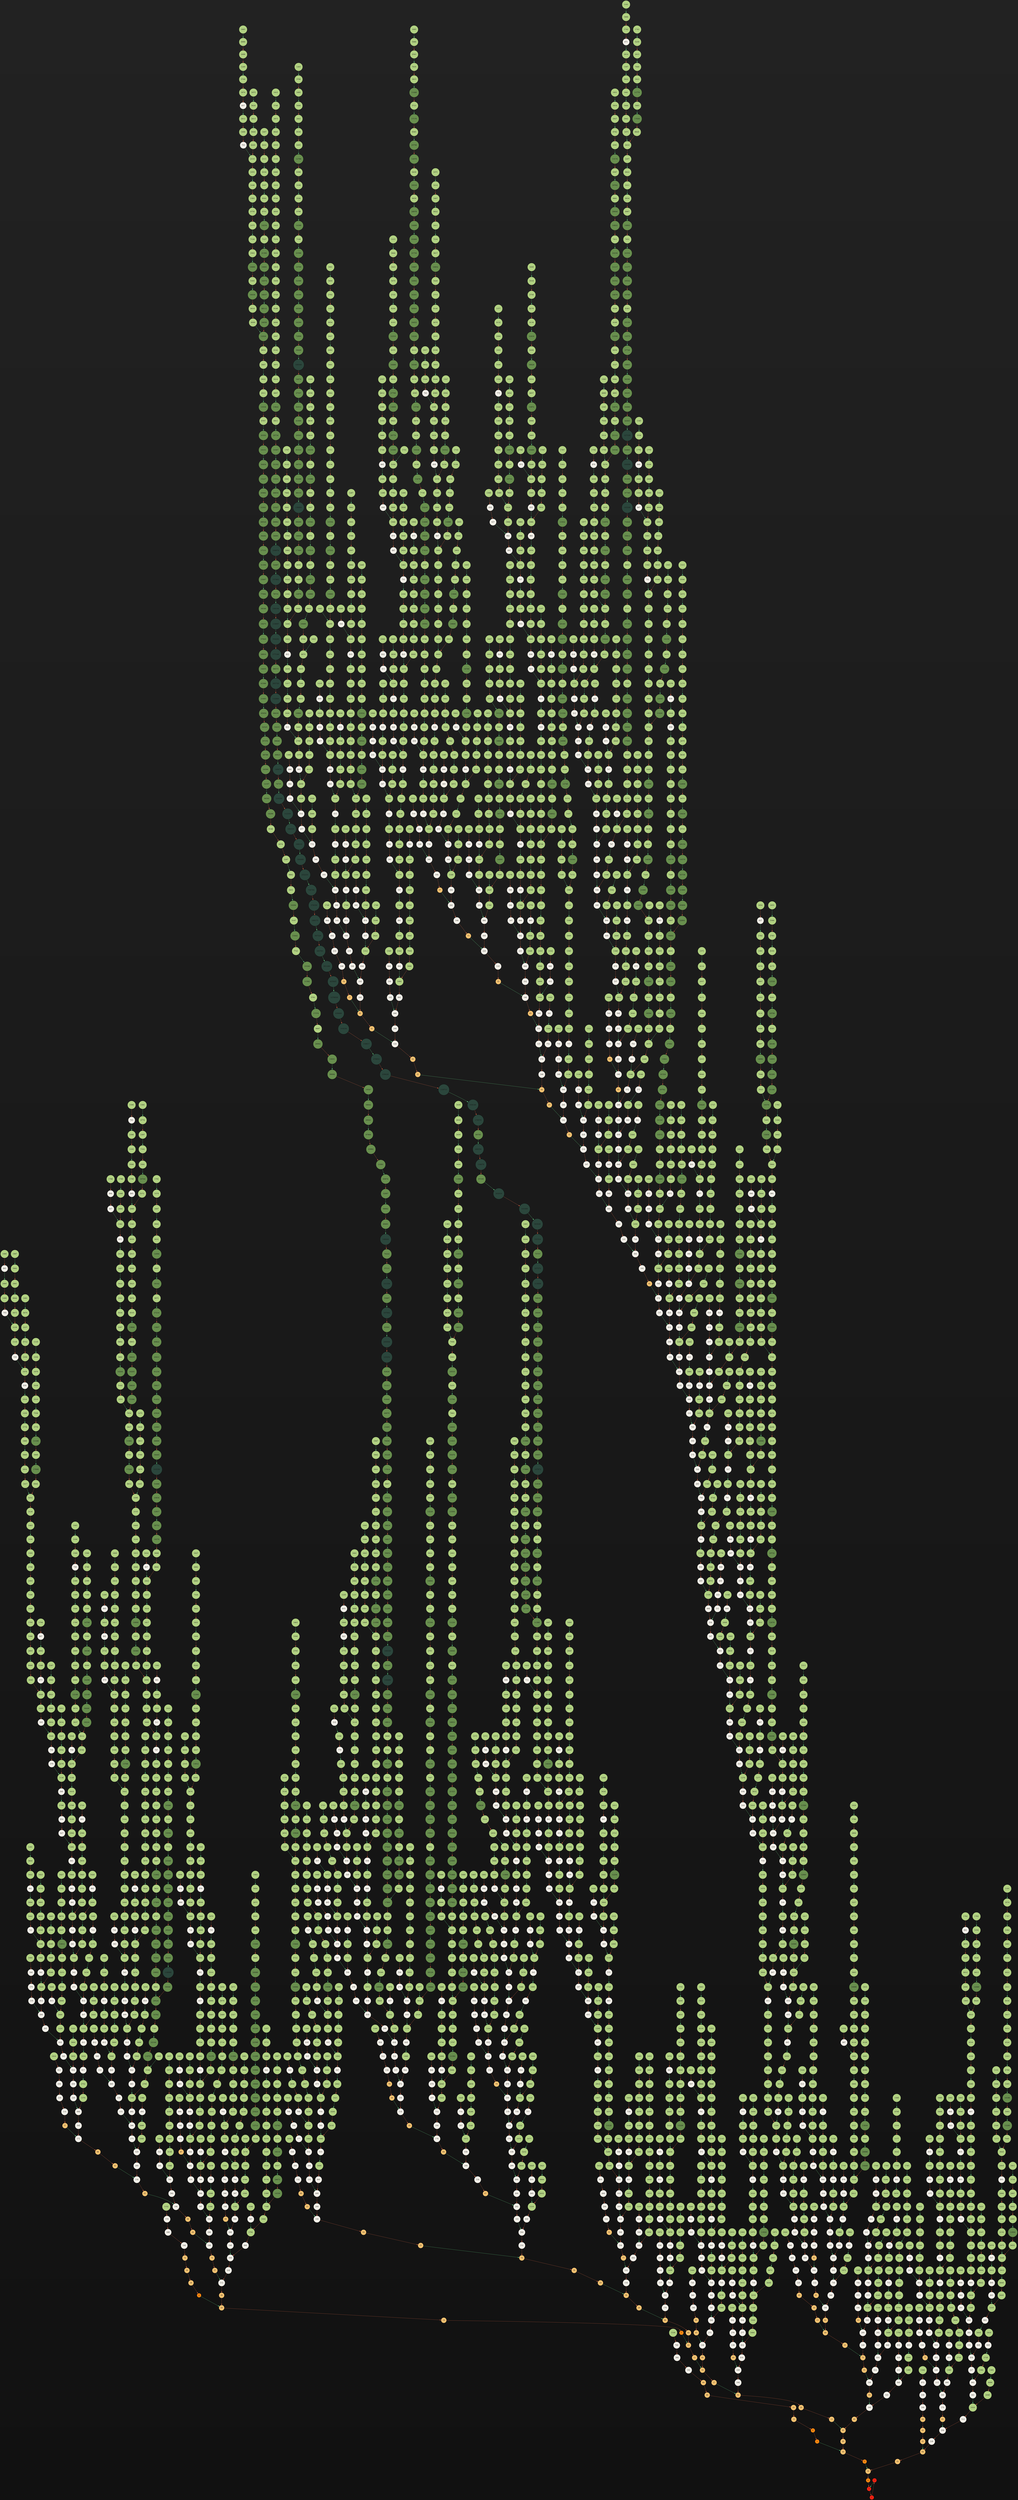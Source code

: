 digraph "collatz-tree-2000" {
	node [shape=circle]
	node [style=filled]
	node [fillcolor="#694b37"]
	node [fontcolor="#111111"]
	bgcolor="#111111 : #222222"
	gradientangle=90
	1 [fillcolor="#ff2211" shape=circle style=filled]
	1 -> 4 [color="#66dd88"]
	4 [fillcolor="#ff2211" shape=circle style=filled]
	4 -> 2 [color="#dd6644"]
	2 [fillcolor="#ff2211" shape=circle style=filled]
	2 -> 1 [color="#dd6644"]
	3 [fillcolor="#ff8811" shape=circle style=filled]
	3 -> 10 [color="#66dd88"]
	10 [fillcolor="#f4c271" shape=circle style=filled]
	10 -> 5 [color="#dd6644"]
	5 [fillcolor="#ff8811" shape=circle style=filled]
	5 -> 16 [color="#66dd88"]
	16 [fillcolor="#f4c271" shape=circle style=filled]
	16 -> 8 [color="#dd6644"]
	8 [fillcolor="#ff8811" shape=circle style=filled]
	8 -> 4 [color="#dd6644"]
	6 [fillcolor="#ff8811" shape=circle style=filled]
	6 -> 3 [color="#dd6644"]
	7 [fillcolor="#ff8811" shape=circle style=filled]
	7 -> 22 [color="#66dd88"]
	22 [fillcolor="#f4c271" shape=circle style=filled]
	22 -> 11 [color="#dd6644"]
	11 [fillcolor="#f4c271" shape=circle style=filled]
	11 -> 34 [color="#66dd88"]
	34 [fillcolor="#f4c271" shape=circle style=filled]
	34 -> 17 [color="#dd6644"]
	17 [fillcolor="#f4c271" shape=circle style=filled]
	17 -> 52 [color="#66dd88"]
	52 [fillcolor="#f4c271" shape=circle style=filled]
	52 -> 26 [color="#dd6644"]
	26 [fillcolor="#f4c271" shape=circle style=filled]
	26 -> 13 [color="#dd6644"]
	13 [fillcolor="#f4c271" shape=circle style=filled]
	13 -> 40 [color="#66dd88"]
	40 [fillcolor="#f4c271" shape=circle style=filled]
	40 -> 20 [color="#dd6644"]
	20 [fillcolor="#f4c271" shape=circle style=filled]
	20 -> 10 [color="#dd6644"]
	9 [fillcolor="#ff8811" shape=circle style=filled]
	9 -> 28 [color="#66dd88"]
	28 [fillcolor="#f4c271" shape=circle style=filled]
	28 -> 14 [color="#dd6644"]
	14 [fillcolor="#f4c271" shape=circle style=filled]
	14 -> 7 [color="#dd6644"]
	12 [fillcolor="#f4c271" shape=circle style=filled]
	12 -> 6 [color="#dd6644"]
	15 [fillcolor="#f4c271" shape=circle style=filled]
	15 -> 46 [color="#66dd88"]
	46 [fillcolor="#f4c271" shape=circle style=filled]
	46 -> 23 [color="#dd6644"]
	23 [fillcolor="#f4c271" shape=circle style=filled]
	23 -> 70 [color="#66dd88"]
	70 [fillcolor="#f4c271" shape=circle style=filled]
	70 -> 35 [color="#dd6644"]
	35 [fillcolor="#f4c271" shape=circle style=filled]
	35 -> 106 [color="#66dd88"]
	106 [fillcolor="#f4f1e9" shape=circle style=filled]
	106 -> 53 [color="#dd6644"]
	53 [fillcolor="#f4c271" shape=circle style=filled]
	53 -> 160 [color="#66dd88"]
	160 [fillcolor="#f4f1e9" shape=circle style=filled]
	160 -> 80 [color="#dd6644"]
	80 [fillcolor="#f4c271" shape=circle style=filled]
	80 -> 40 [color="#dd6644"]
	18 [fillcolor="#f4c271" shape=circle style=filled]
	18 -> 9 [color="#dd6644"]
	19 [fillcolor="#f4c271" shape=circle style=filled]
	19 -> 58 [color="#66dd88"]
	58 [fillcolor="#f4c271" shape=circle style=filled]
	58 -> 29 [color="#dd6644"]
	29 [fillcolor="#f4c271" shape=circle style=filled]
	29 -> 88 [color="#66dd88"]
	88 [fillcolor="#f4c271" shape=circle style=filled]
	88 -> 44 [color="#dd6644"]
	44 [fillcolor="#f4c271" shape=circle style=filled]
	44 -> 22 [color="#dd6644"]
	21 [fillcolor="#f4c271" shape=circle style=filled]
	21 -> 64 [color="#66dd88"]
	64 [fillcolor="#f4c271" shape=circle style=filled]
	64 -> 32 [color="#dd6644"]
	32 [fillcolor="#f4c271" shape=circle style=filled]
	32 -> 16 [color="#dd6644"]
	24 [fillcolor="#f4c271" shape=circle style=filled]
	24 -> 12 [color="#dd6644"]
	25 [fillcolor="#f4c271" shape=circle style=filled]
	25 -> 76 [color="#66dd88"]
	76 [fillcolor="#f4c271" shape=circle style=filled]
	76 -> 38 [color="#dd6644"]
	38 [fillcolor="#f4c271" shape=circle style=filled]
	38 -> 19 [color="#dd6644"]
	27 [fillcolor="#f4c271" shape=circle style=filled]
	27 -> 82 [color="#66dd88"]
	82 [fillcolor="#f4c271" shape=circle style=filled]
	82 -> 41 [color="#dd6644"]
	41 [fillcolor="#f4c271" shape=circle style=filled]
	41 -> 124 [color="#66dd88"]
	124 [fillcolor="#f4f1e9" shape=circle style=filled]
	124 -> 62 [color="#dd6644"]
	62 [fillcolor="#f4c271" shape=circle style=filled]
	62 -> 31 [color="#dd6644"]
	31 [fillcolor="#f4c271" shape=circle style=filled]
	31 -> 94 [color="#66dd88"]
	94 [fillcolor="#f4c271" shape=circle style=filled]
	94 -> 47 [color="#dd6644"]
	47 [fillcolor="#f4c271" shape=circle style=filled]
	47 -> 142 [color="#66dd88"]
	142 [fillcolor="#f4f1e9" shape=circle style=filled]
	142 -> 71 [color="#dd6644"]
	71 [fillcolor="#f4c271" shape=circle style=filled]
	71 -> 214 [color="#66dd88"]
	214 [fillcolor="#f4f1e9" shape=circle style=filled]
	214 -> 107 [color="#dd6644"]
	107 [fillcolor="#f4f1e9" shape=circle style=filled]
	107 -> 322 [color="#66dd88"]
	322 [fillcolor="#f4f1e9" shape=circle style=filled]
	322 -> 161 [color="#dd6644"]
	161 [fillcolor="#f4f1e9" shape=circle style=filled]
	161 -> 484 [color="#66dd88"]
	484 [fillcolor="#f4f1e9" shape=circle style=filled]
	484 -> 242 [color="#dd6644"]
	242 [fillcolor="#f4f1e9" shape=circle style=filled]
	242 -> 121 [color="#dd6644"]
	121 [fillcolor="#f4f1e9" shape=circle style=filled]
	121 -> 364 [color="#66dd88"]
	364 [fillcolor="#f4f1e9" shape=circle style=filled]
	364 -> 182 [color="#dd6644"]
	182 [fillcolor="#f4f1e9" shape=circle style=filled]
	182 -> 91 [color="#dd6644"]
	91 [fillcolor="#f4c271" shape=circle style=filled]
	91 -> 274 [color="#66dd88"]
	274 [fillcolor="#f4f1e9" shape=circle style=filled]
	274 -> 137 [color="#dd6644"]
	137 [fillcolor="#f4f1e9" shape=circle style=filled]
	137 -> 412 [color="#66dd88"]
	412 [fillcolor="#f4f1e9" shape=circle style=filled]
	412 -> 206 [color="#dd6644"]
	206 [fillcolor="#f4f1e9" shape=circle style=filled]
	206 -> 103 [color="#dd6644"]
	103 [fillcolor="#f4f1e9" shape=circle style=filled]
	103 -> 310 [color="#66dd88"]
	310 [fillcolor="#f4f1e9" shape=circle style=filled]
	310 -> 155 [color="#dd6644"]
	155 [fillcolor="#f4f1e9" shape=circle style=filled]
	155 -> 466 [color="#66dd88"]
	466 [fillcolor="#f4f1e9" shape=circle style=filled]
	466 -> 233 [color="#dd6644"]
	233 [fillcolor="#f4f1e9" shape=circle style=filled]
	233 -> 700 [color="#66dd88"]
	700 [fillcolor="#f4f1e9" shape=circle style=filled]
	700 -> 350 [color="#dd6644"]
	350 [fillcolor="#f4f1e9" shape=circle style=filled]
	350 -> 175 [color="#dd6644"]
	175 [fillcolor="#f4f1e9" shape=circle style=filled]
	175 -> 526 [color="#66dd88"]
	526 [fillcolor="#f4f1e9" shape=circle style=filled]
	526 -> 263 [color="#dd6644"]
	263 [fillcolor="#f4f1e9" shape=circle style=filled]
	263 -> 790 [color="#66dd88"]
	790 [fillcolor="#f4f1e9" shape=circle style=filled]
	790 -> 395 [color="#dd6644"]
	395 [fillcolor="#f4f1e9" shape=circle style=filled]
	395 -> 1186 [color="#66dd88"]
	1186 [fillcolor="#b1d182" shape=circle style=filled]
	1186 -> 593 [color="#dd6644"]
	593 [fillcolor="#f4f1e9" shape=circle style=filled]
	593 -> 1780 [color="#66dd88"]
	1780 [fillcolor="#b1d182" shape=circle style=filled]
	1780 -> 890 [color="#dd6644"]
	890 [fillcolor="#f4f1e9" shape=circle style=filled]
	890 -> 445 [color="#dd6644"]
	445 [fillcolor="#f4f1e9" shape=circle style=filled]
	445 -> 1336 [color="#66dd88"]
	1336 [fillcolor="#b1d182" shape=circle style=filled]
	1336 -> 668 [color="#dd6644"]
	668 [fillcolor="#f4f1e9" shape=circle style=filled]
	668 -> 334 [color="#dd6644"]
	334 [fillcolor="#f4f1e9" shape=circle style=filled]
	334 -> 167 [color="#dd6644"]
	167 [fillcolor="#f4f1e9" shape=circle style=filled]
	167 -> 502 [color="#66dd88"]
	502 [fillcolor="#f4f1e9" shape=circle style=filled]
	502 -> 251 [color="#dd6644"]
	251 [fillcolor="#f4f1e9" shape=circle style=filled]
	251 -> 754 [color="#66dd88"]
	754 [fillcolor="#f4f1e9" shape=circle style=filled]
	754 -> 377 [color="#dd6644"]
	377 [fillcolor="#f4f1e9" shape=circle style=filled]
	377 -> 1132 [color="#66dd88"]
	1132 [fillcolor="#b1d182" shape=circle style=filled]
	1132 -> 566 [color="#dd6644"]
	566 [fillcolor="#f4f1e9" shape=circle style=filled]
	566 -> 283 [color="#dd6644"]
	283 [fillcolor="#f4f1e9" shape=circle style=filled]
	283 -> 850 [color="#66dd88"]
	850 [fillcolor="#f4f1e9" shape=circle style=filled]
	850 -> 425 [color="#dd6644"]
	425 [fillcolor="#f4f1e9" shape=circle style=filled]
	425 -> 1276 [color="#66dd88"]
	1276 [fillcolor="#b1d182" shape=circle style=filled]
	1276 -> 638 [color="#dd6644"]
	638 [fillcolor="#f4f1e9" shape=circle style=filled]
	638 -> 319 [color="#dd6644"]
	319 [fillcolor="#f4f1e9" shape=circle style=filled]
	319 -> 958 [color="#66dd88"]
	958 [fillcolor="#f4f1e9" shape=circle style=filled]
	958 -> 479 [color="#dd6644"]
	479 [fillcolor="#f4f1e9" shape=circle style=filled]
	479 -> 1438 [color="#66dd88"]
	1438 [fillcolor="#b1d182" shape=circle style=filled]
	1438 -> 719 [color="#dd6644"]
	719 [fillcolor="#f4f1e9" shape=circle style=filled]
	719 -> 2158 [color="#66dd88"]
	2158 [fillcolor="#b1d182" shape=circle style=filled]
	2158 -> 1079 [color="#dd6644"]
	1079 [fillcolor="#b1d182" shape=circle style=filled]
	1079 -> 3238 [color="#66dd88"]
	3238 [fillcolor="#b1d182" shape=circle style=filled]
	3238 -> 1619 [color="#dd6644"]
	1619 [fillcolor="#b1d182" shape=circle style=filled]
	1619 -> 4858 [color="#66dd88"]
	4858 [fillcolor="#b1d182" shape=circle style=filled]
	4858 -> 2429 [color="#dd6644"]
	2429 [fillcolor="#b1d182" shape=circle style=filled]
	2429 -> 7288 [color="#66dd88"]
	7288 [fillcolor="#b1d182" shape=circle style=filled]
	7288 -> 3644 [color="#dd6644"]
	3644 [fillcolor="#b1d182" shape=circle style=filled]
	3644 -> 1822 [color="#dd6644"]
	1822 [fillcolor="#b1d182" shape=circle style=filled]
	1822 -> 911 [color="#dd6644"]
	911 [fillcolor="#f4f1e9" shape=circle style=filled]
	911 -> 2734 [color="#66dd88"]
	2734 [fillcolor="#b1d182" shape=circle style=filled]
	2734 -> 1367 [color="#dd6644"]
	1367 [fillcolor="#b1d182" shape=circle style=filled]
	1367 -> 4102 [color="#66dd88"]
	4102 [fillcolor="#b1d182" shape=circle style=filled]
	4102 -> 2051 [color="#dd6644"]
	2051 [fillcolor="#b1d182" shape=circle style=filled]
	2051 -> 6154 [color="#66dd88"]
	6154 [fillcolor="#b1d182" shape=circle style=filled]
	6154 -> 3077 [color="#dd6644"]
	3077 [fillcolor="#b1d182" shape=circle style=filled]
	3077 -> 9232 [color="#66dd88"]
	9232 [fillcolor="#b1d182" shape=circle style=filled]
	9232 -> 4616 [color="#dd6644"]
	4616 [fillcolor="#b1d182" shape=circle style=filled]
	4616 -> 2308 [color="#dd6644"]
	2308 [fillcolor="#b1d182" shape=circle style=filled]
	2308 -> 1154 [color="#dd6644"]
	1154 [fillcolor="#b1d182" shape=circle style=filled]
	1154 -> 577 [color="#dd6644"]
	577 [fillcolor="#f4f1e9" shape=circle style=filled]
	577 -> 1732 [color="#66dd88"]
	1732 [fillcolor="#b1d182" shape=circle style=filled]
	1732 -> 866 [color="#dd6644"]
	866 [fillcolor="#f4f1e9" shape=circle style=filled]
	866 -> 433 [color="#dd6644"]
	433 [fillcolor="#f4f1e9" shape=circle style=filled]
	433 -> 1300 [color="#66dd88"]
	1300 [fillcolor="#b1d182" shape=circle style=filled]
	1300 -> 650 [color="#dd6644"]
	650 [fillcolor="#f4f1e9" shape=circle style=filled]
	650 -> 325 [color="#dd6644"]
	325 [fillcolor="#f4f1e9" shape=circle style=filled]
	325 -> 976 [color="#66dd88"]
	976 [fillcolor="#f4f1e9" shape=circle style=filled]
	976 -> 488 [color="#dd6644"]
	488 [fillcolor="#f4f1e9" shape=circle style=filled]
	488 -> 244 [color="#dd6644"]
	244 [fillcolor="#f4f1e9" shape=circle style=filled]
	244 -> 122 [color="#dd6644"]
	122 [fillcolor="#f4f1e9" shape=circle style=filled]
	122 -> 61 [color="#dd6644"]
	61 [fillcolor="#f4c271" shape=circle style=filled]
	61 -> 184 [color="#66dd88"]
	184 [fillcolor="#f4f1e9" shape=circle style=filled]
	184 -> 92 [color="#dd6644"]
	92 [fillcolor="#f4c271" shape=circle style=filled]
	92 -> 46 [color="#dd6644"]
	30 [fillcolor="#f4c271" shape=circle style=filled]
	30 -> 15 [color="#dd6644"]
	33 [fillcolor="#f4c271" shape=circle style=filled]
	33 -> 100 [color="#66dd88"]
	100 [fillcolor="#f4f1e9" shape=circle style=filled]
	100 -> 50 [color="#dd6644"]
	50 [fillcolor="#f4c271" shape=circle style=filled]
	50 -> 25 [color="#dd6644"]
	36 [fillcolor="#f4c271" shape=circle style=filled]
	36 -> 18 [color="#dd6644"]
	37 [fillcolor="#f4c271" shape=circle style=filled]
	37 -> 112 [color="#66dd88"]
	112 [fillcolor="#f4f1e9" shape=circle style=filled]
	112 -> 56 [color="#dd6644"]
	56 [fillcolor="#f4c271" shape=circle style=filled]
	56 -> 28 [color="#dd6644"]
	39 [fillcolor="#f4c271" shape=circle style=filled]
	39 -> 118 [color="#66dd88"]
	118 [fillcolor="#f4f1e9" shape=circle style=filled]
	118 -> 59 [color="#dd6644"]
	59 [fillcolor="#f4c271" shape=circle style=filled]
	59 -> 178 [color="#66dd88"]
	178 [fillcolor="#f4f1e9" shape=circle style=filled]
	178 -> 89 [color="#dd6644"]
	89 [fillcolor="#f4c271" shape=circle style=filled]
	89 -> 268 [color="#66dd88"]
	268 [fillcolor="#f4f1e9" shape=circle style=filled]
	268 -> 134 [color="#dd6644"]
	134 [fillcolor="#f4f1e9" shape=circle style=filled]
	134 -> 67 [color="#dd6644"]
	67 [fillcolor="#f4c271" shape=circle style=filled]
	67 -> 202 [color="#66dd88"]
	202 [fillcolor="#f4f1e9" shape=circle style=filled]
	202 -> 101 [color="#dd6644"]
	101 [fillcolor="#f4f1e9" shape=circle style=filled]
	101 -> 304 [color="#66dd88"]
	304 [fillcolor="#f4f1e9" shape=circle style=filled]
	304 -> 152 [color="#dd6644"]
	152 [fillcolor="#f4f1e9" shape=circle style=filled]
	152 -> 76 [color="#dd6644"]
	42 [fillcolor="#f4c271" shape=circle style=filled]
	42 -> 21 [color="#dd6644"]
	43 [fillcolor="#f4c271" shape=circle style=filled]
	43 -> 130 [color="#66dd88"]
	130 [fillcolor="#f4f1e9" shape=circle style=filled]
	130 -> 65 [color="#dd6644"]
	65 [fillcolor="#f4c271" shape=circle style=filled]
	65 -> 196 [color="#66dd88"]
	196 [fillcolor="#f4f1e9" shape=circle style=filled]
	196 -> 98 [color="#dd6644"]
	98 [fillcolor="#f4c271" shape=circle style=filled]
	98 -> 49 [color="#dd6644"]
	49 [fillcolor="#f4c271" shape=circle style=filled]
	49 -> 148 [color="#66dd88"]
	148 [fillcolor="#f4f1e9" shape=circle style=filled]
	148 -> 74 [color="#dd6644"]
	74 [fillcolor="#f4c271" shape=circle style=filled]
	74 -> 37 [color="#dd6644"]
	45 [fillcolor="#f4c271" shape=circle style=filled]
	45 -> 136 [color="#66dd88"]
	136 [fillcolor="#f4f1e9" shape=circle style=filled]
	136 -> 68 [color="#dd6644"]
	68 [fillcolor="#f4c271" shape=circle style=filled]
	68 -> 34 [color="#dd6644"]
	48 [fillcolor="#f4c271" shape=circle style=filled]
	48 -> 24 [color="#dd6644"]
	51 [fillcolor="#f4c271" shape=circle style=filled]
	51 -> 154 [color="#66dd88"]
	154 [fillcolor="#f4f1e9" shape=circle style=filled]
	154 -> 77 [color="#dd6644"]
	77 [fillcolor="#f4c271" shape=circle style=filled]
	77 -> 232 [color="#66dd88"]
	232 [fillcolor="#f4f1e9" shape=circle style=filled]
	232 -> 116 [color="#dd6644"]
	116 [fillcolor="#f4f1e9" shape=circle style=filled]
	116 -> 58 [color="#dd6644"]
	54 [fillcolor="#f4c271" shape=circle style=filled]
	54 -> 27 [color="#dd6644"]
	55 [fillcolor="#f4c271" shape=circle style=filled]
	55 -> 166 [color="#66dd88"]
	166 [fillcolor="#f4f1e9" shape=circle style=filled]
	166 -> 83 [color="#dd6644"]
	83 [fillcolor="#f4c271" shape=circle style=filled]
	83 -> 250 [color="#66dd88"]
	250 [fillcolor="#f4f1e9" shape=circle style=filled]
	250 -> 125 [color="#dd6644"]
	125 [fillcolor="#f4f1e9" shape=circle style=filled]
	125 -> 376 [color="#66dd88"]
	376 [fillcolor="#f4f1e9" shape=circle style=filled]
	376 -> 188 [color="#dd6644"]
	188 [fillcolor="#f4f1e9" shape=circle style=filled]
	188 -> 94 [color="#dd6644"]
	57 [fillcolor="#f4c271" shape=circle style=filled]
	57 -> 172 [color="#66dd88"]
	172 [fillcolor="#f4f1e9" shape=circle style=filled]
	172 -> 86 [color="#dd6644"]
	86 [fillcolor="#f4c271" shape=circle style=filled]
	86 -> 43 [color="#dd6644"]
	60 [fillcolor="#f4c271" shape=circle style=filled]
	60 -> 30 [color="#dd6644"]
	63 [fillcolor="#f4c271" shape=circle style=filled]
	63 -> 190 [color="#66dd88"]
	190 [fillcolor="#f4f1e9" shape=circle style=filled]
	190 -> 95 [color="#dd6644"]
	95 [fillcolor="#f4c271" shape=circle style=filled]
	95 -> 286 [color="#66dd88"]
	286 [fillcolor="#f4f1e9" shape=circle style=filled]
	286 -> 143 [color="#dd6644"]
	143 [fillcolor="#f4f1e9" shape=circle style=filled]
	143 -> 430 [color="#66dd88"]
	430 [fillcolor="#f4f1e9" shape=circle style=filled]
	430 -> 215 [color="#dd6644"]
	215 [fillcolor="#f4f1e9" shape=circle style=filled]
	215 -> 646 [color="#66dd88"]
	646 [fillcolor="#f4f1e9" shape=circle style=filled]
	646 -> 323 [color="#dd6644"]
	323 [fillcolor="#f4f1e9" shape=circle style=filled]
	323 -> 970 [color="#66dd88"]
	970 [fillcolor="#f4f1e9" shape=circle style=filled]
	970 -> 485 [color="#dd6644"]
	485 [fillcolor="#f4f1e9" shape=circle style=filled]
	485 -> 1456 [color="#66dd88"]
	1456 [fillcolor="#b1d182" shape=circle style=filled]
	1456 -> 728 [color="#dd6644"]
	728 [fillcolor="#f4f1e9" shape=circle style=filled]
	728 -> 364 [color="#dd6644"]
	66 [fillcolor="#f4c271" shape=circle style=filled]
	66 -> 33 [color="#dd6644"]
	69 [fillcolor="#f4c271" shape=circle style=filled]
	69 -> 208 [color="#66dd88"]
	208 [fillcolor="#f4f1e9" shape=circle style=filled]
	208 -> 104 [color="#dd6644"]
	104 [fillcolor="#f4f1e9" shape=circle style=filled]
	104 -> 52 [color="#dd6644"]
	72 [fillcolor="#f4c271" shape=circle style=filled]
	72 -> 36 [color="#dd6644"]
	73 [fillcolor="#f4c271" shape=circle style=filled]
	73 -> 220 [color="#66dd88"]
	220 [fillcolor="#f4f1e9" shape=circle style=filled]
	220 -> 110 [color="#dd6644"]
	110 [fillcolor="#f4f1e9" shape=circle style=filled]
	110 -> 55 [color="#dd6644"]
	75 [fillcolor="#f4c271" shape=circle style=filled]
	75 -> 226 [color="#66dd88"]
	226 [fillcolor="#f4f1e9" shape=circle style=filled]
	226 -> 113 [color="#dd6644"]
	113 [fillcolor="#f4f1e9" shape=circle style=filled]
	113 -> 340 [color="#66dd88"]
	340 [fillcolor="#f4f1e9" shape=circle style=filled]
	340 -> 170 [color="#dd6644"]
	170 [fillcolor="#f4f1e9" shape=circle style=filled]
	170 -> 85 [color="#dd6644"]
	85 [fillcolor="#f4c271" shape=circle style=filled]
	85 -> 256 [color="#66dd88"]
	256 [fillcolor="#f4f1e9" shape=circle style=filled]
	256 -> 128 [color="#dd6644"]
	128 [fillcolor="#f4f1e9" shape=circle style=filled]
	128 -> 64 [color="#dd6644"]
	78 [fillcolor="#f4c271" shape=circle style=filled]
	78 -> 39 [color="#dd6644"]
	79 [fillcolor="#f4c271" shape=circle style=filled]
	79 -> 238 [color="#66dd88"]
	238 [fillcolor="#f4f1e9" shape=circle style=filled]
	238 -> 119 [color="#dd6644"]
	119 [fillcolor="#f4f1e9" shape=circle style=filled]
	119 -> 358 [color="#66dd88"]
	358 [fillcolor="#f4f1e9" shape=circle style=filled]
	358 -> 179 [color="#dd6644"]
	179 [fillcolor="#f4f1e9" shape=circle style=filled]
	179 -> 538 [color="#66dd88"]
	538 [fillcolor="#f4f1e9" shape=circle style=filled]
	538 -> 269 [color="#dd6644"]
	269 [fillcolor="#f4f1e9" shape=circle style=filled]
	269 -> 808 [color="#66dd88"]
	808 [fillcolor="#f4f1e9" shape=circle style=filled]
	808 -> 404 [color="#dd6644"]
	404 [fillcolor="#f4f1e9" shape=circle style=filled]
	404 -> 202 [color="#dd6644"]
	81 [fillcolor="#f4c271" shape=circle style=filled]
	81 -> 244 [color="#66dd88"]
	84 [fillcolor="#f4c271" shape=circle style=filled]
	84 -> 42 [color="#dd6644"]
	87 [fillcolor="#f4c271" shape=circle style=filled]
	87 -> 262 [color="#66dd88"]
	262 [fillcolor="#f4f1e9" shape=circle style=filled]
	262 -> 131 [color="#dd6644"]
	131 [fillcolor="#f4f1e9" shape=circle style=filled]
	131 -> 394 [color="#66dd88"]
	394 [fillcolor="#f4f1e9" shape=circle style=filled]
	394 -> 197 [color="#dd6644"]
	197 [fillcolor="#f4f1e9" shape=circle style=filled]
	197 -> 592 [color="#66dd88"]
	592 [fillcolor="#f4f1e9" shape=circle style=filled]
	592 -> 296 [color="#dd6644"]
	296 [fillcolor="#f4f1e9" shape=circle style=filled]
	296 -> 148 [color="#dd6644"]
	90 [fillcolor="#f4c271" shape=circle style=filled]
	90 -> 45 [color="#dd6644"]
	93 [fillcolor="#f4c271" shape=circle style=filled]
	93 -> 280 [color="#66dd88"]
	280 [fillcolor="#f4f1e9" shape=circle style=filled]
	280 -> 140 [color="#dd6644"]
	140 [fillcolor="#f4f1e9" shape=circle style=filled]
	140 -> 70 [color="#dd6644"]
	96 [fillcolor="#f4c271" shape=circle style=filled]
	96 -> 48 [color="#dd6644"]
	97 [fillcolor="#f4c271" shape=circle style=filled]
	97 -> 292 [color="#66dd88"]
	292 [fillcolor="#f4f1e9" shape=circle style=filled]
	292 -> 146 [color="#dd6644"]
	146 [fillcolor="#f4f1e9" shape=circle style=filled]
	146 -> 73 [color="#dd6644"]
	99 [fillcolor="#f4c271" shape=circle style=filled]
	99 -> 298 [color="#66dd88"]
	298 [fillcolor="#f4f1e9" shape=circle style=filled]
	298 -> 149 [color="#dd6644"]
	149 [fillcolor="#f4f1e9" shape=circle style=filled]
	149 -> 448 [color="#66dd88"]
	448 [fillcolor="#f4f1e9" shape=circle style=filled]
	448 -> 224 [color="#dd6644"]
	224 [fillcolor="#f4f1e9" shape=circle style=filled]
	224 -> 112 [color="#dd6644"]
	102 [fillcolor="#f4f1e9" shape=circle style=filled]
	102 -> 51 [color="#dd6644"]
	105 [fillcolor="#f4f1e9" shape=circle style=filled]
	105 -> 316 [color="#66dd88"]
	316 [fillcolor="#f4f1e9" shape=circle style=filled]
	316 -> 158 [color="#dd6644"]
	158 [fillcolor="#f4f1e9" shape=circle style=filled]
	158 -> 79 [color="#dd6644"]
	108 [fillcolor="#f4f1e9" shape=circle style=filled]
	108 -> 54 [color="#dd6644"]
	109 [fillcolor="#f4f1e9" shape=circle style=filled]
	109 -> 328 [color="#66dd88"]
	328 [fillcolor="#f4f1e9" shape=circle style=filled]
	328 -> 164 [color="#dd6644"]
	164 [fillcolor="#f4f1e9" shape=circle style=filled]
	164 -> 82 [color="#dd6644"]
	111 [fillcolor="#f4f1e9" shape=circle style=filled]
	111 -> 334 [color="#66dd88"]
	114 [fillcolor="#f4f1e9" shape=circle style=filled]
	114 -> 57 [color="#dd6644"]
	115 [fillcolor="#f4f1e9" shape=circle style=filled]
	115 -> 346 [color="#66dd88"]
	346 [fillcolor="#f4f1e9" shape=circle style=filled]
	346 -> 173 [color="#dd6644"]
	173 [fillcolor="#f4f1e9" shape=circle style=filled]
	173 -> 520 [color="#66dd88"]
	520 [fillcolor="#f4f1e9" shape=circle style=filled]
	520 -> 260 [color="#dd6644"]
	260 [fillcolor="#f4f1e9" shape=circle style=filled]
	260 -> 130 [color="#dd6644"]
	117 [fillcolor="#f4f1e9" shape=circle style=filled]
	117 -> 352 [color="#66dd88"]
	352 [fillcolor="#f4f1e9" shape=circle style=filled]
	352 -> 176 [color="#dd6644"]
	176 [fillcolor="#f4f1e9" shape=circle style=filled]
	176 -> 88 [color="#dd6644"]
	120 [fillcolor="#f4f1e9" shape=circle style=filled]
	120 -> 60 [color="#dd6644"]
	123 [fillcolor="#f4f1e9" shape=circle style=filled]
	123 -> 370 [color="#66dd88"]
	370 [fillcolor="#f4f1e9" shape=circle style=filled]
	370 -> 185 [color="#dd6644"]
	185 [fillcolor="#f4f1e9" shape=circle style=filled]
	185 -> 556 [color="#66dd88"]
	556 [fillcolor="#f4f1e9" shape=circle style=filled]
	556 -> 278 [color="#dd6644"]
	278 [fillcolor="#f4f1e9" shape=circle style=filled]
	278 -> 139 [color="#dd6644"]
	139 [fillcolor="#f4f1e9" shape=circle style=filled]
	139 -> 418 [color="#66dd88"]
	418 [fillcolor="#f4f1e9" shape=circle style=filled]
	418 -> 209 [color="#dd6644"]
	209 [fillcolor="#f4f1e9" shape=circle style=filled]
	209 -> 628 [color="#66dd88"]
	628 [fillcolor="#f4f1e9" shape=circle style=filled]
	628 -> 314 [color="#dd6644"]
	314 [fillcolor="#f4f1e9" shape=circle style=filled]
	314 -> 157 [color="#dd6644"]
	157 [fillcolor="#f4f1e9" shape=circle style=filled]
	157 -> 472 [color="#66dd88"]
	472 [fillcolor="#f4f1e9" shape=circle style=filled]
	472 -> 236 [color="#dd6644"]
	236 [fillcolor="#f4f1e9" shape=circle style=filled]
	236 -> 118 [color="#dd6644"]
	126 [fillcolor="#f4f1e9" shape=circle style=filled]
	126 -> 63 [color="#dd6644"]
	127 [fillcolor="#f4f1e9" shape=circle style=filled]
	127 -> 382 [color="#66dd88"]
	382 [fillcolor="#f4f1e9" shape=circle style=filled]
	382 -> 191 [color="#dd6644"]
	191 [fillcolor="#f4f1e9" shape=circle style=filled]
	191 -> 574 [color="#66dd88"]
	574 [fillcolor="#f4f1e9" shape=circle style=filled]
	574 -> 287 [color="#dd6644"]
	287 [fillcolor="#f4f1e9" shape=circle style=filled]
	287 -> 862 [color="#66dd88"]
	862 [fillcolor="#f4f1e9" shape=circle style=filled]
	862 -> 431 [color="#dd6644"]
	431 [fillcolor="#f4f1e9" shape=circle style=filled]
	431 -> 1294 [color="#66dd88"]
	1294 [fillcolor="#b1d182" shape=circle style=filled]
	1294 -> 647 [color="#dd6644"]
	647 [fillcolor="#f4f1e9" shape=circle style=filled]
	647 -> 1942 [color="#66dd88"]
	1942 [fillcolor="#b1d182" shape=circle style=filled]
	1942 -> 971 [color="#dd6644"]
	971 [fillcolor="#f4f1e9" shape=circle style=filled]
	971 -> 2914 [color="#66dd88"]
	2914 [fillcolor="#b1d182" shape=circle style=filled]
	2914 -> 1457 [color="#dd6644"]
	1457 [fillcolor="#b1d182" shape=circle style=filled]
	1457 -> 4372 [color="#66dd88"]
	4372 [fillcolor="#b1d182" shape=circle style=filled]
	4372 -> 2186 [color="#dd6644"]
	2186 [fillcolor="#b1d182" shape=circle style=filled]
	2186 -> 1093 [color="#dd6644"]
	1093 [fillcolor="#b1d182" shape=circle style=filled]
	1093 -> 3280 [color="#66dd88"]
	3280 [fillcolor="#b1d182" shape=circle style=filled]
	3280 -> 1640 [color="#dd6644"]
	1640 [fillcolor="#b1d182" shape=circle style=filled]
	1640 -> 820 [color="#dd6644"]
	820 [fillcolor="#f4f1e9" shape=circle style=filled]
	820 -> 410 [color="#dd6644"]
	410 [fillcolor="#f4f1e9" shape=circle style=filled]
	410 -> 205 [color="#dd6644"]
	205 [fillcolor="#f4f1e9" shape=circle style=filled]
	205 -> 616 [color="#66dd88"]
	616 [fillcolor="#f4f1e9" shape=circle style=filled]
	616 -> 308 [color="#dd6644"]
	308 [fillcolor="#f4f1e9" shape=circle style=filled]
	308 -> 154 [color="#dd6644"]
	129 [fillcolor="#f4f1e9" shape=circle style=filled]
	129 -> 388 [color="#66dd88"]
	388 [fillcolor="#f4f1e9" shape=circle style=filled]
	388 -> 194 [color="#dd6644"]
	194 [fillcolor="#f4f1e9" shape=circle style=filled]
	194 -> 97 [color="#dd6644"]
	132 [fillcolor="#f4f1e9" shape=circle style=filled]
	132 -> 66 [color="#dd6644"]
	133 [fillcolor="#f4f1e9" shape=circle style=filled]
	133 -> 400 [color="#66dd88"]
	400 [fillcolor="#f4f1e9" shape=circle style=filled]
	400 -> 200 [color="#dd6644"]
	200 [fillcolor="#f4f1e9" shape=circle style=filled]
	200 -> 100 [color="#dd6644"]
	135 [fillcolor="#f4f1e9" shape=circle style=filled]
	135 -> 406 [color="#66dd88"]
	406 [fillcolor="#f4f1e9" shape=circle style=filled]
	406 -> 203 [color="#dd6644"]
	203 [fillcolor="#f4f1e9" shape=circle style=filled]
	203 -> 610 [color="#66dd88"]
	610 [fillcolor="#f4f1e9" shape=circle style=filled]
	610 -> 305 [color="#dd6644"]
	305 [fillcolor="#f4f1e9" shape=circle style=filled]
	305 -> 916 [color="#66dd88"]
	916 [fillcolor="#f4f1e9" shape=circle style=filled]
	916 -> 458 [color="#dd6644"]
	458 [fillcolor="#f4f1e9" shape=circle style=filled]
	458 -> 229 [color="#dd6644"]
	229 [fillcolor="#f4f1e9" shape=circle style=filled]
	229 -> 688 [color="#66dd88"]
	688 [fillcolor="#f4f1e9" shape=circle style=filled]
	688 -> 344 [color="#dd6644"]
	344 [fillcolor="#f4f1e9" shape=circle style=filled]
	344 -> 172 [color="#dd6644"]
	138 [fillcolor="#f4f1e9" shape=circle style=filled]
	138 -> 69 [color="#dd6644"]
	141 [fillcolor="#f4f1e9" shape=circle style=filled]
	141 -> 424 [color="#66dd88"]
	424 [fillcolor="#f4f1e9" shape=circle style=filled]
	424 -> 212 [color="#dd6644"]
	212 [fillcolor="#f4f1e9" shape=circle style=filled]
	212 -> 106 [color="#dd6644"]
	144 [fillcolor="#f4f1e9" shape=circle style=filled]
	144 -> 72 [color="#dd6644"]
	145 [fillcolor="#f4f1e9" shape=circle style=filled]
	145 -> 436 [color="#66dd88"]
	436 [fillcolor="#f4f1e9" shape=circle style=filled]
	436 -> 218 [color="#dd6644"]
	218 [fillcolor="#f4f1e9" shape=circle style=filled]
	218 -> 109 [color="#dd6644"]
	147 [fillcolor="#f4f1e9" shape=circle style=filled]
	147 -> 442 [color="#66dd88"]
	442 [fillcolor="#f4f1e9" shape=circle style=filled]
	442 -> 221 [color="#dd6644"]
	221 [fillcolor="#f4f1e9" shape=circle style=filled]
	221 -> 664 [color="#66dd88"]
	664 [fillcolor="#f4f1e9" shape=circle style=filled]
	664 -> 332 [color="#dd6644"]
	332 [fillcolor="#f4f1e9" shape=circle style=filled]
	332 -> 166 [color="#dd6644"]
	150 [fillcolor="#f4f1e9" shape=circle style=filled]
	150 -> 75 [color="#dd6644"]
	151 [fillcolor="#f4f1e9" shape=circle style=filled]
	151 -> 454 [color="#66dd88"]
	454 [fillcolor="#f4f1e9" shape=circle style=filled]
	454 -> 227 [color="#dd6644"]
	227 [fillcolor="#f4f1e9" shape=circle style=filled]
	227 -> 682 [color="#66dd88"]
	682 [fillcolor="#f4f1e9" shape=circle style=filled]
	682 -> 341 [color="#dd6644"]
	341 [fillcolor="#f4f1e9" shape=circle style=filled]
	341 -> 1024 [color="#66dd88"]
	1024 [fillcolor="#b1d182" shape=circle style=filled]
	1024 -> 512 [color="#dd6644"]
	512 [fillcolor="#f4f1e9" shape=circle style=filled]
	512 -> 256 [color="#dd6644"]
	153 [fillcolor="#f4f1e9" shape=circle style=filled]
	153 -> 460 [color="#66dd88"]
	460 [fillcolor="#f4f1e9" shape=circle style=filled]
	460 -> 230 [color="#dd6644"]
	230 [fillcolor="#f4f1e9" shape=circle style=filled]
	230 -> 115 [color="#dd6644"]
	156 [fillcolor="#f4f1e9" shape=circle style=filled]
	156 -> 78 [color="#dd6644"]
	159 [fillcolor="#f4f1e9" shape=circle style=filled]
	159 -> 478 [color="#66dd88"]
	478 [fillcolor="#f4f1e9" shape=circle style=filled]
	478 -> 239 [color="#dd6644"]
	239 [fillcolor="#f4f1e9" shape=circle style=filled]
	239 -> 718 [color="#66dd88"]
	718 [fillcolor="#f4f1e9" shape=circle style=filled]
	718 -> 359 [color="#dd6644"]
	359 [fillcolor="#f4f1e9" shape=circle style=filled]
	359 -> 1078 [color="#66dd88"]
	1078 [fillcolor="#b1d182" shape=circle style=filled]
	1078 -> 539 [color="#dd6644"]
	539 [fillcolor="#f4f1e9" shape=circle style=filled]
	539 -> 1618 [color="#66dd88"]
	1618 [fillcolor="#b1d182" shape=circle style=filled]
	1618 -> 809 [color="#dd6644"]
	809 [fillcolor="#f4f1e9" shape=circle style=filled]
	809 -> 2428 [color="#66dd88"]
	2428 [fillcolor="#b1d182" shape=circle style=filled]
	2428 -> 1214 [color="#dd6644"]
	1214 [fillcolor="#b1d182" shape=circle style=filled]
	1214 -> 607 [color="#dd6644"]
	607 [fillcolor="#f4f1e9" shape=circle style=filled]
	607 -> 1822 [color="#66dd88"]
	162 [fillcolor="#f4f1e9" shape=circle style=filled]
	162 -> 81 [color="#dd6644"]
	163 [fillcolor="#f4f1e9" shape=circle style=filled]
	163 -> 490 [color="#66dd88"]
	490 [fillcolor="#f4f1e9" shape=circle style=filled]
	490 -> 245 [color="#dd6644"]
	245 [fillcolor="#f4f1e9" shape=circle style=filled]
	245 -> 736 [color="#66dd88"]
	736 [fillcolor="#f4f1e9" shape=circle style=filled]
	736 -> 368 [color="#dd6644"]
	368 [fillcolor="#f4f1e9" shape=circle style=filled]
	368 -> 184 [color="#dd6644"]
	165 [fillcolor="#f4f1e9" shape=circle style=filled]
	165 -> 496 [color="#66dd88"]
	496 [fillcolor="#f4f1e9" shape=circle style=filled]
	496 -> 248 [color="#dd6644"]
	248 [fillcolor="#f4f1e9" shape=circle style=filled]
	248 -> 124 [color="#dd6644"]
	168 [fillcolor="#f4f1e9" shape=circle style=filled]
	168 -> 84 [color="#dd6644"]
	169 [fillcolor="#f4f1e9" shape=circle style=filled]
	169 -> 508 [color="#66dd88"]
	508 [fillcolor="#f4f1e9" shape=circle style=filled]
	508 -> 254 [color="#dd6644"]
	254 [fillcolor="#f4f1e9" shape=circle style=filled]
	254 -> 127 [color="#dd6644"]
	171 [fillcolor="#f4f1e9" shape=circle style=filled]
	171 -> 514 [color="#66dd88"]
	514 [fillcolor="#f4f1e9" shape=circle style=filled]
	514 -> 257 [color="#dd6644"]
	257 [fillcolor="#f4f1e9" shape=circle style=filled]
	257 -> 772 [color="#66dd88"]
	772 [fillcolor="#f4f1e9" shape=circle style=filled]
	772 -> 386 [color="#dd6644"]
	386 [fillcolor="#f4f1e9" shape=circle style=filled]
	386 -> 193 [color="#dd6644"]
	193 [fillcolor="#f4f1e9" shape=circle style=filled]
	193 -> 580 [color="#66dd88"]
	580 [fillcolor="#f4f1e9" shape=circle style=filled]
	580 -> 290 [color="#dd6644"]
	290 [fillcolor="#f4f1e9" shape=circle style=filled]
	290 -> 145 [color="#dd6644"]
	174 [fillcolor="#f4f1e9" shape=circle style=filled]
	174 -> 87 [color="#dd6644"]
	177 [fillcolor="#f4f1e9" shape=circle style=filled]
	177 -> 532 [color="#66dd88"]
	532 [fillcolor="#f4f1e9" shape=circle style=filled]
	532 -> 266 [color="#dd6644"]
	266 [fillcolor="#f4f1e9" shape=circle style=filled]
	266 -> 133 [color="#dd6644"]
	180 [fillcolor="#f4f1e9" shape=circle style=filled]
	180 -> 90 [color="#dd6644"]
	181 [fillcolor="#f4f1e9" shape=circle style=filled]
	181 -> 544 [color="#66dd88"]
	544 [fillcolor="#f4f1e9" shape=circle style=filled]
	544 -> 272 [color="#dd6644"]
	272 [fillcolor="#f4f1e9" shape=circle style=filled]
	272 -> 136 [color="#dd6644"]
	183 [fillcolor="#f4f1e9" shape=circle style=filled]
	183 -> 550 [color="#66dd88"]
	550 [fillcolor="#f4f1e9" shape=circle style=filled]
	550 -> 275 [color="#dd6644"]
	275 [fillcolor="#f4f1e9" shape=circle style=filled]
	275 -> 826 [color="#66dd88"]
	826 [fillcolor="#f4f1e9" shape=circle style=filled]
	826 -> 413 [color="#dd6644"]
	413 [fillcolor="#f4f1e9" shape=circle style=filled]
	413 -> 1240 [color="#66dd88"]
	1240 [fillcolor="#b1d182" shape=circle style=filled]
	1240 -> 620 [color="#dd6644"]
	620 [fillcolor="#f4f1e9" shape=circle style=filled]
	620 -> 310 [color="#dd6644"]
	186 [fillcolor="#f4f1e9" shape=circle style=filled]
	186 -> 93 [color="#dd6644"]
	187 [fillcolor="#f4f1e9" shape=circle style=filled]
	187 -> 562 [color="#66dd88"]
	562 [fillcolor="#f4f1e9" shape=circle style=filled]
	562 -> 281 [color="#dd6644"]
	281 [fillcolor="#f4f1e9" shape=circle style=filled]
	281 -> 844 [color="#66dd88"]
	844 [fillcolor="#f4f1e9" shape=circle style=filled]
	844 -> 422 [color="#dd6644"]
	422 [fillcolor="#f4f1e9" shape=circle style=filled]
	422 -> 211 [color="#dd6644"]
	211 [fillcolor="#f4f1e9" shape=circle style=filled]
	211 -> 634 [color="#66dd88"]
	634 [fillcolor="#f4f1e9" shape=circle style=filled]
	634 -> 317 [color="#dd6644"]
	317 [fillcolor="#f4f1e9" shape=circle style=filled]
	317 -> 952 [color="#66dd88"]
	952 [fillcolor="#f4f1e9" shape=circle style=filled]
	952 -> 476 [color="#dd6644"]
	476 [fillcolor="#f4f1e9" shape=circle style=filled]
	476 -> 238 [color="#dd6644"]
	189 [fillcolor="#f4f1e9" shape=circle style=filled]
	189 -> 568 [color="#66dd88"]
	568 [fillcolor="#f4f1e9" shape=circle style=filled]
	568 -> 284 [color="#dd6644"]
	284 [fillcolor="#f4f1e9" shape=circle style=filled]
	284 -> 142 [color="#dd6644"]
	192 [fillcolor="#f4f1e9" shape=circle style=filled]
	192 -> 96 [color="#dd6644"]
	195 [fillcolor="#f4f1e9" shape=circle style=filled]
	195 -> 586 [color="#66dd88"]
	586 [fillcolor="#f4f1e9" shape=circle style=filled]
	586 -> 293 [color="#dd6644"]
	293 [fillcolor="#f4f1e9" shape=circle style=filled]
	293 -> 880 [color="#66dd88"]
	880 [fillcolor="#f4f1e9" shape=circle style=filled]
	880 -> 440 [color="#dd6644"]
	440 [fillcolor="#f4f1e9" shape=circle style=filled]
	440 -> 220 [color="#dd6644"]
	198 [fillcolor="#f4f1e9" shape=circle style=filled]
	198 -> 99 [color="#dd6644"]
	199 [fillcolor="#f4f1e9" shape=circle style=filled]
	199 -> 598 [color="#66dd88"]
	598 [fillcolor="#f4f1e9" shape=circle style=filled]
	598 -> 299 [color="#dd6644"]
	299 [fillcolor="#f4f1e9" shape=circle style=filled]
	299 -> 898 [color="#66dd88"]
	898 [fillcolor="#f4f1e9" shape=circle style=filled]
	898 -> 449 [color="#dd6644"]
	449 [fillcolor="#f4f1e9" shape=circle style=filled]
	449 -> 1348 [color="#66dd88"]
	1348 [fillcolor="#b1d182" shape=circle style=filled]
	1348 -> 674 [color="#dd6644"]
	674 [fillcolor="#f4f1e9" shape=circle style=filled]
	674 -> 337 [color="#dd6644"]
	337 [fillcolor="#f4f1e9" shape=circle style=filled]
	337 -> 1012 [color="#66dd88"]
	1012 [fillcolor="#b1d182" shape=circle style=filled]
	1012 -> 506 [color="#dd6644"]
	506 [fillcolor="#f4f1e9" shape=circle style=filled]
	506 -> 253 [color="#dd6644"]
	253 [fillcolor="#f4f1e9" shape=circle style=filled]
	253 -> 760 [color="#66dd88"]
	760 [fillcolor="#f4f1e9" shape=circle style=filled]
	760 -> 380 [color="#dd6644"]
	380 [fillcolor="#f4f1e9" shape=circle style=filled]
	380 -> 190 [color="#dd6644"]
	201 [fillcolor="#f4f1e9" shape=circle style=filled]
	201 -> 604 [color="#66dd88"]
	604 [fillcolor="#f4f1e9" shape=circle style=filled]
	604 -> 302 [color="#dd6644"]
	302 [fillcolor="#f4f1e9" shape=circle style=filled]
	302 -> 151 [color="#dd6644"]
	204 [fillcolor="#f4f1e9" shape=circle style=filled]
	204 -> 102 [color="#dd6644"]
	207 [fillcolor="#f4f1e9" shape=circle style=filled]
	207 -> 622 [color="#66dd88"]
	622 [fillcolor="#f4f1e9" shape=circle style=filled]
	622 -> 311 [color="#dd6644"]
	311 [fillcolor="#f4f1e9" shape=circle style=filled]
	311 -> 934 [color="#66dd88"]
	934 [fillcolor="#f4f1e9" shape=circle style=filled]
	934 -> 467 [color="#dd6644"]
	467 [fillcolor="#f4f1e9" shape=circle style=filled]
	467 -> 1402 [color="#66dd88"]
	1402 [fillcolor="#b1d182" shape=circle style=filled]
	1402 -> 701 [color="#dd6644"]
	701 [fillcolor="#f4f1e9" shape=circle style=filled]
	701 -> 2104 [color="#66dd88"]
	2104 [fillcolor="#b1d182" shape=circle style=filled]
	2104 -> 1052 [color="#dd6644"]
	1052 [fillcolor="#b1d182" shape=circle style=filled]
	1052 -> 526 [color="#dd6644"]
	210 [fillcolor="#f4f1e9" shape=circle style=filled]
	210 -> 105 [color="#dd6644"]
	213 [fillcolor="#f4f1e9" shape=circle style=filled]
	213 -> 640 [color="#66dd88"]
	640 [fillcolor="#f4f1e9" shape=circle style=filled]
	640 -> 320 [color="#dd6644"]
	320 [fillcolor="#f4f1e9" shape=circle style=filled]
	320 -> 160 [color="#dd6644"]
	216 [fillcolor="#f4f1e9" shape=circle style=filled]
	216 -> 108 [color="#dd6644"]
	217 [fillcolor="#f4f1e9" shape=circle style=filled]
	217 -> 652 [color="#66dd88"]
	652 [fillcolor="#f4f1e9" shape=circle style=filled]
	652 -> 326 [color="#dd6644"]
	326 [fillcolor="#f4f1e9" shape=circle style=filled]
	326 -> 163 [color="#dd6644"]
	219 [fillcolor="#f4f1e9" shape=circle style=filled]
	219 -> 658 [color="#66dd88"]
	658 [fillcolor="#f4f1e9" shape=circle style=filled]
	658 -> 329 [color="#dd6644"]
	329 [fillcolor="#f4f1e9" shape=circle style=filled]
	329 -> 988 [color="#66dd88"]
	988 [fillcolor="#f4f1e9" shape=circle style=filled]
	988 -> 494 [color="#dd6644"]
	494 [fillcolor="#f4f1e9" shape=circle style=filled]
	494 -> 247 [color="#dd6644"]
	247 [fillcolor="#f4f1e9" shape=circle style=filled]
	247 -> 742 [color="#66dd88"]
	742 [fillcolor="#f4f1e9" shape=circle style=filled]
	742 -> 371 [color="#dd6644"]
	371 [fillcolor="#f4f1e9" shape=circle style=filled]
	371 -> 1114 [color="#66dd88"]
	1114 [fillcolor="#b1d182" shape=circle style=filled]
	1114 -> 557 [color="#dd6644"]
	557 [fillcolor="#f4f1e9" shape=circle style=filled]
	557 -> 1672 [color="#66dd88"]
	1672 [fillcolor="#b1d182" shape=circle style=filled]
	1672 -> 836 [color="#dd6644"]
	836 [fillcolor="#f4f1e9" shape=circle style=filled]
	836 -> 418 [color="#dd6644"]
	222 [fillcolor="#f4f1e9" shape=circle style=filled]
	222 -> 111 [color="#dd6644"]
	223 [fillcolor="#f4f1e9" shape=circle style=filled]
	223 -> 670 [color="#66dd88"]
	670 [fillcolor="#f4f1e9" shape=circle style=filled]
	670 -> 335 [color="#dd6644"]
	335 [fillcolor="#f4f1e9" shape=circle style=filled]
	335 -> 1006 [color="#66dd88"]
	1006 [fillcolor="#b1d182" shape=circle style=filled]
	1006 -> 503 [color="#dd6644"]
	503 [fillcolor="#f4f1e9" shape=circle style=filled]
	503 -> 1510 [color="#66dd88"]
	1510 [fillcolor="#b1d182" shape=circle style=filled]
	1510 -> 755 [color="#dd6644"]
	755 [fillcolor="#f4f1e9" shape=circle style=filled]
	755 -> 2266 [color="#66dd88"]
	2266 [fillcolor="#b1d182" shape=circle style=filled]
	2266 -> 1133 [color="#dd6644"]
	1133 [fillcolor="#b1d182" shape=circle style=filled]
	1133 -> 3400 [color="#66dd88"]
	3400 [fillcolor="#b1d182" shape=circle style=filled]
	3400 -> 1700 [color="#dd6644"]
	1700 [fillcolor="#b1d182" shape=circle style=filled]
	1700 -> 850 [color="#dd6644"]
	225 [fillcolor="#f4f1e9" shape=circle style=filled]
	225 -> 676 [color="#66dd88"]
	676 [fillcolor="#f4f1e9" shape=circle style=filled]
	676 -> 338 [color="#dd6644"]
	338 [fillcolor="#f4f1e9" shape=circle style=filled]
	338 -> 169 [color="#dd6644"]
	228 [fillcolor="#f4f1e9" shape=circle style=filled]
	228 -> 114 [color="#dd6644"]
	231 [fillcolor="#f4f1e9" shape=circle style=filled]
	231 -> 694 [color="#66dd88"]
	694 [fillcolor="#f4f1e9" shape=circle style=filled]
	694 -> 347 [color="#dd6644"]
	347 [fillcolor="#f4f1e9" shape=circle style=filled]
	347 -> 1042 [color="#66dd88"]
	1042 [fillcolor="#b1d182" shape=circle style=filled]
	1042 -> 521 [color="#dd6644"]
	521 [fillcolor="#f4f1e9" shape=circle style=filled]
	521 -> 1564 [color="#66dd88"]
	1564 [fillcolor="#b1d182" shape=circle style=filled]
	1564 -> 782 [color="#dd6644"]
	782 [fillcolor="#f4f1e9" shape=circle style=filled]
	782 -> 391 [color="#dd6644"]
	391 [fillcolor="#f4f1e9" shape=circle style=filled]
	391 -> 1174 [color="#66dd88"]
	1174 [fillcolor="#b1d182" shape=circle style=filled]
	1174 -> 587 [color="#dd6644"]
	587 [fillcolor="#f4f1e9" shape=circle style=filled]
	587 -> 1762 [color="#66dd88"]
	1762 [fillcolor="#b1d182" shape=circle style=filled]
	1762 -> 881 [color="#dd6644"]
	881 [fillcolor="#f4f1e9" shape=circle style=filled]
	881 -> 2644 [color="#66dd88"]
	2644 [fillcolor="#b1d182" shape=circle style=filled]
	2644 -> 1322 [color="#dd6644"]
	1322 [fillcolor="#b1d182" shape=circle style=filled]
	1322 -> 661 [color="#dd6644"]
	661 [fillcolor="#f4f1e9" shape=circle style=filled]
	661 -> 1984 [color="#66dd88"]
	1984 [fillcolor="#b1d182" shape=circle style=filled]
	1984 -> 992 [color="#dd6644"]
	992 [fillcolor="#f4f1e9" shape=circle style=filled]
	992 -> 496 [color="#dd6644"]
	234 [fillcolor="#f4f1e9" shape=circle style=filled]
	234 -> 117 [color="#dd6644"]
	235 [fillcolor="#f4f1e9" shape=circle style=filled]
	235 -> 706 [color="#66dd88"]
	706 [fillcolor="#f4f1e9" shape=circle style=filled]
	706 -> 353 [color="#dd6644"]
	353 [fillcolor="#f4f1e9" shape=circle style=filled]
	353 -> 1060 [color="#66dd88"]
	1060 [fillcolor="#b1d182" shape=circle style=filled]
	1060 -> 530 [color="#dd6644"]
	530 [fillcolor="#f4f1e9" shape=circle style=filled]
	530 -> 265 [color="#dd6644"]
	265 [fillcolor="#f4f1e9" shape=circle style=filled]
	265 -> 796 [color="#66dd88"]
	796 [fillcolor="#f4f1e9" shape=circle style=filled]
	796 -> 398 [color="#dd6644"]
	398 [fillcolor="#f4f1e9" shape=circle style=filled]
	398 -> 199 [color="#dd6644"]
	237 [fillcolor="#f4f1e9" shape=circle style=filled]
	237 -> 712 [color="#66dd88"]
	712 [fillcolor="#f4f1e9" shape=circle style=filled]
	712 -> 356 [color="#dd6644"]
	356 [fillcolor="#f4f1e9" shape=circle style=filled]
	356 -> 178 [color="#dd6644"]
	240 [fillcolor="#f4f1e9" shape=circle style=filled]
	240 -> 120 [color="#dd6644"]
	241 [fillcolor="#f4f1e9" shape=circle style=filled]
	241 -> 724 [color="#66dd88"]
	724 [fillcolor="#f4f1e9" shape=circle style=filled]
	724 -> 362 [color="#dd6644"]
	362 [fillcolor="#f4f1e9" shape=circle style=filled]
	362 -> 181 [color="#dd6644"]
	243 [fillcolor="#f4f1e9" shape=circle style=filled]
	243 -> 730 [color="#66dd88"]
	730 [fillcolor="#f4f1e9" shape=circle style=filled]
	730 -> 365 [color="#dd6644"]
	365 [fillcolor="#f4f1e9" shape=circle style=filled]
	365 -> 1096 [color="#66dd88"]
	1096 [fillcolor="#b1d182" shape=circle style=filled]
	1096 -> 548 [color="#dd6644"]
	548 [fillcolor="#f4f1e9" shape=circle style=filled]
	548 -> 274 [color="#dd6644"]
	246 [fillcolor="#f4f1e9" shape=circle style=filled]
	246 -> 123 [color="#dd6644"]
	249 [fillcolor="#f4f1e9" shape=circle style=filled]
	249 -> 748 [color="#66dd88"]
	748 [fillcolor="#f4f1e9" shape=circle style=filled]
	748 -> 374 [color="#dd6644"]
	374 [fillcolor="#f4f1e9" shape=circle style=filled]
	374 -> 187 [color="#dd6644"]
	252 [fillcolor="#f4f1e9" shape=circle style=filled]
	252 -> 126 [color="#dd6644"]
	255 [fillcolor="#f4f1e9" shape=circle style=filled]
	255 -> 766 [color="#66dd88"]
	766 [fillcolor="#f4f1e9" shape=circle style=filled]
	766 -> 383 [color="#dd6644"]
	383 [fillcolor="#f4f1e9" shape=circle style=filled]
	383 -> 1150 [color="#66dd88"]
	1150 [fillcolor="#b1d182" shape=circle style=filled]
	1150 -> 575 [color="#dd6644"]
	575 [fillcolor="#f4f1e9" shape=circle style=filled]
	575 -> 1726 [color="#66dd88"]
	1726 [fillcolor="#b1d182" shape=circle style=filled]
	1726 -> 863 [color="#dd6644"]
	863 [fillcolor="#f4f1e9" shape=circle style=filled]
	863 -> 2590 [color="#66dd88"]
	2590 [fillcolor="#b1d182" shape=circle style=filled]
	2590 -> 1295 [color="#dd6644"]
	1295 [fillcolor="#b1d182" shape=circle style=filled]
	1295 -> 3886 [color="#66dd88"]
	3886 [fillcolor="#b1d182" shape=circle style=filled]
	3886 -> 1943 [color="#dd6644"]
	1943 [fillcolor="#b1d182" shape=circle style=filled]
	1943 -> 5830 [color="#66dd88"]
	5830 [fillcolor="#b1d182" shape=circle style=filled]
	5830 -> 2915 [color="#dd6644"]
	2915 [fillcolor="#b1d182" shape=circle style=filled]
	2915 -> 8746 [color="#66dd88"]
	8746 [fillcolor="#b1d182" shape=circle style=filled]
	8746 -> 4373 [color="#dd6644"]
	4373 [fillcolor="#b1d182" shape=circle style=filled]
	4373 -> 13120 [color="#66dd88"]
	13120 [fillcolor="#688f4e" shape=circle style=filled]
	13120 -> 6560 [color="#dd6644"]
	6560 [fillcolor="#b1d182" shape=circle style=filled]
	6560 -> 3280 [color="#dd6644"]
	258 [fillcolor="#f4f1e9" shape=circle style=filled]
	258 -> 129 [color="#dd6644"]
	259 [fillcolor="#f4f1e9" shape=circle style=filled]
	259 -> 778 [color="#66dd88"]
	778 [fillcolor="#f4f1e9" shape=circle style=filled]
	778 -> 389 [color="#dd6644"]
	389 [fillcolor="#f4f1e9" shape=circle style=filled]
	389 -> 1168 [color="#66dd88"]
	1168 [fillcolor="#b1d182" shape=circle style=filled]
	1168 -> 584 [color="#dd6644"]
	584 [fillcolor="#f4f1e9" shape=circle style=filled]
	584 -> 292 [color="#dd6644"]
	261 [fillcolor="#f4f1e9" shape=circle style=filled]
	261 -> 784 [color="#66dd88"]
	784 [fillcolor="#f4f1e9" shape=circle style=filled]
	784 -> 392 [color="#dd6644"]
	392 [fillcolor="#f4f1e9" shape=circle style=filled]
	392 -> 196 [color="#dd6644"]
	264 [fillcolor="#f4f1e9" shape=circle style=filled]
	264 -> 132 [color="#dd6644"]
	267 [fillcolor="#f4f1e9" shape=circle style=filled]
	267 -> 802 [color="#66dd88"]
	802 [fillcolor="#f4f1e9" shape=circle style=filled]
	802 -> 401 [color="#dd6644"]
	401 [fillcolor="#f4f1e9" shape=circle style=filled]
	401 -> 1204 [color="#66dd88"]
	1204 [fillcolor="#b1d182" shape=circle style=filled]
	1204 -> 602 [color="#dd6644"]
	602 [fillcolor="#f4f1e9" shape=circle style=filled]
	602 -> 301 [color="#dd6644"]
	301 [fillcolor="#f4f1e9" shape=circle style=filled]
	301 -> 904 [color="#66dd88"]
	904 [fillcolor="#f4f1e9" shape=circle style=filled]
	904 -> 452 [color="#dd6644"]
	452 [fillcolor="#f4f1e9" shape=circle style=filled]
	452 -> 226 [color="#dd6644"]
	270 [fillcolor="#f4f1e9" shape=circle style=filled]
	270 -> 135 [color="#dd6644"]
	271 [fillcolor="#f4f1e9" shape=circle style=filled]
	271 -> 814 [color="#66dd88"]
	814 [fillcolor="#f4f1e9" shape=circle style=filled]
	814 -> 407 [color="#dd6644"]
	407 [fillcolor="#f4f1e9" shape=circle style=filled]
	407 -> 1222 [color="#66dd88"]
	1222 [fillcolor="#b1d182" shape=circle style=filled]
	1222 -> 611 [color="#dd6644"]
	611 [fillcolor="#f4f1e9" shape=circle style=filled]
	611 -> 1834 [color="#66dd88"]
	1834 [fillcolor="#b1d182" shape=circle style=filled]
	1834 -> 917 [color="#dd6644"]
	917 [fillcolor="#f4f1e9" shape=circle style=filled]
	917 -> 2752 [color="#66dd88"]
	2752 [fillcolor="#b1d182" shape=circle style=filled]
	2752 -> 1376 [color="#dd6644"]
	1376 [fillcolor="#b1d182" shape=circle style=filled]
	1376 -> 688 [color="#dd6644"]
	273 [fillcolor="#f4f1e9" shape=circle style=filled]
	273 -> 820 [color="#66dd88"]
	276 [fillcolor="#f4f1e9" shape=circle style=filled]
	276 -> 138 [color="#dd6644"]
	277 [fillcolor="#f4f1e9" shape=circle style=filled]
	277 -> 832 [color="#66dd88"]
	832 [fillcolor="#f4f1e9" shape=circle style=filled]
	832 -> 416 [color="#dd6644"]
	416 [fillcolor="#f4f1e9" shape=circle style=filled]
	416 -> 208 [color="#dd6644"]
	279 [fillcolor="#f4f1e9" shape=circle style=filled]
	279 -> 838 [color="#66dd88"]
	838 [fillcolor="#f4f1e9" shape=circle style=filled]
	838 -> 419 [color="#dd6644"]
	419 [fillcolor="#f4f1e9" shape=circle style=filled]
	419 -> 1258 [color="#66dd88"]
	1258 [fillcolor="#b1d182" shape=circle style=filled]
	1258 -> 629 [color="#dd6644"]
	629 [fillcolor="#f4f1e9" shape=circle style=filled]
	629 -> 1888 [color="#66dd88"]
	1888 [fillcolor="#b1d182" shape=circle style=filled]
	1888 -> 944 [color="#dd6644"]
	944 [fillcolor="#f4f1e9" shape=circle style=filled]
	944 -> 472 [color="#dd6644"]
	282 [fillcolor="#f4f1e9" shape=circle style=filled]
	282 -> 141 [color="#dd6644"]
	285 [fillcolor="#f4f1e9" shape=circle style=filled]
	285 -> 856 [color="#66dd88"]
	856 [fillcolor="#f4f1e9" shape=circle style=filled]
	856 -> 428 [color="#dd6644"]
	428 [fillcolor="#f4f1e9" shape=circle style=filled]
	428 -> 214 [color="#dd6644"]
	288 [fillcolor="#f4f1e9" shape=circle style=filled]
	288 -> 144 [color="#dd6644"]
	289 [fillcolor="#f4f1e9" shape=circle style=filled]
	289 -> 868 [color="#66dd88"]
	868 [fillcolor="#f4f1e9" shape=circle style=filled]
	868 -> 434 [color="#dd6644"]
	434 [fillcolor="#f4f1e9" shape=circle style=filled]
	434 -> 217 [color="#dd6644"]
	291 [fillcolor="#f4f1e9" shape=circle style=filled]
	291 -> 874 [color="#66dd88"]
	874 [fillcolor="#f4f1e9" shape=circle style=filled]
	874 -> 437 [color="#dd6644"]
	437 [fillcolor="#f4f1e9" shape=circle style=filled]
	437 -> 1312 [color="#66dd88"]
	1312 [fillcolor="#b1d182" shape=circle style=filled]
	1312 -> 656 [color="#dd6644"]
	656 [fillcolor="#f4f1e9" shape=circle style=filled]
	656 -> 328 [color="#dd6644"]
	294 [fillcolor="#f4f1e9" shape=circle style=filled]
	294 -> 147 [color="#dd6644"]
	295 [fillcolor="#f4f1e9" shape=circle style=filled]
	295 -> 886 [color="#66dd88"]
	886 [fillcolor="#f4f1e9" shape=circle style=filled]
	886 -> 443 [color="#dd6644"]
	443 [fillcolor="#f4f1e9" shape=circle style=filled]
	443 -> 1330 [color="#66dd88"]
	1330 [fillcolor="#b1d182" shape=circle style=filled]
	1330 -> 665 [color="#dd6644"]
	665 [fillcolor="#f4f1e9" shape=circle style=filled]
	665 -> 1996 [color="#66dd88"]
	1996 [fillcolor="#b1d182" shape=circle style=filled]
	1996 -> 998 [color="#dd6644"]
	998 [fillcolor="#f4f1e9" shape=circle style=filled]
	998 -> 499 [color="#dd6644"]
	499 [fillcolor="#f4f1e9" shape=circle style=filled]
	499 -> 1498 [color="#66dd88"]
	1498 [fillcolor="#b1d182" shape=circle style=filled]
	1498 -> 749 [color="#dd6644"]
	749 [fillcolor="#f4f1e9" shape=circle style=filled]
	749 -> 2248 [color="#66dd88"]
	2248 [fillcolor="#b1d182" shape=circle style=filled]
	2248 -> 1124 [color="#dd6644"]
	1124 [fillcolor="#b1d182" shape=circle style=filled]
	1124 -> 562 [color="#dd6644"]
	297 [fillcolor="#f4f1e9" shape=circle style=filled]
	297 -> 892 [color="#66dd88"]
	892 [fillcolor="#f4f1e9" shape=circle style=filled]
	892 -> 446 [color="#dd6644"]
	446 [fillcolor="#f4f1e9" shape=circle style=filled]
	446 -> 223 [color="#dd6644"]
	300 [fillcolor="#f4f1e9" shape=circle style=filled]
	300 -> 150 [color="#dd6644"]
	303 [fillcolor="#f4f1e9" shape=circle style=filled]
	303 -> 910 [color="#66dd88"]
	910 [fillcolor="#f4f1e9" shape=circle style=filled]
	910 -> 455 [color="#dd6644"]
	455 [fillcolor="#f4f1e9" shape=circle style=filled]
	455 -> 1366 [color="#66dd88"]
	1366 [fillcolor="#b1d182" shape=circle style=filled]
	1366 -> 683 [color="#dd6644"]
	683 [fillcolor="#f4f1e9" shape=circle style=filled]
	683 -> 2050 [color="#66dd88"]
	2050 [fillcolor="#b1d182" shape=circle style=filled]
	2050 -> 1025 [color="#dd6644"]
	1025 [fillcolor="#b1d182" shape=circle style=filled]
	1025 -> 3076 [color="#66dd88"]
	3076 [fillcolor="#b1d182" shape=circle style=filled]
	3076 -> 1538 [color="#dd6644"]
	1538 [fillcolor="#b1d182" shape=circle style=filled]
	1538 -> 769 [color="#dd6644"]
	769 [fillcolor="#f4f1e9" shape=circle style=filled]
	769 -> 2308 [color="#66dd88"]
	306 [fillcolor="#f4f1e9" shape=circle style=filled]
	306 -> 153 [color="#dd6644"]
	307 [fillcolor="#f4f1e9" shape=circle style=filled]
	307 -> 922 [color="#66dd88"]
	922 [fillcolor="#f4f1e9" shape=circle style=filled]
	922 -> 461 [color="#dd6644"]
	461 [fillcolor="#f4f1e9" shape=circle style=filled]
	461 -> 1384 [color="#66dd88"]
	1384 [fillcolor="#b1d182" shape=circle style=filled]
	1384 -> 692 [color="#dd6644"]
	692 [fillcolor="#f4f1e9" shape=circle style=filled]
	692 -> 346 [color="#dd6644"]
	309 [fillcolor="#f4f1e9" shape=circle style=filled]
	309 -> 928 [color="#66dd88"]
	928 [fillcolor="#f4f1e9" shape=circle style=filled]
	928 -> 464 [color="#dd6644"]
	464 [fillcolor="#f4f1e9" shape=circle style=filled]
	464 -> 232 [color="#dd6644"]
	312 [fillcolor="#f4f1e9" shape=circle style=filled]
	312 -> 156 [color="#dd6644"]
	313 [fillcolor="#f4f1e9" shape=circle style=filled]
	313 -> 940 [color="#66dd88"]
	940 [fillcolor="#f4f1e9" shape=circle style=filled]
	940 -> 470 [color="#dd6644"]
	470 [fillcolor="#f4f1e9" shape=circle style=filled]
	470 -> 235 [color="#dd6644"]
	315 [fillcolor="#f4f1e9" shape=circle style=filled]
	315 -> 946 [color="#66dd88"]
	946 [fillcolor="#f4f1e9" shape=circle style=filled]
	946 -> 473 [color="#dd6644"]
	473 [fillcolor="#f4f1e9" shape=circle style=filled]
	473 -> 1420 [color="#66dd88"]
	1420 [fillcolor="#b1d182" shape=circle style=filled]
	1420 -> 710 [color="#dd6644"]
	710 [fillcolor="#f4f1e9" shape=circle style=filled]
	710 -> 355 [color="#dd6644"]
	355 [fillcolor="#f4f1e9" shape=circle style=filled]
	355 -> 1066 [color="#66dd88"]
	1066 [fillcolor="#b1d182" shape=circle style=filled]
	1066 -> 533 [color="#dd6644"]
	533 [fillcolor="#f4f1e9" shape=circle style=filled]
	533 -> 1600 [color="#66dd88"]
	1600 [fillcolor="#b1d182" shape=circle style=filled]
	1600 -> 800 [color="#dd6644"]
	800 [fillcolor="#f4f1e9" shape=circle style=filled]
	800 -> 400 [color="#dd6644"]
	318 [fillcolor="#f4f1e9" shape=circle style=filled]
	318 -> 159 [color="#dd6644"]
	321 [fillcolor="#f4f1e9" shape=circle style=filled]
	321 -> 964 [color="#66dd88"]
	964 [fillcolor="#f4f1e9" shape=circle style=filled]
	964 -> 482 [color="#dd6644"]
	482 [fillcolor="#f4f1e9" shape=circle style=filled]
	482 -> 241 [color="#dd6644"]
	324 [fillcolor="#f4f1e9" shape=circle style=filled]
	324 -> 162 [color="#dd6644"]
	327 [fillcolor="#f4f1e9" shape=circle style=filled]
	327 -> 982 [color="#66dd88"]
	982 [fillcolor="#f4f1e9" shape=circle style=filled]
	982 -> 491 [color="#dd6644"]
	491 [fillcolor="#f4f1e9" shape=circle style=filled]
	491 -> 1474 [color="#66dd88"]
	1474 [fillcolor="#b1d182" shape=circle style=filled]
	1474 -> 737 [color="#dd6644"]
	737 [fillcolor="#f4f1e9" shape=circle style=filled]
	737 -> 2212 [color="#66dd88"]
	2212 [fillcolor="#b1d182" shape=circle style=filled]
	2212 -> 1106 [color="#dd6644"]
	1106 [fillcolor="#b1d182" shape=circle style=filled]
	1106 -> 553 [color="#dd6644"]
	553 [fillcolor="#f4f1e9" shape=circle style=filled]
	553 -> 1660 [color="#66dd88"]
	1660 [fillcolor="#b1d182" shape=circle style=filled]
	1660 -> 830 [color="#dd6644"]
	830 [fillcolor="#f4f1e9" shape=circle style=filled]
	830 -> 415 [color="#dd6644"]
	415 [fillcolor="#f4f1e9" shape=circle style=filled]
	415 -> 1246 [color="#66dd88"]
	1246 [fillcolor="#b1d182" shape=circle style=filled]
	1246 -> 623 [color="#dd6644"]
	623 [fillcolor="#f4f1e9" shape=circle style=filled]
	623 -> 1870 [color="#66dd88"]
	1870 [fillcolor="#b1d182" shape=circle style=filled]
	1870 -> 935 [color="#dd6644"]
	935 [fillcolor="#f4f1e9" shape=circle style=filled]
	935 -> 2806 [color="#66dd88"]
	2806 [fillcolor="#b1d182" shape=circle style=filled]
	2806 -> 1403 [color="#dd6644"]
	1403 [fillcolor="#b1d182" shape=circle style=filled]
	1403 -> 4210 [color="#66dd88"]
	4210 [fillcolor="#b1d182" shape=circle style=filled]
	4210 -> 2105 [color="#dd6644"]
	2105 [fillcolor="#b1d182" shape=circle style=filled]
	2105 -> 6316 [color="#66dd88"]
	6316 [fillcolor="#b1d182" shape=circle style=filled]
	6316 -> 3158 [color="#dd6644"]
	3158 [fillcolor="#b1d182" shape=circle style=filled]
	3158 -> 1579 [color="#dd6644"]
	1579 [fillcolor="#b1d182" shape=circle style=filled]
	1579 -> 4738 [color="#66dd88"]
	4738 [fillcolor="#b1d182" shape=circle style=filled]
	4738 -> 2369 [color="#dd6644"]
	2369 [fillcolor="#b1d182" shape=circle style=filled]
	2369 -> 7108 [color="#66dd88"]
	7108 [fillcolor="#b1d182" shape=circle style=filled]
	7108 -> 3554 [color="#dd6644"]
	3554 [fillcolor="#b1d182" shape=circle style=filled]
	3554 -> 1777 [color="#dd6644"]
	1777 [fillcolor="#b1d182" shape=circle style=filled]
	1777 -> 5332 [color="#66dd88"]
	5332 [fillcolor="#b1d182" shape=circle style=filled]
	5332 -> 2666 [color="#dd6644"]
	2666 [fillcolor="#b1d182" shape=circle style=filled]
	2666 -> 1333 [color="#dd6644"]
	1333 [fillcolor="#b1d182" shape=circle style=filled]
	1333 -> 4000 [color="#66dd88"]
	4000 [fillcolor="#b1d182" shape=circle style=filled]
	4000 -> 2000 [color="#dd6644"]
	2000 [fillcolor="#b1d182" shape=circle style=filled]
	2000 -> 1000 [color="#dd6644"]
	1000 [fillcolor="#b1d182" shape=circle style=filled]
	1000 -> 500 [color="#dd6644"]
	500 [fillcolor="#f4f1e9" shape=circle style=filled]
	500 -> 250 [color="#dd6644"]
	330 [fillcolor="#f4f1e9" shape=circle style=filled]
	330 -> 165 [color="#dd6644"]
	331 [fillcolor="#f4f1e9" shape=circle style=filled]
	331 -> 994 [color="#66dd88"]
	994 [fillcolor="#f4f1e9" shape=circle style=filled]
	994 -> 497 [color="#dd6644"]
	497 [fillcolor="#f4f1e9" shape=circle style=filled]
	497 -> 1492 [color="#66dd88"]
	1492 [fillcolor="#b1d182" shape=circle style=filled]
	1492 -> 746 [color="#dd6644"]
	746 [fillcolor="#f4f1e9" shape=circle style=filled]
	746 -> 373 [color="#dd6644"]
	373 [fillcolor="#f4f1e9" shape=circle style=filled]
	373 -> 1120 [color="#66dd88"]
	1120 [fillcolor="#b1d182" shape=circle style=filled]
	1120 -> 560 [color="#dd6644"]
	560 [fillcolor="#f4f1e9" shape=circle style=filled]
	560 -> 280 [color="#dd6644"]
	333 [fillcolor="#f4f1e9" shape=circle style=filled]
	333 -> 1000 [color="#66dd88"]
	336 [fillcolor="#f4f1e9" shape=circle style=filled]
	336 -> 168 [color="#dd6644"]
	339 [fillcolor="#f4f1e9" shape=circle style=filled]
	339 -> 1018 [color="#66dd88"]
	1018 [fillcolor="#b1d182" shape=circle style=filled]
	1018 -> 509 [color="#dd6644"]
	509 [fillcolor="#f4f1e9" shape=circle style=filled]
	509 -> 1528 [color="#66dd88"]
	1528 [fillcolor="#b1d182" shape=circle style=filled]
	1528 -> 764 [color="#dd6644"]
	764 [fillcolor="#f4f1e9" shape=circle style=filled]
	764 -> 382 [color="#dd6644"]
	342 [fillcolor="#f4f1e9" shape=circle style=filled]
	342 -> 171 [color="#dd6644"]
	343 [fillcolor="#f4f1e9" shape=circle style=filled]
	343 -> 1030 [color="#66dd88"]
	1030 [fillcolor="#b1d182" shape=circle style=filled]
	1030 -> 515 [color="#dd6644"]
	515 [fillcolor="#f4f1e9" shape=circle style=filled]
	515 -> 1546 [color="#66dd88"]
	1546 [fillcolor="#b1d182" shape=circle style=filled]
	1546 -> 773 [color="#dd6644"]
	773 [fillcolor="#f4f1e9" shape=circle style=filled]
	773 -> 2320 [color="#66dd88"]
	2320 [fillcolor="#b1d182" shape=circle style=filled]
	2320 -> 1160 [color="#dd6644"]
	1160 [fillcolor="#b1d182" shape=circle style=filled]
	1160 -> 580 [color="#dd6644"]
	345 [fillcolor="#f4f1e9" shape=circle style=filled]
	345 -> 1036 [color="#66dd88"]
	1036 [fillcolor="#b1d182" shape=circle style=filled]
	1036 -> 518 [color="#dd6644"]
	518 [fillcolor="#f4f1e9" shape=circle style=filled]
	518 -> 259 [color="#dd6644"]
	348 [fillcolor="#f4f1e9" shape=circle style=filled]
	348 -> 174 [color="#dd6644"]
	349 [fillcolor="#f4f1e9" shape=circle style=filled]
	349 -> 1048 [color="#66dd88"]
	1048 [fillcolor="#b1d182" shape=circle style=filled]
	1048 -> 524 [color="#dd6644"]
	524 [fillcolor="#f4f1e9" shape=circle style=filled]
	524 -> 262 [color="#dd6644"]
	351 [fillcolor="#f4f1e9" shape=circle style=filled]
	351 -> 1054 [color="#66dd88"]
	1054 [fillcolor="#b1d182" shape=circle style=filled]
	1054 -> 527 [color="#dd6644"]
	527 [fillcolor="#f4f1e9" shape=circle style=filled]
	527 -> 1582 [color="#66dd88"]
	1582 [fillcolor="#b1d182" shape=circle style=filled]
	1582 -> 791 [color="#dd6644"]
	791 [fillcolor="#f4f1e9" shape=circle style=filled]
	791 -> 2374 [color="#66dd88"]
	2374 [fillcolor="#b1d182" shape=circle style=filled]
	2374 -> 1187 [color="#dd6644"]
	1187 [fillcolor="#b1d182" shape=circle style=filled]
	1187 -> 3562 [color="#66dd88"]
	3562 [fillcolor="#b1d182" shape=circle style=filled]
	3562 -> 1781 [color="#dd6644"]
	1781 [fillcolor="#b1d182" shape=circle style=filled]
	1781 -> 5344 [color="#66dd88"]
	5344 [fillcolor="#b1d182" shape=circle style=filled]
	5344 -> 2672 [color="#dd6644"]
	2672 [fillcolor="#b1d182" shape=circle style=filled]
	2672 -> 1336 [color="#dd6644"]
	354 [fillcolor="#f4f1e9" shape=circle style=filled]
	354 -> 177 [color="#dd6644"]
	357 [fillcolor="#f4f1e9" shape=circle style=filled]
	357 -> 1072 [color="#66dd88"]
	1072 [fillcolor="#b1d182" shape=circle style=filled]
	1072 -> 536 [color="#dd6644"]
	536 [fillcolor="#f4f1e9" shape=circle style=filled]
	536 -> 268 [color="#dd6644"]
	360 [fillcolor="#f4f1e9" shape=circle style=filled]
	360 -> 180 [color="#dd6644"]
	361 [fillcolor="#f4f1e9" shape=circle style=filled]
	361 -> 1084 [color="#66dd88"]
	1084 [fillcolor="#b1d182" shape=circle style=filled]
	1084 -> 542 [color="#dd6644"]
	542 [fillcolor="#f4f1e9" shape=circle style=filled]
	542 -> 271 [color="#dd6644"]
	363 [fillcolor="#f4f1e9" shape=circle style=filled]
	363 -> 1090 [color="#66dd88"]
	1090 [fillcolor="#b1d182" shape=circle style=filled]
	1090 -> 545 [color="#dd6644"]
	545 [fillcolor="#f4f1e9" shape=circle style=filled]
	545 -> 1636 [color="#66dd88"]
	1636 [fillcolor="#b1d182" shape=circle style=filled]
	1636 -> 818 [color="#dd6644"]
	818 [fillcolor="#f4f1e9" shape=circle style=filled]
	818 -> 409 [color="#dd6644"]
	409 [fillcolor="#f4f1e9" shape=circle style=filled]
	409 -> 1228 [color="#66dd88"]
	1228 [fillcolor="#b1d182" shape=circle style=filled]
	1228 -> 614 [color="#dd6644"]
	614 [fillcolor="#f4f1e9" shape=circle style=filled]
	614 -> 307 [color="#dd6644"]
	366 [fillcolor="#f4f1e9" shape=circle style=filled]
	366 -> 183 [color="#dd6644"]
	367 [fillcolor="#f4f1e9" shape=circle style=filled]
	367 -> 1102 [color="#66dd88"]
	1102 [fillcolor="#b1d182" shape=circle style=filled]
	1102 -> 551 [color="#dd6644"]
	551 [fillcolor="#f4f1e9" shape=circle style=filled]
	551 -> 1654 [color="#66dd88"]
	1654 [fillcolor="#b1d182" shape=circle style=filled]
	1654 -> 827 [color="#dd6644"]
	827 [fillcolor="#f4f1e9" shape=circle style=filled]
	827 -> 2482 [color="#66dd88"]
	2482 [fillcolor="#b1d182" shape=circle style=filled]
	2482 -> 1241 [color="#dd6644"]
	1241 [fillcolor="#b1d182" shape=circle style=filled]
	1241 -> 3724 [color="#66dd88"]
	3724 [fillcolor="#b1d182" shape=circle style=filled]
	3724 -> 1862 [color="#dd6644"]
	1862 [fillcolor="#b1d182" shape=circle style=filled]
	1862 -> 931 [color="#dd6644"]
	931 [fillcolor="#f4f1e9" shape=circle style=filled]
	931 -> 2794 [color="#66dd88"]
	2794 [fillcolor="#b1d182" shape=circle style=filled]
	2794 -> 1397 [color="#dd6644"]
	1397 [fillcolor="#b1d182" shape=circle style=filled]
	1397 -> 4192 [color="#66dd88"]
	4192 [fillcolor="#b1d182" shape=circle style=filled]
	4192 -> 2096 [color="#dd6644"]
	2096 [fillcolor="#b1d182" shape=circle style=filled]
	2096 -> 1048 [color="#dd6644"]
	369 [fillcolor="#f4f1e9" shape=circle style=filled]
	369 -> 1108 [color="#66dd88"]
	1108 [fillcolor="#b1d182" shape=circle style=filled]
	1108 -> 554 [color="#dd6644"]
	554 [fillcolor="#f4f1e9" shape=circle style=filled]
	554 -> 277 [color="#dd6644"]
	372 [fillcolor="#f4f1e9" shape=circle style=filled]
	372 -> 186 [color="#dd6644"]
	375 [fillcolor="#f4f1e9" shape=circle style=filled]
	375 -> 1126 [color="#66dd88"]
	1126 [fillcolor="#b1d182" shape=circle style=filled]
	1126 -> 563 [color="#dd6644"]
	563 [fillcolor="#f4f1e9" shape=circle style=filled]
	563 -> 1690 [color="#66dd88"]
	1690 [fillcolor="#b1d182" shape=circle style=filled]
	1690 -> 845 [color="#dd6644"]
	845 [fillcolor="#f4f1e9" shape=circle style=filled]
	845 -> 2536 [color="#66dd88"]
	2536 [fillcolor="#b1d182" shape=circle style=filled]
	2536 -> 1268 [color="#dd6644"]
	1268 [fillcolor="#b1d182" shape=circle style=filled]
	1268 -> 634 [color="#dd6644"]
	378 [fillcolor="#f4f1e9" shape=circle style=filled]
	378 -> 189 [color="#dd6644"]
	379 [fillcolor="#f4f1e9" shape=circle style=filled]
	379 -> 1138 [color="#66dd88"]
	1138 [fillcolor="#b1d182" shape=circle style=filled]
	1138 -> 569 [color="#dd6644"]
	569 [fillcolor="#f4f1e9" shape=circle style=filled]
	569 -> 1708 [color="#66dd88"]
	1708 [fillcolor="#b1d182" shape=circle style=filled]
	1708 -> 854 [color="#dd6644"]
	854 [fillcolor="#f4f1e9" shape=circle style=filled]
	854 -> 427 [color="#dd6644"]
	427 [fillcolor="#f4f1e9" shape=circle style=filled]
	427 -> 1282 [color="#66dd88"]
	1282 [fillcolor="#b1d182" shape=circle style=filled]
	1282 -> 641 [color="#dd6644"]
	641 [fillcolor="#f4f1e9" shape=circle style=filled]
	641 -> 1924 [color="#66dd88"]
	1924 [fillcolor="#b1d182" shape=circle style=filled]
	1924 -> 962 [color="#dd6644"]
	962 [fillcolor="#f4f1e9" shape=circle style=filled]
	962 -> 481 [color="#dd6644"]
	481 [fillcolor="#f4f1e9" shape=circle style=filled]
	481 -> 1444 [color="#66dd88"]
	1444 [fillcolor="#b1d182" shape=circle style=filled]
	1444 -> 722 [color="#dd6644"]
	722 [fillcolor="#f4f1e9" shape=circle style=filled]
	722 -> 361 [color="#dd6644"]
	381 [fillcolor="#f4f1e9" shape=circle style=filled]
	381 -> 1144 [color="#66dd88"]
	1144 [fillcolor="#b1d182" shape=circle style=filled]
	1144 -> 572 [color="#dd6644"]
	572 [fillcolor="#f4f1e9" shape=circle style=filled]
	572 -> 286 [color="#dd6644"]
	384 [fillcolor="#f4f1e9" shape=circle style=filled]
	384 -> 192 [color="#dd6644"]
	385 [fillcolor="#f4f1e9" shape=circle style=filled]
	385 -> 1156 [color="#66dd88"]
	1156 [fillcolor="#b1d182" shape=circle style=filled]
	1156 -> 578 [color="#dd6644"]
	578 [fillcolor="#f4f1e9" shape=circle style=filled]
	578 -> 289 [color="#dd6644"]
	387 [fillcolor="#f4f1e9" shape=circle style=filled]
	387 -> 1162 [color="#66dd88"]
	1162 [fillcolor="#b1d182" shape=circle style=filled]
	1162 -> 581 [color="#dd6644"]
	581 [fillcolor="#f4f1e9" shape=circle style=filled]
	581 -> 1744 [color="#66dd88"]
	1744 [fillcolor="#b1d182" shape=circle style=filled]
	1744 -> 872 [color="#dd6644"]
	872 [fillcolor="#f4f1e9" shape=circle style=filled]
	872 -> 436 [color="#dd6644"]
	390 [fillcolor="#f4f1e9" shape=circle style=filled]
	390 -> 195 [color="#dd6644"]
	393 [fillcolor="#f4f1e9" shape=circle style=filled]
	393 -> 1180 [color="#66dd88"]
	1180 [fillcolor="#b1d182" shape=circle style=filled]
	1180 -> 590 [color="#dd6644"]
	590 [fillcolor="#f4f1e9" shape=circle style=filled]
	590 -> 295 [color="#dd6644"]
	396 [fillcolor="#f4f1e9" shape=circle style=filled]
	396 -> 198 [color="#dd6644"]
	397 [fillcolor="#f4f1e9" shape=circle style=filled]
	397 -> 1192 [color="#66dd88"]
	1192 [fillcolor="#b1d182" shape=circle style=filled]
	1192 -> 596 [color="#dd6644"]
	596 [fillcolor="#f4f1e9" shape=circle style=filled]
	596 -> 298 [color="#dd6644"]
	399 [fillcolor="#f4f1e9" shape=circle style=filled]
	399 -> 1198 [color="#66dd88"]
	1198 [fillcolor="#b1d182" shape=circle style=filled]
	1198 -> 599 [color="#dd6644"]
	599 [fillcolor="#f4f1e9" shape=circle style=filled]
	599 -> 1798 [color="#66dd88"]
	1798 [fillcolor="#b1d182" shape=circle style=filled]
	1798 -> 899 [color="#dd6644"]
	899 [fillcolor="#f4f1e9" shape=circle style=filled]
	899 -> 2698 [color="#66dd88"]
	2698 [fillcolor="#b1d182" shape=circle style=filled]
	2698 -> 1349 [color="#dd6644"]
	1349 [fillcolor="#b1d182" shape=circle style=filled]
	1349 -> 4048 [color="#66dd88"]
	4048 [fillcolor="#b1d182" shape=circle style=filled]
	4048 -> 2024 [color="#dd6644"]
	2024 [fillcolor="#b1d182" shape=circle style=filled]
	2024 -> 1012 [color="#dd6644"]
	402 [fillcolor="#f4f1e9" shape=circle style=filled]
	402 -> 201 [color="#dd6644"]
	403 [fillcolor="#f4f1e9" shape=circle style=filled]
	403 -> 1210 [color="#66dd88"]
	1210 [fillcolor="#b1d182" shape=circle style=filled]
	1210 -> 605 [color="#dd6644"]
	605 [fillcolor="#f4f1e9" shape=circle style=filled]
	605 -> 1816 [color="#66dd88"]
	1816 [fillcolor="#b1d182" shape=circle style=filled]
	1816 -> 908 [color="#dd6644"]
	908 [fillcolor="#f4f1e9" shape=circle style=filled]
	908 -> 454 [color="#dd6644"]
	405 [fillcolor="#f4f1e9" shape=circle style=filled]
	405 -> 1216 [color="#66dd88"]
	1216 [fillcolor="#b1d182" shape=circle style=filled]
	1216 -> 608 [color="#dd6644"]
	608 [fillcolor="#f4f1e9" shape=circle style=filled]
	608 -> 304 [color="#dd6644"]
	408 [fillcolor="#f4f1e9" shape=circle style=filled]
	408 -> 204 [color="#dd6644"]
	411 [fillcolor="#f4f1e9" shape=circle style=filled]
	411 -> 1234 [color="#66dd88"]
	1234 [fillcolor="#b1d182" shape=circle style=filled]
	1234 -> 617 [color="#dd6644"]
	617 [fillcolor="#f4f1e9" shape=circle style=filled]
	617 -> 1852 [color="#66dd88"]
	1852 [fillcolor="#b1d182" shape=circle style=filled]
	1852 -> 926 [color="#dd6644"]
	926 [fillcolor="#f4f1e9" shape=circle style=filled]
	926 -> 463 [color="#dd6644"]
	463 [fillcolor="#f4f1e9" shape=circle style=filled]
	463 -> 1390 [color="#66dd88"]
	1390 [fillcolor="#b1d182" shape=circle style=filled]
	1390 -> 695 [color="#dd6644"]
	695 [fillcolor="#f4f1e9" shape=circle style=filled]
	695 -> 2086 [color="#66dd88"]
	2086 [fillcolor="#b1d182" shape=circle style=filled]
	2086 -> 1043 [color="#dd6644"]
	1043 [fillcolor="#b1d182" shape=circle style=filled]
	1043 -> 3130 [color="#66dd88"]
	3130 [fillcolor="#b1d182" shape=circle style=filled]
	3130 -> 1565 [color="#dd6644"]
	1565 [fillcolor="#b1d182" shape=circle style=filled]
	1565 -> 4696 [color="#66dd88"]
	4696 [fillcolor="#b1d182" shape=circle style=filled]
	4696 -> 2348 [color="#dd6644"]
	2348 [fillcolor="#b1d182" shape=circle style=filled]
	2348 -> 1174 [color="#dd6644"]
	414 [fillcolor="#f4f1e9" shape=circle style=filled]
	414 -> 207 [color="#dd6644"]
	417 [fillcolor="#f4f1e9" shape=circle style=filled]
	417 -> 1252 [color="#66dd88"]
	1252 [fillcolor="#b1d182" shape=circle style=filled]
	1252 -> 626 [color="#dd6644"]
	626 [fillcolor="#f4f1e9" shape=circle style=filled]
	626 -> 313 [color="#dd6644"]
	420 [fillcolor="#f4f1e9" shape=circle style=filled]
	420 -> 210 [color="#dd6644"]
	421 [fillcolor="#f4f1e9" shape=circle style=filled]
	421 -> 1264 [color="#66dd88"]
	1264 [fillcolor="#b1d182" shape=circle style=filled]
	1264 -> 632 [color="#dd6644"]
	632 [fillcolor="#f4f1e9" shape=circle style=filled]
	632 -> 316 [color="#dd6644"]
	423 [fillcolor="#f4f1e9" shape=circle style=filled]
	423 -> 1270 [color="#66dd88"]
	1270 [fillcolor="#b1d182" shape=circle style=filled]
	1270 -> 635 [color="#dd6644"]
	635 [fillcolor="#f4f1e9" shape=circle style=filled]
	635 -> 1906 [color="#66dd88"]
	1906 [fillcolor="#b1d182" shape=circle style=filled]
	1906 -> 953 [color="#dd6644"]
	953 [fillcolor="#f4f1e9" shape=circle style=filled]
	953 -> 2860 [color="#66dd88"]
	2860 [fillcolor="#b1d182" shape=circle style=filled]
	2860 -> 1430 [color="#dd6644"]
	1430 [fillcolor="#b1d182" shape=circle style=filled]
	1430 -> 715 [color="#dd6644"]
	715 [fillcolor="#f4f1e9" shape=circle style=filled]
	715 -> 2146 [color="#66dd88"]
	2146 [fillcolor="#b1d182" shape=circle style=filled]
	2146 -> 1073 [color="#dd6644"]
	1073 [fillcolor="#b1d182" shape=circle style=filled]
	1073 -> 3220 [color="#66dd88"]
	3220 [fillcolor="#b1d182" shape=circle style=filled]
	3220 -> 1610 [color="#dd6644"]
	1610 [fillcolor="#b1d182" shape=circle style=filled]
	1610 -> 805 [color="#dd6644"]
	805 [fillcolor="#f4f1e9" shape=circle style=filled]
	805 -> 2416 [color="#66dd88"]
	2416 [fillcolor="#b1d182" shape=circle style=filled]
	2416 -> 1208 [color="#dd6644"]
	1208 [fillcolor="#b1d182" shape=circle style=filled]
	1208 -> 604 [color="#dd6644"]
	426 [fillcolor="#f4f1e9" shape=circle style=filled]
	426 -> 213 [color="#dd6644"]
	429 [fillcolor="#f4f1e9" shape=circle style=filled]
	429 -> 1288 [color="#66dd88"]
	1288 [fillcolor="#b1d182" shape=circle style=filled]
	1288 -> 644 [color="#dd6644"]
	644 [fillcolor="#f4f1e9" shape=circle style=filled]
	644 -> 322 [color="#dd6644"]
	432 [fillcolor="#f4f1e9" shape=circle style=filled]
	432 -> 216 [color="#dd6644"]
	435 [fillcolor="#f4f1e9" shape=circle style=filled]
	435 -> 1306 [color="#66dd88"]
	1306 [fillcolor="#b1d182" shape=circle style=filled]
	1306 -> 653 [color="#dd6644"]
	653 [fillcolor="#f4f1e9" shape=circle style=filled]
	653 -> 1960 [color="#66dd88"]
	1960 [fillcolor="#b1d182" shape=circle style=filled]
	1960 -> 980 [color="#dd6644"]
	980 [fillcolor="#f4f1e9" shape=circle style=filled]
	980 -> 490 [color="#dd6644"]
	438 [fillcolor="#f4f1e9" shape=circle style=filled]
	438 -> 219 [color="#dd6644"]
	439 [fillcolor="#f4f1e9" shape=circle style=filled]
	439 -> 1318 [color="#66dd88"]
	1318 [fillcolor="#b1d182" shape=circle style=filled]
	1318 -> 659 [color="#dd6644"]
	659 [fillcolor="#f4f1e9" shape=circle style=filled]
	659 -> 1978 [color="#66dd88"]
	1978 [fillcolor="#b1d182" shape=circle style=filled]
	1978 -> 989 [color="#dd6644"]
	989 [fillcolor="#f4f1e9" shape=circle style=filled]
	989 -> 2968 [color="#66dd88"]
	2968 [fillcolor="#b1d182" shape=circle style=filled]
	2968 -> 1484 [color="#dd6644"]
	1484 [fillcolor="#b1d182" shape=circle style=filled]
	1484 -> 742 [color="#dd6644"]
	441 [fillcolor="#f4f1e9" shape=circle style=filled]
	441 -> 1324 [color="#66dd88"]
	1324 [fillcolor="#b1d182" shape=circle style=filled]
	1324 -> 662 [color="#dd6644"]
	662 [fillcolor="#f4f1e9" shape=circle style=filled]
	662 -> 331 [color="#dd6644"]
	444 [fillcolor="#f4f1e9" shape=circle style=filled]
	444 -> 222 [color="#dd6644"]
	447 [fillcolor="#f4f1e9" shape=circle style=filled]
	447 -> 1342 [color="#66dd88"]
	1342 [fillcolor="#b1d182" shape=circle style=filled]
	1342 -> 671 [color="#dd6644"]
	671 [fillcolor="#f4f1e9" shape=circle style=filled]
	671 -> 2014 [color="#66dd88"]
	2014 [fillcolor="#b1d182" shape=circle style=filled]
	2014 -> 1007 [color="#dd6644"]
	1007 [fillcolor="#b1d182" shape=circle style=filled]
	1007 -> 3022 [color="#66dd88"]
	3022 [fillcolor="#b1d182" shape=circle style=filled]
	3022 -> 1511 [color="#dd6644"]
	1511 [fillcolor="#b1d182" shape=circle style=filled]
	1511 -> 4534 [color="#66dd88"]
	4534 [fillcolor="#b1d182" shape=circle style=filled]
	4534 -> 2267 [color="#dd6644"]
	2267 [fillcolor="#b1d182" shape=circle style=filled]
	2267 -> 6802 [color="#66dd88"]
	6802 [fillcolor="#b1d182" shape=circle style=filled]
	6802 -> 3401 [color="#dd6644"]
	3401 [fillcolor="#b1d182" shape=circle style=filled]
	3401 -> 10204 [color="#66dd88"]
	10204 [fillcolor="#688f4e" shape=circle style=filled]
	10204 -> 5102 [color="#dd6644"]
	5102 [fillcolor="#b1d182" shape=circle style=filled]
	5102 -> 2551 [color="#dd6644"]
	2551 [fillcolor="#b1d182" shape=circle style=filled]
	2551 -> 7654 [color="#66dd88"]
	7654 [fillcolor="#b1d182" shape=circle style=filled]
	7654 -> 3827 [color="#dd6644"]
	3827 [fillcolor="#b1d182" shape=circle style=filled]
	3827 -> 11482 [color="#66dd88"]
	11482 [fillcolor="#688f4e" shape=circle style=filled]
	11482 -> 5741 [color="#dd6644"]
	5741 [fillcolor="#b1d182" shape=circle style=filled]
	5741 -> 17224 [color="#66dd88"]
	17224 [fillcolor="#688f4e" shape=circle style=filled]
	17224 -> 8612 [color="#dd6644"]
	8612 [fillcolor="#b1d182" shape=circle style=filled]
	8612 -> 4306 [color="#dd6644"]
	4306 [fillcolor="#b1d182" shape=circle style=filled]
	4306 -> 2153 [color="#dd6644"]
	2153 [fillcolor="#b1d182" shape=circle style=filled]
	2153 -> 6460 [color="#66dd88"]
	6460 [fillcolor="#b1d182" shape=circle style=filled]
	6460 -> 3230 [color="#dd6644"]
	3230 [fillcolor="#b1d182" shape=circle style=filled]
	3230 -> 1615 [color="#dd6644"]
	1615 [fillcolor="#b1d182" shape=circle style=filled]
	1615 -> 4846 [color="#66dd88"]
	4846 [fillcolor="#b1d182" shape=circle style=filled]
	4846 -> 2423 [color="#dd6644"]
	2423 [fillcolor="#b1d182" shape=circle style=filled]
	2423 -> 7270 [color="#66dd88"]
	7270 [fillcolor="#b1d182" shape=circle style=filled]
	7270 -> 3635 [color="#dd6644"]
	3635 [fillcolor="#b1d182" shape=circle style=filled]
	3635 -> 10906 [color="#66dd88"]
	10906 [fillcolor="#688f4e" shape=circle style=filled]
	10906 -> 5453 [color="#dd6644"]
	5453 [fillcolor="#b1d182" shape=circle style=filled]
	5453 -> 16360 [color="#66dd88"]
	16360 [fillcolor="#688f4e" shape=circle style=filled]
	16360 -> 8180 [color="#dd6644"]
	8180 [fillcolor="#b1d182" shape=circle style=filled]
	8180 -> 4090 [color="#dd6644"]
	4090 [fillcolor="#b1d182" shape=circle style=filled]
	4090 -> 2045 [color="#dd6644"]
	2045 [fillcolor="#b1d182" shape=circle style=filled]
	2045 -> 6136 [color="#66dd88"]
	6136 [fillcolor="#b1d182" shape=circle style=filled]
	6136 -> 3068 [color="#dd6644"]
	3068 [fillcolor="#b1d182" shape=circle style=filled]
	3068 -> 1534 [color="#dd6644"]
	1534 [fillcolor="#b1d182" shape=circle style=filled]
	1534 -> 767 [color="#dd6644"]
	767 [fillcolor="#f4f1e9" shape=circle style=filled]
	767 -> 2302 [color="#66dd88"]
	2302 [fillcolor="#b1d182" shape=circle style=filled]
	2302 -> 1151 [color="#dd6644"]
	1151 [fillcolor="#b1d182" shape=circle style=filled]
	1151 -> 3454 [color="#66dd88"]
	3454 [fillcolor="#b1d182" shape=circle style=filled]
	3454 -> 1727 [color="#dd6644"]
	1727 [fillcolor="#b1d182" shape=circle style=filled]
	1727 -> 5182 [color="#66dd88"]
	5182 [fillcolor="#b1d182" shape=circle style=filled]
	5182 -> 2591 [color="#dd6644"]
	2591 [fillcolor="#b1d182" shape=circle style=filled]
	2591 -> 7774 [color="#66dd88"]
	7774 [fillcolor="#b1d182" shape=circle style=filled]
	7774 -> 3887 [color="#dd6644"]
	3887 [fillcolor="#b1d182" shape=circle style=filled]
	3887 -> 11662 [color="#66dd88"]
	11662 [fillcolor="#688f4e" shape=circle style=filled]
	11662 -> 5831 [color="#dd6644"]
	5831 [fillcolor="#b1d182" shape=circle style=filled]
	5831 -> 17494 [color="#66dd88"]
	17494 [fillcolor="#688f4e" shape=circle style=filled]
	17494 -> 8747 [color="#dd6644"]
	8747 [fillcolor="#b1d182" shape=circle style=filled]
	8747 -> 26242 [color="#66dd88"]
	26242 [fillcolor="#688f4e" shape=circle style=filled]
	26242 -> 13121 [color="#dd6644"]
	13121 [fillcolor="#688f4e" shape=circle style=filled]
	13121 -> 39364 [color="#66dd88"]
	39364 [fillcolor="#688f4e" shape=circle style=filled]
	39364 -> 19682 [color="#dd6644"]
	19682 [fillcolor="#688f4e" shape=circle style=filled]
	19682 -> 9841 [color="#dd6644"]
	9841 [fillcolor="#b1d182" shape=circle style=filled]
	9841 -> 29524 [color="#66dd88"]
	29524 [fillcolor="#688f4e" shape=circle style=filled]
	29524 -> 14762 [color="#dd6644"]
	14762 [fillcolor="#688f4e" shape=circle style=filled]
	14762 -> 7381 [color="#dd6644"]
	7381 [fillcolor="#b1d182" shape=circle style=filled]
	7381 -> 22144 [color="#66dd88"]
	22144 [fillcolor="#688f4e" shape=circle style=filled]
	22144 -> 11072 [color="#dd6644"]
	11072 [fillcolor="#688f4e" shape=circle style=filled]
	11072 -> 5536 [color="#dd6644"]
	5536 [fillcolor="#b1d182" shape=circle style=filled]
	5536 -> 2768 [color="#dd6644"]
	2768 [fillcolor="#b1d182" shape=circle style=filled]
	2768 -> 1384 [color="#dd6644"]
	450 [fillcolor="#f4f1e9" shape=circle style=filled]
	450 -> 225 [color="#dd6644"]
	451 [fillcolor="#f4f1e9" shape=circle style=filled]
	451 -> 1354 [color="#66dd88"]
	1354 [fillcolor="#b1d182" shape=circle style=filled]
	1354 -> 677 [color="#dd6644"]
	677 [fillcolor="#f4f1e9" shape=circle style=filled]
	677 -> 2032 [color="#66dd88"]
	2032 [fillcolor="#b1d182" shape=circle style=filled]
	2032 -> 1016 [color="#dd6644"]
	1016 [fillcolor="#b1d182" shape=circle style=filled]
	1016 -> 508 [color="#dd6644"]
	453 [fillcolor="#f4f1e9" shape=circle style=filled]
	453 -> 1360 [color="#66dd88"]
	1360 [fillcolor="#b1d182" shape=circle style=filled]
	1360 -> 680 [color="#dd6644"]
	680 [fillcolor="#f4f1e9" shape=circle style=filled]
	680 -> 340 [color="#dd6644"]
	456 [fillcolor="#f4f1e9" shape=circle style=filled]
	456 -> 228 [color="#dd6644"]
	457 [fillcolor="#f4f1e9" shape=circle style=filled]
	457 -> 1372 [color="#66dd88"]
	1372 [fillcolor="#b1d182" shape=circle style=filled]
	1372 -> 686 [color="#dd6644"]
	686 [fillcolor="#f4f1e9" shape=circle style=filled]
	686 -> 343 [color="#dd6644"]
	459 [fillcolor="#f4f1e9" shape=circle style=filled]
	459 -> 1378 [color="#66dd88"]
	1378 [fillcolor="#b1d182" shape=circle style=filled]
	1378 -> 689 [color="#dd6644"]
	689 [fillcolor="#f4f1e9" shape=circle style=filled]
	689 -> 2068 [color="#66dd88"]
	2068 [fillcolor="#b1d182" shape=circle style=filled]
	2068 -> 1034 [color="#dd6644"]
	1034 [fillcolor="#b1d182" shape=circle style=filled]
	1034 -> 517 [color="#dd6644"]
	517 [fillcolor="#f4f1e9" shape=circle style=filled]
	517 -> 1552 [color="#66dd88"]
	1552 [fillcolor="#b1d182" shape=circle style=filled]
	1552 -> 776 [color="#dd6644"]
	776 [fillcolor="#f4f1e9" shape=circle style=filled]
	776 -> 388 [color="#dd6644"]
	462 [fillcolor="#f4f1e9" shape=circle style=filled]
	462 -> 231 [color="#dd6644"]
	465 [fillcolor="#f4f1e9" shape=circle style=filled]
	465 -> 1396 [color="#66dd88"]
	1396 [fillcolor="#b1d182" shape=circle style=filled]
	1396 -> 698 [color="#dd6644"]
	698 [fillcolor="#f4f1e9" shape=circle style=filled]
	698 -> 349 [color="#dd6644"]
	468 [fillcolor="#f4f1e9" shape=circle style=filled]
	468 -> 234 [color="#dd6644"]
	469 [fillcolor="#f4f1e9" shape=circle style=filled]
	469 -> 1408 [color="#66dd88"]
	1408 [fillcolor="#b1d182" shape=circle style=filled]
	1408 -> 704 [color="#dd6644"]
	704 [fillcolor="#f4f1e9" shape=circle style=filled]
	704 -> 352 [color="#dd6644"]
	471 [fillcolor="#f4f1e9" shape=circle style=filled]
	471 -> 1414 [color="#66dd88"]
	1414 [fillcolor="#b1d182" shape=circle style=filled]
	1414 -> 707 [color="#dd6644"]
	707 [fillcolor="#f4f1e9" shape=circle style=filled]
	707 -> 2122 [color="#66dd88"]
	2122 [fillcolor="#b1d182" shape=circle style=filled]
	2122 -> 1061 [color="#dd6644"]
	1061 [fillcolor="#b1d182" shape=circle style=filled]
	1061 -> 3184 [color="#66dd88"]
	3184 [fillcolor="#b1d182" shape=circle style=filled]
	3184 -> 1592 [color="#dd6644"]
	1592 [fillcolor="#b1d182" shape=circle style=filled]
	1592 -> 796 [color="#dd6644"]
	474 [fillcolor="#f4f1e9" shape=circle style=filled]
	474 -> 237 [color="#dd6644"]
	475 [fillcolor="#f4f1e9" shape=circle style=filled]
	475 -> 1426 [color="#66dd88"]
	1426 [fillcolor="#b1d182" shape=circle style=filled]
	1426 -> 713 [color="#dd6644"]
	713 [fillcolor="#f4f1e9" shape=circle style=filled]
	713 -> 2140 [color="#66dd88"]
	2140 [fillcolor="#b1d182" shape=circle style=filled]
	2140 -> 1070 [color="#dd6644"]
	1070 [fillcolor="#b1d182" shape=circle style=filled]
	1070 -> 535 [color="#dd6644"]
	535 [fillcolor="#f4f1e9" shape=circle style=filled]
	535 -> 1606 [color="#66dd88"]
	1606 [fillcolor="#b1d182" shape=circle style=filled]
	1606 -> 803 [color="#dd6644"]
	803 [fillcolor="#f4f1e9" shape=circle style=filled]
	803 -> 2410 [color="#66dd88"]
	2410 [fillcolor="#b1d182" shape=circle style=filled]
	2410 -> 1205 [color="#dd6644"]
	1205 [fillcolor="#b1d182" shape=circle style=filled]
	1205 -> 3616 [color="#66dd88"]
	3616 [fillcolor="#b1d182" shape=circle style=filled]
	3616 -> 1808 [color="#dd6644"]
	1808 [fillcolor="#b1d182" shape=circle style=filled]
	1808 -> 904 [color="#dd6644"]
	477 [fillcolor="#f4f1e9" shape=circle style=filled]
	477 -> 1432 [color="#66dd88"]
	1432 [fillcolor="#b1d182" shape=circle style=filled]
	1432 -> 716 [color="#dd6644"]
	716 [fillcolor="#f4f1e9" shape=circle style=filled]
	716 -> 358 [color="#dd6644"]
	480 [fillcolor="#f4f1e9" shape=circle style=filled]
	480 -> 240 [color="#dd6644"]
	483 [fillcolor="#f4f1e9" shape=circle style=filled]
	483 -> 1450 [color="#66dd88"]
	1450 [fillcolor="#b1d182" shape=circle style=filled]
	1450 -> 725 [color="#dd6644"]
	725 [fillcolor="#f4f1e9" shape=circle style=filled]
	725 -> 2176 [color="#66dd88"]
	2176 [fillcolor="#b1d182" shape=circle style=filled]
	2176 -> 1088 [color="#dd6644"]
	1088 [fillcolor="#b1d182" shape=circle style=filled]
	1088 -> 544 [color="#dd6644"]
	486 [fillcolor="#f4f1e9" shape=circle style=filled]
	486 -> 243 [color="#dd6644"]
	487 [fillcolor="#f4f1e9" shape=circle style=filled]
	487 -> 1462 [color="#66dd88"]
	1462 [fillcolor="#b1d182" shape=circle style=filled]
	1462 -> 731 [color="#dd6644"]
	731 [fillcolor="#f4f1e9" shape=circle style=filled]
	731 -> 2194 [color="#66dd88"]
	2194 [fillcolor="#b1d182" shape=circle style=filled]
	2194 -> 1097 [color="#dd6644"]
	1097 [fillcolor="#b1d182" shape=circle style=filled]
	1097 -> 3292 [color="#66dd88"]
	3292 [fillcolor="#b1d182" shape=circle style=filled]
	3292 -> 1646 [color="#dd6644"]
	1646 [fillcolor="#b1d182" shape=circle style=filled]
	1646 -> 823 [color="#dd6644"]
	823 [fillcolor="#f4f1e9" shape=circle style=filled]
	823 -> 2470 [color="#66dd88"]
	2470 [fillcolor="#b1d182" shape=circle style=filled]
	2470 -> 1235 [color="#dd6644"]
	1235 [fillcolor="#b1d182" shape=circle style=filled]
	1235 -> 3706 [color="#66dd88"]
	3706 [fillcolor="#b1d182" shape=circle style=filled]
	3706 -> 1853 [color="#dd6644"]
	1853 [fillcolor="#b1d182" shape=circle style=filled]
	1853 -> 5560 [color="#66dd88"]
	5560 [fillcolor="#b1d182" shape=circle style=filled]
	5560 -> 2780 [color="#dd6644"]
	2780 [fillcolor="#b1d182" shape=circle style=filled]
	2780 -> 1390 [color="#dd6644"]
	489 [fillcolor="#f4f1e9" shape=circle style=filled]
	489 -> 1468 [color="#66dd88"]
	1468 [fillcolor="#b1d182" shape=circle style=filled]
	1468 -> 734 [color="#dd6644"]
	734 [fillcolor="#f4f1e9" shape=circle style=filled]
	734 -> 367 [color="#dd6644"]
	492 [fillcolor="#f4f1e9" shape=circle style=filled]
	492 -> 246 [color="#dd6644"]
	493 [fillcolor="#f4f1e9" shape=circle style=filled]
	493 -> 1480 [color="#66dd88"]
	1480 [fillcolor="#b1d182" shape=circle style=filled]
	1480 -> 740 [color="#dd6644"]
	740 [fillcolor="#f4f1e9" shape=circle style=filled]
	740 -> 370 [color="#dd6644"]
	495 [fillcolor="#f4f1e9" shape=circle style=filled]
	495 -> 1486 [color="#66dd88"]
	1486 [fillcolor="#b1d182" shape=circle style=filled]
	1486 -> 743 [color="#dd6644"]
	743 [fillcolor="#f4f1e9" shape=circle style=filled]
	743 -> 2230 [color="#66dd88"]
	2230 [fillcolor="#b1d182" shape=circle style=filled]
	2230 -> 1115 [color="#dd6644"]
	1115 [fillcolor="#b1d182" shape=circle style=filled]
	1115 -> 3346 [color="#66dd88"]
	3346 [fillcolor="#b1d182" shape=circle style=filled]
	3346 -> 1673 [color="#dd6644"]
	1673 [fillcolor="#b1d182" shape=circle style=filled]
	1673 -> 5020 [color="#66dd88"]
	5020 [fillcolor="#b1d182" shape=circle style=filled]
	5020 -> 2510 [color="#dd6644"]
	2510 [fillcolor="#b1d182" shape=circle style=filled]
	2510 -> 1255 [color="#dd6644"]
	1255 [fillcolor="#b1d182" shape=circle style=filled]
	1255 -> 3766 [color="#66dd88"]
	3766 [fillcolor="#b1d182" shape=circle style=filled]
	3766 -> 1883 [color="#dd6644"]
	1883 [fillcolor="#b1d182" shape=circle style=filled]
	1883 -> 5650 [color="#66dd88"]
	5650 [fillcolor="#b1d182" shape=circle style=filled]
	5650 -> 2825 [color="#dd6644"]
	2825 [fillcolor="#b1d182" shape=circle style=filled]
	2825 -> 8476 [color="#66dd88"]
	8476 [fillcolor="#b1d182" shape=circle style=filled]
	8476 -> 4238 [color="#dd6644"]
	4238 [fillcolor="#b1d182" shape=circle style=filled]
	4238 -> 2119 [color="#dd6644"]
	2119 [fillcolor="#b1d182" shape=circle style=filled]
	2119 -> 6358 [color="#66dd88"]
	6358 [fillcolor="#b1d182" shape=circle style=filled]
	6358 -> 3179 [color="#dd6644"]
	3179 [fillcolor="#b1d182" shape=circle style=filled]
	3179 -> 9538 [color="#66dd88"]
	9538 [fillcolor="#b1d182" shape=circle style=filled]
	9538 -> 4769 [color="#dd6644"]
	4769 [fillcolor="#b1d182" shape=circle style=filled]
	4769 -> 14308 [color="#66dd88"]
	14308 [fillcolor="#688f4e" shape=circle style=filled]
	14308 -> 7154 [color="#dd6644"]
	7154 [fillcolor="#b1d182" shape=circle style=filled]
	7154 -> 3577 [color="#dd6644"]
	3577 [fillcolor="#b1d182" shape=circle style=filled]
	3577 -> 10732 [color="#66dd88"]
	10732 [fillcolor="#688f4e" shape=circle style=filled]
	10732 -> 5366 [color="#dd6644"]
	5366 [fillcolor="#b1d182" shape=circle style=filled]
	5366 -> 2683 [color="#dd6644"]
	2683 [fillcolor="#b1d182" shape=circle style=filled]
	2683 -> 8050 [color="#66dd88"]
	8050 [fillcolor="#b1d182" shape=circle style=filled]
	8050 -> 4025 [color="#dd6644"]
	4025 [fillcolor="#b1d182" shape=circle style=filled]
	4025 -> 12076 [color="#66dd88"]
	12076 [fillcolor="#688f4e" shape=circle style=filled]
	12076 -> 6038 [color="#dd6644"]
	6038 [fillcolor="#b1d182" shape=circle style=filled]
	6038 -> 3019 [color="#dd6644"]
	3019 [fillcolor="#b1d182" shape=circle style=filled]
	3019 -> 9058 [color="#66dd88"]
	9058 [fillcolor="#b1d182" shape=circle style=filled]
	9058 -> 4529 [color="#dd6644"]
	4529 [fillcolor="#b1d182" shape=circle style=filled]
	4529 -> 13588 [color="#66dd88"]
	13588 [fillcolor="#688f4e" shape=circle style=filled]
	13588 -> 6794 [color="#dd6644"]
	6794 [fillcolor="#b1d182" shape=circle style=filled]
	6794 -> 3397 [color="#dd6644"]
	3397 [fillcolor="#b1d182" shape=circle style=filled]
	3397 -> 10192 [color="#66dd88"]
	10192 [fillcolor="#688f4e" shape=circle style=filled]
	10192 -> 5096 [color="#dd6644"]
	5096 [fillcolor="#b1d182" shape=circle style=filled]
	5096 -> 2548 [color="#dd6644"]
	2548 [fillcolor="#b1d182" shape=circle style=filled]
	2548 -> 1274 [color="#dd6644"]
	1274 [fillcolor="#b1d182" shape=circle style=filled]
	1274 -> 637 [color="#dd6644"]
	637 [fillcolor="#f4f1e9" shape=circle style=filled]
	637 -> 1912 [color="#66dd88"]
	1912 [fillcolor="#b1d182" shape=circle style=filled]
	1912 -> 956 [color="#dd6644"]
	956 [fillcolor="#f4f1e9" shape=circle style=filled]
	956 -> 478 [color="#dd6644"]
	498 [fillcolor="#f4f1e9" shape=circle style=filled]
	498 -> 249 [color="#dd6644"]
	501 [fillcolor="#f4f1e9" shape=circle style=filled]
	501 -> 1504 [color="#66dd88"]
	1504 [fillcolor="#b1d182" shape=circle style=filled]
	1504 -> 752 [color="#dd6644"]
	752 [fillcolor="#f4f1e9" shape=circle style=filled]
	752 -> 376 [color="#dd6644"]
	504 [fillcolor="#f4f1e9" shape=circle style=filled]
	504 -> 252 [color="#dd6644"]
	505 [fillcolor="#f4f1e9" shape=circle style=filled]
	505 -> 1516 [color="#66dd88"]
	1516 [fillcolor="#b1d182" shape=circle style=filled]
	1516 -> 758 [color="#dd6644"]
	758 [fillcolor="#f4f1e9" shape=circle style=filled]
	758 -> 379 [color="#dd6644"]
	507 [fillcolor="#f4f1e9" shape=circle style=filled]
	507 -> 1522 [color="#66dd88"]
	1522 [fillcolor="#b1d182" shape=circle style=filled]
	1522 -> 761 [color="#dd6644"]
	761 [fillcolor="#f4f1e9" shape=circle style=filled]
	761 -> 2284 [color="#66dd88"]
	2284 [fillcolor="#b1d182" shape=circle style=filled]
	2284 -> 1142 [color="#dd6644"]
	1142 [fillcolor="#b1d182" shape=circle style=filled]
	1142 -> 571 [color="#dd6644"]
	571 [fillcolor="#f4f1e9" shape=circle style=filled]
	571 -> 1714 [color="#66dd88"]
	1714 [fillcolor="#b1d182" shape=circle style=filled]
	1714 -> 857 [color="#dd6644"]
	857 [fillcolor="#f4f1e9" shape=circle style=filled]
	857 -> 2572 [color="#66dd88"]
	2572 [fillcolor="#b1d182" shape=circle style=filled]
	2572 -> 1286 [color="#dd6644"]
	1286 [fillcolor="#b1d182" shape=circle style=filled]
	1286 -> 643 [color="#dd6644"]
	643 [fillcolor="#f4f1e9" shape=circle style=filled]
	643 -> 1930 [color="#66dd88"]
	1930 [fillcolor="#b1d182" shape=circle style=filled]
	1930 -> 965 [color="#dd6644"]
	965 [fillcolor="#f4f1e9" shape=circle style=filled]
	965 -> 2896 [color="#66dd88"]
	2896 [fillcolor="#b1d182" shape=circle style=filled]
	2896 -> 1448 [color="#dd6644"]
	1448 [fillcolor="#b1d182" shape=circle style=filled]
	1448 -> 724 [color="#dd6644"]
	510 [fillcolor="#f4f1e9" shape=circle style=filled]
	510 -> 255 [color="#dd6644"]
	511 [fillcolor="#f4f1e9" shape=circle style=filled]
	511 -> 1534 [color="#66dd88"]
	513 [fillcolor="#f4f1e9" shape=circle style=filled]
	513 -> 1540 [color="#66dd88"]
	1540 [fillcolor="#b1d182" shape=circle style=filled]
	1540 -> 770 [color="#dd6644"]
	770 [fillcolor="#f4f1e9" shape=circle style=filled]
	770 -> 385 [color="#dd6644"]
	516 [fillcolor="#f4f1e9" shape=circle style=filled]
	516 -> 258 [color="#dd6644"]
	519 [fillcolor="#f4f1e9" shape=circle style=filled]
	519 -> 1558 [color="#66dd88"]
	1558 [fillcolor="#b1d182" shape=circle style=filled]
	1558 -> 779 [color="#dd6644"]
	779 [fillcolor="#f4f1e9" shape=circle style=filled]
	779 -> 2338 [color="#66dd88"]
	2338 [fillcolor="#b1d182" shape=circle style=filled]
	2338 -> 1169 [color="#dd6644"]
	1169 [fillcolor="#b1d182" shape=circle style=filled]
	1169 -> 3508 [color="#66dd88"]
	3508 [fillcolor="#b1d182" shape=circle style=filled]
	3508 -> 1754 [color="#dd6644"]
	1754 [fillcolor="#b1d182" shape=circle style=filled]
	1754 -> 877 [color="#dd6644"]
	877 [fillcolor="#f4f1e9" shape=circle style=filled]
	877 -> 2632 [color="#66dd88"]
	2632 [fillcolor="#b1d182" shape=circle style=filled]
	2632 -> 1316 [color="#dd6644"]
	1316 [fillcolor="#b1d182" shape=circle style=filled]
	1316 -> 658 [color="#dd6644"]
	522 [fillcolor="#f4f1e9" shape=circle style=filled]
	522 -> 261 [color="#dd6644"]
	523 [fillcolor="#f4f1e9" shape=circle style=filled]
	523 -> 1570 [color="#66dd88"]
	1570 [fillcolor="#b1d182" shape=circle style=filled]
	1570 -> 785 [color="#dd6644"]
	785 [fillcolor="#f4f1e9" shape=circle style=filled]
	785 -> 2356 [color="#66dd88"]
	2356 [fillcolor="#b1d182" shape=circle style=filled]
	2356 -> 1178 [color="#dd6644"]
	1178 [fillcolor="#b1d182" shape=circle style=filled]
	1178 -> 589 [color="#dd6644"]
	589 [fillcolor="#f4f1e9" shape=circle style=filled]
	589 -> 1768 [color="#66dd88"]
	1768 [fillcolor="#b1d182" shape=circle style=filled]
	1768 -> 884 [color="#dd6644"]
	884 [fillcolor="#f4f1e9" shape=circle style=filled]
	884 -> 442 [color="#dd6644"]
	525 [fillcolor="#f4f1e9" shape=circle style=filled]
	525 -> 1576 [color="#66dd88"]
	1576 [fillcolor="#b1d182" shape=circle style=filled]
	1576 -> 788 [color="#dd6644"]
	788 [fillcolor="#f4f1e9" shape=circle style=filled]
	788 -> 394 [color="#dd6644"]
	528 [fillcolor="#f4f1e9" shape=circle style=filled]
	528 -> 264 [color="#dd6644"]
	529 [fillcolor="#f4f1e9" shape=circle style=filled]
	529 -> 1588 [color="#66dd88"]
	1588 [fillcolor="#b1d182" shape=circle style=filled]
	1588 -> 794 [color="#dd6644"]
	794 [fillcolor="#f4f1e9" shape=circle style=filled]
	794 -> 397 [color="#dd6644"]
	531 [fillcolor="#f4f1e9" shape=circle style=filled]
	531 -> 1594 [color="#66dd88"]
	1594 [fillcolor="#b1d182" shape=circle style=filled]
	1594 -> 797 [color="#dd6644"]
	797 [fillcolor="#f4f1e9" shape=circle style=filled]
	797 -> 2392 [color="#66dd88"]
	2392 [fillcolor="#b1d182" shape=circle style=filled]
	2392 -> 1196 [color="#dd6644"]
	1196 [fillcolor="#b1d182" shape=circle style=filled]
	1196 -> 598 [color="#dd6644"]
	534 [fillcolor="#f4f1e9" shape=circle style=filled]
	534 -> 267 [color="#dd6644"]
	537 [fillcolor="#f4f1e9" shape=circle style=filled]
	537 -> 1612 [color="#66dd88"]
	1612 [fillcolor="#b1d182" shape=circle style=filled]
	1612 -> 806 [color="#dd6644"]
	806 [fillcolor="#f4f1e9" shape=circle style=filled]
	806 -> 403 [color="#dd6644"]
	540 [fillcolor="#f4f1e9" shape=circle style=filled]
	540 -> 270 [color="#dd6644"]
	541 [fillcolor="#f4f1e9" shape=circle style=filled]
	541 -> 1624 [color="#66dd88"]
	1624 [fillcolor="#b1d182" shape=circle style=filled]
	1624 -> 812 [color="#dd6644"]
	812 [fillcolor="#f4f1e9" shape=circle style=filled]
	812 -> 406 [color="#dd6644"]
	543 [fillcolor="#f4f1e9" shape=circle style=filled]
	543 -> 1630 [color="#66dd88"]
	1630 [fillcolor="#b1d182" shape=circle style=filled]
	1630 -> 815 [color="#dd6644"]
	815 [fillcolor="#f4f1e9" shape=circle style=filled]
	815 -> 2446 [color="#66dd88"]
	2446 [fillcolor="#b1d182" shape=circle style=filled]
	2446 -> 1223 [color="#dd6644"]
	1223 [fillcolor="#b1d182" shape=circle style=filled]
	1223 -> 3670 [color="#66dd88"]
	3670 [fillcolor="#b1d182" shape=circle style=filled]
	3670 -> 1835 [color="#dd6644"]
	1835 [fillcolor="#b1d182" shape=circle style=filled]
	1835 -> 5506 [color="#66dd88"]
	5506 [fillcolor="#b1d182" shape=circle style=filled]
	5506 -> 2753 [color="#dd6644"]
	2753 [fillcolor="#b1d182" shape=circle style=filled]
	2753 -> 8260 [color="#66dd88"]
	8260 [fillcolor="#b1d182" shape=circle style=filled]
	8260 -> 4130 [color="#dd6644"]
	4130 [fillcolor="#b1d182" shape=circle style=filled]
	4130 -> 2065 [color="#dd6644"]
	2065 [fillcolor="#b1d182" shape=circle style=filled]
	2065 -> 6196 [color="#66dd88"]
	6196 [fillcolor="#b1d182" shape=circle style=filled]
	6196 -> 3098 [color="#dd6644"]
	3098 [fillcolor="#b1d182" shape=circle style=filled]
	3098 -> 1549 [color="#dd6644"]
	1549 [fillcolor="#b1d182" shape=circle style=filled]
	1549 -> 4648 [color="#66dd88"]
	4648 [fillcolor="#b1d182" shape=circle style=filled]
	4648 -> 2324 [color="#dd6644"]
	2324 [fillcolor="#b1d182" shape=circle style=filled]
	2324 -> 1162 [color="#dd6644"]
	546 [fillcolor="#f4f1e9" shape=circle style=filled]
	546 -> 273 [color="#dd6644"]
	547 [fillcolor="#f4f1e9" shape=circle style=filled]
	547 -> 1642 [color="#66dd88"]
	1642 [fillcolor="#b1d182" shape=circle style=filled]
	1642 -> 821 [color="#dd6644"]
	821 [fillcolor="#f4f1e9" shape=circle style=filled]
	821 -> 2464 [color="#66dd88"]
	2464 [fillcolor="#b1d182" shape=circle style=filled]
	2464 -> 1232 [color="#dd6644"]
	1232 [fillcolor="#b1d182" shape=circle style=filled]
	1232 -> 616 [color="#dd6644"]
	549 [fillcolor="#f4f1e9" shape=circle style=filled]
	549 -> 1648 [color="#66dd88"]
	1648 [fillcolor="#b1d182" shape=circle style=filled]
	1648 -> 824 [color="#dd6644"]
	824 [fillcolor="#f4f1e9" shape=circle style=filled]
	824 -> 412 [color="#dd6644"]
	552 [fillcolor="#f4f1e9" shape=circle style=filled]
	552 -> 276 [color="#dd6644"]
	555 [fillcolor="#f4f1e9" shape=circle style=filled]
	555 -> 1666 [color="#66dd88"]
	1666 [fillcolor="#b1d182" shape=circle style=filled]
	1666 -> 833 [color="#dd6644"]
	833 [fillcolor="#f4f1e9" shape=circle style=filled]
	833 -> 2500 [color="#66dd88"]
	2500 [fillcolor="#b1d182" shape=circle style=filled]
	2500 -> 1250 [color="#dd6644"]
	1250 [fillcolor="#b1d182" shape=circle style=filled]
	1250 -> 625 [color="#dd6644"]
	625 [fillcolor="#f4f1e9" shape=circle style=filled]
	625 -> 1876 [color="#66dd88"]
	1876 [fillcolor="#b1d182" shape=circle style=filled]
	1876 -> 938 [color="#dd6644"]
	938 [fillcolor="#f4f1e9" shape=circle style=filled]
	938 -> 469 [color="#dd6644"]
	558 [fillcolor="#f4f1e9" shape=circle style=filled]
	558 -> 279 [color="#dd6644"]
	559 [fillcolor="#f4f1e9" shape=circle style=filled]
	559 -> 1678 [color="#66dd88"]
	1678 [fillcolor="#b1d182" shape=circle style=filled]
	1678 -> 839 [color="#dd6644"]
	839 [fillcolor="#f4f1e9" shape=circle style=filled]
	839 -> 2518 [color="#66dd88"]
	2518 [fillcolor="#b1d182" shape=circle style=filled]
	2518 -> 1259 [color="#dd6644"]
	1259 [fillcolor="#b1d182" shape=circle style=filled]
	1259 -> 3778 [color="#66dd88"]
	3778 [fillcolor="#b1d182" shape=circle style=filled]
	3778 -> 1889 [color="#dd6644"]
	1889 [fillcolor="#b1d182" shape=circle style=filled]
	1889 -> 5668 [color="#66dd88"]
	5668 [fillcolor="#b1d182" shape=circle style=filled]
	5668 -> 2834 [color="#dd6644"]
	2834 [fillcolor="#b1d182" shape=circle style=filled]
	2834 -> 1417 [color="#dd6644"]
	1417 [fillcolor="#b1d182" shape=circle style=filled]
	1417 -> 4252 [color="#66dd88"]
	4252 [fillcolor="#b1d182" shape=circle style=filled]
	4252 -> 2126 [color="#dd6644"]
	2126 [fillcolor="#b1d182" shape=circle style=filled]
	2126 -> 1063 [color="#dd6644"]
	1063 [fillcolor="#b1d182" shape=circle style=filled]
	1063 -> 3190 [color="#66dd88"]
	3190 [fillcolor="#b1d182" shape=circle style=filled]
	3190 -> 1595 [color="#dd6644"]
	1595 [fillcolor="#b1d182" shape=circle style=filled]
	1595 -> 4786 [color="#66dd88"]
	4786 [fillcolor="#b1d182" shape=circle style=filled]
	4786 -> 2393 [color="#dd6644"]
	2393 [fillcolor="#b1d182" shape=circle style=filled]
	2393 -> 7180 [color="#66dd88"]
	7180 [fillcolor="#b1d182" shape=circle style=filled]
	7180 -> 3590 [color="#dd6644"]
	3590 [fillcolor="#b1d182" shape=circle style=filled]
	3590 -> 1795 [color="#dd6644"]
	1795 [fillcolor="#b1d182" shape=circle style=filled]
	1795 -> 5386 [color="#66dd88"]
	5386 [fillcolor="#b1d182" shape=circle style=filled]
	5386 -> 2693 [color="#dd6644"]
	2693 [fillcolor="#b1d182" shape=circle style=filled]
	2693 -> 8080 [color="#66dd88"]
	8080 [fillcolor="#b1d182" shape=circle style=filled]
	8080 -> 4040 [color="#dd6644"]
	4040 [fillcolor="#b1d182" shape=circle style=filled]
	4040 -> 2020 [color="#dd6644"]
	2020 [fillcolor="#b1d182" shape=circle style=filled]
	2020 -> 1010 [color="#dd6644"]
	1010 [fillcolor="#b1d182" shape=circle style=filled]
	1010 -> 505 [color="#dd6644"]
	561 [fillcolor="#f4f1e9" shape=circle style=filled]
	561 -> 1684 [color="#66dd88"]
	1684 [fillcolor="#b1d182" shape=circle style=filled]
	1684 -> 842 [color="#dd6644"]
	842 [fillcolor="#f4f1e9" shape=circle style=filled]
	842 -> 421 [color="#dd6644"]
	564 [fillcolor="#f4f1e9" shape=circle style=filled]
	564 -> 282 [color="#dd6644"]
	565 [fillcolor="#f4f1e9" shape=circle style=filled]
	565 -> 1696 [color="#66dd88"]
	1696 [fillcolor="#b1d182" shape=circle style=filled]
	1696 -> 848 [color="#dd6644"]
	848 [fillcolor="#f4f1e9" shape=circle style=filled]
	848 -> 424 [color="#dd6644"]
	567 [fillcolor="#f4f1e9" shape=circle style=filled]
	567 -> 1702 [color="#66dd88"]
	1702 [fillcolor="#b1d182" shape=circle style=filled]
	1702 -> 851 [color="#dd6644"]
	851 [fillcolor="#f4f1e9" shape=circle style=filled]
	851 -> 2554 [color="#66dd88"]
	2554 [fillcolor="#b1d182" shape=circle style=filled]
	2554 -> 1277 [color="#dd6644"]
	1277 [fillcolor="#b1d182" shape=circle style=filled]
	1277 -> 3832 [color="#66dd88"]
	3832 [fillcolor="#b1d182" shape=circle style=filled]
	3832 -> 1916 [color="#dd6644"]
	1916 [fillcolor="#b1d182" shape=circle style=filled]
	1916 -> 958 [color="#dd6644"]
	570 [fillcolor="#f4f1e9" shape=circle style=filled]
	570 -> 285 [color="#dd6644"]
	573 [fillcolor="#f4f1e9" shape=circle style=filled]
	573 -> 1720 [color="#66dd88"]
	1720 [fillcolor="#b1d182" shape=circle style=filled]
	1720 -> 860 [color="#dd6644"]
	860 [fillcolor="#f4f1e9" shape=circle style=filled]
	860 -> 430 [color="#dd6644"]
	576 [fillcolor="#f4f1e9" shape=circle style=filled]
	576 -> 288 [color="#dd6644"]
	579 [fillcolor="#f4f1e9" shape=circle style=filled]
	579 -> 1738 [color="#66dd88"]
	1738 [fillcolor="#b1d182" shape=circle style=filled]
	1738 -> 869 [color="#dd6644"]
	869 [fillcolor="#f4f1e9" shape=circle style=filled]
	869 -> 2608 [color="#66dd88"]
	2608 [fillcolor="#b1d182" shape=circle style=filled]
	2608 -> 1304 [color="#dd6644"]
	1304 [fillcolor="#b1d182" shape=circle style=filled]
	1304 -> 652 [color="#dd6644"]
	582 [fillcolor="#f4f1e9" shape=circle style=filled]
	582 -> 291 [color="#dd6644"]
	583 [fillcolor="#f4f1e9" shape=circle style=filled]
	583 -> 1750 [color="#66dd88"]
	1750 [fillcolor="#b1d182" shape=circle style=filled]
	1750 -> 875 [color="#dd6644"]
	875 [fillcolor="#f4f1e9" shape=circle style=filled]
	875 -> 2626 [color="#66dd88"]
	2626 [fillcolor="#b1d182" shape=circle style=filled]
	2626 -> 1313 [color="#dd6644"]
	1313 [fillcolor="#b1d182" shape=circle style=filled]
	1313 -> 3940 [color="#66dd88"]
	3940 [fillcolor="#b1d182" shape=circle style=filled]
	3940 -> 1970 [color="#dd6644"]
	1970 [fillcolor="#b1d182" shape=circle style=filled]
	1970 -> 985 [color="#dd6644"]
	985 [fillcolor="#f4f1e9" shape=circle style=filled]
	985 -> 2956 [color="#66dd88"]
	2956 [fillcolor="#b1d182" shape=circle style=filled]
	2956 -> 1478 [color="#dd6644"]
	1478 [fillcolor="#b1d182" shape=circle style=filled]
	1478 -> 739 [color="#dd6644"]
	739 [fillcolor="#f4f1e9" shape=circle style=filled]
	739 -> 2218 [color="#66dd88"]
	2218 [fillcolor="#b1d182" shape=circle style=filled]
	2218 -> 1109 [color="#dd6644"]
	1109 [fillcolor="#b1d182" shape=circle style=filled]
	1109 -> 3328 [color="#66dd88"]
	3328 [fillcolor="#b1d182" shape=circle style=filled]
	3328 -> 1664 [color="#dd6644"]
	1664 [fillcolor="#b1d182" shape=circle style=filled]
	1664 -> 832 [color="#dd6644"]
	585 [fillcolor="#f4f1e9" shape=circle style=filled]
	585 -> 1756 [color="#66dd88"]
	1756 [fillcolor="#b1d182" shape=circle style=filled]
	1756 -> 878 [color="#dd6644"]
	878 [fillcolor="#f4f1e9" shape=circle style=filled]
	878 -> 439 [color="#dd6644"]
	588 [fillcolor="#f4f1e9" shape=circle style=filled]
	588 -> 294 [color="#dd6644"]
	591 [fillcolor="#f4f1e9" shape=circle style=filled]
	591 -> 1774 [color="#66dd88"]
	1774 [fillcolor="#b1d182" shape=circle style=filled]
	1774 -> 887 [color="#dd6644"]
	887 [fillcolor="#f4f1e9" shape=circle style=filled]
	887 -> 2662 [color="#66dd88"]
	2662 [fillcolor="#b1d182" shape=circle style=filled]
	2662 -> 1331 [color="#dd6644"]
	1331 [fillcolor="#b1d182" shape=circle style=filled]
	1331 -> 3994 [color="#66dd88"]
	3994 [fillcolor="#b1d182" shape=circle style=filled]
	3994 -> 1997 [color="#dd6644"]
	1997 [fillcolor="#b1d182" shape=circle style=filled]
	1997 -> 5992 [color="#66dd88"]
	5992 [fillcolor="#b1d182" shape=circle style=filled]
	5992 -> 2996 [color="#dd6644"]
	2996 [fillcolor="#b1d182" shape=circle style=filled]
	2996 -> 1498 [color="#dd6644"]
	594 [fillcolor="#f4f1e9" shape=circle style=filled]
	594 -> 297 [color="#dd6644"]
	595 [fillcolor="#f4f1e9" shape=circle style=filled]
	595 -> 1786 [color="#66dd88"]
	1786 [fillcolor="#b1d182" shape=circle style=filled]
	1786 -> 893 [color="#dd6644"]
	893 [fillcolor="#f4f1e9" shape=circle style=filled]
	893 -> 2680 [color="#66dd88"]
	2680 [fillcolor="#b1d182" shape=circle style=filled]
	2680 -> 1340 [color="#dd6644"]
	1340 [fillcolor="#b1d182" shape=circle style=filled]
	1340 -> 670 [color="#dd6644"]
	597 [fillcolor="#f4f1e9" shape=circle style=filled]
	597 -> 1792 [color="#66dd88"]
	1792 [fillcolor="#b1d182" shape=circle style=filled]
	1792 -> 896 [color="#dd6644"]
	896 [fillcolor="#f4f1e9" shape=circle style=filled]
	896 -> 448 [color="#dd6644"]
	600 [fillcolor="#f4f1e9" shape=circle style=filled]
	600 -> 300 [color="#dd6644"]
	601 [fillcolor="#f4f1e9" shape=circle style=filled]
	601 -> 1804 [color="#66dd88"]
	1804 [fillcolor="#b1d182" shape=circle style=filled]
	1804 -> 902 [color="#dd6644"]
	902 [fillcolor="#f4f1e9" shape=circle style=filled]
	902 -> 451 [color="#dd6644"]
	603 [fillcolor="#f4f1e9" shape=circle style=filled]
	603 -> 1810 [color="#66dd88"]
	1810 [fillcolor="#b1d182" shape=circle style=filled]
	1810 -> 905 [color="#dd6644"]
	905 [fillcolor="#f4f1e9" shape=circle style=filled]
	905 -> 2716 [color="#66dd88"]
	2716 [fillcolor="#b1d182" shape=circle style=filled]
	2716 -> 1358 [color="#dd6644"]
	1358 [fillcolor="#b1d182" shape=circle style=filled]
	1358 -> 679 [color="#dd6644"]
	679 [fillcolor="#f4f1e9" shape=circle style=filled]
	679 -> 2038 [color="#66dd88"]
	2038 [fillcolor="#b1d182" shape=circle style=filled]
	2038 -> 1019 [color="#dd6644"]
	1019 [fillcolor="#b1d182" shape=circle style=filled]
	1019 -> 3058 [color="#66dd88"]
	3058 [fillcolor="#b1d182" shape=circle style=filled]
	3058 -> 1529 [color="#dd6644"]
	1529 [fillcolor="#b1d182" shape=circle style=filled]
	1529 -> 4588 [color="#66dd88"]
	4588 [fillcolor="#b1d182" shape=circle style=filled]
	4588 -> 2294 [color="#dd6644"]
	2294 [fillcolor="#b1d182" shape=circle style=filled]
	2294 -> 1147 [color="#dd6644"]
	1147 [fillcolor="#b1d182" shape=circle style=filled]
	1147 -> 3442 [color="#66dd88"]
	3442 [fillcolor="#b1d182" shape=circle style=filled]
	3442 -> 1721 [color="#dd6644"]
	1721 [fillcolor="#b1d182" shape=circle style=filled]
	1721 -> 5164 [color="#66dd88"]
	5164 [fillcolor="#b1d182" shape=circle style=filled]
	5164 -> 2582 [color="#dd6644"]
	2582 [fillcolor="#b1d182" shape=circle style=filled]
	2582 -> 1291 [color="#dd6644"]
	1291 [fillcolor="#b1d182" shape=circle style=filled]
	1291 -> 3874 [color="#66dd88"]
	3874 [fillcolor="#b1d182" shape=circle style=filled]
	3874 -> 1937 [color="#dd6644"]
	1937 [fillcolor="#b1d182" shape=circle style=filled]
	1937 -> 5812 [color="#66dd88"]
	5812 [fillcolor="#b1d182" shape=circle style=filled]
	5812 -> 2906 [color="#dd6644"]
	2906 [fillcolor="#b1d182" shape=circle style=filled]
	2906 -> 1453 [color="#dd6644"]
	1453 [fillcolor="#b1d182" shape=circle style=filled]
	1453 -> 4360 [color="#66dd88"]
	4360 [fillcolor="#b1d182" shape=circle style=filled]
	4360 -> 2180 [color="#dd6644"]
	2180 [fillcolor="#b1d182" shape=circle style=filled]
	2180 -> 1090 [color="#dd6644"]
	606 [fillcolor="#f4f1e9" shape=circle style=filled]
	606 -> 303 [color="#dd6644"]
	609 [fillcolor="#f4f1e9" shape=circle style=filled]
	609 -> 1828 [color="#66dd88"]
	1828 [fillcolor="#b1d182" shape=circle style=filled]
	1828 -> 914 [color="#dd6644"]
	914 [fillcolor="#f4f1e9" shape=circle style=filled]
	914 -> 457 [color="#dd6644"]
	612 [fillcolor="#f4f1e9" shape=circle style=filled]
	612 -> 306 [color="#dd6644"]
	613 [fillcolor="#f4f1e9" shape=circle style=filled]
	613 -> 1840 [color="#66dd88"]
	1840 [fillcolor="#b1d182" shape=circle style=filled]
	1840 -> 920 [color="#dd6644"]
	920 [fillcolor="#f4f1e9" shape=circle style=filled]
	920 -> 460 [color="#dd6644"]
	615 [fillcolor="#f4f1e9" shape=circle style=filled]
	615 -> 1846 [color="#66dd88"]
	1846 [fillcolor="#b1d182" shape=circle style=filled]
	1846 -> 923 [color="#dd6644"]
	923 [fillcolor="#f4f1e9" shape=circle style=filled]
	923 -> 2770 [color="#66dd88"]
	2770 [fillcolor="#b1d182" shape=circle style=filled]
	2770 -> 1385 [color="#dd6644"]
	1385 [fillcolor="#b1d182" shape=circle style=filled]
	1385 -> 4156 [color="#66dd88"]
	4156 [fillcolor="#b1d182" shape=circle style=filled]
	4156 -> 2078 [color="#dd6644"]
	2078 [fillcolor="#b1d182" shape=circle style=filled]
	2078 -> 1039 [color="#dd6644"]
	1039 [fillcolor="#b1d182" shape=circle style=filled]
	1039 -> 3118 [color="#66dd88"]
	3118 [fillcolor="#b1d182" shape=circle style=filled]
	3118 -> 1559 [color="#dd6644"]
	1559 [fillcolor="#b1d182" shape=circle style=filled]
	1559 -> 4678 [color="#66dd88"]
	4678 [fillcolor="#b1d182" shape=circle style=filled]
	4678 -> 2339 [color="#dd6644"]
	2339 [fillcolor="#b1d182" shape=circle style=filled]
	2339 -> 7018 [color="#66dd88"]
	7018 [fillcolor="#b1d182" shape=circle style=filled]
	7018 -> 3509 [color="#dd6644"]
	3509 [fillcolor="#b1d182" shape=circle style=filled]
	3509 -> 10528 [color="#66dd88"]
	10528 [fillcolor="#688f4e" shape=circle style=filled]
	10528 -> 5264 [color="#dd6644"]
	5264 [fillcolor="#b1d182" shape=circle style=filled]
	5264 -> 2632 [color="#dd6644"]
	618 [fillcolor="#f4f1e9" shape=circle style=filled]
	618 -> 309 [color="#dd6644"]
	619 [fillcolor="#f4f1e9" shape=circle style=filled]
	619 -> 1858 [color="#66dd88"]
	1858 [fillcolor="#b1d182" shape=circle style=filled]
	1858 -> 929 [color="#dd6644"]
	929 [fillcolor="#f4f1e9" shape=circle style=filled]
	929 -> 2788 [color="#66dd88"]
	2788 [fillcolor="#b1d182" shape=circle style=filled]
	2788 -> 1394 [color="#dd6644"]
	1394 [fillcolor="#b1d182" shape=circle style=filled]
	1394 -> 697 [color="#dd6644"]
	697 [fillcolor="#f4f1e9" shape=circle style=filled]
	697 -> 2092 [color="#66dd88"]
	2092 [fillcolor="#b1d182" shape=circle style=filled]
	2092 -> 1046 [color="#dd6644"]
	1046 [fillcolor="#b1d182" shape=circle style=filled]
	1046 -> 523 [color="#dd6644"]
	621 [fillcolor="#f4f1e9" shape=circle style=filled]
	621 -> 1864 [color="#66dd88"]
	1864 [fillcolor="#b1d182" shape=circle style=filled]
	1864 -> 932 [color="#dd6644"]
	932 [fillcolor="#f4f1e9" shape=circle style=filled]
	932 -> 466 [color="#dd6644"]
	624 [fillcolor="#f4f1e9" shape=circle style=filled]
	624 -> 312 [color="#dd6644"]
	627 [fillcolor="#f4f1e9" shape=circle style=filled]
	627 -> 1882 [color="#66dd88"]
	1882 [fillcolor="#b1d182" shape=circle style=filled]
	1882 -> 941 [color="#dd6644"]
	941 [fillcolor="#f4f1e9" shape=circle style=filled]
	941 -> 2824 [color="#66dd88"]
	2824 [fillcolor="#b1d182" shape=circle style=filled]
	2824 -> 1412 [color="#dd6644"]
	1412 [fillcolor="#b1d182" shape=circle style=filled]
	1412 -> 706 [color="#dd6644"]
	630 [fillcolor="#f4f1e9" shape=circle style=filled]
	630 -> 315 [color="#dd6644"]
	631 [fillcolor="#f4f1e9" shape=circle style=filled]
	631 -> 1894 [color="#66dd88"]
	1894 [fillcolor="#b1d182" shape=circle style=filled]
	1894 -> 947 [color="#dd6644"]
	947 [fillcolor="#f4f1e9" shape=circle style=filled]
	947 -> 2842 [color="#66dd88"]
	2842 [fillcolor="#b1d182" shape=circle style=filled]
	2842 -> 1421 [color="#dd6644"]
	1421 [fillcolor="#b1d182" shape=circle style=filled]
	1421 -> 4264 [color="#66dd88"]
	4264 [fillcolor="#b1d182" shape=circle style=filled]
	4264 -> 2132 [color="#dd6644"]
	2132 [fillcolor="#b1d182" shape=circle style=filled]
	2132 -> 1066 [color="#dd6644"]
	633 [fillcolor="#f4f1e9" shape=circle style=filled]
	633 -> 1900 [color="#66dd88"]
	1900 [fillcolor="#b1d182" shape=circle style=filled]
	1900 -> 950 [color="#dd6644"]
	950 [fillcolor="#f4f1e9" shape=circle style=filled]
	950 -> 475 [color="#dd6644"]
	636 [fillcolor="#f4f1e9" shape=circle style=filled]
	636 -> 318 [color="#dd6644"]
	639 [fillcolor="#f4f1e9" shape=circle style=filled]
	639 -> 1918 [color="#66dd88"]
	1918 [fillcolor="#b1d182" shape=circle style=filled]
	1918 -> 959 [color="#dd6644"]
	959 [fillcolor="#f4f1e9" shape=circle style=filled]
	959 -> 2878 [color="#66dd88"]
	2878 [fillcolor="#b1d182" shape=circle style=filled]
	2878 -> 1439 [color="#dd6644"]
	1439 [fillcolor="#b1d182" shape=circle style=filled]
	1439 -> 4318 [color="#66dd88"]
	4318 [fillcolor="#b1d182" shape=circle style=filled]
	4318 -> 2159 [color="#dd6644"]
	2159 [fillcolor="#b1d182" shape=circle style=filled]
	2159 -> 6478 [color="#66dd88"]
	6478 [fillcolor="#b1d182" shape=circle style=filled]
	6478 -> 3239 [color="#dd6644"]
	3239 [fillcolor="#b1d182" shape=circle style=filled]
	3239 -> 9718 [color="#66dd88"]
	9718 [fillcolor="#b1d182" shape=circle style=filled]
	9718 -> 4859 [color="#dd6644"]
	4859 [fillcolor="#b1d182" shape=circle style=filled]
	4859 -> 14578 [color="#66dd88"]
	14578 [fillcolor="#688f4e" shape=circle style=filled]
	14578 -> 7289 [color="#dd6644"]
	7289 [fillcolor="#b1d182" shape=circle style=filled]
	7289 -> 21868 [color="#66dd88"]
	21868 [fillcolor="#688f4e" shape=circle style=filled]
	21868 -> 10934 [color="#dd6644"]
	10934 [fillcolor="#688f4e" shape=circle style=filled]
	10934 -> 5467 [color="#dd6644"]
	5467 [fillcolor="#b1d182" shape=circle style=filled]
	5467 -> 16402 [color="#66dd88"]
	16402 [fillcolor="#688f4e" shape=circle style=filled]
	16402 -> 8201 [color="#dd6644"]
	8201 [fillcolor="#b1d182" shape=circle style=filled]
	8201 -> 24604 [color="#66dd88"]
	24604 [fillcolor="#688f4e" shape=circle style=filled]
	24604 -> 12302 [color="#dd6644"]
	12302 [fillcolor="#688f4e" shape=circle style=filled]
	12302 -> 6151 [color="#dd6644"]
	6151 [fillcolor="#b1d182" shape=circle style=filled]
	6151 -> 18454 [color="#66dd88"]
	18454 [fillcolor="#688f4e" shape=circle style=filled]
	18454 -> 9227 [color="#dd6644"]
	9227 [fillcolor="#b1d182" shape=circle style=filled]
	9227 -> 27682 [color="#66dd88"]
	27682 [fillcolor="#688f4e" shape=circle style=filled]
	27682 -> 13841 [color="#dd6644"]
	13841 [fillcolor="#688f4e" shape=circle style=filled]
	13841 -> 41524 [color="#66dd88"]
	41524 [fillcolor="#688f4e" shape=circle style=filled]
	41524 -> 20762 [color="#dd6644"]
	20762 [fillcolor="#688f4e" shape=circle style=filled]
	20762 -> 10381 [color="#dd6644"]
	10381 [fillcolor="#688f4e" shape=circle style=filled]
	10381 -> 31144 [color="#66dd88"]
	31144 [fillcolor="#688f4e" shape=circle style=filled]
	31144 -> 15572 [color="#dd6644"]
	15572 [fillcolor="#688f4e" shape=circle style=filled]
	15572 -> 7786 [color="#dd6644"]
	7786 [fillcolor="#b1d182" shape=circle style=filled]
	7786 -> 3893 [color="#dd6644"]
	3893 [fillcolor="#b1d182" shape=circle style=filled]
	3893 -> 11680 [color="#66dd88"]
	11680 [fillcolor="#688f4e" shape=circle style=filled]
	11680 -> 5840 [color="#dd6644"]
	5840 [fillcolor="#b1d182" shape=circle style=filled]
	5840 -> 2920 [color="#dd6644"]
	2920 [fillcolor="#b1d182" shape=circle style=filled]
	2920 -> 1460 [color="#dd6644"]
	1460 [fillcolor="#b1d182" shape=circle style=filled]
	1460 -> 730 [color="#dd6644"]
	642 [fillcolor="#f4f1e9" shape=circle style=filled]
	642 -> 321 [color="#dd6644"]
	645 [fillcolor="#f4f1e9" shape=circle style=filled]
	645 -> 1936 [color="#66dd88"]
	1936 [fillcolor="#b1d182" shape=circle style=filled]
	1936 -> 968 [color="#dd6644"]
	968 [fillcolor="#f4f1e9" shape=circle style=filled]
	968 -> 484 [color="#dd6644"]
	648 [fillcolor="#f4f1e9" shape=circle style=filled]
	648 -> 324 [color="#dd6644"]
	649 [fillcolor="#f4f1e9" shape=circle style=filled]
	649 -> 1948 [color="#66dd88"]
	1948 [fillcolor="#b1d182" shape=circle style=filled]
	1948 -> 974 [color="#dd6644"]
	974 [fillcolor="#f4f1e9" shape=circle style=filled]
	974 -> 487 [color="#dd6644"]
	651 [fillcolor="#f4f1e9" shape=circle style=filled]
	651 -> 1954 [color="#66dd88"]
	1954 [fillcolor="#b1d182" shape=circle style=filled]
	1954 -> 977 [color="#dd6644"]
	977 [fillcolor="#f4f1e9" shape=circle style=filled]
	977 -> 2932 [color="#66dd88"]
	2932 [fillcolor="#b1d182" shape=circle style=filled]
	2932 -> 1466 [color="#dd6644"]
	1466 [fillcolor="#b1d182" shape=circle style=filled]
	1466 -> 733 [color="#dd6644"]
	733 [fillcolor="#f4f1e9" shape=circle style=filled]
	733 -> 2200 [color="#66dd88"]
	2200 [fillcolor="#b1d182" shape=circle style=filled]
	2200 -> 1100 [color="#dd6644"]
	1100 [fillcolor="#b1d182" shape=circle style=filled]
	1100 -> 550 [color="#dd6644"]
	654 [fillcolor="#f4f1e9" shape=circle style=filled]
	654 -> 327 [color="#dd6644"]
	655 [fillcolor="#f4f1e9" shape=circle style=filled]
	655 -> 1966 [color="#66dd88"]
	1966 [fillcolor="#b1d182" shape=circle style=filled]
	1966 -> 983 [color="#dd6644"]
	983 [fillcolor="#f4f1e9" shape=circle style=filled]
	983 -> 2950 [color="#66dd88"]
	2950 [fillcolor="#b1d182" shape=circle style=filled]
	2950 -> 1475 [color="#dd6644"]
	1475 [fillcolor="#b1d182" shape=circle style=filled]
	1475 -> 4426 [color="#66dd88"]
	4426 [fillcolor="#b1d182" shape=circle style=filled]
	4426 -> 2213 [color="#dd6644"]
	2213 [fillcolor="#b1d182" shape=circle style=filled]
	2213 -> 6640 [color="#66dd88"]
	6640 [fillcolor="#b1d182" shape=circle style=filled]
	6640 -> 3320 [color="#dd6644"]
	3320 [fillcolor="#b1d182" shape=circle style=filled]
	3320 -> 1660 [color="#dd6644"]
	657 [fillcolor="#f4f1e9" shape=circle style=filled]
	657 -> 1972 [color="#66dd88"]
	1972 [fillcolor="#b1d182" shape=circle style=filled]
	1972 -> 986 [color="#dd6644"]
	986 [fillcolor="#f4f1e9" shape=circle style=filled]
	986 -> 493 [color="#dd6644"]
	660 [fillcolor="#f4f1e9" shape=circle style=filled]
	660 -> 330 [color="#dd6644"]
	663 [fillcolor="#f4f1e9" shape=circle style=filled]
	663 -> 1990 [color="#66dd88"]
	1990 [fillcolor="#b1d182" shape=circle style=filled]
	1990 -> 995 [color="#dd6644"]
	995 [fillcolor="#f4f1e9" shape=circle style=filled]
	995 -> 2986 [color="#66dd88"]
	2986 [fillcolor="#b1d182" shape=circle style=filled]
	2986 -> 1493 [color="#dd6644"]
	1493 [fillcolor="#b1d182" shape=circle style=filled]
	1493 -> 4480 [color="#66dd88"]
	4480 [fillcolor="#b1d182" shape=circle style=filled]
	4480 -> 2240 [color="#dd6644"]
	2240 [fillcolor="#b1d182" shape=circle style=filled]
	2240 -> 1120 [color="#dd6644"]
	666 [fillcolor="#f4f1e9" shape=circle style=filled]
	666 -> 333 [color="#dd6644"]
	667 [fillcolor="#f4f1e9" shape=circle style=filled]
	667 -> 2002 [color="#66dd88"]
	2002 [fillcolor="#b1d182" shape=circle style=filled]
	2002 -> 1001 [color="#dd6644"]
	1001 [fillcolor="#b1d182" shape=circle style=filled]
	1001 -> 3004 [color="#66dd88"]
	3004 [fillcolor="#b1d182" shape=circle style=filled]
	3004 -> 1502 [color="#dd6644"]
	1502 [fillcolor="#b1d182" shape=circle style=filled]
	1502 -> 751 [color="#dd6644"]
	751 [fillcolor="#f4f1e9" shape=circle style=filled]
	751 -> 2254 [color="#66dd88"]
	2254 [fillcolor="#b1d182" shape=circle style=filled]
	2254 -> 1127 [color="#dd6644"]
	1127 [fillcolor="#b1d182" shape=circle style=filled]
	1127 -> 3382 [color="#66dd88"]
	3382 [fillcolor="#b1d182" shape=circle style=filled]
	3382 -> 1691 [color="#dd6644"]
	1691 [fillcolor="#b1d182" shape=circle style=filled]
	1691 -> 5074 [color="#66dd88"]
	5074 [fillcolor="#b1d182" shape=circle style=filled]
	5074 -> 2537 [color="#dd6644"]
	2537 [fillcolor="#b1d182" shape=circle style=filled]
	2537 -> 7612 [color="#66dd88"]
	7612 [fillcolor="#b1d182" shape=circle style=filled]
	7612 -> 3806 [color="#dd6644"]
	3806 [fillcolor="#b1d182" shape=circle style=filled]
	3806 -> 1903 [color="#dd6644"]
	1903 [fillcolor="#b1d182" shape=circle style=filled]
	1903 -> 5710 [color="#66dd88"]
	5710 [fillcolor="#b1d182" shape=circle style=filled]
	5710 -> 2855 [color="#dd6644"]
	2855 [fillcolor="#b1d182" shape=circle style=filled]
	2855 -> 8566 [color="#66dd88"]
	8566 [fillcolor="#b1d182" shape=circle style=filled]
	8566 -> 4283 [color="#dd6644"]
	4283 [fillcolor="#b1d182" shape=circle style=filled]
	4283 -> 12850 [color="#66dd88"]
	12850 [fillcolor="#688f4e" shape=circle style=filled]
	12850 -> 6425 [color="#dd6644"]
	6425 [fillcolor="#b1d182" shape=circle style=filled]
	6425 -> 19276 [color="#66dd88"]
	19276 [fillcolor="#688f4e" shape=circle style=filled]
	19276 -> 9638 [color="#dd6644"]
	9638 [fillcolor="#b1d182" shape=circle style=filled]
	9638 -> 4819 [color="#dd6644"]
	4819 [fillcolor="#b1d182" shape=circle style=filled]
	4819 -> 14458 [color="#66dd88"]
	14458 [fillcolor="#688f4e" shape=circle style=filled]
	14458 -> 7229 [color="#dd6644"]
	7229 [fillcolor="#b1d182" shape=circle style=filled]
	7229 -> 21688 [color="#66dd88"]
	21688 [fillcolor="#688f4e" shape=circle style=filled]
	21688 -> 10844 [color="#dd6644"]
	10844 [fillcolor="#688f4e" shape=circle style=filled]
	10844 -> 5422 [color="#dd6644"]
	5422 [fillcolor="#b1d182" shape=circle style=filled]
	5422 -> 2711 [color="#dd6644"]
	2711 [fillcolor="#b1d182" shape=circle style=filled]
	2711 -> 8134 [color="#66dd88"]
	8134 [fillcolor="#b1d182" shape=circle style=filled]
	8134 -> 4067 [color="#dd6644"]
	4067 [fillcolor="#b1d182" shape=circle style=filled]
	4067 -> 12202 [color="#66dd88"]
	12202 [fillcolor="#688f4e" shape=circle style=filled]
	12202 -> 6101 [color="#dd6644"]
	6101 [fillcolor="#b1d182" shape=circle style=filled]
	6101 -> 18304 [color="#66dd88"]
	18304 [fillcolor="#688f4e" shape=circle style=filled]
	18304 -> 9152 [color="#dd6644"]
	9152 [fillcolor="#b1d182" shape=circle style=filled]
	9152 -> 4576 [color="#dd6644"]
	4576 [fillcolor="#b1d182" shape=circle style=filled]
	4576 -> 2288 [color="#dd6644"]
	2288 [fillcolor="#b1d182" shape=circle style=filled]
	2288 -> 1144 [color="#dd6644"]
	669 [fillcolor="#f4f1e9" shape=circle style=filled]
	669 -> 2008 [color="#66dd88"]
	2008 [fillcolor="#b1d182" shape=circle style=filled]
	2008 -> 1004 [color="#dd6644"]
	1004 [fillcolor="#b1d182" shape=circle style=filled]
	1004 -> 502 [color="#dd6644"]
	672 [fillcolor="#f4f1e9" shape=circle style=filled]
	672 -> 336 [color="#dd6644"]
	673 [fillcolor="#f4f1e9" shape=circle style=filled]
	673 -> 2020 [color="#66dd88"]
	675 [fillcolor="#f4f1e9" shape=circle style=filled]
	675 -> 2026 [color="#66dd88"]
	2026 [fillcolor="#b1d182" shape=circle style=filled]
	2026 -> 1013 [color="#dd6644"]
	1013 [fillcolor="#b1d182" shape=circle style=filled]
	1013 -> 3040 [color="#66dd88"]
	3040 [fillcolor="#b1d182" shape=circle style=filled]
	3040 -> 1520 [color="#dd6644"]
	1520 [fillcolor="#b1d182" shape=circle style=filled]
	1520 -> 760 [color="#dd6644"]
	678 [fillcolor="#f4f1e9" shape=circle style=filled]
	678 -> 339 [color="#dd6644"]
	681 [fillcolor="#f4f1e9" shape=circle style=filled]
	681 -> 2044 [color="#66dd88"]
	2044 [fillcolor="#b1d182" shape=circle style=filled]
	2044 -> 1022 [color="#dd6644"]
	1022 [fillcolor="#b1d182" shape=circle style=filled]
	1022 -> 511 [color="#dd6644"]
	684 [fillcolor="#f4f1e9" shape=circle style=filled]
	684 -> 342 [color="#dd6644"]
	685 [fillcolor="#f4f1e9" shape=circle style=filled]
	685 -> 2056 [color="#66dd88"]
	2056 [fillcolor="#b1d182" shape=circle style=filled]
	2056 -> 1028 [color="#dd6644"]
	1028 [fillcolor="#b1d182" shape=circle style=filled]
	1028 -> 514 [color="#dd6644"]
	687 [fillcolor="#f4f1e9" shape=circle style=filled]
	687 -> 2062 [color="#66dd88"]
	2062 [fillcolor="#b1d182" shape=circle style=filled]
	2062 -> 1031 [color="#dd6644"]
	1031 [fillcolor="#b1d182" shape=circle style=filled]
	1031 -> 3094 [color="#66dd88"]
	3094 [fillcolor="#b1d182" shape=circle style=filled]
	3094 -> 1547 [color="#dd6644"]
	1547 [fillcolor="#b1d182" shape=circle style=filled]
	1547 -> 4642 [color="#66dd88"]
	4642 [fillcolor="#b1d182" shape=circle style=filled]
	4642 -> 2321 [color="#dd6644"]
	2321 [fillcolor="#b1d182" shape=circle style=filled]
	2321 -> 6964 [color="#66dd88"]
	6964 [fillcolor="#b1d182" shape=circle style=filled]
	6964 -> 3482 [color="#dd6644"]
	3482 [fillcolor="#b1d182" shape=circle style=filled]
	3482 -> 1741 [color="#dd6644"]
	1741 [fillcolor="#b1d182" shape=circle style=filled]
	1741 -> 5224 [color="#66dd88"]
	5224 [fillcolor="#b1d182" shape=circle style=filled]
	5224 -> 2612 [color="#dd6644"]
	2612 [fillcolor="#b1d182" shape=circle style=filled]
	2612 -> 1306 [color="#dd6644"]
	690 [fillcolor="#f4f1e9" shape=circle style=filled]
	690 -> 345 [color="#dd6644"]
	691 [fillcolor="#f4f1e9" shape=circle style=filled]
	691 -> 2074 [color="#66dd88"]
	2074 [fillcolor="#b1d182" shape=circle style=filled]
	2074 -> 1037 [color="#dd6644"]
	1037 [fillcolor="#b1d182" shape=circle style=filled]
	1037 -> 3112 [color="#66dd88"]
	3112 [fillcolor="#b1d182" shape=circle style=filled]
	3112 -> 1556 [color="#dd6644"]
	1556 [fillcolor="#b1d182" shape=circle style=filled]
	1556 -> 778 [color="#dd6644"]
	693 [fillcolor="#f4f1e9" shape=circle style=filled]
	693 -> 2080 [color="#66dd88"]
	2080 [fillcolor="#b1d182" shape=circle style=filled]
	2080 -> 1040 [color="#dd6644"]
	1040 [fillcolor="#b1d182" shape=circle style=filled]
	1040 -> 520 [color="#dd6644"]
	696 [fillcolor="#f4f1e9" shape=circle style=filled]
	696 -> 348 [color="#dd6644"]
	699 [fillcolor="#f4f1e9" shape=circle style=filled]
	699 -> 2098 [color="#66dd88"]
	2098 [fillcolor="#b1d182" shape=circle style=filled]
	2098 -> 1049 [color="#dd6644"]
	1049 [fillcolor="#b1d182" shape=circle style=filled]
	1049 -> 3148 [color="#66dd88"]
	3148 [fillcolor="#b1d182" shape=circle style=filled]
	3148 -> 1574 [color="#dd6644"]
	1574 [fillcolor="#b1d182" shape=circle style=filled]
	1574 -> 787 [color="#dd6644"]
	787 [fillcolor="#f4f1e9" shape=circle style=filled]
	787 -> 2362 [color="#66dd88"]
	2362 [fillcolor="#b1d182" shape=circle style=filled]
	2362 -> 1181 [color="#dd6644"]
	1181 [fillcolor="#b1d182" shape=circle style=filled]
	1181 -> 3544 [color="#66dd88"]
	3544 [fillcolor="#b1d182" shape=circle style=filled]
	3544 -> 1772 [color="#dd6644"]
	1772 [fillcolor="#b1d182" shape=circle style=filled]
	1772 -> 886 [color="#dd6644"]
	702 [fillcolor="#f4f1e9" shape=circle style=filled]
	702 -> 351 [color="#dd6644"]
	703 [fillcolor="#f4f1e9" shape=circle style=filled]
	703 -> 2110 [color="#66dd88"]
	2110 [fillcolor="#b1d182" shape=circle style=filled]
	2110 -> 1055 [color="#dd6644"]
	1055 [fillcolor="#b1d182" shape=circle style=filled]
	1055 -> 3166 [color="#66dd88"]
	3166 [fillcolor="#b1d182" shape=circle style=filled]
	3166 -> 1583 [color="#dd6644"]
	1583 [fillcolor="#b1d182" shape=circle style=filled]
	1583 -> 4750 [color="#66dd88"]
	4750 [fillcolor="#b1d182" shape=circle style=filled]
	4750 -> 2375 [color="#dd6644"]
	2375 [fillcolor="#b1d182" shape=circle style=filled]
	2375 -> 7126 [color="#66dd88"]
	7126 [fillcolor="#b1d182" shape=circle style=filled]
	7126 -> 3563 [color="#dd6644"]
	3563 [fillcolor="#b1d182" shape=circle style=filled]
	3563 -> 10690 [color="#66dd88"]
	10690 [fillcolor="#688f4e" shape=circle style=filled]
	10690 -> 5345 [color="#dd6644"]
	5345 [fillcolor="#b1d182" shape=circle style=filled]
	5345 -> 16036 [color="#66dd88"]
	16036 [fillcolor="#688f4e" shape=circle style=filled]
	16036 -> 8018 [color="#dd6644"]
	8018 [fillcolor="#b1d182" shape=circle style=filled]
	8018 -> 4009 [color="#dd6644"]
	4009 [fillcolor="#b1d182" shape=circle style=filled]
	4009 -> 12028 [color="#66dd88"]
	12028 [fillcolor="#688f4e" shape=circle style=filled]
	12028 -> 6014 [color="#dd6644"]
	6014 [fillcolor="#b1d182" shape=circle style=filled]
	6014 -> 3007 [color="#dd6644"]
	3007 [fillcolor="#b1d182" shape=circle style=filled]
	3007 -> 9022 [color="#66dd88"]
	9022 [fillcolor="#b1d182" shape=circle style=filled]
	9022 -> 4511 [color="#dd6644"]
	4511 [fillcolor="#b1d182" shape=circle style=filled]
	4511 -> 13534 [color="#66dd88"]
	13534 [fillcolor="#688f4e" shape=circle style=filled]
	13534 -> 6767 [color="#dd6644"]
	6767 [fillcolor="#b1d182" shape=circle style=filled]
	6767 -> 20302 [color="#66dd88"]
	20302 [fillcolor="#688f4e" shape=circle style=filled]
	20302 -> 10151 [color="#dd6644"]
	10151 [fillcolor="#688f4e" shape=circle style=filled]
	10151 -> 30454 [color="#66dd88"]
	30454 [fillcolor="#688f4e" shape=circle style=filled]
	30454 -> 15227 [color="#dd6644"]
	15227 [fillcolor="#688f4e" shape=circle style=filled]
	15227 -> 45682 [color="#66dd88"]
	45682 [fillcolor="#688f4e" shape=circle style=filled]
	45682 -> 22841 [color="#dd6644"]
	22841 [fillcolor="#688f4e" shape=circle style=filled]
	22841 -> 68524 [color="#66dd88"]
	68524 [fillcolor="#688f4e" shape=circle style=filled]
	68524 -> 34262 [color="#dd6644"]
	34262 [fillcolor="#688f4e" shape=circle style=filled]
	34262 -> 17131 [color="#dd6644"]
	17131 [fillcolor="#688f4e" shape=circle style=filled]
	17131 -> 51394 [color="#66dd88"]
	51394 [fillcolor="#688f4e" shape=circle style=filled]
	51394 -> 25697 [color="#dd6644"]
	25697 [fillcolor="#688f4e" shape=circle style=filled]
	25697 -> 77092 [color="#66dd88"]
	77092 [fillcolor="#688f4e" shape=circle style=filled]
	77092 -> 38546 [color="#dd6644"]
	38546 [fillcolor="#688f4e" shape=circle style=filled]
	38546 -> 19273 [color="#dd6644"]
	19273 [fillcolor="#688f4e" shape=circle style=filled]
	19273 -> 57820 [color="#66dd88"]
	57820 [fillcolor="#688f4e" shape=circle style=filled]
	57820 -> 28910 [color="#dd6644"]
	28910 [fillcolor="#688f4e" shape=circle style=filled]
	28910 -> 14455 [color="#dd6644"]
	14455 [fillcolor="#688f4e" shape=circle style=filled]
	14455 -> 43366 [color="#66dd88"]
	43366 [fillcolor="#688f4e" shape=circle style=filled]
	43366 -> 21683 [color="#dd6644"]
	21683 [fillcolor="#688f4e" shape=circle style=filled]
	21683 -> 65050 [color="#66dd88"]
	65050 [fillcolor="#688f4e" shape=circle style=filled]
	65050 -> 32525 [color="#dd6644"]
	32525 [fillcolor="#688f4e" shape=circle style=filled]
	32525 -> 97576 [color="#66dd88"]
	97576 [fillcolor="#688f4e" shape=circle style=filled]
	97576 -> 48788 [color="#dd6644"]
	48788 [fillcolor="#688f4e" shape=circle style=filled]
	48788 -> 24394 [color="#dd6644"]
	24394 [fillcolor="#688f4e" shape=circle style=filled]
	24394 -> 12197 [color="#dd6644"]
	12197 [fillcolor="#688f4e" shape=circle style=filled]
	12197 -> 36592 [color="#66dd88"]
	36592 [fillcolor="#688f4e" shape=circle style=filled]
	36592 -> 18296 [color="#dd6644"]
	18296 [fillcolor="#688f4e" shape=circle style=filled]
	18296 -> 9148 [color="#dd6644"]
	9148 [fillcolor="#b1d182" shape=circle style=filled]
	9148 -> 4574 [color="#dd6644"]
	4574 [fillcolor="#b1d182" shape=circle style=filled]
	4574 -> 2287 [color="#dd6644"]
	2287 [fillcolor="#b1d182" shape=circle style=filled]
	2287 -> 6862 [color="#66dd88"]
	6862 [fillcolor="#b1d182" shape=circle style=filled]
	6862 -> 3431 [color="#dd6644"]
	3431 [fillcolor="#b1d182" shape=circle style=filled]
	3431 -> 10294 [color="#66dd88"]
	10294 [fillcolor="#688f4e" shape=circle style=filled]
	10294 -> 5147 [color="#dd6644"]
	5147 [fillcolor="#b1d182" shape=circle style=filled]
	5147 -> 15442 [color="#66dd88"]
	15442 [fillcolor="#688f4e" shape=circle style=filled]
	15442 -> 7721 [color="#dd6644"]
	7721 [fillcolor="#b1d182" shape=circle style=filled]
	7721 -> 23164 [color="#66dd88"]
	23164 [fillcolor="#688f4e" shape=circle style=filled]
	23164 -> 11582 [color="#dd6644"]
	11582 [fillcolor="#688f4e" shape=circle style=filled]
	11582 -> 5791 [color="#dd6644"]
	5791 [fillcolor="#b1d182" shape=circle style=filled]
	5791 -> 17374 [color="#66dd88"]
	17374 [fillcolor="#688f4e" shape=circle style=filled]
	17374 -> 8687 [color="#dd6644"]
	8687 [fillcolor="#b1d182" shape=circle style=filled]
	8687 -> 26062 [color="#66dd88"]
	26062 [fillcolor="#688f4e" shape=circle style=filled]
	26062 -> 13031 [color="#dd6644"]
	13031 [fillcolor="#688f4e" shape=circle style=filled]
	13031 -> 39094 [color="#66dd88"]
	39094 [fillcolor="#688f4e" shape=circle style=filled]
	39094 -> 19547 [color="#dd6644"]
	19547 [fillcolor="#688f4e" shape=circle style=filled]
	19547 -> 58642 [color="#66dd88"]
	58642 [fillcolor="#688f4e" shape=circle style=filled]
	58642 -> 29321 [color="#dd6644"]
	29321 [fillcolor="#688f4e" shape=circle style=filled]
	29321 -> 87964 [color="#66dd88"]
	87964 [fillcolor="#688f4e" shape=circle style=filled]
	87964 -> 43982 [color="#dd6644"]
	43982 [fillcolor="#688f4e" shape=circle style=filled]
	43982 -> 21991 [color="#dd6644"]
	21991 [fillcolor="#688f4e" shape=circle style=filled]
	21991 -> 65974 [color="#66dd88"]
	65974 [fillcolor="#688f4e" shape=circle style=filled]
	65974 -> 32987 [color="#dd6644"]
	32987 [fillcolor="#688f4e" shape=circle style=filled]
	32987 -> 98962 [color="#66dd88"]
	98962 [fillcolor="#688f4e" shape=circle style=filled]
	98962 -> 49481 [color="#dd6644"]
	49481 [fillcolor="#688f4e" shape=circle style=filled]
	49481 -> 148444 [color="#66dd88"]
	148444 [fillcolor="#2b463c" shape=circle style=filled]
	148444 -> 74222 [color="#dd6644"]
	74222 [fillcolor="#688f4e" shape=circle style=filled]
	74222 -> 37111 [color="#dd6644"]
	37111 [fillcolor="#688f4e" shape=circle style=filled]
	37111 -> 111334 [color="#66dd88"]
	111334 [fillcolor="#2b463c" shape=circle style=filled]
	111334 -> 55667 [color="#dd6644"]
	55667 [fillcolor="#688f4e" shape=circle style=filled]
	55667 -> 167002 [color="#66dd88"]
	167002 [fillcolor="#2b463c" shape=circle style=filled]
	167002 -> 83501 [color="#dd6644"]
	83501 [fillcolor="#688f4e" shape=circle style=filled]
	83501 -> 250504 [color="#66dd88"]
	250504 [fillcolor="#2b463c" shape=circle style=filled]
	250504 -> 125252 [color="#dd6644"]
	125252 [fillcolor="#2b463c" shape=circle style=filled]
	125252 -> 62626 [color="#dd6644"]
	62626 [fillcolor="#688f4e" shape=circle style=filled]
	62626 -> 31313 [color="#dd6644"]
	31313 [fillcolor="#688f4e" shape=circle style=filled]
	31313 -> 93940 [color="#66dd88"]
	93940 [fillcolor="#688f4e" shape=circle style=filled]
	93940 -> 46970 [color="#dd6644"]
	46970 [fillcolor="#688f4e" shape=circle style=filled]
	46970 -> 23485 [color="#dd6644"]
	23485 [fillcolor="#688f4e" shape=circle style=filled]
	23485 -> 70456 [color="#66dd88"]
	70456 [fillcolor="#688f4e" shape=circle style=filled]
	70456 -> 35228 [color="#dd6644"]
	35228 [fillcolor="#688f4e" shape=circle style=filled]
	35228 -> 17614 [color="#dd6644"]
	17614 [fillcolor="#688f4e" shape=circle style=filled]
	17614 -> 8807 [color="#dd6644"]
	8807 [fillcolor="#b1d182" shape=circle style=filled]
	8807 -> 26422 [color="#66dd88"]
	26422 [fillcolor="#688f4e" shape=circle style=filled]
	26422 -> 13211 [color="#dd6644"]
	13211 [fillcolor="#688f4e" shape=circle style=filled]
	13211 -> 39634 [color="#66dd88"]
	39634 [fillcolor="#688f4e" shape=circle style=filled]
	39634 -> 19817 [color="#dd6644"]
	19817 [fillcolor="#688f4e" shape=circle style=filled]
	19817 -> 59452 [color="#66dd88"]
	59452 [fillcolor="#688f4e" shape=circle style=filled]
	59452 -> 29726 [color="#dd6644"]
	29726 [fillcolor="#688f4e" shape=circle style=filled]
	29726 -> 14863 [color="#dd6644"]
	14863 [fillcolor="#688f4e" shape=circle style=filled]
	14863 -> 44590 [color="#66dd88"]
	44590 [fillcolor="#688f4e" shape=circle style=filled]
	44590 -> 22295 [color="#dd6644"]
	22295 [fillcolor="#688f4e" shape=circle style=filled]
	22295 -> 66886 [color="#66dd88"]
	66886 [fillcolor="#688f4e" shape=circle style=filled]
	66886 -> 33443 [color="#dd6644"]
	33443 [fillcolor="#688f4e" shape=circle style=filled]
	33443 -> 100330 [color="#66dd88"]
	100330 [fillcolor="#2b463c" shape=circle style=filled]
	100330 -> 50165 [color="#dd6644"]
	50165 [fillcolor="#688f4e" shape=circle style=filled]
	50165 -> 150496 [color="#66dd88"]
	150496 [fillcolor="#2b463c" shape=circle style=filled]
	150496 -> 75248 [color="#dd6644"]
	75248 [fillcolor="#688f4e" shape=circle style=filled]
	75248 -> 37624 [color="#dd6644"]
	37624 [fillcolor="#688f4e" shape=circle style=filled]
	37624 -> 18812 [color="#dd6644"]
	18812 [fillcolor="#688f4e" shape=circle style=filled]
	18812 -> 9406 [color="#dd6644"]
	9406 [fillcolor="#b1d182" shape=circle style=filled]
	9406 -> 4703 [color="#dd6644"]
	4703 [fillcolor="#b1d182" shape=circle style=filled]
	4703 -> 14110 [color="#66dd88"]
	14110 [fillcolor="#688f4e" shape=circle style=filled]
	14110 -> 7055 [color="#dd6644"]
	7055 [fillcolor="#b1d182" shape=circle style=filled]
	7055 -> 21166 [color="#66dd88"]
	21166 [fillcolor="#688f4e" shape=circle style=filled]
	21166 -> 10583 [color="#dd6644"]
	10583 [fillcolor="#688f4e" shape=circle style=filled]
	10583 -> 31750 [color="#66dd88"]
	31750 [fillcolor="#688f4e" shape=circle style=filled]
	31750 -> 15875 [color="#dd6644"]
	15875 [fillcolor="#688f4e" shape=circle style=filled]
	15875 -> 47626 [color="#66dd88"]
	47626 [fillcolor="#688f4e" shape=circle style=filled]
	47626 -> 23813 [color="#dd6644"]
	23813 [fillcolor="#688f4e" shape=circle style=filled]
	23813 -> 71440 [color="#66dd88"]
	71440 [fillcolor="#688f4e" shape=circle style=filled]
	71440 -> 35720 [color="#dd6644"]
	35720 [fillcolor="#688f4e" shape=circle style=filled]
	35720 -> 17860 [color="#dd6644"]
	17860 [fillcolor="#688f4e" shape=circle style=filled]
	17860 -> 8930 [color="#dd6644"]
	8930 [fillcolor="#b1d182" shape=circle style=filled]
	8930 -> 4465 [color="#dd6644"]
	4465 [fillcolor="#b1d182" shape=circle style=filled]
	4465 -> 13396 [color="#66dd88"]
	13396 [fillcolor="#688f4e" shape=circle style=filled]
	13396 -> 6698 [color="#dd6644"]
	6698 [fillcolor="#b1d182" shape=circle style=filled]
	6698 -> 3349 [color="#dd6644"]
	3349 [fillcolor="#b1d182" shape=circle style=filled]
	3349 -> 10048 [color="#66dd88"]
	10048 [fillcolor="#688f4e" shape=circle style=filled]
	10048 -> 5024 [color="#dd6644"]
	5024 [fillcolor="#b1d182" shape=circle style=filled]
	5024 -> 2512 [color="#dd6644"]
	2512 [fillcolor="#b1d182" shape=circle style=filled]
	2512 -> 1256 [color="#dd6644"]
	1256 [fillcolor="#b1d182" shape=circle style=filled]
	1256 -> 628 [color="#dd6644"]
	705 [fillcolor="#f4f1e9" shape=circle style=filled]
	705 -> 2116 [color="#66dd88"]
	2116 [fillcolor="#b1d182" shape=circle style=filled]
	2116 -> 1058 [color="#dd6644"]
	1058 [fillcolor="#b1d182" shape=circle style=filled]
	1058 -> 529 [color="#dd6644"]
	708 [fillcolor="#f4f1e9" shape=circle style=filled]
	708 -> 354 [color="#dd6644"]
	709 [fillcolor="#f4f1e9" shape=circle style=filled]
	709 -> 2128 [color="#66dd88"]
	2128 [fillcolor="#b1d182" shape=circle style=filled]
	2128 -> 1064 [color="#dd6644"]
	1064 [fillcolor="#b1d182" shape=circle style=filled]
	1064 -> 532 [color="#dd6644"]
	711 [fillcolor="#f4f1e9" shape=circle style=filled]
	711 -> 2134 [color="#66dd88"]
	2134 [fillcolor="#b1d182" shape=circle style=filled]
	2134 -> 1067 [color="#dd6644"]
	1067 [fillcolor="#b1d182" shape=circle style=filled]
	1067 -> 3202 [color="#66dd88"]
	3202 [fillcolor="#b1d182" shape=circle style=filled]
	3202 -> 1601 [color="#dd6644"]
	1601 [fillcolor="#b1d182" shape=circle style=filled]
	1601 -> 4804 [color="#66dd88"]
	4804 [fillcolor="#b1d182" shape=circle style=filled]
	4804 -> 2402 [color="#dd6644"]
	2402 [fillcolor="#b1d182" shape=circle style=filled]
	2402 -> 1201 [color="#dd6644"]
	1201 [fillcolor="#b1d182" shape=circle style=filled]
	1201 -> 3604 [color="#66dd88"]
	3604 [fillcolor="#b1d182" shape=circle style=filled]
	3604 -> 1802 [color="#dd6644"]
	1802 [fillcolor="#b1d182" shape=circle style=filled]
	1802 -> 901 [color="#dd6644"]
	901 [fillcolor="#f4f1e9" shape=circle style=filled]
	901 -> 2704 [color="#66dd88"]
	2704 [fillcolor="#b1d182" shape=circle style=filled]
	2704 -> 1352 [color="#dd6644"]
	1352 [fillcolor="#b1d182" shape=circle style=filled]
	1352 -> 676 [color="#dd6644"]
	714 [fillcolor="#f4f1e9" shape=circle style=filled]
	714 -> 357 [color="#dd6644"]
	717 [fillcolor="#f4f1e9" shape=circle style=filled]
	717 -> 2152 [color="#66dd88"]
	2152 [fillcolor="#b1d182" shape=circle style=filled]
	2152 -> 1076 [color="#dd6644"]
	1076 [fillcolor="#b1d182" shape=circle style=filled]
	1076 -> 538 [color="#dd6644"]
	720 [fillcolor="#f4f1e9" shape=circle style=filled]
	720 -> 360 [color="#dd6644"]
	721 [fillcolor="#f4f1e9" shape=circle style=filled]
	721 -> 2164 [color="#66dd88"]
	2164 [fillcolor="#b1d182" shape=circle style=filled]
	2164 -> 1082 [color="#dd6644"]
	1082 [fillcolor="#b1d182" shape=circle style=filled]
	1082 -> 541 [color="#dd6644"]
	723 [fillcolor="#f4f1e9" shape=circle style=filled]
	723 -> 2170 [color="#66dd88"]
	2170 [fillcolor="#b1d182" shape=circle style=filled]
	2170 -> 1085 [color="#dd6644"]
	1085 [fillcolor="#b1d182" shape=circle style=filled]
	1085 -> 3256 [color="#66dd88"]
	3256 [fillcolor="#b1d182" shape=circle style=filled]
	3256 -> 1628 [color="#dd6644"]
	1628 [fillcolor="#b1d182" shape=circle style=filled]
	1628 -> 814 [color="#dd6644"]
	726 [fillcolor="#f4f1e9" shape=circle style=filled]
	726 -> 363 [color="#dd6644"]
	727 [fillcolor="#f4f1e9" shape=circle style=filled]
	727 -> 2182 [color="#66dd88"]
	2182 [fillcolor="#b1d182" shape=circle style=filled]
	2182 -> 1091 [color="#dd6644"]
	1091 [fillcolor="#b1d182" shape=circle style=filled]
	1091 -> 3274 [color="#66dd88"]
	3274 [fillcolor="#b1d182" shape=circle style=filled]
	3274 -> 1637 [color="#dd6644"]
	1637 [fillcolor="#b1d182" shape=circle style=filled]
	1637 -> 4912 [color="#66dd88"]
	4912 [fillcolor="#b1d182" shape=circle style=filled]
	4912 -> 2456 [color="#dd6644"]
	2456 [fillcolor="#b1d182" shape=circle style=filled]
	2456 -> 1228 [color="#dd6644"]
	729 [fillcolor="#f4f1e9" shape=circle style=filled]
	729 -> 2188 [color="#66dd88"]
	2188 [fillcolor="#b1d182" shape=circle style=filled]
	2188 -> 1094 [color="#dd6644"]
	1094 [fillcolor="#b1d182" shape=circle style=filled]
	1094 -> 547 [color="#dd6644"]
	732 [fillcolor="#f4f1e9" shape=circle style=filled]
	732 -> 366 [color="#dd6644"]
	735 [fillcolor="#f4f1e9" shape=circle style=filled]
	735 -> 2206 [color="#66dd88"]
	2206 [fillcolor="#b1d182" shape=circle style=filled]
	2206 -> 1103 [color="#dd6644"]
	1103 [fillcolor="#b1d182" shape=circle style=filled]
	1103 -> 3310 [color="#66dd88"]
	3310 [fillcolor="#b1d182" shape=circle style=filled]
	3310 -> 1655 [color="#dd6644"]
	1655 [fillcolor="#b1d182" shape=circle style=filled]
	1655 -> 4966 [color="#66dd88"]
	4966 [fillcolor="#b1d182" shape=circle style=filled]
	4966 -> 2483 [color="#dd6644"]
	2483 [fillcolor="#b1d182" shape=circle style=filled]
	2483 -> 7450 [color="#66dd88"]
	7450 [fillcolor="#b1d182" shape=circle style=filled]
	7450 -> 3725 [color="#dd6644"]
	3725 [fillcolor="#b1d182" shape=circle style=filled]
	3725 -> 11176 [color="#66dd88"]
	11176 [fillcolor="#688f4e" shape=circle style=filled]
	11176 -> 5588 [color="#dd6644"]
	5588 [fillcolor="#b1d182" shape=circle style=filled]
	5588 -> 2794 [color="#dd6644"]
	738 [fillcolor="#f4f1e9" shape=circle style=filled]
	738 -> 369 [color="#dd6644"]
	741 [fillcolor="#f4f1e9" shape=circle style=filled]
	741 -> 2224 [color="#66dd88"]
	2224 [fillcolor="#b1d182" shape=circle style=filled]
	2224 -> 1112 [color="#dd6644"]
	1112 [fillcolor="#b1d182" shape=circle style=filled]
	1112 -> 556 [color="#dd6644"]
	744 [fillcolor="#f4f1e9" shape=circle style=filled]
	744 -> 372 [color="#dd6644"]
	745 [fillcolor="#f4f1e9" shape=circle style=filled]
	745 -> 2236 [color="#66dd88"]
	2236 [fillcolor="#b1d182" shape=circle style=filled]
	2236 -> 1118 [color="#dd6644"]
	1118 [fillcolor="#b1d182" shape=circle style=filled]
	1118 -> 559 [color="#dd6644"]
	747 [fillcolor="#f4f1e9" shape=circle style=filled]
	747 -> 2242 [color="#66dd88"]
	2242 [fillcolor="#b1d182" shape=circle style=filled]
	2242 -> 1121 [color="#dd6644"]
	1121 [fillcolor="#b1d182" shape=circle style=filled]
	1121 -> 3364 [color="#66dd88"]
	3364 [fillcolor="#b1d182" shape=circle style=filled]
	3364 -> 1682 [color="#dd6644"]
	1682 [fillcolor="#b1d182" shape=circle style=filled]
	1682 -> 841 [color="#dd6644"]
	841 [fillcolor="#f4f1e9" shape=circle style=filled]
	841 -> 2524 [color="#66dd88"]
	2524 [fillcolor="#b1d182" shape=circle style=filled]
	2524 -> 1262 [color="#dd6644"]
	1262 [fillcolor="#b1d182" shape=circle style=filled]
	1262 -> 631 [color="#dd6644"]
	750 [fillcolor="#f4f1e9" shape=circle style=filled]
	750 -> 375 [color="#dd6644"]
	753 [fillcolor="#f4f1e9" shape=circle style=filled]
	753 -> 2260 [color="#66dd88"]
	2260 [fillcolor="#b1d182" shape=circle style=filled]
	2260 -> 1130 [color="#dd6644"]
	1130 [fillcolor="#b1d182" shape=circle style=filled]
	1130 -> 565 [color="#dd6644"]
	756 [fillcolor="#f4f1e9" shape=circle style=filled]
	756 -> 378 [color="#dd6644"]
	757 [fillcolor="#f4f1e9" shape=circle style=filled]
	757 -> 2272 [color="#66dd88"]
	2272 [fillcolor="#b1d182" shape=circle style=filled]
	2272 -> 1136 [color="#dd6644"]
	1136 [fillcolor="#b1d182" shape=circle style=filled]
	1136 -> 568 [color="#dd6644"]
	759 [fillcolor="#f4f1e9" shape=circle style=filled]
	759 -> 2278 [color="#66dd88"]
	2278 [fillcolor="#b1d182" shape=circle style=filled]
	2278 -> 1139 [color="#dd6644"]
	1139 [fillcolor="#b1d182" shape=circle style=filled]
	1139 -> 3418 [color="#66dd88"]
	3418 [fillcolor="#b1d182" shape=circle style=filled]
	3418 -> 1709 [color="#dd6644"]
	1709 [fillcolor="#b1d182" shape=circle style=filled]
	1709 -> 5128 [color="#66dd88"]
	5128 [fillcolor="#b1d182" shape=circle style=filled]
	5128 -> 2564 [color="#dd6644"]
	2564 [fillcolor="#b1d182" shape=circle style=filled]
	2564 -> 1282 [color="#dd6644"]
	762 [fillcolor="#f4f1e9" shape=circle style=filled]
	762 -> 381 [color="#dd6644"]
	763 [fillcolor="#f4f1e9" shape=circle style=filled]
	763 -> 2290 [color="#66dd88"]
	2290 [fillcolor="#b1d182" shape=circle style=filled]
	2290 -> 1145 [color="#dd6644"]
	1145 [fillcolor="#b1d182" shape=circle style=filled]
	1145 -> 3436 [color="#66dd88"]
	3436 [fillcolor="#b1d182" shape=circle style=filled]
	3436 -> 1718 [color="#dd6644"]
	1718 [fillcolor="#b1d182" shape=circle style=filled]
	1718 -> 859 [color="#dd6644"]
	859 [fillcolor="#f4f1e9" shape=circle style=filled]
	859 -> 2578 [color="#66dd88"]
	2578 [fillcolor="#b1d182" shape=circle style=filled]
	2578 -> 1289 [color="#dd6644"]
	1289 [fillcolor="#b1d182" shape=circle style=filled]
	1289 -> 3868 [color="#66dd88"]
	3868 [fillcolor="#b1d182" shape=circle style=filled]
	3868 -> 1934 [color="#dd6644"]
	1934 [fillcolor="#b1d182" shape=circle style=filled]
	1934 -> 967 [color="#dd6644"]
	967 [fillcolor="#f4f1e9" shape=circle style=filled]
	967 -> 2902 [color="#66dd88"]
	2902 [fillcolor="#b1d182" shape=circle style=filled]
	2902 -> 1451 [color="#dd6644"]
	1451 [fillcolor="#b1d182" shape=circle style=filled]
	1451 -> 4354 [color="#66dd88"]
	4354 [fillcolor="#b1d182" shape=circle style=filled]
	4354 -> 2177 [color="#dd6644"]
	2177 [fillcolor="#b1d182" shape=circle style=filled]
	2177 -> 6532 [color="#66dd88"]
	6532 [fillcolor="#b1d182" shape=circle style=filled]
	6532 -> 3266 [color="#dd6644"]
	3266 [fillcolor="#b1d182" shape=circle style=filled]
	3266 -> 1633 [color="#dd6644"]
	1633 [fillcolor="#b1d182" shape=circle style=filled]
	1633 -> 4900 [color="#66dd88"]
	4900 [fillcolor="#b1d182" shape=circle style=filled]
	4900 -> 2450 [color="#dd6644"]
	2450 [fillcolor="#b1d182" shape=circle style=filled]
	2450 -> 1225 [color="#dd6644"]
	1225 [fillcolor="#b1d182" shape=circle style=filled]
	1225 -> 3676 [color="#66dd88"]
	3676 [fillcolor="#b1d182" shape=circle style=filled]
	3676 -> 1838 [color="#dd6644"]
	1838 [fillcolor="#b1d182" shape=circle style=filled]
	1838 -> 919 [color="#dd6644"]
	919 [fillcolor="#f4f1e9" shape=circle style=filled]
	919 -> 2758 [color="#66dd88"]
	2758 [fillcolor="#b1d182" shape=circle style=filled]
	2758 -> 1379 [color="#dd6644"]
	1379 [fillcolor="#b1d182" shape=circle style=filled]
	1379 -> 4138 [color="#66dd88"]
	4138 [fillcolor="#b1d182" shape=circle style=filled]
	4138 -> 2069 [color="#dd6644"]
	2069 [fillcolor="#b1d182" shape=circle style=filled]
	2069 -> 6208 [color="#66dd88"]
	6208 [fillcolor="#b1d182" shape=circle style=filled]
	6208 -> 3104 [color="#dd6644"]
	3104 [fillcolor="#b1d182" shape=circle style=filled]
	3104 -> 1552 [color="#dd6644"]
	765 [fillcolor="#f4f1e9" shape=circle style=filled]
	765 -> 2296 [color="#66dd88"]
	2296 [fillcolor="#b1d182" shape=circle style=filled]
	2296 -> 1148 [color="#dd6644"]
	1148 [fillcolor="#b1d182" shape=circle style=filled]
	1148 -> 574 [color="#dd6644"]
	768 [fillcolor="#f4f1e9" shape=circle style=filled]
	768 -> 384 [color="#dd6644"]
	771 [fillcolor="#f4f1e9" shape=circle style=filled]
	771 -> 2314 [color="#66dd88"]
	2314 [fillcolor="#b1d182" shape=circle style=filled]
	2314 -> 1157 [color="#dd6644"]
	1157 [fillcolor="#b1d182" shape=circle style=filled]
	1157 -> 3472 [color="#66dd88"]
	3472 [fillcolor="#b1d182" shape=circle style=filled]
	3472 -> 1736 [color="#dd6644"]
	1736 [fillcolor="#b1d182" shape=circle style=filled]
	1736 -> 868 [color="#dd6644"]
	774 [fillcolor="#f4f1e9" shape=circle style=filled]
	774 -> 387 [color="#dd6644"]
	775 [fillcolor="#f4f1e9" shape=circle style=filled]
	775 -> 2326 [color="#66dd88"]
	2326 [fillcolor="#b1d182" shape=circle style=filled]
	2326 -> 1163 [color="#dd6644"]
	1163 [fillcolor="#b1d182" shape=circle style=filled]
	1163 -> 3490 [color="#66dd88"]
	3490 [fillcolor="#b1d182" shape=circle style=filled]
	3490 -> 1745 [color="#dd6644"]
	1745 [fillcolor="#b1d182" shape=circle style=filled]
	1745 -> 5236 [color="#66dd88"]
	5236 [fillcolor="#b1d182" shape=circle style=filled]
	5236 -> 2618 [color="#dd6644"]
	2618 [fillcolor="#b1d182" shape=circle style=filled]
	2618 -> 1309 [color="#dd6644"]
	1309 [fillcolor="#b1d182" shape=circle style=filled]
	1309 -> 3928 [color="#66dd88"]
	3928 [fillcolor="#b1d182" shape=circle style=filled]
	3928 -> 1964 [color="#dd6644"]
	1964 [fillcolor="#b1d182" shape=circle style=filled]
	1964 -> 982 [color="#dd6644"]
	777 [fillcolor="#f4f1e9" shape=circle style=filled]
	777 -> 2332 [color="#66dd88"]
	2332 [fillcolor="#b1d182" shape=circle style=filled]
	2332 -> 1166 [color="#dd6644"]
	1166 [fillcolor="#b1d182" shape=circle style=filled]
	1166 -> 583 [color="#dd6644"]
	780 [fillcolor="#f4f1e9" shape=circle style=filled]
	780 -> 390 [color="#dd6644"]
	781 [fillcolor="#f4f1e9" shape=circle style=filled]
	781 -> 2344 [color="#66dd88"]
	2344 [fillcolor="#b1d182" shape=circle style=filled]
	2344 -> 1172 [color="#dd6644"]
	1172 [fillcolor="#b1d182" shape=circle style=filled]
	1172 -> 586 [color="#dd6644"]
	783 [fillcolor="#f4f1e9" shape=circle style=filled]
	783 -> 2350 [color="#66dd88"]
	2350 [fillcolor="#b1d182" shape=circle style=filled]
	2350 -> 1175 [color="#dd6644"]
	1175 [fillcolor="#b1d182" shape=circle style=filled]
	1175 -> 3526 [color="#66dd88"]
	3526 [fillcolor="#b1d182" shape=circle style=filled]
	3526 -> 1763 [color="#dd6644"]
	1763 [fillcolor="#b1d182" shape=circle style=filled]
	1763 -> 5290 [color="#66dd88"]
	5290 [fillcolor="#b1d182" shape=circle style=filled]
	5290 -> 2645 [color="#dd6644"]
	2645 [fillcolor="#b1d182" shape=circle style=filled]
	2645 -> 7936 [color="#66dd88"]
	7936 [fillcolor="#b1d182" shape=circle style=filled]
	7936 -> 3968 [color="#dd6644"]
	3968 [fillcolor="#b1d182" shape=circle style=filled]
	3968 -> 1984 [color="#dd6644"]
	786 [fillcolor="#f4f1e9" shape=circle style=filled]
	786 -> 393 [color="#dd6644"]
	789 [fillcolor="#f4f1e9" shape=circle style=filled]
	789 -> 2368 [color="#66dd88"]
	2368 [fillcolor="#b1d182" shape=circle style=filled]
	2368 -> 1184 [color="#dd6644"]
	1184 [fillcolor="#b1d182" shape=circle style=filled]
	1184 -> 592 [color="#dd6644"]
	792 [fillcolor="#f4f1e9" shape=circle style=filled]
	792 -> 396 [color="#dd6644"]
	793 [fillcolor="#f4f1e9" shape=circle style=filled]
	793 -> 2380 [color="#66dd88"]
	2380 [fillcolor="#b1d182" shape=circle style=filled]
	2380 -> 1190 [color="#dd6644"]
	1190 [fillcolor="#b1d182" shape=circle style=filled]
	1190 -> 595 [color="#dd6644"]
	795 [fillcolor="#f4f1e9" shape=circle style=filled]
	795 -> 2386 [color="#66dd88"]
	2386 [fillcolor="#b1d182" shape=circle style=filled]
	2386 -> 1193 [color="#dd6644"]
	1193 [fillcolor="#b1d182" shape=circle style=filled]
	1193 -> 3580 [color="#66dd88"]
	3580 [fillcolor="#b1d182" shape=circle style=filled]
	3580 -> 1790 [color="#dd6644"]
	1790 [fillcolor="#b1d182" shape=circle style=filled]
	1790 -> 895 [color="#dd6644"]
	895 [fillcolor="#f4f1e9" shape=circle style=filled]
	895 -> 2686 [color="#66dd88"]
	2686 [fillcolor="#b1d182" shape=circle style=filled]
	2686 -> 1343 [color="#dd6644"]
	1343 [fillcolor="#b1d182" shape=circle style=filled]
	1343 -> 4030 [color="#66dd88"]
	4030 [fillcolor="#b1d182" shape=circle style=filled]
	4030 -> 2015 [color="#dd6644"]
	2015 [fillcolor="#b1d182" shape=circle style=filled]
	2015 -> 6046 [color="#66dd88"]
	6046 [fillcolor="#b1d182" shape=circle style=filled]
	6046 -> 3023 [color="#dd6644"]
	3023 [fillcolor="#b1d182" shape=circle style=filled]
	3023 -> 9070 [color="#66dd88"]
	9070 [fillcolor="#b1d182" shape=circle style=filled]
	9070 -> 4535 [color="#dd6644"]
	4535 [fillcolor="#b1d182" shape=circle style=filled]
	4535 -> 13606 [color="#66dd88"]
	13606 [fillcolor="#688f4e" shape=circle style=filled]
	13606 -> 6803 [color="#dd6644"]
	6803 [fillcolor="#b1d182" shape=circle style=filled]
	6803 -> 20410 [color="#66dd88"]
	20410 [fillcolor="#688f4e" shape=circle style=filled]
	20410 -> 10205 [color="#dd6644"]
	10205 [fillcolor="#688f4e" shape=circle style=filled]
	10205 -> 30616 [color="#66dd88"]
	30616 [fillcolor="#688f4e" shape=circle style=filled]
	30616 -> 15308 [color="#dd6644"]
	15308 [fillcolor="#688f4e" shape=circle style=filled]
	15308 -> 7654 [color="#dd6644"]
	798 [fillcolor="#f4f1e9" shape=circle style=filled]
	798 -> 399 [color="#dd6644"]
	799 [fillcolor="#f4f1e9" shape=circle style=filled]
	799 -> 2398 [color="#66dd88"]
	2398 [fillcolor="#b1d182" shape=circle style=filled]
	2398 -> 1199 [color="#dd6644"]
	1199 [fillcolor="#b1d182" shape=circle style=filled]
	1199 -> 3598 [color="#66dd88"]
	3598 [fillcolor="#b1d182" shape=circle style=filled]
	3598 -> 1799 [color="#dd6644"]
	1799 [fillcolor="#b1d182" shape=circle style=filled]
	1799 -> 5398 [color="#66dd88"]
	5398 [fillcolor="#b1d182" shape=circle style=filled]
	5398 -> 2699 [color="#dd6644"]
	2699 [fillcolor="#b1d182" shape=circle style=filled]
	2699 -> 8098 [color="#66dd88"]
	8098 [fillcolor="#b1d182" shape=circle style=filled]
	8098 -> 4049 [color="#dd6644"]
	4049 [fillcolor="#b1d182" shape=circle style=filled]
	4049 -> 12148 [color="#66dd88"]
	12148 [fillcolor="#688f4e" shape=circle style=filled]
	12148 -> 6074 [color="#dd6644"]
	6074 [fillcolor="#b1d182" shape=circle style=filled]
	6074 -> 3037 [color="#dd6644"]
	3037 [fillcolor="#b1d182" shape=circle style=filled]
	3037 -> 9112 [color="#66dd88"]
	9112 [fillcolor="#b1d182" shape=circle style=filled]
	9112 -> 4556 [color="#dd6644"]
	4556 [fillcolor="#b1d182" shape=circle style=filled]
	4556 -> 2278 [color="#dd6644"]
	801 [fillcolor="#f4f1e9" shape=circle style=filled]
	801 -> 2404 [color="#66dd88"]
	2404 [fillcolor="#b1d182" shape=circle style=filled]
	2404 -> 1202 [color="#dd6644"]
	1202 [fillcolor="#b1d182" shape=circle style=filled]
	1202 -> 601 [color="#dd6644"]
	804 [fillcolor="#f4f1e9" shape=circle style=filled]
	804 -> 402 [color="#dd6644"]
	807 [fillcolor="#f4f1e9" shape=circle style=filled]
	807 -> 2422 [color="#66dd88"]
	2422 [fillcolor="#b1d182" shape=circle style=filled]
	2422 -> 1211 [color="#dd6644"]
	1211 [fillcolor="#b1d182" shape=circle style=filled]
	1211 -> 3634 [color="#66dd88"]
	3634 [fillcolor="#b1d182" shape=circle style=filled]
	3634 -> 1817 [color="#dd6644"]
	1817 [fillcolor="#b1d182" shape=circle style=filled]
	1817 -> 5452 [color="#66dd88"]
	5452 [fillcolor="#b1d182" shape=circle style=filled]
	5452 -> 2726 [color="#dd6644"]
	2726 [fillcolor="#b1d182" shape=circle style=filled]
	2726 -> 1363 [color="#dd6644"]
	1363 [fillcolor="#b1d182" shape=circle style=filled]
	1363 -> 4090 [color="#66dd88"]
	810 [fillcolor="#f4f1e9" shape=circle style=filled]
	810 -> 405 [color="#dd6644"]
	811 [fillcolor="#f4f1e9" shape=circle style=filled]
	811 -> 2434 [color="#66dd88"]
	2434 [fillcolor="#b1d182" shape=circle style=filled]
	2434 -> 1217 [color="#dd6644"]
	1217 [fillcolor="#b1d182" shape=circle style=filled]
	1217 -> 3652 [color="#66dd88"]
	3652 [fillcolor="#b1d182" shape=circle style=filled]
	3652 -> 1826 [color="#dd6644"]
	1826 [fillcolor="#b1d182" shape=circle style=filled]
	1826 -> 913 [color="#dd6644"]
	913 [fillcolor="#f4f1e9" shape=circle style=filled]
	913 -> 2740 [color="#66dd88"]
	2740 [fillcolor="#b1d182" shape=circle style=filled]
	2740 -> 1370 [color="#dd6644"]
	1370 [fillcolor="#b1d182" shape=circle style=filled]
	1370 -> 685 [color="#dd6644"]
	813 [fillcolor="#f4f1e9" shape=circle style=filled]
	813 -> 2440 [color="#66dd88"]
	2440 [fillcolor="#b1d182" shape=circle style=filled]
	2440 -> 1220 [color="#dd6644"]
	1220 [fillcolor="#b1d182" shape=circle style=filled]
	1220 -> 610 [color="#dd6644"]
	816 [fillcolor="#f4f1e9" shape=circle style=filled]
	816 -> 408 [color="#dd6644"]
	817 [fillcolor="#f4f1e9" shape=circle style=filled]
	817 -> 2452 [color="#66dd88"]
	2452 [fillcolor="#b1d182" shape=circle style=filled]
	2452 -> 1226 [color="#dd6644"]
	1226 [fillcolor="#b1d182" shape=circle style=filled]
	1226 -> 613 [color="#dd6644"]
	819 [fillcolor="#f4f1e9" shape=circle style=filled]
	819 -> 2458 [color="#66dd88"]
	2458 [fillcolor="#b1d182" shape=circle style=filled]
	2458 -> 1229 [color="#dd6644"]
	1229 [fillcolor="#b1d182" shape=circle style=filled]
	1229 -> 3688 [color="#66dd88"]
	3688 [fillcolor="#b1d182" shape=circle style=filled]
	3688 -> 1844 [color="#dd6644"]
	1844 [fillcolor="#b1d182" shape=circle style=filled]
	1844 -> 922 [color="#dd6644"]
	822 [fillcolor="#f4f1e9" shape=circle style=filled]
	822 -> 411 [color="#dd6644"]
	825 [fillcolor="#f4f1e9" shape=circle style=filled]
	825 -> 2476 [color="#66dd88"]
	2476 [fillcolor="#b1d182" shape=circle style=filled]
	2476 -> 1238 [color="#dd6644"]
	1238 [fillcolor="#b1d182" shape=circle style=filled]
	1238 -> 619 [color="#dd6644"]
	828 [fillcolor="#f4f1e9" shape=circle style=filled]
	828 -> 414 [color="#dd6644"]
	829 [fillcolor="#f4f1e9" shape=circle style=filled]
	829 -> 2488 [color="#66dd88"]
	2488 [fillcolor="#b1d182" shape=circle style=filled]
	2488 -> 1244 [color="#dd6644"]
	1244 [fillcolor="#b1d182" shape=circle style=filled]
	1244 -> 622 [color="#dd6644"]
	831 [fillcolor="#f4f1e9" shape=circle style=filled]
	831 -> 2494 [color="#66dd88"]
	2494 [fillcolor="#b1d182" shape=circle style=filled]
	2494 -> 1247 [color="#dd6644"]
	1247 [fillcolor="#b1d182" shape=circle style=filled]
	1247 -> 3742 [color="#66dd88"]
	3742 [fillcolor="#b1d182" shape=circle style=filled]
	3742 -> 1871 [color="#dd6644"]
	1871 [fillcolor="#b1d182" shape=circle style=filled]
	1871 -> 5614 [color="#66dd88"]
	5614 [fillcolor="#b1d182" shape=circle style=filled]
	5614 -> 2807 [color="#dd6644"]
	2807 [fillcolor="#b1d182" shape=circle style=filled]
	2807 -> 8422 [color="#66dd88"]
	8422 [fillcolor="#b1d182" shape=circle style=filled]
	8422 -> 4211 [color="#dd6644"]
	4211 [fillcolor="#b1d182" shape=circle style=filled]
	4211 -> 12634 [color="#66dd88"]
	12634 [fillcolor="#688f4e" shape=circle style=filled]
	12634 -> 6317 [color="#dd6644"]
	6317 [fillcolor="#b1d182" shape=circle style=filled]
	6317 -> 18952 [color="#66dd88"]
	18952 [fillcolor="#688f4e" shape=circle style=filled]
	18952 -> 9476 [color="#dd6644"]
	9476 [fillcolor="#b1d182" shape=circle style=filled]
	9476 -> 4738 [color="#dd6644"]
	834 [fillcolor="#f4f1e9" shape=circle style=filled]
	834 -> 417 [color="#dd6644"]
	835 [fillcolor="#f4f1e9" shape=circle style=filled]
	835 -> 2506 [color="#66dd88"]
	2506 [fillcolor="#b1d182" shape=circle style=filled]
	2506 -> 1253 [color="#dd6644"]
	1253 [fillcolor="#b1d182" shape=circle style=filled]
	1253 -> 3760 [color="#66dd88"]
	3760 [fillcolor="#b1d182" shape=circle style=filled]
	3760 -> 1880 [color="#dd6644"]
	1880 [fillcolor="#b1d182" shape=circle style=filled]
	1880 -> 940 [color="#dd6644"]
	837 [fillcolor="#f4f1e9" shape=circle style=filled]
	837 -> 2512 [color="#66dd88"]
	840 [fillcolor="#f4f1e9" shape=circle style=filled]
	840 -> 420 [color="#dd6644"]
	843 [fillcolor="#f4f1e9" shape=circle style=filled]
	843 -> 2530 [color="#66dd88"]
	2530 [fillcolor="#b1d182" shape=circle style=filled]
	2530 -> 1265 [color="#dd6644"]
	1265 [fillcolor="#b1d182" shape=circle style=filled]
	1265 -> 3796 [color="#66dd88"]
	3796 [fillcolor="#b1d182" shape=circle style=filled]
	3796 -> 1898 [color="#dd6644"]
	1898 [fillcolor="#b1d182" shape=circle style=filled]
	1898 -> 949 [color="#dd6644"]
	949 [fillcolor="#f4f1e9" shape=circle style=filled]
	949 -> 2848 [color="#66dd88"]
	2848 [fillcolor="#b1d182" shape=circle style=filled]
	2848 -> 1424 [color="#dd6644"]
	1424 [fillcolor="#b1d182" shape=circle style=filled]
	1424 -> 712 [color="#dd6644"]
	846 [fillcolor="#f4f1e9" shape=circle style=filled]
	846 -> 423 [color="#dd6644"]
	847 [fillcolor="#f4f1e9" shape=circle style=filled]
	847 -> 2542 [color="#66dd88"]
	2542 [fillcolor="#b1d182" shape=circle style=filled]
	2542 -> 1271 [color="#dd6644"]
	1271 [fillcolor="#b1d182" shape=circle style=filled]
	1271 -> 3814 [color="#66dd88"]
	3814 [fillcolor="#b1d182" shape=circle style=filled]
	3814 -> 1907 [color="#dd6644"]
	1907 [fillcolor="#b1d182" shape=circle style=filled]
	1907 -> 5722 [color="#66dd88"]
	5722 [fillcolor="#b1d182" shape=circle style=filled]
	5722 -> 2861 [color="#dd6644"]
	2861 [fillcolor="#b1d182" shape=circle style=filled]
	2861 -> 8584 [color="#66dd88"]
	8584 [fillcolor="#b1d182" shape=circle style=filled]
	8584 -> 4292 [color="#dd6644"]
	4292 [fillcolor="#b1d182" shape=circle style=filled]
	4292 -> 2146 [color="#dd6644"]
	849 [fillcolor="#f4f1e9" shape=circle style=filled]
	849 -> 2548 [color="#66dd88"]
	852 [fillcolor="#f4f1e9" shape=circle style=filled]
	852 -> 426 [color="#dd6644"]
	853 [fillcolor="#f4f1e9" shape=circle style=filled]
	853 -> 2560 [color="#66dd88"]
	2560 [fillcolor="#b1d182" shape=circle style=filled]
	2560 -> 1280 [color="#dd6644"]
	1280 [fillcolor="#b1d182" shape=circle style=filled]
	1280 -> 640 [color="#dd6644"]
	855 [fillcolor="#f4f1e9" shape=circle style=filled]
	855 -> 2566 [color="#66dd88"]
	2566 [fillcolor="#b1d182" shape=circle style=filled]
	2566 -> 1283 [color="#dd6644"]
	1283 [fillcolor="#b1d182" shape=circle style=filled]
	1283 -> 3850 [color="#66dd88"]
	3850 [fillcolor="#b1d182" shape=circle style=filled]
	3850 -> 1925 [color="#dd6644"]
	1925 [fillcolor="#b1d182" shape=circle style=filled]
	1925 -> 5776 [color="#66dd88"]
	5776 [fillcolor="#b1d182" shape=circle style=filled]
	5776 -> 2888 [color="#dd6644"]
	2888 [fillcolor="#b1d182" shape=circle style=filled]
	2888 -> 1444 [color="#dd6644"]
	858 [fillcolor="#f4f1e9" shape=circle style=filled]
	858 -> 429 [color="#dd6644"]
	861 [fillcolor="#f4f1e9" shape=circle style=filled]
	861 -> 2584 [color="#66dd88"]
	2584 [fillcolor="#b1d182" shape=circle style=filled]
	2584 -> 1292 [color="#dd6644"]
	1292 [fillcolor="#b1d182" shape=circle style=filled]
	1292 -> 646 [color="#dd6644"]
	864 [fillcolor="#f4f1e9" shape=circle style=filled]
	864 -> 432 [color="#dd6644"]
	865 [fillcolor="#f4f1e9" shape=circle style=filled]
	865 -> 2596 [color="#66dd88"]
	2596 [fillcolor="#b1d182" shape=circle style=filled]
	2596 -> 1298 [color="#dd6644"]
	1298 [fillcolor="#b1d182" shape=circle style=filled]
	1298 -> 649 [color="#dd6644"]
	867 [fillcolor="#f4f1e9" shape=circle style=filled]
	867 -> 2602 [color="#66dd88"]
	2602 [fillcolor="#b1d182" shape=circle style=filled]
	2602 -> 1301 [color="#dd6644"]
	1301 [fillcolor="#b1d182" shape=circle style=filled]
	1301 -> 3904 [color="#66dd88"]
	3904 [fillcolor="#b1d182" shape=circle style=filled]
	3904 -> 1952 [color="#dd6644"]
	1952 [fillcolor="#b1d182" shape=circle style=filled]
	1952 -> 976 [color="#dd6644"]
	870 [fillcolor="#f4f1e9" shape=circle style=filled]
	870 -> 435 [color="#dd6644"]
	871 [fillcolor="#f4f1e9" shape=circle style=filled]
	871 -> 2614 [color="#66dd88"]
	2614 [fillcolor="#b1d182" shape=circle style=filled]
	2614 -> 1307 [color="#dd6644"]
	1307 [fillcolor="#b1d182" shape=circle style=filled]
	1307 -> 3922 [color="#66dd88"]
	3922 [fillcolor="#b1d182" shape=circle style=filled]
	3922 -> 1961 [color="#dd6644"]
	1961 [fillcolor="#b1d182" shape=circle style=filled]
	1961 -> 5884 [color="#66dd88"]
	5884 [fillcolor="#b1d182" shape=circle style=filled]
	5884 -> 2942 [color="#dd6644"]
	2942 [fillcolor="#b1d182" shape=circle style=filled]
	2942 -> 1471 [color="#dd6644"]
	1471 [fillcolor="#b1d182" shape=circle style=filled]
	1471 -> 4414 [color="#66dd88"]
	4414 [fillcolor="#b1d182" shape=circle style=filled]
	4414 -> 2207 [color="#dd6644"]
	2207 [fillcolor="#b1d182" shape=circle style=filled]
	2207 -> 6622 [color="#66dd88"]
	6622 [fillcolor="#b1d182" shape=circle style=filled]
	6622 -> 3311 [color="#dd6644"]
	3311 [fillcolor="#b1d182" shape=circle style=filled]
	3311 -> 9934 [color="#66dd88"]
	9934 [fillcolor="#b1d182" shape=circle style=filled]
	9934 -> 4967 [color="#dd6644"]
	4967 [fillcolor="#b1d182" shape=circle style=filled]
	4967 -> 14902 [color="#66dd88"]
	14902 [fillcolor="#688f4e" shape=circle style=filled]
	14902 -> 7451 [color="#dd6644"]
	7451 [fillcolor="#b1d182" shape=circle style=filled]
	7451 -> 22354 [color="#66dd88"]
	22354 [fillcolor="#688f4e" shape=circle style=filled]
	22354 -> 11177 [color="#dd6644"]
	11177 [fillcolor="#688f4e" shape=circle style=filled]
	11177 -> 33532 [color="#66dd88"]
	33532 [fillcolor="#688f4e" shape=circle style=filled]
	33532 -> 16766 [color="#dd6644"]
	16766 [fillcolor="#688f4e" shape=circle style=filled]
	16766 -> 8383 [color="#dd6644"]
	8383 [fillcolor="#b1d182" shape=circle style=filled]
	8383 -> 25150 [color="#66dd88"]
	25150 [fillcolor="#688f4e" shape=circle style=filled]
	25150 -> 12575 [color="#dd6644"]
	12575 [fillcolor="#688f4e" shape=circle style=filled]
	12575 -> 37726 [color="#66dd88"]
	37726 [fillcolor="#688f4e" shape=circle style=filled]
	37726 -> 18863 [color="#dd6644"]
	18863 [fillcolor="#688f4e" shape=circle style=filled]
	18863 -> 56590 [color="#66dd88"]
	56590 [fillcolor="#688f4e" shape=circle style=filled]
	56590 -> 28295 [color="#dd6644"]
	28295 [fillcolor="#688f4e" shape=circle style=filled]
	28295 -> 84886 [color="#66dd88"]
	84886 [fillcolor="#688f4e" shape=circle style=filled]
	84886 -> 42443 [color="#dd6644"]
	42443 [fillcolor="#688f4e" shape=circle style=filled]
	42443 -> 127330 [color="#66dd88"]
	127330 [fillcolor="#2b463c" shape=circle style=filled]
	127330 -> 63665 [color="#dd6644"]
	63665 [fillcolor="#688f4e" shape=circle style=filled]
	63665 -> 190996 [color="#66dd88"]
	190996 [fillcolor="#2b463c" shape=circle style=filled]
	190996 -> 95498 [color="#dd6644"]
	95498 [fillcolor="#688f4e" shape=circle style=filled]
	95498 -> 47749 [color="#dd6644"]
	47749 [fillcolor="#688f4e" shape=circle style=filled]
	47749 -> 143248 [color="#66dd88"]
	143248 [fillcolor="#2b463c" shape=circle style=filled]
	143248 -> 71624 [color="#dd6644"]
	71624 [fillcolor="#688f4e" shape=circle style=filled]
	71624 -> 35812 [color="#dd6644"]
	35812 [fillcolor="#688f4e" shape=circle style=filled]
	35812 -> 17906 [color="#dd6644"]
	17906 [fillcolor="#688f4e" shape=circle style=filled]
	17906 -> 8953 [color="#dd6644"]
	8953 [fillcolor="#b1d182" shape=circle style=filled]
	8953 -> 26860 [color="#66dd88"]
	26860 [fillcolor="#688f4e" shape=circle style=filled]
	26860 -> 13430 [color="#dd6644"]
	13430 [fillcolor="#688f4e" shape=circle style=filled]
	13430 -> 6715 [color="#dd6644"]
	6715 [fillcolor="#b1d182" shape=circle style=filled]
	6715 -> 20146 [color="#66dd88"]
	20146 [fillcolor="#688f4e" shape=circle style=filled]
	20146 -> 10073 [color="#dd6644"]
	10073 [fillcolor="#688f4e" shape=circle style=filled]
	10073 -> 30220 [color="#66dd88"]
	30220 [fillcolor="#688f4e" shape=circle style=filled]
	30220 -> 15110 [color="#dd6644"]
	15110 [fillcolor="#688f4e" shape=circle style=filled]
	15110 -> 7555 [color="#dd6644"]
	7555 [fillcolor="#b1d182" shape=circle style=filled]
	7555 -> 22666 [color="#66dd88"]
	22666 [fillcolor="#688f4e" shape=circle style=filled]
	22666 -> 11333 [color="#dd6644"]
	11333 [fillcolor="#688f4e" shape=circle style=filled]
	11333 -> 34000 [color="#66dd88"]
	34000 [fillcolor="#688f4e" shape=circle style=filled]
	34000 -> 17000 [color="#dd6644"]
	17000 [fillcolor="#688f4e" shape=circle style=filled]
	17000 -> 8500 [color="#dd6644"]
	8500 [fillcolor="#b1d182" shape=circle style=filled]
	8500 -> 4250 [color="#dd6644"]
	4250 [fillcolor="#b1d182" shape=circle style=filled]
	4250 -> 2125 [color="#dd6644"]
	2125 [fillcolor="#b1d182" shape=circle style=filled]
	2125 -> 6376 [color="#66dd88"]
	6376 [fillcolor="#b1d182" shape=circle style=filled]
	6376 -> 3188 [color="#dd6644"]
	3188 [fillcolor="#b1d182" shape=circle style=filled]
	3188 -> 1594 [color="#dd6644"]
	873 [fillcolor="#f4f1e9" shape=circle style=filled]
	873 -> 2620 [color="#66dd88"]
	2620 [fillcolor="#b1d182" shape=circle style=filled]
	2620 -> 1310 [color="#dd6644"]
	1310 [fillcolor="#b1d182" shape=circle style=filled]
	1310 -> 655 [color="#dd6644"]
	876 [fillcolor="#f4f1e9" shape=circle style=filled]
	876 -> 438 [color="#dd6644"]
	879 [fillcolor="#f4f1e9" shape=circle style=filled]
	879 -> 2638 [color="#66dd88"]
	2638 [fillcolor="#b1d182" shape=circle style=filled]
	2638 -> 1319 [color="#dd6644"]
	1319 [fillcolor="#b1d182" shape=circle style=filled]
	1319 -> 3958 [color="#66dd88"]
	3958 [fillcolor="#b1d182" shape=circle style=filled]
	3958 -> 1979 [color="#dd6644"]
	1979 [fillcolor="#b1d182" shape=circle style=filled]
	1979 -> 5938 [color="#66dd88"]
	5938 [fillcolor="#b1d182" shape=circle style=filled]
	5938 -> 2969 [color="#dd6644"]
	2969 [fillcolor="#b1d182" shape=circle style=filled]
	2969 -> 8908 [color="#66dd88"]
	8908 [fillcolor="#b1d182" shape=circle style=filled]
	8908 -> 4454 [color="#dd6644"]
	4454 [fillcolor="#b1d182" shape=circle style=filled]
	4454 -> 2227 [color="#dd6644"]
	2227 [fillcolor="#b1d182" shape=circle style=filled]
	2227 -> 6682 [color="#66dd88"]
	6682 [fillcolor="#b1d182" shape=circle style=filled]
	6682 -> 3341 [color="#dd6644"]
	3341 [fillcolor="#b1d182" shape=circle style=filled]
	3341 -> 10024 [color="#66dd88"]
	10024 [fillcolor="#688f4e" shape=circle style=filled]
	10024 -> 5012 [color="#dd6644"]
	5012 [fillcolor="#b1d182" shape=circle style=filled]
	5012 -> 2506 [color="#dd6644"]
	882 [fillcolor="#f4f1e9" shape=circle style=filled]
	882 -> 441 [color="#dd6644"]
	883 [fillcolor="#f4f1e9" shape=circle style=filled]
	883 -> 2650 [color="#66dd88"]
	2650 [fillcolor="#b1d182" shape=circle style=filled]
	2650 -> 1325 [color="#dd6644"]
	1325 [fillcolor="#b1d182" shape=circle style=filled]
	1325 -> 3976 [color="#66dd88"]
	3976 [fillcolor="#b1d182" shape=circle style=filled]
	3976 -> 1988 [color="#dd6644"]
	1988 [fillcolor="#b1d182" shape=circle style=filled]
	1988 -> 994 [color="#dd6644"]
	885 [fillcolor="#f4f1e9" shape=circle style=filled]
	885 -> 2656 [color="#66dd88"]
	2656 [fillcolor="#b1d182" shape=circle style=filled]
	2656 -> 1328 [color="#dd6644"]
	1328 [fillcolor="#b1d182" shape=circle style=filled]
	1328 -> 664 [color="#dd6644"]
	888 [fillcolor="#f4f1e9" shape=circle style=filled]
	888 -> 444 [color="#dd6644"]
	889 [fillcolor="#f4f1e9" shape=circle style=filled]
	889 -> 2668 [color="#66dd88"]
	2668 [fillcolor="#b1d182" shape=circle style=filled]
	2668 -> 1334 [color="#dd6644"]
	1334 [fillcolor="#b1d182" shape=circle style=filled]
	1334 -> 667 [color="#dd6644"]
	891 [fillcolor="#f4f1e9" shape=circle style=filled]
	891 -> 2674 [color="#66dd88"]
	2674 [fillcolor="#b1d182" shape=circle style=filled]
	2674 -> 1337 [color="#dd6644"]
	1337 [fillcolor="#b1d182" shape=circle style=filled]
	1337 -> 4012 [color="#66dd88"]
	4012 [fillcolor="#b1d182" shape=circle style=filled]
	4012 -> 2006 [color="#dd6644"]
	2006 [fillcolor="#b1d182" shape=circle style=filled]
	2006 -> 1003 [color="#dd6644"]
	1003 [fillcolor="#b1d182" shape=circle style=filled]
	1003 -> 3010 [color="#66dd88"]
	3010 [fillcolor="#b1d182" shape=circle style=filled]
	3010 -> 1505 [color="#dd6644"]
	1505 [fillcolor="#b1d182" shape=circle style=filled]
	1505 -> 4516 [color="#66dd88"]
	4516 [fillcolor="#b1d182" shape=circle style=filled]
	4516 -> 2258 [color="#dd6644"]
	2258 [fillcolor="#b1d182" shape=circle style=filled]
	2258 -> 1129 [color="#dd6644"]
	1129 [fillcolor="#b1d182" shape=circle style=filled]
	1129 -> 3388 [color="#66dd88"]
	3388 [fillcolor="#b1d182" shape=circle style=filled]
	3388 -> 1694 [color="#dd6644"]
	1694 [fillcolor="#b1d182" shape=circle style=filled]
	1694 -> 847 [color="#dd6644"]
	894 [fillcolor="#f4f1e9" shape=circle style=filled]
	894 -> 447 [color="#dd6644"]
	897 [fillcolor="#f4f1e9" shape=circle style=filled]
	897 -> 2692 [color="#66dd88"]
	2692 [fillcolor="#b1d182" shape=circle style=filled]
	2692 -> 1346 [color="#dd6644"]
	1346 [fillcolor="#b1d182" shape=circle style=filled]
	1346 -> 673 [color="#dd6644"]
	900 [fillcolor="#f4f1e9" shape=circle style=filled]
	900 -> 450 [color="#dd6644"]
	903 [fillcolor="#f4f1e9" shape=circle style=filled]
	903 -> 2710 [color="#66dd88"]
	2710 [fillcolor="#b1d182" shape=circle style=filled]
	2710 -> 1355 [color="#dd6644"]
	1355 [fillcolor="#b1d182" shape=circle style=filled]
	1355 -> 4066 [color="#66dd88"]
	4066 [fillcolor="#b1d182" shape=circle style=filled]
	4066 -> 2033 [color="#dd6644"]
	2033 [fillcolor="#b1d182" shape=circle style=filled]
	2033 -> 6100 [color="#66dd88"]
	6100 [fillcolor="#b1d182" shape=circle style=filled]
	6100 -> 3050 [color="#dd6644"]
	3050 [fillcolor="#b1d182" shape=circle style=filled]
	3050 -> 1525 [color="#dd6644"]
	1525 [fillcolor="#b1d182" shape=circle style=filled]
	1525 -> 4576 [color="#66dd88"]
	906 [fillcolor="#f4f1e9" shape=circle style=filled]
	906 -> 453 [color="#dd6644"]
	907 [fillcolor="#f4f1e9" shape=circle style=filled]
	907 -> 2722 [color="#66dd88"]
	2722 [fillcolor="#b1d182" shape=circle style=filled]
	2722 -> 1361 [color="#dd6644"]
	1361 [fillcolor="#b1d182" shape=circle style=filled]
	1361 -> 4084 [color="#66dd88"]
	4084 [fillcolor="#b1d182" shape=circle style=filled]
	4084 -> 2042 [color="#dd6644"]
	2042 [fillcolor="#b1d182" shape=circle style=filled]
	2042 -> 1021 [color="#dd6644"]
	1021 [fillcolor="#b1d182" shape=circle style=filled]
	1021 -> 3064 [color="#66dd88"]
	3064 [fillcolor="#b1d182" shape=circle style=filled]
	3064 -> 1532 [color="#dd6644"]
	1532 [fillcolor="#b1d182" shape=circle style=filled]
	1532 -> 766 [color="#dd6644"]
	909 [fillcolor="#f4f1e9" shape=circle style=filled]
	909 -> 2728 [color="#66dd88"]
	2728 [fillcolor="#b1d182" shape=circle style=filled]
	2728 -> 1364 [color="#dd6644"]
	1364 [fillcolor="#b1d182" shape=circle style=filled]
	1364 -> 682 [color="#dd6644"]
	912 [fillcolor="#f4f1e9" shape=circle style=filled]
	912 -> 456 [color="#dd6644"]
	915 [fillcolor="#f4f1e9" shape=circle style=filled]
	915 -> 2746 [color="#66dd88"]
	2746 [fillcolor="#b1d182" shape=circle style=filled]
	2746 -> 1373 [color="#dd6644"]
	1373 [fillcolor="#b1d182" shape=circle style=filled]
	1373 -> 4120 [color="#66dd88"]
	4120 [fillcolor="#b1d182" shape=circle style=filled]
	4120 -> 2060 [color="#dd6644"]
	2060 [fillcolor="#b1d182" shape=circle style=filled]
	2060 -> 1030 [color="#dd6644"]
	918 [fillcolor="#f4f1e9" shape=circle style=filled]
	918 -> 459 [color="#dd6644"]
	921 [fillcolor="#f4f1e9" shape=circle style=filled]
	921 -> 2764 [color="#66dd88"]
	2764 [fillcolor="#b1d182" shape=circle style=filled]
	2764 -> 1382 [color="#dd6644"]
	1382 [fillcolor="#b1d182" shape=circle style=filled]
	1382 -> 691 [color="#dd6644"]
	924 [fillcolor="#f4f1e9" shape=circle style=filled]
	924 -> 462 [color="#dd6644"]
	925 [fillcolor="#f4f1e9" shape=circle style=filled]
	925 -> 2776 [color="#66dd88"]
	2776 [fillcolor="#b1d182" shape=circle style=filled]
	2776 -> 1388 [color="#dd6644"]
	1388 [fillcolor="#b1d182" shape=circle style=filled]
	1388 -> 694 [color="#dd6644"]
	927 [fillcolor="#f4f1e9" shape=circle style=filled]
	927 -> 2782 [color="#66dd88"]
	2782 [fillcolor="#b1d182" shape=circle style=filled]
	2782 -> 1391 [color="#dd6644"]
	1391 [fillcolor="#b1d182" shape=circle style=filled]
	1391 -> 4174 [color="#66dd88"]
	4174 [fillcolor="#b1d182" shape=circle style=filled]
	4174 -> 2087 [color="#dd6644"]
	2087 [fillcolor="#b1d182" shape=circle style=filled]
	2087 -> 6262 [color="#66dd88"]
	6262 [fillcolor="#b1d182" shape=circle style=filled]
	6262 -> 3131 [color="#dd6644"]
	3131 [fillcolor="#b1d182" shape=circle style=filled]
	3131 -> 9394 [color="#66dd88"]
	9394 [fillcolor="#b1d182" shape=circle style=filled]
	9394 -> 4697 [color="#dd6644"]
	4697 [fillcolor="#b1d182" shape=circle style=filled]
	4697 -> 14092 [color="#66dd88"]
	14092 [fillcolor="#688f4e" shape=circle style=filled]
	14092 -> 7046 [color="#dd6644"]
	7046 [fillcolor="#b1d182" shape=circle style=filled]
	7046 -> 3523 [color="#dd6644"]
	3523 [fillcolor="#b1d182" shape=circle style=filled]
	3523 -> 10570 [color="#66dd88"]
	10570 [fillcolor="#688f4e" shape=circle style=filled]
	10570 -> 5285 [color="#dd6644"]
	5285 [fillcolor="#b1d182" shape=circle style=filled]
	5285 -> 15856 [color="#66dd88"]
	15856 [fillcolor="#688f4e" shape=circle style=filled]
	15856 -> 7928 [color="#dd6644"]
	7928 [fillcolor="#b1d182" shape=circle style=filled]
	7928 -> 3964 [color="#dd6644"]
	3964 [fillcolor="#b1d182" shape=circle style=filled]
	3964 -> 1982 [color="#dd6644"]
	1982 [fillcolor="#b1d182" shape=circle style=filled]
	1982 -> 991 [color="#dd6644"]
	991 [fillcolor="#f4f1e9" shape=circle style=filled]
	991 -> 2974 [color="#66dd88"]
	2974 [fillcolor="#b1d182" shape=circle style=filled]
	2974 -> 1487 [color="#dd6644"]
	1487 [fillcolor="#b1d182" shape=circle style=filled]
	1487 -> 4462 [color="#66dd88"]
	4462 [fillcolor="#b1d182" shape=circle style=filled]
	4462 -> 2231 [color="#dd6644"]
	2231 [fillcolor="#b1d182" shape=circle style=filled]
	2231 -> 6694 [color="#66dd88"]
	6694 [fillcolor="#b1d182" shape=circle style=filled]
	6694 -> 3347 [color="#dd6644"]
	3347 [fillcolor="#b1d182" shape=circle style=filled]
	3347 -> 10042 [color="#66dd88"]
	10042 [fillcolor="#688f4e" shape=circle style=filled]
	10042 -> 5021 [color="#dd6644"]
	5021 [fillcolor="#b1d182" shape=circle style=filled]
	5021 -> 15064 [color="#66dd88"]
	15064 [fillcolor="#688f4e" shape=circle style=filled]
	15064 -> 7532 [color="#dd6644"]
	7532 [fillcolor="#b1d182" shape=circle style=filled]
	7532 -> 3766 [color="#dd6644"]
	930 [fillcolor="#f4f1e9" shape=circle style=filled]
	930 -> 465 [color="#dd6644"]
	933 [fillcolor="#f4f1e9" shape=circle style=filled]
	933 -> 2800 [color="#66dd88"]
	2800 [fillcolor="#b1d182" shape=circle style=filled]
	2800 -> 1400 [color="#dd6644"]
	1400 [fillcolor="#b1d182" shape=circle style=filled]
	1400 -> 700 [color="#dd6644"]
	936 [fillcolor="#f4f1e9" shape=circle style=filled]
	936 -> 468 [color="#dd6644"]
	937 [fillcolor="#f4f1e9" shape=circle style=filled]
	937 -> 2812 [color="#66dd88"]
	2812 [fillcolor="#b1d182" shape=circle style=filled]
	2812 -> 1406 [color="#dd6644"]
	1406 [fillcolor="#b1d182" shape=circle style=filled]
	1406 -> 703 [color="#dd6644"]
	939 [fillcolor="#f4f1e9" shape=circle style=filled]
	939 -> 2818 [color="#66dd88"]
	2818 [fillcolor="#b1d182" shape=circle style=filled]
	2818 -> 1409 [color="#dd6644"]
	1409 [fillcolor="#b1d182" shape=circle style=filled]
	1409 -> 4228 [color="#66dd88"]
	4228 [fillcolor="#b1d182" shape=circle style=filled]
	4228 -> 2114 [color="#dd6644"]
	2114 [fillcolor="#b1d182" shape=circle style=filled]
	2114 -> 1057 [color="#dd6644"]
	1057 [fillcolor="#b1d182" shape=circle style=filled]
	1057 -> 3172 [color="#66dd88"]
	3172 [fillcolor="#b1d182" shape=circle style=filled]
	3172 -> 1586 [color="#dd6644"]
	1586 [fillcolor="#b1d182" shape=circle style=filled]
	1586 -> 793 [color="#dd6644"]
	942 [fillcolor="#f4f1e9" shape=circle style=filled]
	942 -> 471 [color="#dd6644"]
	943 [fillcolor="#f4f1e9" shape=circle style=filled]
	943 -> 2830 [color="#66dd88"]
	2830 [fillcolor="#b1d182" shape=circle style=filled]
	2830 -> 1415 [color="#dd6644"]
	1415 [fillcolor="#b1d182" shape=circle style=filled]
	1415 -> 4246 [color="#66dd88"]
	4246 [fillcolor="#b1d182" shape=circle style=filled]
	4246 -> 2123 [color="#dd6644"]
	2123 [fillcolor="#b1d182" shape=circle style=filled]
	2123 -> 6370 [color="#66dd88"]
	6370 [fillcolor="#b1d182" shape=circle style=filled]
	6370 -> 3185 [color="#dd6644"]
	3185 [fillcolor="#b1d182" shape=circle style=filled]
	3185 -> 9556 [color="#66dd88"]
	9556 [fillcolor="#b1d182" shape=circle style=filled]
	9556 -> 4778 [color="#dd6644"]
	4778 [fillcolor="#b1d182" shape=circle style=filled]
	4778 -> 2389 [color="#dd6644"]
	2389 [fillcolor="#b1d182" shape=circle style=filled]
	2389 -> 7168 [color="#66dd88"]
	7168 [fillcolor="#b1d182" shape=circle style=filled]
	7168 -> 3584 [color="#dd6644"]
	3584 [fillcolor="#b1d182" shape=circle style=filled]
	3584 -> 1792 [color="#dd6644"]
	945 [fillcolor="#f4f1e9" shape=circle style=filled]
	945 -> 2836 [color="#66dd88"]
	2836 [fillcolor="#b1d182" shape=circle style=filled]
	2836 -> 1418 [color="#dd6644"]
	1418 [fillcolor="#b1d182" shape=circle style=filled]
	1418 -> 709 [color="#dd6644"]
	948 [fillcolor="#f4f1e9" shape=circle style=filled]
	948 -> 474 [color="#dd6644"]
	951 [fillcolor="#f4f1e9" shape=circle style=filled]
	951 -> 2854 [color="#66dd88"]
	2854 [fillcolor="#b1d182" shape=circle style=filled]
	2854 -> 1427 [color="#dd6644"]
	1427 [fillcolor="#b1d182" shape=circle style=filled]
	1427 -> 4282 [color="#66dd88"]
	4282 [fillcolor="#b1d182" shape=circle style=filled]
	4282 -> 2141 [color="#dd6644"]
	2141 [fillcolor="#b1d182" shape=circle style=filled]
	2141 -> 6424 [color="#66dd88"]
	6424 [fillcolor="#b1d182" shape=circle style=filled]
	6424 -> 3212 [color="#dd6644"]
	3212 [fillcolor="#b1d182" shape=circle style=filled]
	3212 -> 1606 [color="#dd6644"]
	954 [fillcolor="#f4f1e9" shape=circle style=filled]
	954 -> 477 [color="#dd6644"]
	955 [fillcolor="#f4f1e9" shape=circle style=filled]
	955 -> 2866 [color="#66dd88"]
	2866 [fillcolor="#b1d182" shape=circle style=filled]
	2866 -> 1433 [color="#dd6644"]
	1433 [fillcolor="#b1d182" shape=circle style=filled]
	1433 -> 4300 [color="#66dd88"]
	4300 [fillcolor="#b1d182" shape=circle style=filled]
	4300 -> 2150 [color="#dd6644"]
	2150 [fillcolor="#b1d182" shape=circle style=filled]
	2150 -> 1075 [color="#dd6644"]
	1075 [fillcolor="#b1d182" shape=circle style=filled]
	1075 -> 3226 [color="#66dd88"]
	3226 [fillcolor="#b1d182" shape=circle style=filled]
	3226 -> 1613 [color="#dd6644"]
	1613 [fillcolor="#b1d182" shape=circle style=filled]
	1613 -> 4840 [color="#66dd88"]
	4840 [fillcolor="#b1d182" shape=circle style=filled]
	4840 -> 2420 [color="#dd6644"]
	2420 [fillcolor="#b1d182" shape=circle style=filled]
	2420 -> 1210 [color="#dd6644"]
	957 [fillcolor="#f4f1e9" shape=circle style=filled]
	957 -> 2872 [color="#66dd88"]
	2872 [fillcolor="#b1d182" shape=circle style=filled]
	2872 -> 1436 [color="#dd6644"]
	1436 [fillcolor="#b1d182" shape=circle style=filled]
	1436 -> 718 [color="#dd6644"]
	960 [fillcolor="#f4f1e9" shape=circle style=filled]
	960 -> 480 [color="#dd6644"]
	961 [fillcolor="#f4f1e9" shape=circle style=filled]
	961 -> 2884 [color="#66dd88"]
	2884 [fillcolor="#b1d182" shape=circle style=filled]
	2884 -> 1442 [color="#dd6644"]
	1442 [fillcolor="#b1d182" shape=circle style=filled]
	1442 -> 721 [color="#dd6644"]
	963 [fillcolor="#f4f1e9" shape=circle style=filled]
	963 -> 2890 [color="#66dd88"]
	2890 [fillcolor="#b1d182" shape=circle style=filled]
	2890 -> 1445 [color="#dd6644"]
	1445 [fillcolor="#b1d182" shape=circle style=filled]
	1445 -> 4336 [color="#66dd88"]
	4336 [fillcolor="#b1d182" shape=circle style=filled]
	4336 -> 2168 [color="#dd6644"]
	2168 [fillcolor="#b1d182" shape=circle style=filled]
	2168 -> 1084 [color="#dd6644"]
	966 [fillcolor="#f4f1e9" shape=circle style=filled]
	966 -> 483 [color="#dd6644"]
	969 [fillcolor="#f4f1e9" shape=circle style=filled]
	969 -> 2908 [color="#66dd88"]
	2908 [fillcolor="#b1d182" shape=circle style=filled]
	2908 -> 1454 [color="#dd6644"]
	1454 [fillcolor="#b1d182" shape=circle style=filled]
	1454 -> 727 [color="#dd6644"]
	972 [fillcolor="#f4f1e9" shape=circle style=filled]
	972 -> 486 [color="#dd6644"]
	973 [fillcolor="#f4f1e9" shape=circle style=filled]
	973 -> 2920 [color="#66dd88"]
	975 [fillcolor="#f4f1e9" shape=circle style=filled]
	975 -> 2926 [color="#66dd88"]
	2926 [fillcolor="#b1d182" shape=circle style=filled]
	2926 -> 1463 [color="#dd6644"]
	1463 [fillcolor="#b1d182" shape=circle style=filled]
	1463 -> 4390 [color="#66dd88"]
	4390 [fillcolor="#b1d182" shape=circle style=filled]
	4390 -> 2195 [color="#dd6644"]
	2195 [fillcolor="#b1d182" shape=circle style=filled]
	2195 -> 6586 [color="#66dd88"]
	6586 [fillcolor="#b1d182" shape=circle style=filled]
	6586 -> 3293 [color="#dd6644"]
	3293 [fillcolor="#b1d182" shape=circle style=filled]
	3293 -> 9880 [color="#66dd88"]
	9880 [fillcolor="#b1d182" shape=circle style=filled]
	9880 -> 4940 [color="#dd6644"]
	4940 [fillcolor="#b1d182" shape=circle style=filled]
	4940 -> 2470 [color="#dd6644"]
	978 [fillcolor="#f4f1e9" shape=circle style=filled]
	978 -> 489 [color="#dd6644"]
	979 [fillcolor="#f4f1e9" shape=circle style=filled]
	979 -> 2938 [color="#66dd88"]
	2938 [fillcolor="#b1d182" shape=circle style=filled]
	2938 -> 1469 [color="#dd6644"]
	1469 [fillcolor="#b1d182" shape=circle style=filled]
	1469 -> 4408 [color="#66dd88"]
	4408 [fillcolor="#b1d182" shape=circle style=filled]
	4408 -> 2204 [color="#dd6644"]
	2204 [fillcolor="#b1d182" shape=circle style=filled]
	2204 -> 1102 [color="#dd6644"]
	981 [fillcolor="#f4f1e9" shape=circle style=filled]
	981 -> 2944 [color="#66dd88"]
	2944 [fillcolor="#b1d182" shape=circle style=filled]
	2944 -> 1472 [color="#dd6644"]
	1472 [fillcolor="#b1d182" shape=circle style=filled]
	1472 -> 736 [color="#dd6644"]
	984 [fillcolor="#f4f1e9" shape=circle style=filled]
	984 -> 492 [color="#dd6644"]
	987 [fillcolor="#f4f1e9" shape=circle style=filled]
	987 -> 2962 [color="#66dd88"]
	2962 [fillcolor="#b1d182" shape=circle style=filled]
	2962 -> 1481 [color="#dd6644"]
	1481 [fillcolor="#b1d182" shape=circle style=filled]
	1481 -> 4444 [color="#66dd88"]
	4444 [fillcolor="#b1d182" shape=circle style=filled]
	4444 -> 2222 [color="#dd6644"]
	2222 [fillcolor="#b1d182" shape=circle style=filled]
	2222 -> 1111 [color="#dd6644"]
	1111 [fillcolor="#b1d182" shape=circle style=filled]
	1111 -> 3334 [color="#66dd88"]
	3334 [fillcolor="#b1d182" shape=circle style=filled]
	3334 -> 1667 [color="#dd6644"]
	1667 [fillcolor="#b1d182" shape=circle style=filled]
	1667 -> 5002 [color="#66dd88"]
	5002 [fillcolor="#b1d182" shape=circle style=filled]
	5002 -> 2501 [color="#dd6644"]
	2501 [fillcolor="#b1d182" shape=circle style=filled]
	2501 -> 7504 [color="#66dd88"]
	7504 [fillcolor="#b1d182" shape=circle style=filled]
	7504 -> 3752 [color="#dd6644"]
	3752 [fillcolor="#b1d182" shape=circle style=filled]
	3752 -> 1876 [color="#dd6644"]
	990 [fillcolor="#f4f1e9" shape=circle style=filled]
	990 -> 495 [color="#dd6644"]
	993 [fillcolor="#f4f1e9" shape=circle style=filled]
	993 -> 2980 [color="#66dd88"]
	2980 [fillcolor="#b1d182" shape=circle style=filled]
	2980 -> 1490 [color="#dd6644"]
	1490 [fillcolor="#b1d182" shape=circle style=filled]
	1490 -> 745 [color="#dd6644"]
	996 [fillcolor="#f4f1e9" shape=circle style=filled]
	996 -> 498 [color="#dd6644"]
	997 [fillcolor="#f4f1e9" shape=circle style=filled]
	997 -> 2992 [color="#66dd88"]
	2992 [fillcolor="#b1d182" shape=circle style=filled]
	2992 -> 1496 [color="#dd6644"]
	1496 [fillcolor="#b1d182" shape=circle style=filled]
	1496 -> 748 [color="#dd6644"]
	999 [fillcolor="#f4f1e9" shape=circle style=filled]
	999 -> 2998 [color="#66dd88"]
	2998 [fillcolor="#b1d182" shape=circle style=filled]
	2998 -> 1499 [color="#dd6644"]
	1499 [fillcolor="#b1d182" shape=circle style=filled]
	1499 -> 4498 [color="#66dd88"]
	4498 [fillcolor="#b1d182" shape=circle style=filled]
	4498 -> 2249 [color="#dd6644"]
	2249 [fillcolor="#b1d182" shape=circle style=filled]
	2249 -> 6748 [color="#66dd88"]
	6748 [fillcolor="#b1d182" shape=circle style=filled]
	6748 -> 3374 [color="#dd6644"]
	3374 [fillcolor="#b1d182" shape=circle style=filled]
	3374 -> 1687 [color="#dd6644"]
	1687 [fillcolor="#b1d182" shape=circle style=filled]
	1687 -> 5062 [color="#66dd88"]
	5062 [fillcolor="#b1d182" shape=circle style=filled]
	5062 -> 2531 [color="#dd6644"]
	2531 [fillcolor="#b1d182" shape=circle style=filled]
	2531 -> 7594 [color="#66dd88"]
	7594 [fillcolor="#b1d182" shape=circle style=filled]
	7594 -> 3797 [color="#dd6644"]
	3797 [fillcolor="#b1d182" shape=circle style=filled]
	3797 -> 11392 [color="#66dd88"]
	11392 [fillcolor="#688f4e" shape=circle style=filled]
	11392 -> 5696 [color="#dd6644"]
	5696 [fillcolor="#b1d182" shape=circle style=filled]
	5696 -> 2848 [color="#dd6644"]
	1002 [fillcolor="#b1d182" shape=circle style=filled]
	1002 -> 501 [color="#dd6644"]
	1005 [fillcolor="#b1d182" shape=circle style=filled]
	1005 -> 3016 [color="#66dd88"]
	3016 [fillcolor="#b1d182" shape=circle style=filled]
	3016 -> 1508 [color="#dd6644"]
	1508 [fillcolor="#b1d182" shape=circle style=filled]
	1508 -> 754 [color="#dd6644"]
	1008 [fillcolor="#b1d182" shape=circle style=filled]
	1008 -> 504 [color="#dd6644"]
	1009 [fillcolor="#b1d182" shape=circle style=filled]
	1009 -> 3028 [color="#66dd88"]
	3028 [fillcolor="#b1d182" shape=circle style=filled]
	3028 -> 1514 [color="#dd6644"]
	1514 [fillcolor="#b1d182" shape=circle style=filled]
	1514 -> 757 [color="#dd6644"]
	1011 [fillcolor="#b1d182" shape=circle style=filled]
	1011 -> 3034 [color="#66dd88"]
	3034 [fillcolor="#b1d182" shape=circle style=filled]
	3034 -> 1517 [color="#dd6644"]
	1517 [fillcolor="#b1d182" shape=circle style=filled]
	1517 -> 4552 [color="#66dd88"]
	4552 [fillcolor="#b1d182" shape=circle style=filled]
	4552 -> 2276 [color="#dd6644"]
	2276 [fillcolor="#b1d182" shape=circle style=filled]
	2276 -> 1138 [color="#dd6644"]
	1014 [fillcolor="#b1d182" shape=circle style=filled]
	1014 -> 507 [color="#dd6644"]
	1015 [fillcolor="#b1d182" shape=circle style=filled]
	1015 -> 3046 [color="#66dd88"]
	3046 [fillcolor="#b1d182" shape=circle style=filled]
	3046 -> 1523 [color="#dd6644"]
	1523 [fillcolor="#b1d182" shape=circle style=filled]
	1523 -> 4570 [color="#66dd88"]
	4570 [fillcolor="#b1d182" shape=circle style=filled]
	4570 -> 2285 [color="#dd6644"]
	2285 [fillcolor="#b1d182" shape=circle style=filled]
	2285 -> 6856 [color="#66dd88"]
	6856 [fillcolor="#b1d182" shape=circle style=filled]
	6856 -> 3428 [color="#dd6644"]
	3428 [fillcolor="#b1d182" shape=circle style=filled]
	3428 -> 1714 [color="#dd6644"]
	1017 [fillcolor="#b1d182" shape=circle style=filled]
	1017 -> 3052 [color="#66dd88"]
	3052 [fillcolor="#b1d182" shape=circle style=filled]
	3052 -> 1526 [color="#dd6644"]
	1526 [fillcolor="#b1d182" shape=circle style=filled]
	1526 -> 763 [color="#dd6644"]
	1020 [fillcolor="#b1d182" shape=circle style=filled]
	1020 -> 510 [color="#dd6644"]
	1023 [fillcolor="#b1d182" shape=circle style=filled]
	1023 -> 3070 [color="#66dd88"]
	3070 [fillcolor="#b1d182" shape=circle style=filled]
	3070 -> 1535 [color="#dd6644"]
	1535 [fillcolor="#b1d182" shape=circle style=filled]
	1535 -> 4606 [color="#66dd88"]
	4606 [fillcolor="#b1d182" shape=circle style=filled]
	4606 -> 2303 [color="#dd6644"]
	2303 [fillcolor="#b1d182" shape=circle style=filled]
	2303 -> 6910 [color="#66dd88"]
	6910 [fillcolor="#b1d182" shape=circle style=filled]
	6910 -> 3455 [color="#dd6644"]
	3455 [fillcolor="#b1d182" shape=circle style=filled]
	3455 -> 10366 [color="#66dd88"]
	10366 [fillcolor="#688f4e" shape=circle style=filled]
	10366 -> 5183 [color="#dd6644"]
	5183 [fillcolor="#b1d182" shape=circle style=filled]
	5183 -> 15550 [color="#66dd88"]
	15550 [fillcolor="#688f4e" shape=circle style=filled]
	15550 -> 7775 [color="#dd6644"]
	7775 [fillcolor="#b1d182" shape=circle style=filled]
	7775 -> 23326 [color="#66dd88"]
	23326 [fillcolor="#688f4e" shape=circle style=filled]
	23326 -> 11663 [color="#dd6644"]
	11663 [fillcolor="#688f4e" shape=circle style=filled]
	11663 -> 34990 [color="#66dd88"]
	34990 [fillcolor="#688f4e" shape=circle style=filled]
	34990 -> 17495 [color="#dd6644"]
	17495 [fillcolor="#688f4e" shape=circle style=filled]
	17495 -> 52486 [color="#66dd88"]
	52486 [fillcolor="#688f4e" shape=circle style=filled]
	52486 -> 26243 [color="#dd6644"]
	26243 [fillcolor="#688f4e" shape=circle style=filled]
	26243 -> 78730 [color="#66dd88"]
	78730 [fillcolor="#688f4e" shape=circle style=filled]
	78730 -> 39365 [color="#dd6644"]
	39365 [fillcolor="#688f4e" shape=circle style=filled]
	39365 -> 118096 [color="#66dd88"]
	118096 [fillcolor="#2b463c" shape=circle style=filled]
	118096 -> 59048 [color="#dd6644"]
	59048 [fillcolor="#688f4e" shape=circle style=filled]
	59048 -> 29524 [color="#dd6644"]
	1026 [fillcolor="#b1d182" shape=circle style=filled]
	1026 -> 513 [color="#dd6644"]
	1027 [fillcolor="#b1d182" shape=circle style=filled]
	1027 -> 3082 [color="#66dd88"]
	3082 [fillcolor="#b1d182" shape=circle style=filled]
	3082 -> 1541 [color="#dd6644"]
	1541 [fillcolor="#b1d182" shape=circle style=filled]
	1541 -> 4624 [color="#66dd88"]
	4624 [fillcolor="#b1d182" shape=circle style=filled]
	4624 -> 2312 [color="#dd6644"]
	2312 [fillcolor="#b1d182" shape=circle style=filled]
	2312 -> 1156 [color="#dd6644"]
	1029 [fillcolor="#b1d182" shape=circle style=filled]
	1029 -> 3088 [color="#66dd88"]
	3088 [fillcolor="#b1d182" shape=circle style=filled]
	3088 -> 1544 [color="#dd6644"]
	1544 [fillcolor="#b1d182" shape=circle style=filled]
	1544 -> 772 [color="#dd6644"]
	1032 [fillcolor="#b1d182" shape=circle style=filled]
	1032 -> 516 [color="#dd6644"]
	1033 [fillcolor="#b1d182" shape=circle style=filled]
	1033 -> 3100 [color="#66dd88"]
	3100 [fillcolor="#b1d182" shape=circle style=filled]
	3100 -> 1550 [color="#dd6644"]
	1550 [fillcolor="#b1d182" shape=circle style=filled]
	1550 -> 775 [color="#dd6644"]
	1035 [fillcolor="#b1d182" shape=circle style=filled]
	1035 -> 3106 [color="#66dd88"]
	3106 [fillcolor="#b1d182" shape=circle style=filled]
	3106 -> 1553 [color="#dd6644"]
	1553 [fillcolor="#b1d182" shape=circle style=filled]
	1553 -> 4660 [color="#66dd88"]
	4660 [fillcolor="#b1d182" shape=circle style=filled]
	4660 -> 2330 [color="#dd6644"]
	2330 [fillcolor="#b1d182" shape=circle style=filled]
	2330 -> 1165 [color="#dd6644"]
	1165 [fillcolor="#b1d182" shape=circle style=filled]
	1165 -> 3496 [color="#66dd88"]
	3496 [fillcolor="#b1d182" shape=circle style=filled]
	3496 -> 1748 [color="#dd6644"]
	1748 [fillcolor="#b1d182" shape=circle style=filled]
	1748 -> 874 [color="#dd6644"]
	1038 [fillcolor="#b1d182" shape=circle style=filled]
	1038 -> 519 [color="#dd6644"]
	1041 [fillcolor="#b1d182" shape=circle style=filled]
	1041 -> 3124 [color="#66dd88"]
	3124 [fillcolor="#b1d182" shape=circle style=filled]
	3124 -> 1562 [color="#dd6644"]
	1562 [fillcolor="#b1d182" shape=circle style=filled]
	1562 -> 781 [color="#dd6644"]
	1044 [fillcolor="#b1d182" shape=circle style=filled]
	1044 -> 522 [color="#dd6644"]
	1045 [fillcolor="#b1d182" shape=circle style=filled]
	1045 -> 3136 [color="#66dd88"]
	3136 [fillcolor="#b1d182" shape=circle style=filled]
	3136 -> 1568 [color="#dd6644"]
	1568 [fillcolor="#b1d182" shape=circle style=filled]
	1568 -> 784 [color="#dd6644"]
	1047 [fillcolor="#b1d182" shape=circle style=filled]
	1047 -> 3142 [color="#66dd88"]
	3142 [fillcolor="#b1d182" shape=circle style=filled]
	3142 -> 1571 [color="#dd6644"]
	1571 [fillcolor="#b1d182" shape=circle style=filled]
	1571 -> 4714 [color="#66dd88"]
	4714 [fillcolor="#b1d182" shape=circle style=filled]
	4714 -> 2357 [color="#dd6644"]
	2357 [fillcolor="#b1d182" shape=circle style=filled]
	2357 -> 7072 [color="#66dd88"]
	7072 [fillcolor="#b1d182" shape=circle style=filled]
	7072 -> 3536 [color="#dd6644"]
	3536 [fillcolor="#b1d182" shape=circle style=filled]
	3536 -> 1768 [color="#dd6644"]
	1050 [fillcolor="#b1d182" shape=circle style=filled]
	1050 -> 525 [color="#dd6644"]
	1051 [fillcolor="#b1d182" shape=circle style=filled]
	1051 -> 3154 [color="#66dd88"]
	3154 [fillcolor="#b1d182" shape=circle style=filled]
	3154 -> 1577 [color="#dd6644"]
	1577 [fillcolor="#b1d182" shape=circle style=filled]
	1577 -> 4732 [color="#66dd88"]
	4732 [fillcolor="#b1d182" shape=circle style=filled]
	4732 -> 2366 [color="#dd6644"]
	2366 [fillcolor="#b1d182" shape=circle style=filled]
	2366 -> 1183 [color="#dd6644"]
	1183 [fillcolor="#b1d182" shape=circle style=filled]
	1183 -> 3550 [color="#66dd88"]
	3550 [fillcolor="#b1d182" shape=circle style=filled]
	3550 -> 1775 [color="#dd6644"]
	1775 [fillcolor="#b1d182" shape=circle style=filled]
	1775 -> 5326 [color="#66dd88"]
	5326 [fillcolor="#b1d182" shape=circle style=filled]
	5326 -> 2663 [color="#dd6644"]
	2663 [fillcolor="#b1d182" shape=circle style=filled]
	2663 -> 7990 [color="#66dd88"]
	7990 [fillcolor="#b1d182" shape=circle style=filled]
	7990 -> 3995 [color="#dd6644"]
	3995 [fillcolor="#b1d182" shape=circle style=filled]
	3995 -> 11986 [color="#66dd88"]
	11986 [fillcolor="#688f4e" shape=circle style=filled]
	11986 -> 5993 [color="#dd6644"]
	5993 [fillcolor="#b1d182" shape=circle style=filled]
	5993 -> 17980 [color="#66dd88"]
	17980 [fillcolor="#688f4e" shape=circle style=filled]
	17980 -> 8990 [color="#dd6644"]
	8990 [fillcolor="#b1d182" shape=circle style=filled]
	8990 -> 4495 [color="#dd6644"]
	4495 [fillcolor="#b1d182" shape=circle style=filled]
	4495 -> 13486 [color="#66dd88"]
	13486 [fillcolor="#688f4e" shape=circle style=filled]
	13486 -> 6743 [color="#dd6644"]
	6743 [fillcolor="#b1d182" shape=circle style=filled]
	6743 -> 20230 [color="#66dd88"]
	20230 [fillcolor="#688f4e" shape=circle style=filled]
	20230 -> 10115 [color="#dd6644"]
	10115 [fillcolor="#688f4e" shape=circle style=filled]
	10115 -> 30346 [color="#66dd88"]
	30346 [fillcolor="#688f4e" shape=circle style=filled]
	30346 -> 15173 [color="#dd6644"]
	15173 [fillcolor="#688f4e" shape=circle style=filled]
	15173 -> 45520 [color="#66dd88"]
	45520 [fillcolor="#688f4e" shape=circle style=filled]
	45520 -> 22760 [color="#dd6644"]
	22760 [fillcolor="#688f4e" shape=circle style=filled]
	22760 -> 11380 [color="#dd6644"]
	11380 [fillcolor="#688f4e" shape=circle style=filled]
	11380 -> 5690 [color="#dd6644"]
	5690 [fillcolor="#b1d182" shape=circle style=filled]
	5690 -> 2845 [color="#dd6644"]
	2845 [fillcolor="#b1d182" shape=circle style=filled]
	2845 -> 8536 [color="#66dd88"]
	8536 [fillcolor="#b1d182" shape=circle style=filled]
	8536 -> 4268 [color="#dd6644"]
	4268 [fillcolor="#b1d182" shape=circle style=filled]
	4268 -> 2134 [color="#dd6644"]
	1053 [fillcolor="#b1d182" shape=circle style=filled]
	1053 -> 3160 [color="#66dd88"]
	3160 [fillcolor="#b1d182" shape=circle style=filled]
	3160 -> 1580 [color="#dd6644"]
	1580 [fillcolor="#b1d182" shape=circle style=filled]
	1580 -> 790 [color="#dd6644"]
	1056 [fillcolor="#b1d182" shape=circle style=filled]
	1056 -> 528 [color="#dd6644"]
	1059 [fillcolor="#b1d182" shape=circle style=filled]
	1059 -> 3178 [color="#66dd88"]
	3178 [fillcolor="#b1d182" shape=circle style=filled]
	3178 -> 1589 [color="#dd6644"]
	1589 [fillcolor="#b1d182" shape=circle style=filled]
	1589 -> 4768 [color="#66dd88"]
	4768 [fillcolor="#b1d182" shape=circle style=filled]
	4768 -> 2384 [color="#dd6644"]
	2384 [fillcolor="#b1d182" shape=circle style=filled]
	2384 -> 1192 [color="#dd6644"]
	1062 [fillcolor="#b1d182" shape=circle style=filled]
	1062 -> 531 [color="#dd6644"]
	1065 [fillcolor="#b1d182" shape=circle style=filled]
	1065 -> 3196 [color="#66dd88"]
	3196 [fillcolor="#b1d182" shape=circle style=filled]
	3196 -> 1598 [color="#dd6644"]
	1598 [fillcolor="#b1d182" shape=circle style=filled]
	1598 -> 799 [color="#dd6644"]
	1068 [fillcolor="#b1d182" shape=circle style=filled]
	1068 -> 534 [color="#dd6644"]
	1069 [fillcolor="#b1d182" shape=circle style=filled]
	1069 -> 3208 [color="#66dd88"]
	3208 [fillcolor="#b1d182" shape=circle style=filled]
	3208 -> 1604 [color="#dd6644"]
	1604 [fillcolor="#b1d182" shape=circle style=filled]
	1604 -> 802 [color="#dd6644"]
	1071 [fillcolor="#b1d182" shape=circle style=filled]
	1071 -> 3214 [color="#66dd88"]
	3214 [fillcolor="#b1d182" shape=circle style=filled]
	3214 -> 1607 [color="#dd6644"]
	1607 [fillcolor="#b1d182" shape=circle style=filled]
	1607 -> 4822 [color="#66dd88"]
	4822 [fillcolor="#b1d182" shape=circle style=filled]
	4822 -> 2411 [color="#dd6644"]
	2411 [fillcolor="#b1d182" shape=circle style=filled]
	2411 -> 7234 [color="#66dd88"]
	7234 [fillcolor="#b1d182" shape=circle style=filled]
	7234 -> 3617 [color="#dd6644"]
	3617 [fillcolor="#b1d182" shape=circle style=filled]
	3617 -> 10852 [color="#66dd88"]
	10852 [fillcolor="#688f4e" shape=circle style=filled]
	10852 -> 5426 [color="#dd6644"]
	5426 [fillcolor="#b1d182" shape=circle style=filled]
	5426 -> 2713 [color="#dd6644"]
	2713 [fillcolor="#b1d182" shape=circle style=filled]
	2713 -> 8140 [color="#66dd88"]
	8140 [fillcolor="#b1d182" shape=circle style=filled]
	8140 -> 4070 [color="#dd6644"]
	4070 [fillcolor="#b1d182" shape=circle style=filled]
	4070 -> 2035 [color="#dd6644"]
	2035 [fillcolor="#b1d182" shape=circle style=filled]
	2035 -> 6106 [color="#66dd88"]
	6106 [fillcolor="#b1d182" shape=circle style=filled]
	6106 -> 3053 [color="#dd6644"]
	3053 [fillcolor="#b1d182" shape=circle style=filled]
	3053 -> 9160 [color="#66dd88"]
	9160 [fillcolor="#b1d182" shape=circle style=filled]
	9160 -> 4580 [color="#dd6644"]
	4580 [fillcolor="#b1d182" shape=circle style=filled]
	4580 -> 2290 [color="#dd6644"]
	1074 [fillcolor="#b1d182" shape=circle style=filled]
	1074 -> 537 [color="#dd6644"]
	1077 [fillcolor="#b1d182" shape=circle style=filled]
	1077 -> 3232 [color="#66dd88"]
	3232 [fillcolor="#b1d182" shape=circle style=filled]
	3232 -> 1616 [color="#dd6644"]
	1616 [fillcolor="#b1d182" shape=circle style=filled]
	1616 -> 808 [color="#dd6644"]
	1080 [fillcolor="#b1d182" shape=circle style=filled]
	1080 -> 540 [color="#dd6644"]
	1081 [fillcolor="#b1d182" shape=circle style=filled]
	1081 -> 3244 [color="#66dd88"]
	3244 [fillcolor="#b1d182" shape=circle style=filled]
	3244 -> 1622 [color="#dd6644"]
	1622 [fillcolor="#b1d182" shape=circle style=filled]
	1622 -> 811 [color="#dd6644"]
	1083 [fillcolor="#b1d182" shape=circle style=filled]
	1083 -> 3250 [color="#66dd88"]
	3250 [fillcolor="#b1d182" shape=circle style=filled]
	3250 -> 1625 [color="#dd6644"]
	1625 [fillcolor="#b1d182" shape=circle style=filled]
	1625 -> 4876 [color="#66dd88"]
	4876 [fillcolor="#b1d182" shape=circle style=filled]
	4876 -> 2438 [color="#dd6644"]
	2438 [fillcolor="#b1d182" shape=circle style=filled]
	2438 -> 1219 [color="#dd6644"]
	1219 [fillcolor="#b1d182" shape=circle style=filled]
	1219 -> 3658 [color="#66dd88"]
	3658 [fillcolor="#b1d182" shape=circle style=filled]
	3658 -> 1829 [color="#dd6644"]
	1829 [fillcolor="#b1d182" shape=circle style=filled]
	1829 -> 5488 [color="#66dd88"]
	5488 [fillcolor="#b1d182" shape=circle style=filled]
	5488 -> 2744 [color="#dd6644"]
	2744 [fillcolor="#b1d182" shape=circle style=filled]
	2744 -> 1372 [color="#dd6644"]
	1086 [fillcolor="#b1d182" shape=circle style=filled]
	1086 -> 543 [color="#dd6644"]
	1087 [fillcolor="#b1d182" shape=circle style=filled]
	1087 -> 3262 [color="#66dd88"]
	3262 [fillcolor="#b1d182" shape=circle style=filled]
	3262 -> 1631 [color="#dd6644"]
	1631 [fillcolor="#b1d182" shape=circle style=filled]
	1631 -> 4894 [color="#66dd88"]
	4894 [fillcolor="#b1d182" shape=circle style=filled]
	4894 -> 2447 [color="#dd6644"]
	2447 [fillcolor="#b1d182" shape=circle style=filled]
	2447 -> 7342 [color="#66dd88"]
	7342 [fillcolor="#b1d182" shape=circle style=filled]
	7342 -> 3671 [color="#dd6644"]
	3671 [fillcolor="#b1d182" shape=circle style=filled]
	3671 -> 11014 [color="#66dd88"]
	11014 [fillcolor="#688f4e" shape=circle style=filled]
	11014 -> 5507 [color="#dd6644"]
	5507 [fillcolor="#b1d182" shape=circle style=filled]
	5507 -> 16522 [color="#66dd88"]
	16522 [fillcolor="#688f4e" shape=circle style=filled]
	16522 -> 8261 [color="#dd6644"]
	8261 [fillcolor="#b1d182" shape=circle style=filled]
	8261 -> 24784 [color="#66dd88"]
	24784 [fillcolor="#688f4e" shape=circle style=filled]
	24784 -> 12392 [color="#dd6644"]
	12392 [fillcolor="#688f4e" shape=circle style=filled]
	12392 -> 6196 [color="#dd6644"]
	1089 [fillcolor="#b1d182" shape=circle style=filled]
	1089 -> 3268 [color="#66dd88"]
	3268 [fillcolor="#b1d182" shape=circle style=filled]
	3268 -> 1634 [color="#dd6644"]
	1634 [fillcolor="#b1d182" shape=circle style=filled]
	1634 -> 817 [color="#dd6644"]
	1092 [fillcolor="#b1d182" shape=circle style=filled]
	1092 -> 546 [color="#dd6644"]
	1095 [fillcolor="#b1d182" shape=circle style=filled]
	1095 -> 3286 [color="#66dd88"]
	3286 [fillcolor="#b1d182" shape=circle style=filled]
	3286 -> 1643 [color="#dd6644"]
	1643 [fillcolor="#b1d182" shape=circle style=filled]
	1643 -> 4930 [color="#66dd88"]
	4930 [fillcolor="#b1d182" shape=circle style=filled]
	4930 -> 2465 [color="#dd6644"]
	2465 [fillcolor="#b1d182" shape=circle style=filled]
	2465 -> 7396 [color="#66dd88"]
	7396 [fillcolor="#b1d182" shape=circle style=filled]
	7396 -> 3698 [color="#dd6644"]
	3698 [fillcolor="#b1d182" shape=circle style=filled]
	3698 -> 1849 [color="#dd6644"]
	1849 [fillcolor="#b1d182" shape=circle style=filled]
	1849 -> 5548 [color="#66dd88"]
	5548 [fillcolor="#b1d182" shape=circle style=filled]
	5548 -> 2774 [color="#dd6644"]
	2774 [fillcolor="#b1d182" shape=circle style=filled]
	2774 -> 1387 [color="#dd6644"]
	1387 [fillcolor="#b1d182" shape=circle style=filled]
	1387 -> 4162 [color="#66dd88"]
	4162 [fillcolor="#b1d182" shape=circle style=filled]
	4162 -> 2081 [color="#dd6644"]
	2081 [fillcolor="#b1d182" shape=circle style=filled]
	2081 -> 6244 [color="#66dd88"]
	6244 [fillcolor="#b1d182" shape=circle style=filled]
	6244 -> 3122 [color="#dd6644"]
	3122 [fillcolor="#b1d182" shape=circle style=filled]
	3122 -> 1561 [color="#dd6644"]
	1561 [fillcolor="#b1d182" shape=circle style=filled]
	1561 -> 4684 [color="#66dd88"]
	4684 [fillcolor="#b1d182" shape=circle style=filled]
	4684 -> 2342 [color="#dd6644"]
	2342 [fillcolor="#b1d182" shape=circle style=filled]
	2342 -> 1171 [color="#dd6644"]
	1171 [fillcolor="#b1d182" shape=circle style=filled]
	1171 -> 3514 [color="#66dd88"]
	3514 [fillcolor="#b1d182" shape=circle style=filled]
	3514 -> 1757 [color="#dd6644"]
	1757 [fillcolor="#b1d182" shape=circle style=filled]
	1757 -> 5272 [color="#66dd88"]
	5272 [fillcolor="#b1d182" shape=circle style=filled]
	5272 -> 2636 [color="#dd6644"]
	2636 [fillcolor="#b1d182" shape=circle style=filled]
	2636 -> 1318 [color="#dd6644"]
	1098 [fillcolor="#b1d182" shape=circle style=filled]
	1098 -> 549 [color="#dd6644"]
	1099 [fillcolor="#b1d182" shape=circle style=filled]
	1099 -> 3298 [color="#66dd88"]
	3298 [fillcolor="#b1d182" shape=circle style=filled]
	3298 -> 1649 [color="#dd6644"]
	1649 [fillcolor="#b1d182" shape=circle style=filled]
	1649 -> 4948 [color="#66dd88"]
	4948 [fillcolor="#b1d182" shape=circle style=filled]
	4948 -> 2474 [color="#dd6644"]
	2474 [fillcolor="#b1d182" shape=circle style=filled]
	2474 -> 1237 [color="#dd6644"]
	1237 [fillcolor="#b1d182" shape=circle style=filled]
	1237 -> 3712 [color="#66dd88"]
	3712 [fillcolor="#b1d182" shape=circle style=filled]
	3712 -> 1856 [color="#dd6644"]
	1856 [fillcolor="#b1d182" shape=circle style=filled]
	1856 -> 928 [color="#dd6644"]
	1101 [fillcolor="#b1d182" shape=circle style=filled]
	1101 -> 3304 [color="#66dd88"]
	3304 [fillcolor="#b1d182" shape=circle style=filled]
	3304 -> 1652 [color="#dd6644"]
	1652 [fillcolor="#b1d182" shape=circle style=filled]
	1652 -> 826 [color="#dd6644"]
	1104 [fillcolor="#b1d182" shape=circle style=filled]
	1104 -> 552 [color="#dd6644"]
	1105 [fillcolor="#b1d182" shape=circle style=filled]
	1105 -> 3316 [color="#66dd88"]
	3316 [fillcolor="#b1d182" shape=circle style=filled]
	3316 -> 1658 [color="#dd6644"]
	1658 [fillcolor="#b1d182" shape=circle style=filled]
	1658 -> 829 [color="#dd6644"]
	1107 [fillcolor="#b1d182" shape=circle style=filled]
	1107 -> 3322 [color="#66dd88"]
	3322 [fillcolor="#b1d182" shape=circle style=filled]
	3322 -> 1661 [color="#dd6644"]
	1661 [fillcolor="#b1d182" shape=circle style=filled]
	1661 -> 4984 [color="#66dd88"]
	4984 [fillcolor="#b1d182" shape=circle style=filled]
	4984 -> 2492 [color="#dd6644"]
	2492 [fillcolor="#b1d182" shape=circle style=filled]
	2492 -> 1246 [color="#dd6644"]
	1110 [fillcolor="#b1d182" shape=circle style=filled]
	1110 -> 555 [color="#dd6644"]
	1113 [fillcolor="#b1d182" shape=circle style=filled]
	1113 -> 3340 [color="#66dd88"]
	3340 [fillcolor="#b1d182" shape=circle style=filled]
	3340 -> 1670 [color="#dd6644"]
	1670 [fillcolor="#b1d182" shape=circle style=filled]
	1670 -> 835 [color="#dd6644"]
	1116 [fillcolor="#b1d182" shape=circle style=filled]
	1116 -> 558 [color="#dd6644"]
	1117 [fillcolor="#b1d182" shape=circle style=filled]
	1117 -> 3352 [color="#66dd88"]
	3352 [fillcolor="#b1d182" shape=circle style=filled]
	3352 -> 1676 [color="#dd6644"]
	1676 [fillcolor="#b1d182" shape=circle style=filled]
	1676 -> 838 [color="#dd6644"]
	1119 [fillcolor="#b1d182" shape=circle style=filled]
	1119 -> 3358 [color="#66dd88"]
	3358 [fillcolor="#b1d182" shape=circle style=filled]
	3358 -> 1679 [color="#dd6644"]
	1679 [fillcolor="#b1d182" shape=circle style=filled]
	1679 -> 5038 [color="#66dd88"]
	5038 [fillcolor="#b1d182" shape=circle style=filled]
	5038 -> 2519 [color="#dd6644"]
	2519 [fillcolor="#b1d182" shape=circle style=filled]
	2519 -> 7558 [color="#66dd88"]
	7558 [fillcolor="#b1d182" shape=circle style=filled]
	7558 -> 3779 [color="#dd6644"]
	3779 [fillcolor="#b1d182" shape=circle style=filled]
	3779 -> 11338 [color="#66dd88"]
	11338 [fillcolor="#688f4e" shape=circle style=filled]
	11338 -> 5669 [color="#dd6644"]
	5669 [fillcolor="#b1d182" shape=circle style=filled]
	5669 -> 17008 [color="#66dd88"]
	17008 [fillcolor="#688f4e" shape=circle style=filled]
	17008 -> 8504 [color="#dd6644"]
	8504 [fillcolor="#b1d182" shape=circle style=filled]
	8504 -> 4252 [color="#dd6644"]
	1122 [fillcolor="#b1d182" shape=circle style=filled]
	1122 -> 561 [color="#dd6644"]
	1123 [fillcolor="#b1d182" shape=circle style=filled]
	1123 -> 3370 [color="#66dd88"]
	3370 [fillcolor="#b1d182" shape=circle style=filled]
	3370 -> 1685 [color="#dd6644"]
	1685 [fillcolor="#b1d182" shape=circle style=filled]
	1685 -> 5056 [color="#66dd88"]
	5056 [fillcolor="#b1d182" shape=circle style=filled]
	5056 -> 2528 [color="#dd6644"]
	2528 [fillcolor="#b1d182" shape=circle style=filled]
	2528 -> 1264 [color="#dd6644"]
	1125 [fillcolor="#b1d182" shape=circle style=filled]
	1125 -> 3376 [color="#66dd88"]
	3376 [fillcolor="#b1d182" shape=circle style=filled]
	3376 -> 1688 [color="#dd6644"]
	1688 [fillcolor="#b1d182" shape=circle style=filled]
	1688 -> 844 [color="#dd6644"]
	1128 [fillcolor="#b1d182" shape=circle style=filled]
	1128 -> 564 [color="#dd6644"]
	1131 [fillcolor="#b1d182" shape=circle style=filled]
	1131 -> 3394 [color="#66dd88"]
	3394 [fillcolor="#b1d182" shape=circle style=filled]
	3394 -> 1697 [color="#dd6644"]
	1697 [fillcolor="#b1d182" shape=circle style=filled]
	1697 -> 5092 [color="#66dd88"]
	5092 [fillcolor="#b1d182" shape=circle style=filled]
	5092 -> 2546 [color="#dd6644"]
	2546 [fillcolor="#b1d182" shape=circle style=filled]
	2546 -> 1273 [color="#dd6644"]
	1273 [fillcolor="#b1d182" shape=circle style=filled]
	1273 -> 3820 [color="#66dd88"]
	3820 [fillcolor="#b1d182" shape=circle style=filled]
	3820 -> 1910 [color="#dd6644"]
	1910 [fillcolor="#b1d182" shape=circle style=filled]
	1910 -> 955 [color="#dd6644"]
	1134 [fillcolor="#b1d182" shape=circle style=filled]
	1134 -> 567 [color="#dd6644"]
	1135 [fillcolor="#b1d182" shape=circle style=filled]
	1135 -> 3406 [color="#66dd88"]
	3406 [fillcolor="#b1d182" shape=circle style=filled]
	3406 -> 1703 [color="#dd6644"]
	1703 [fillcolor="#b1d182" shape=circle style=filled]
	1703 -> 5110 [color="#66dd88"]
	5110 [fillcolor="#b1d182" shape=circle style=filled]
	5110 -> 2555 [color="#dd6644"]
	2555 [fillcolor="#b1d182" shape=circle style=filled]
	2555 -> 7666 [color="#66dd88"]
	7666 [fillcolor="#b1d182" shape=circle style=filled]
	7666 -> 3833 [color="#dd6644"]
	3833 [fillcolor="#b1d182" shape=circle style=filled]
	3833 -> 11500 [color="#66dd88"]
	11500 [fillcolor="#688f4e" shape=circle style=filled]
	11500 -> 5750 [color="#dd6644"]
	5750 [fillcolor="#b1d182" shape=circle style=filled]
	5750 -> 2875 [color="#dd6644"]
	2875 [fillcolor="#b1d182" shape=circle style=filled]
	2875 -> 8626 [color="#66dd88"]
	8626 [fillcolor="#b1d182" shape=circle style=filled]
	8626 -> 4313 [color="#dd6644"]
	4313 [fillcolor="#b1d182" shape=circle style=filled]
	4313 -> 12940 [color="#66dd88"]
	12940 [fillcolor="#688f4e" shape=circle style=filled]
	12940 -> 6470 [color="#dd6644"]
	6470 [fillcolor="#b1d182" shape=circle style=filled]
	6470 -> 3235 [color="#dd6644"]
	3235 [fillcolor="#b1d182" shape=circle style=filled]
	3235 -> 9706 [color="#66dd88"]
	9706 [fillcolor="#b1d182" shape=circle style=filled]
	9706 -> 4853 [color="#dd6644"]
	4853 [fillcolor="#b1d182" shape=circle style=filled]
	4853 -> 14560 [color="#66dd88"]
	14560 [fillcolor="#688f4e" shape=circle style=filled]
	14560 -> 7280 [color="#dd6644"]
	7280 [fillcolor="#b1d182" shape=circle style=filled]
	7280 -> 3640 [color="#dd6644"]
	3640 [fillcolor="#b1d182" shape=circle style=filled]
	3640 -> 1820 [color="#dd6644"]
	1820 [fillcolor="#b1d182" shape=circle style=filled]
	1820 -> 910 [color="#dd6644"]
	1137 [fillcolor="#b1d182" shape=circle style=filled]
	1137 -> 3412 [color="#66dd88"]
	3412 [fillcolor="#b1d182" shape=circle style=filled]
	3412 -> 1706 [color="#dd6644"]
	1706 [fillcolor="#b1d182" shape=circle style=filled]
	1706 -> 853 [color="#dd6644"]
	1140 [fillcolor="#b1d182" shape=circle style=filled]
	1140 -> 570 [color="#dd6644"]
	1141 [fillcolor="#b1d182" shape=circle style=filled]
	1141 -> 3424 [color="#66dd88"]
	3424 [fillcolor="#b1d182" shape=circle style=filled]
	3424 -> 1712 [color="#dd6644"]
	1712 [fillcolor="#b1d182" shape=circle style=filled]
	1712 -> 856 [color="#dd6644"]
	1143 [fillcolor="#b1d182" shape=circle style=filled]
	1143 -> 3430 [color="#66dd88"]
	3430 [fillcolor="#b1d182" shape=circle style=filled]
	3430 -> 1715 [color="#dd6644"]
	1715 [fillcolor="#b1d182" shape=circle style=filled]
	1715 -> 5146 [color="#66dd88"]
	5146 [fillcolor="#b1d182" shape=circle style=filled]
	5146 -> 2573 [color="#dd6644"]
	2573 [fillcolor="#b1d182" shape=circle style=filled]
	2573 -> 7720 [color="#66dd88"]
	7720 [fillcolor="#b1d182" shape=circle style=filled]
	7720 -> 3860 [color="#dd6644"]
	3860 [fillcolor="#b1d182" shape=circle style=filled]
	3860 -> 1930 [color="#dd6644"]
	1146 [fillcolor="#b1d182" shape=circle style=filled]
	1146 -> 573 [color="#dd6644"]
	1149 [fillcolor="#b1d182" shape=circle style=filled]
	1149 -> 3448 [color="#66dd88"]
	3448 [fillcolor="#b1d182" shape=circle style=filled]
	3448 -> 1724 [color="#dd6644"]
	1724 [fillcolor="#b1d182" shape=circle style=filled]
	1724 -> 862 [color="#dd6644"]
	1152 [fillcolor="#b1d182" shape=circle style=filled]
	1152 -> 576 [color="#dd6644"]
	1153 [fillcolor="#b1d182" shape=circle style=filled]
	1153 -> 3460 [color="#66dd88"]
	3460 [fillcolor="#b1d182" shape=circle style=filled]
	3460 -> 1730 [color="#dd6644"]
	1730 [fillcolor="#b1d182" shape=circle style=filled]
	1730 -> 865 [color="#dd6644"]
	1155 [fillcolor="#b1d182" shape=circle style=filled]
	1155 -> 3466 [color="#66dd88"]
	3466 [fillcolor="#b1d182" shape=circle style=filled]
	3466 -> 1733 [color="#dd6644"]
	1733 [fillcolor="#b1d182" shape=circle style=filled]
	1733 -> 5200 [color="#66dd88"]
	5200 [fillcolor="#b1d182" shape=circle style=filled]
	5200 -> 2600 [color="#dd6644"]
	2600 [fillcolor="#b1d182" shape=circle style=filled]
	2600 -> 1300 [color="#dd6644"]
	1158 [fillcolor="#b1d182" shape=circle style=filled]
	1158 -> 579 [color="#dd6644"]
	1159 [fillcolor="#b1d182" shape=circle style=filled]
	1159 -> 3478 [color="#66dd88"]
	3478 [fillcolor="#b1d182" shape=circle style=filled]
	3478 -> 1739 [color="#dd6644"]
	1739 [fillcolor="#b1d182" shape=circle style=filled]
	1739 -> 5218 [color="#66dd88"]
	5218 [fillcolor="#b1d182" shape=circle style=filled]
	5218 -> 2609 [color="#dd6644"]
	2609 [fillcolor="#b1d182" shape=circle style=filled]
	2609 -> 7828 [color="#66dd88"]
	7828 [fillcolor="#b1d182" shape=circle style=filled]
	7828 -> 3914 [color="#dd6644"]
	3914 [fillcolor="#b1d182" shape=circle style=filled]
	3914 -> 1957 [color="#dd6644"]
	1957 [fillcolor="#b1d182" shape=circle style=filled]
	1957 -> 5872 [color="#66dd88"]
	5872 [fillcolor="#b1d182" shape=circle style=filled]
	5872 -> 2936 [color="#dd6644"]
	2936 [fillcolor="#b1d182" shape=circle style=filled]
	2936 -> 1468 [color="#dd6644"]
	1161 [fillcolor="#b1d182" shape=circle style=filled]
	1161 -> 3484 [color="#66dd88"]
	3484 [fillcolor="#b1d182" shape=circle style=filled]
	3484 -> 1742 [color="#dd6644"]
	1742 [fillcolor="#b1d182" shape=circle style=filled]
	1742 -> 871 [color="#dd6644"]
	1164 [fillcolor="#b1d182" shape=circle style=filled]
	1164 -> 582 [color="#dd6644"]
	1167 [fillcolor="#b1d182" shape=circle style=filled]
	1167 -> 3502 [color="#66dd88"]
	3502 [fillcolor="#b1d182" shape=circle style=filled]
	3502 -> 1751 [color="#dd6644"]
	1751 [fillcolor="#b1d182" shape=circle style=filled]
	1751 -> 5254 [color="#66dd88"]
	5254 [fillcolor="#b1d182" shape=circle style=filled]
	5254 -> 2627 [color="#dd6644"]
	2627 [fillcolor="#b1d182" shape=circle style=filled]
	2627 -> 7882 [color="#66dd88"]
	7882 [fillcolor="#b1d182" shape=circle style=filled]
	7882 -> 3941 [color="#dd6644"]
	3941 [fillcolor="#b1d182" shape=circle style=filled]
	3941 -> 11824 [color="#66dd88"]
	11824 [fillcolor="#688f4e" shape=circle style=filled]
	11824 -> 5912 [color="#dd6644"]
	5912 [fillcolor="#b1d182" shape=circle style=filled]
	5912 -> 2956 [color="#dd6644"]
	1170 [fillcolor="#b1d182" shape=circle style=filled]
	1170 -> 585 [color="#dd6644"]
	1173 [fillcolor="#b1d182" shape=circle style=filled]
	1173 -> 3520 [color="#66dd88"]
	3520 [fillcolor="#b1d182" shape=circle style=filled]
	3520 -> 1760 [color="#dd6644"]
	1760 [fillcolor="#b1d182" shape=circle style=filled]
	1760 -> 880 [color="#dd6644"]
	1176 [fillcolor="#b1d182" shape=circle style=filled]
	1176 -> 588 [color="#dd6644"]
	1177 [fillcolor="#b1d182" shape=circle style=filled]
	1177 -> 3532 [color="#66dd88"]
	3532 [fillcolor="#b1d182" shape=circle style=filled]
	3532 -> 1766 [color="#dd6644"]
	1766 [fillcolor="#b1d182" shape=circle style=filled]
	1766 -> 883 [color="#dd6644"]
	1179 [fillcolor="#b1d182" shape=circle style=filled]
	1179 -> 3538 [color="#66dd88"]
	3538 [fillcolor="#b1d182" shape=circle style=filled]
	3538 -> 1769 [color="#dd6644"]
	1769 [fillcolor="#b1d182" shape=circle style=filled]
	1769 -> 5308 [color="#66dd88"]
	5308 [fillcolor="#b1d182" shape=circle style=filled]
	5308 -> 2654 [color="#dd6644"]
	2654 [fillcolor="#b1d182" shape=circle style=filled]
	2654 -> 1327 [color="#dd6644"]
	1327 [fillcolor="#b1d182" shape=circle style=filled]
	1327 -> 3982 [color="#66dd88"]
	3982 [fillcolor="#b1d182" shape=circle style=filled]
	3982 -> 1991 [color="#dd6644"]
	1991 [fillcolor="#b1d182" shape=circle style=filled]
	1991 -> 5974 [color="#66dd88"]
	5974 [fillcolor="#b1d182" shape=circle style=filled]
	5974 -> 2987 [color="#dd6644"]
	2987 [fillcolor="#b1d182" shape=circle style=filled]
	2987 -> 8962 [color="#66dd88"]
	8962 [fillcolor="#b1d182" shape=circle style=filled]
	8962 -> 4481 [color="#dd6644"]
	4481 [fillcolor="#b1d182" shape=circle style=filled]
	4481 -> 13444 [color="#66dd88"]
	13444 [fillcolor="#688f4e" shape=circle style=filled]
	13444 -> 6722 [color="#dd6644"]
	6722 [fillcolor="#b1d182" shape=circle style=filled]
	6722 -> 3361 [color="#dd6644"]
	3361 [fillcolor="#b1d182" shape=circle style=filled]
	3361 -> 10084 [color="#66dd88"]
	10084 [fillcolor="#688f4e" shape=circle style=filled]
	10084 -> 5042 [color="#dd6644"]
	5042 [fillcolor="#b1d182" shape=circle style=filled]
	5042 -> 2521 [color="#dd6644"]
	2521 [fillcolor="#b1d182" shape=circle style=filled]
	2521 -> 7564 [color="#66dd88"]
	7564 [fillcolor="#b1d182" shape=circle style=filled]
	7564 -> 3782 [color="#dd6644"]
	3782 [fillcolor="#b1d182" shape=circle style=filled]
	3782 -> 1891 [color="#dd6644"]
	1891 [fillcolor="#b1d182" shape=circle style=filled]
	1891 -> 5674 [color="#66dd88"]
	5674 [fillcolor="#b1d182" shape=circle style=filled]
	5674 -> 2837 [color="#dd6644"]
	2837 [fillcolor="#b1d182" shape=circle style=filled]
	2837 -> 8512 [color="#66dd88"]
	8512 [fillcolor="#b1d182" shape=circle style=filled]
	8512 -> 4256 [color="#dd6644"]
	4256 [fillcolor="#b1d182" shape=circle style=filled]
	4256 -> 2128 [color="#dd6644"]
	1182 [fillcolor="#b1d182" shape=circle style=filled]
	1182 -> 591 [color="#dd6644"]
	1185 [fillcolor="#b1d182" shape=circle style=filled]
	1185 -> 3556 [color="#66dd88"]
	3556 [fillcolor="#b1d182" shape=circle style=filled]
	3556 -> 1778 [color="#dd6644"]
	1778 [fillcolor="#b1d182" shape=circle style=filled]
	1778 -> 889 [color="#dd6644"]
	1188 [fillcolor="#b1d182" shape=circle style=filled]
	1188 -> 594 [color="#dd6644"]
	1189 [fillcolor="#b1d182" shape=circle style=filled]
	1189 -> 3568 [color="#66dd88"]
	3568 [fillcolor="#b1d182" shape=circle style=filled]
	3568 -> 1784 [color="#dd6644"]
	1784 [fillcolor="#b1d182" shape=circle style=filled]
	1784 -> 892 [color="#dd6644"]
	1191 [fillcolor="#b1d182" shape=circle style=filled]
	1191 -> 3574 [color="#66dd88"]
	3574 [fillcolor="#b1d182" shape=circle style=filled]
	3574 -> 1787 [color="#dd6644"]
	1787 [fillcolor="#b1d182" shape=circle style=filled]
	1787 -> 5362 [color="#66dd88"]
	5362 [fillcolor="#b1d182" shape=circle style=filled]
	5362 -> 2681 [color="#dd6644"]
	2681 [fillcolor="#b1d182" shape=circle style=filled]
	2681 -> 8044 [color="#66dd88"]
	8044 [fillcolor="#b1d182" shape=circle style=filled]
	8044 -> 4022 [color="#dd6644"]
	4022 [fillcolor="#b1d182" shape=circle style=filled]
	4022 -> 2011 [color="#dd6644"]
	2011 [fillcolor="#b1d182" shape=circle style=filled]
	2011 -> 6034 [color="#66dd88"]
	6034 [fillcolor="#b1d182" shape=circle style=filled]
	6034 -> 3017 [color="#dd6644"]
	3017 [fillcolor="#b1d182" shape=circle style=filled]
	3017 -> 9052 [color="#66dd88"]
	9052 [fillcolor="#b1d182" shape=circle style=filled]
	9052 -> 4526 [color="#dd6644"]
	4526 [fillcolor="#b1d182" shape=circle style=filled]
	4526 -> 2263 [color="#dd6644"]
	2263 [fillcolor="#b1d182" shape=circle style=filled]
	2263 -> 6790 [color="#66dd88"]
	6790 [fillcolor="#b1d182" shape=circle style=filled]
	6790 -> 3395 [color="#dd6644"]
	3395 [fillcolor="#b1d182" shape=circle style=filled]
	3395 -> 10186 [color="#66dd88"]
	10186 [fillcolor="#688f4e" shape=circle style=filled]
	10186 -> 5093 [color="#dd6644"]
	5093 [fillcolor="#b1d182" shape=circle style=filled]
	5093 -> 15280 [color="#66dd88"]
	15280 [fillcolor="#688f4e" shape=circle style=filled]
	15280 -> 7640 [color="#dd6644"]
	7640 [fillcolor="#b1d182" shape=circle style=filled]
	7640 -> 3820 [color="#dd6644"]
	1194 [fillcolor="#b1d182" shape=circle style=filled]
	1194 -> 597 [color="#dd6644"]
	1195 [fillcolor="#b1d182" shape=circle style=filled]
	1195 -> 3586 [color="#66dd88"]
	3586 [fillcolor="#b1d182" shape=circle style=filled]
	3586 -> 1793 [color="#dd6644"]
	1793 [fillcolor="#b1d182" shape=circle style=filled]
	1793 -> 5380 [color="#66dd88"]
	5380 [fillcolor="#b1d182" shape=circle style=filled]
	5380 -> 2690 [color="#dd6644"]
	2690 [fillcolor="#b1d182" shape=circle style=filled]
	2690 -> 1345 [color="#dd6644"]
	1345 [fillcolor="#b1d182" shape=circle style=filled]
	1345 -> 4036 [color="#66dd88"]
	4036 [fillcolor="#b1d182" shape=circle style=filled]
	4036 -> 2018 [color="#dd6644"]
	2018 [fillcolor="#b1d182" shape=circle style=filled]
	2018 -> 1009 [color="#dd6644"]
	1197 [fillcolor="#b1d182" shape=circle style=filled]
	1197 -> 3592 [color="#66dd88"]
	3592 [fillcolor="#b1d182" shape=circle style=filled]
	3592 -> 1796 [color="#dd6644"]
	1796 [fillcolor="#b1d182" shape=circle style=filled]
	1796 -> 898 [color="#dd6644"]
	1200 [fillcolor="#b1d182" shape=circle style=filled]
	1200 -> 600 [color="#dd6644"]
	1203 [fillcolor="#b1d182" shape=circle style=filled]
	1203 -> 3610 [color="#66dd88"]
	3610 [fillcolor="#b1d182" shape=circle style=filled]
	3610 -> 1805 [color="#dd6644"]
	1805 [fillcolor="#b1d182" shape=circle style=filled]
	1805 -> 5416 [color="#66dd88"]
	5416 [fillcolor="#b1d182" shape=circle style=filled]
	5416 -> 2708 [color="#dd6644"]
	2708 [fillcolor="#b1d182" shape=circle style=filled]
	2708 -> 1354 [color="#dd6644"]
	1206 [fillcolor="#b1d182" shape=circle style=filled]
	1206 -> 603 [color="#dd6644"]
	1207 [fillcolor="#b1d182" shape=circle style=filled]
	1207 -> 3622 [color="#66dd88"]
	3622 [fillcolor="#b1d182" shape=circle style=filled]
	3622 -> 1811 [color="#dd6644"]
	1811 [fillcolor="#b1d182" shape=circle style=filled]
	1811 -> 5434 [color="#66dd88"]
	5434 [fillcolor="#b1d182" shape=circle style=filled]
	5434 -> 2717 [color="#dd6644"]
	2717 [fillcolor="#b1d182" shape=circle style=filled]
	2717 -> 8152 [color="#66dd88"]
	8152 [fillcolor="#b1d182" shape=circle style=filled]
	8152 -> 4076 [color="#dd6644"]
	4076 [fillcolor="#b1d182" shape=circle style=filled]
	4076 -> 2038 [color="#dd6644"]
	1209 [fillcolor="#b1d182" shape=circle style=filled]
	1209 -> 3628 [color="#66dd88"]
	3628 [fillcolor="#b1d182" shape=circle style=filled]
	3628 -> 1814 [color="#dd6644"]
	1814 [fillcolor="#b1d182" shape=circle style=filled]
	1814 -> 907 [color="#dd6644"]
	1212 [fillcolor="#b1d182" shape=circle style=filled]
	1212 -> 606 [color="#dd6644"]
	1213 [fillcolor="#b1d182" shape=circle style=filled]
	1213 -> 3640 [color="#66dd88"]
	1215 [fillcolor="#b1d182" shape=circle style=filled]
	1215 -> 3646 [color="#66dd88"]
	3646 [fillcolor="#b1d182" shape=circle style=filled]
	3646 -> 1823 [color="#dd6644"]
	1823 [fillcolor="#b1d182" shape=circle style=filled]
	1823 -> 5470 [color="#66dd88"]
	5470 [fillcolor="#b1d182" shape=circle style=filled]
	5470 -> 2735 [color="#dd6644"]
	2735 [fillcolor="#b1d182" shape=circle style=filled]
	2735 -> 8206 [color="#66dd88"]
	8206 [fillcolor="#b1d182" shape=circle style=filled]
	8206 -> 4103 [color="#dd6644"]
	4103 [fillcolor="#b1d182" shape=circle style=filled]
	4103 -> 12310 [color="#66dd88"]
	12310 [fillcolor="#688f4e" shape=circle style=filled]
	12310 -> 6155 [color="#dd6644"]
	6155 [fillcolor="#b1d182" shape=circle style=filled]
	6155 -> 18466 [color="#66dd88"]
	18466 [fillcolor="#688f4e" shape=circle style=filled]
	18466 -> 9233 [color="#dd6644"]
	9233 [fillcolor="#b1d182" shape=circle style=filled]
	9233 -> 27700 [color="#66dd88"]
	27700 [fillcolor="#688f4e" shape=circle style=filled]
	27700 -> 13850 [color="#dd6644"]
	13850 [fillcolor="#688f4e" shape=circle style=filled]
	13850 -> 6925 [color="#dd6644"]
	6925 [fillcolor="#b1d182" shape=circle style=filled]
	6925 -> 20776 [color="#66dd88"]
	20776 [fillcolor="#688f4e" shape=circle style=filled]
	20776 -> 10388 [color="#dd6644"]
	10388 [fillcolor="#688f4e" shape=circle style=filled]
	10388 -> 5194 [color="#dd6644"]
	5194 [fillcolor="#b1d182" shape=circle style=filled]
	5194 -> 2597 [color="#dd6644"]
	2597 [fillcolor="#b1d182" shape=circle style=filled]
	2597 -> 7792 [color="#66dd88"]
	7792 [fillcolor="#b1d182" shape=circle style=filled]
	7792 -> 3896 [color="#dd6644"]
	3896 [fillcolor="#b1d182" shape=circle style=filled]
	3896 -> 1948 [color="#dd6644"]
	1218 [fillcolor="#b1d182" shape=circle style=filled]
	1218 -> 609 [color="#dd6644"]
	1221 [fillcolor="#b1d182" shape=circle style=filled]
	1221 -> 3664 [color="#66dd88"]
	3664 [fillcolor="#b1d182" shape=circle style=filled]
	3664 -> 1832 [color="#dd6644"]
	1832 [fillcolor="#b1d182" shape=circle style=filled]
	1832 -> 916 [color="#dd6644"]
	1224 [fillcolor="#b1d182" shape=circle style=filled]
	1224 -> 612 [color="#dd6644"]
	1227 [fillcolor="#b1d182" shape=circle style=filled]
	1227 -> 3682 [color="#66dd88"]
	3682 [fillcolor="#b1d182" shape=circle style=filled]
	3682 -> 1841 [color="#dd6644"]
	1841 [fillcolor="#b1d182" shape=circle style=filled]
	1841 -> 5524 [color="#66dd88"]
	5524 [fillcolor="#b1d182" shape=circle style=filled]
	5524 -> 2762 [color="#dd6644"]
	2762 [fillcolor="#b1d182" shape=circle style=filled]
	2762 -> 1381 [color="#dd6644"]
	1381 [fillcolor="#b1d182" shape=circle style=filled]
	1381 -> 4144 [color="#66dd88"]
	4144 [fillcolor="#b1d182" shape=circle style=filled]
	4144 -> 2072 [color="#dd6644"]
	2072 [fillcolor="#b1d182" shape=circle style=filled]
	2072 -> 1036 [color="#dd6644"]
	1230 [fillcolor="#b1d182" shape=circle style=filled]
	1230 -> 615 [color="#dd6644"]
	1231 [fillcolor="#b1d182" shape=circle style=filled]
	1231 -> 3694 [color="#66dd88"]
	3694 [fillcolor="#b1d182" shape=circle style=filled]
	3694 -> 1847 [color="#dd6644"]
	1847 [fillcolor="#b1d182" shape=circle style=filled]
	1847 -> 5542 [color="#66dd88"]
	5542 [fillcolor="#b1d182" shape=circle style=filled]
	5542 -> 2771 [color="#dd6644"]
	2771 [fillcolor="#b1d182" shape=circle style=filled]
	2771 -> 8314 [color="#66dd88"]
	8314 [fillcolor="#b1d182" shape=circle style=filled]
	8314 -> 4157 [color="#dd6644"]
	4157 [fillcolor="#b1d182" shape=circle style=filled]
	4157 -> 12472 [color="#66dd88"]
	12472 [fillcolor="#688f4e" shape=circle style=filled]
	12472 -> 6236 [color="#dd6644"]
	6236 [fillcolor="#b1d182" shape=circle style=filled]
	6236 -> 3118 [color="#dd6644"]
	1233 [fillcolor="#b1d182" shape=circle style=filled]
	1233 -> 3700 [color="#66dd88"]
	3700 [fillcolor="#b1d182" shape=circle style=filled]
	3700 -> 1850 [color="#dd6644"]
	1850 [fillcolor="#b1d182" shape=circle style=filled]
	1850 -> 925 [color="#dd6644"]
	1236 [fillcolor="#b1d182" shape=circle style=filled]
	1236 -> 618 [color="#dd6644"]
	1239 [fillcolor="#b1d182" shape=circle style=filled]
	1239 -> 3718 [color="#66dd88"]
	3718 [fillcolor="#b1d182" shape=circle style=filled]
	3718 -> 1859 [color="#dd6644"]
	1859 [fillcolor="#b1d182" shape=circle style=filled]
	1859 -> 5578 [color="#66dd88"]
	5578 [fillcolor="#b1d182" shape=circle style=filled]
	5578 -> 2789 [color="#dd6644"]
	2789 [fillcolor="#b1d182" shape=circle style=filled]
	2789 -> 8368 [color="#66dd88"]
	8368 [fillcolor="#b1d182" shape=circle style=filled]
	8368 -> 4184 [color="#dd6644"]
	4184 [fillcolor="#b1d182" shape=circle style=filled]
	4184 -> 2092 [color="#dd6644"]
	1242 [fillcolor="#b1d182" shape=circle style=filled]
	1242 -> 621 [color="#dd6644"]
	1243 [fillcolor="#b1d182" shape=circle style=filled]
	1243 -> 3730 [color="#66dd88"]
	3730 [fillcolor="#b1d182" shape=circle style=filled]
	3730 -> 1865 [color="#dd6644"]
	1865 [fillcolor="#b1d182" shape=circle style=filled]
	1865 -> 5596 [color="#66dd88"]
	5596 [fillcolor="#b1d182" shape=circle style=filled]
	5596 -> 2798 [color="#dd6644"]
	2798 [fillcolor="#b1d182" shape=circle style=filled]
	2798 -> 1399 [color="#dd6644"]
	1399 [fillcolor="#b1d182" shape=circle style=filled]
	1399 -> 4198 [color="#66dd88"]
	4198 [fillcolor="#b1d182" shape=circle style=filled]
	4198 -> 2099 [color="#dd6644"]
	2099 [fillcolor="#b1d182" shape=circle style=filled]
	2099 -> 6298 [color="#66dd88"]
	6298 [fillcolor="#b1d182" shape=circle style=filled]
	6298 -> 3149 [color="#dd6644"]
	3149 [fillcolor="#b1d182" shape=circle style=filled]
	3149 -> 9448 [color="#66dd88"]
	9448 [fillcolor="#b1d182" shape=circle style=filled]
	9448 -> 4724 [color="#dd6644"]
	4724 [fillcolor="#b1d182" shape=circle style=filled]
	4724 -> 2362 [color="#dd6644"]
	1245 [fillcolor="#b1d182" shape=circle style=filled]
	1245 -> 3736 [color="#66dd88"]
	3736 [fillcolor="#b1d182" shape=circle style=filled]
	3736 -> 1868 [color="#dd6644"]
	1868 [fillcolor="#b1d182" shape=circle style=filled]
	1868 -> 934 [color="#dd6644"]
	1248 [fillcolor="#b1d182" shape=circle style=filled]
	1248 -> 624 [color="#dd6644"]
	1249 [fillcolor="#b1d182" shape=circle style=filled]
	1249 -> 3748 [color="#66dd88"]
	3748 [fillcolor="#b1d182" shape=circle style=filled]
	3748 -> 1874 [color="#dd6644"]
	1874 [fillcolor="#b1d182" shape=circle style=filled]
	1874 -> 937 [color="#dd6644"]
	1251 [fillcolor="#b1d182" shape=circle style=filled]
	1251 -> 3754 [color="#66dd88"]
	3754 [fillcolor="#b1d182" shape=circle style=filled]
	3754 -> 1877 [color="#dd6644"]
	1877 [fillcolor="#b1d182" shape=circle style=filled]
	1877 -> 5632 [color="#66dd88"]
	5632 [fillcolor="#b1d182" shape=circle style=filled]
	5632 -> 2816 [color="#dd6644"]
	2816 [fillcolor="#b1d182" shape=circle style=filled]
	2816 -> 1408 [color="#dd6644"]
	1254 [fillcolor="#b1d182" shape=circle style=filled]
	1254 -> 627 [color="#dd6644"]
	1257 [fillcolor="#b1d182" shape=circle style=filled]
	1257 -> 3772 [color="#66dd88"]
	3772 [fillcolor="#b1d182" shape=circle style=filled]
	3772 -> 1886 [color="#dd6644"]
	1886 [fillcolor="#b1d182" shape=circle style=filled]
	1886 -> 943 [color="#dd6644"]
	1260 [fillcolor="#b1d182" shape=circle style=filled]
	1260 -> 630 [color="#dd6644"]
	1261 [fillcolor="#b1d182" shape=circle style=filled]
	1261 -> 3784 [color="#66dd88"]
	3784 [fillcolor="#b1d182" shape=circle style=filled]
	3784 -> 1892 [color="#dd6644"]
	1892 [fillcolor="#b1d182" shape=circle style=filled]
	1892 -> 946 [color="#dd6644"]
	1263 [fillcolor="#b1d182" shape=circle style=filled]
	1263 -> 3790 [color="#66dd88"]
	3790 [fillcolor="#b1d182" shape=circle style=filled]
	3790 -> 1895 [color="#dd6644"]
	1895 [fillcolor="#b1d182" shape=circle style=filled]
	1895 -> 5686 [color="#66dd88"]
	5686 [fillcolor="#b1d182" shape=circle style=filled]
	5686 -> 2843 [color="#dd6644"]
	2843 [fillcolor="#b1d182" shape=circle style=filled]
	2843 -> 8530 [color="#66dd88"]
	8530 [fillcolor="#b1d182" shape=circle style=filled]
	8530 -> 4265 [color="#dd6644"]
	4265 [fillcolor="#b1d182" shape=circle style=filled]
	4265 -> 12796 [color="#66dd88"]
	12796 [fillcolor="#688f4e" shape=circle style=filled]
	12796 -> 6398 [color="#dd6644"]
	6398 [fillcolor="#b1d182" shape=circle style=filled]
	6398 -> 3199 [color="#dd6644"]
	3199 [fillcolor="#b1d182" shape=circle style=filled]
	3199 -> 9598 [color="#66dd88"]
	9598 [fillcolor="#b1d182" shape=circle style=filled]
	9598 -> 4799 [color="#dd6644"]
	4799 [fillcolor="#b1d182" shape=circle style=filled]
	4799 -> 14398 [color="#66dd88"]
	14398 [fillcolor="#688f4e" shape=circle style=filled]
	14398 -> 7199 [color="#dd6644"]
	7199 [fillcolor="#b1d182" shape=circle style=filled]
	7199 -> 21598 [color="#66dd88"]
	21598 [fillcolor="#688f4e" shape=circle style=filled]
	21598 -> 10799 [color="#dd6644"]
	10799 [fillcolor="#688f4e" shape=circle style=filled]
	10799 -> 32398 [color="#66dd88"]
	32398 [fillcolor="#688f4e" shape=circle style=filled]
	32398 -> 16199 [color="#dd6644"]
	16199 [fillcolor="#688f4e" shape=circle style=filled]
	16199 -> 48598 [color="#66dd88"]
	48598 [fillcolor="#688f4e" shape=circle style=filled]
	48598 -> 24299 [color="#dd6644"]
	24299 [fillcolor="#688f4e" shape=circle style=filled]
	24299 -> 72898 [color="#66dd88"]
	72898 [fillcolor="#688f4e" shape=circle style=filled]
	72898 -> 36449 [color="#dd6644"]
	36449 [fillcolor="#688f4e" shape=circle style=filled]
	36449 -> 109348 [color="#66dd88"]
	109348 [fillcolor="#2b463c" shape=circle style=filled]
	109348 -> 54674 [color="#dd6644"]
	54674 [fillcolor="#688f4e" shape=circle style=filled]
	54674 -> 27337 [color="#dd6644"]
	27337 [fillcolor="#688f4e" shape=circle style=filled]
	27337 -> 82012 [color="#66dd88"]
	82012 [fillcolor="#688f4e" shape=circle style=filled]
	82012 -> 41006 [color="#dd6644"]
	41006 [fillcolor="#688f4e" shape=circle style=filled]
	41006 -> 20503 [color="#dd6644"]
	20503 [fillcolor="#688f4e" shape=circle style=filled]
	20503 -> 61510 [color="#66dd88"]
	61510 [fillcolor="#688f4e" shape=circle style=filled]
	61510 -> 30755 [color="#dd6644"]
	30755 [fillcolor="#688f4e" shape=circle style=filled]
	30755 -> 92266 [color="#66dd88"]
	92266 [fillcolor="#688f4e" shape=circle style=filled]
	92266 -> 46133 [color="#dd6644"]
	46133 [fillcolor="#688f4e" shape=circle style=filled]
	46133 -> 138400 [color="#66dd88"]
	138400 [fillcolor="#2b463c" shape=circle style=filled]
	138400 -> 69200 [color="#dd6644"]
	69200 [fillcolor="#688f4e" shape=circle style=filled]
	69200 -> 34600 [color="#dd6644"]
	34600 [fillcolor="#688f4e" shape=circle style=filled]
	34600 -> 17300 [color="#dd6644"]
	17300 [fillcolor="#688f4e" shape=circle style=filled]
	17300 -> 8650 [color="#dd6644"]
	8650 [fillcolor="#b1d182" shape=circle style=filled]
	8650 -> 4325 [color="#dd6644"]
	4325 [fillcolor="#b1d182" shape=circle style=filled]
	4325 -> 12976 [color="#66dd88"]
	12976 [fillcolor="#688f4e" shape=circle style=filled]
	12976 -> 6488 [color="#dd6644"]
	6488 [fillcolor="#b1d182" shape=circle style=filled]
	6488 -> 3244 [color="#dd6644"]
	1266 [fillcolor="#b1d182" shape=circle style=filled]
	1266 -> 633 [color="#dd6644"]
	1267 [fillcolor="#b1d182" shape=circle style=filled]
	1267 -> 3802 [color="#66dd88"]
	3802 [fillcolor="#b1d182" shape=circle style=filled]
	3802 -> 1901 [color="#dd6644"]
	1901 [fillcolor="#b1d182" shape=circle style=filled]
	1901 -> 5704 [color="#66dd88"]
	5704 [fillcolor="#b1d182" shape=circle style=filled]
	5704 -> 2852 [color="#dd6644"]
	2852 [fillcolor="#b1d182" shape=circle style=filled]
	2852 -> 1426 [color="#dd6644"]
	1269 [fillcolor="#b1d182" shape=circle style=filled]
	1269 -> 3808 [color="#66dd88"]
	3808 [fillcolor="#b1d182" shape=circle style=filled]
	3808 -> 1904 [color="#dd6644"]
	1904 [fillcolor="#b1d182" shape=circle style=filled]
	1904 -> 952 [color="#dd6644"]
	1272 [fillcolor="#b1d182" shape=circle style=filled]
	1272 -> 636 [color="#dd6644"]
	1275 [fillcolor="#b1d182" shape=circle style=filled]
	1275 -> 3826 [color="#66dd88"]
	3826 [fillcolor="#b1d182" shape=circle style=filled]
	3826 -> 1913 [color="#dd6644"]
	1913 [fillcolor="#b1d182" shape=circle style=filled]
	1913 -> 5740 [color="#66dd88"]
	5740 [fillcolor="#b1d182" shape=circle style=filled]
	5740 -> 2870 [color="#dd6644"]
	2870 [fillcolor="#b1d182" shape=circle style=filled]
	2870 -> 1435 [color="#dd6644"]
	1435 [fillcolor="#b1d182" shape=circle style=filled]
	1435 -> 4306 [color="#66dd88"]
	1278 [fillcolor="#b1d182" shape=circle style=filled]
	1278 -> 639 [color="#dd6644"]
	1279 [fillcolor="#b1d182" shape=circle style=filled]
	1279 -> 3838 [color="#66dd88"]
	3838 [fillcolor="#b1d182" shape=circle style=filled]
	3838 -> 1919 [color="#dd6644"]
	1919 [fillcolor="#b1d182" shape=circle style=filled]
	1919 -> 5758 [color="#66dd88"]
	5758 [fillcolor="#b1d182" shape=circle style=filled]
	5758 -> 2879 [color="#dd6644"]
	2879 [fillcolor="#b1d182" shape=circle style=filled]
	2879 -> 8638 [color="#66dd88"]
	8638 [fillcolor="#b1d182" shape=circle style=filled]
	8638 -> 4319 [color="#dd6644"]
	4319 [fillcolor="#b1d182" shape=circle style=filled]
	4319 -> 12958 [color="#66dd88"]
	12958 [fillcolor="#688f4e" shape=circle style=filled]
	12958 -> 6479 [color="#dd6644"]
	6479 [fillcolor="#b1d182" shape=circle style=filled]
	6479 -> 19438 [color="#66dd88"]
	19438 [fillcolor="#688f4e" shape=circle style=filled]
	19438 -> 9719 [color="#dd6644"]
	9719 [fillcolor="#b1d182" shape=circle style=filled]
	9719 -> 29158 [color="#66dd88"]
	29158 [fillcolor="#688f4e" shape=circle style=filled]
	29158 -> 14579 [color="#dd6644"]
	14579 [fillcolor="#688f4e" shape=circle style=filled]
	14579 -> 43738 [color="#66dd88"]
	43738 [fillcolor="#688f4e" shape=circle style=filled]
	43738 -> 21869 [color="#dd6644"]
	21869 [fillcolor="#688f4e" shape=circle style=filled]
	21869 -> 65608 [color="#66dd88"]
	65608 [fillcolor="#688f4e" shape=circle style=filled]
	65608 -> 32804 [color="#dd6644"]
	32804 [fillcolor="#688f4e" shape=circle style=filled]
	32804 -> 16402 [color="#dd6644"]
	1281 [fillcolor="#b1d182" shape=circle style=filled]
	1281 -> 3844 [color="#66dd88"]
	3844 [fillcolor="#b1d182" shape=circle style=filled]
	3844 -> 1922 [color="#dd6644"]
	1922 [fillcolor="#b1d182" shape=circle style=filled]
	1922 -> 961 [color="#dd6644"]
	1284 [fillcolor="#b1d182" shape=circle style=filled]
	1284 -> 642 [color="#dd6644"]
	1285 [fillcolor="#b1d182" shape=circle style=filled]
	1285 -> 3856 [color="#66dd88"]
	3856 [fillcolor="#b1d182" shape=circle style=filled]
	3856 -> 1928 [color="#dd6644"]
	1928 [fillcolor="#b1d182" shape=circle style=filled]
	1928 -> 964 [color="#dd6644"]
	1287 [fillcolor="#b1d182" shape=circle style=filled]
	1287 -> 3862 [color="#66dd88"]
	3862 [fillcolor="#b1d182" shape=circle style=filled]
	3862 -> 1931 [color="#dd6644"]
	1931 [fillcolor="#b1d182" shape=circle style=filled]
	1931 -> 5794 [color="#66dd88"]
	5794 [fillcolor="#b1d182" shape=circle style=filled]
	5794 -> 2897 [color="#dd6644"]
	2897 [fillcolor="#b1d182" shape=circle style=filled]
	2897 -> 8692 [color="#66dd88"]
	8692 [fillcolor="#b1d182" shape=circle style=filled]
	8692 -> 4346 [color="#dd6644"]
	4346 [fillcolor="#b1d182" shape=circle style=filled]
	4346 -> 2173 [color="#dd6644"]
	2173 [fillcolor="#b1d182" shape=circle style=filled]
	2173 -> 6520 [color="#66dd88"]
	6520 [fillcolor="#b1d182" shape=circle style=filled]
	6520 -> 3260 [color="#dd6644"]
	3260 [fillcolor="#b1d182" shape=circle style=filled]
	3260 -> 1630 [color="#dd6644"]
	1290 [fillcolor="#b1d182" shape=circle style=filled]
	1290 -> 645 [color="#dd6644"]
	1293 [fillcolor="#b1d182" shape=circle style=filled]
	1293 -> 3880 [color="#66dd88"]
	3880 [fillcolor="#b1d182" shape=circle style=filled]
	3880 -> 1940 [color="#dd6644"]
	1940 [fillcolor="#b1d182" shape=circle style=filled]
	1940 -> 970 [color="#dd6644"]
	1296 [fillcolor="#b1d182" shape=circle style=filled]
	1296 -> 648 [color="#dd6644"]
	1297 [fillcolor="#b1d182" shape=circle style=filled]
	1297 -> 3892 [color="#66dd88"]
	3892 [fillcolor="#b1d182" shape=circle style=filled]
	3892 -> 1946 [color="#dd6644"]
	1946 [fillcolor="#b1d182" shape=circle style=filled]
	1946 -> 973 [color="#dd6644"]
	1299 [fillcolor="#b1d182" shape=circle style=filled]
	1299 -> 3898 [color="#66dd88"]
	3898 [fillcolor="#b1d182" shape=circle style=filled]
	3898 -> 1949 [color="#dd6644"]
	1949 [fillcolor="#b1d182" shape=circle style=filled]
	1949 -> 5848 [color="#66dd88"]
	5848 [fillcolor="#b1d182" shape=circle style=filled]
	5848 -> 2924 [color="#dd6644"]
	2924 [fillcolor="#b1d182" shape=circle style=filled]
	2924 -> 1462 [color="#dd6644"]
	1302 [fillcolor="#b1d182" shape=circle style=filled]
	1302 -> 651 [color="#dd6644"]
	1303 [fillcolor="#b1d182" shape=circle style=filled]
	1303 -> 3910 [color="#66dd88"]
	3910 [fillcolor="#b1d182" shape=circle style=filled]
	3910 -> 1955 [color="#dd6644"]
	1955 [fillcolor="#b1d182" shape=circle style=filled]
	1955 -> 5866 [color="#66dd88"]
	5866 [fillcolor="#b1d182" shape=circle style=filled]
	5866 -> 2933 [color="#dd6644"]
	2933 [fillcolor="#b1d182" shape=circle style=filled]
	2933 -> 8800 [color="#66dd88"]
	8800 [fillcolor="#b1d182" shape=circle style=filled]
	8800 -> 4400 [color="#dd6644"]
	4400 [fillcolor="#b1d182" shape=circle style=filled]
	4400 -> 2200 [color="#dd6644"]
	1305 [fillcolor="#b1d182" shape=circle style=filled]
	1305 -> 3916 [color="#66dd88"]
	3916 [fillcolor="#b1d182" shape=circle style=filled]
	3916 -> 1958 [color="#dd6644"]
	1958 [fillcolor="#b1d182" shape=circle style=filled]
	1958 -> 979 [color="#dd6644"]
	1308 [fillcolor="#b1d182" shape=circle style=filled]
	1308 -> 654 [color="#dd6644"]
	1311 [fillcolor="#b1d182" shape=circle style=filled]
	1311 -> 3934 [color="#66dd88"]
	3934 [fillcolor="#b1d182" shape=circle style=filled]
	3934 -> 1967 [color="#dd6644"]
	1967 [fillcolor="#b1d182" shape=circle style=filled]
	1967 -> 5902 [color="#66dd88"]
	5902 [fillcolor="#b1d182" shape=circle style=filled]
	5902 -> 2951 [color="#dd6644"]
	2951 [fillcolor="#b1d182" shape=circle style=filled]
	2951 -> 8854 [color="#66dd88"]
	8854 [fillcolor="#b1d182" shape=circle style=filled]
	8854 -> 4427 [color="#dd6644"]
	4427 [fillcolor="#b1d182" shape=circle style=filled]
	4427 -> 13282 [color="#66dd88"]
	13282 [fillcolor="#688f4e" shape=circle style=filled]
	13282 -> 6641 [color="#dd6644"]
	6641 [fillcolor="#b1d182" shape=circle style=filled]
	6641 -> 19924 [color="#66dd88"]
	19924 [fillcolor="#688f4e" shape=circle style=filled]
	19924 -> 9962 [color="#dd6644"]
	9962 [fillcolor="#b1d182" shape=circle style=filled]
	9962 -> 4981 [color="#dd6644"]
	4981 [fillcolor="#b1d182" shape=circle style=filled]
	4981 -> 14944 [color="#66dd88"]
	14944 [fillcolor="#688f4e" shape=circle style=filled]
	14944 -> 7472 [color="#dd6644"]
	7472 [fillcolor="#b1d182" shape=circle style=filled]
	7472 -> 3736 [color="#dd6644"]
	1314 [fillcolor="#b1d182" shape=circle style=filled]
	1314 -> 657 [color="#dd6644"]
	1315 [fillcolor="#b1d182" shape=circle style=filled]
	1315 -> 3946 [color="#66dd88"]
	3946 [fillcolor="#b1d182" shape=circle style=filled]
	3946 -> 1973 [color="#dd6644"]
	1973 [fillcolor="#b1d182" shape=circle style=filled]
	1973 -> 5920 [color="#66dd88"]
	5920 [fillcolor="#b1d182" shape=circle style=filled]
	5920 -> 2960 [color="#dd6644"]
	2960 [fillcolor="#b1d182" shape=circle style=filled]
	2960 -> 1480 [color="#dd6644"]
	1317 [fillcolor="#b1d182" shape=circle style=filled]
	1317 -> 3952 [color="#66dd88"]
	3952 [fillcolor="#b1d182" shape=circle style=filled]
	3952 -> 1976 [color="#dd6644"]
	1976 [fillcolor="#b1d182" shape=circle style=filled]
	1976 -> 988 [color="#dd6644"]
	1320 [fillcolor="#b1d182" shape=circle style=filled]
	1320 -> 660 [color="#dd6644"]
	1321 [fillcolor="#b1d182" shape=circle style=filled]
	1321 -> 3964 [color="#66dd88"]
	1323 [fillcolor="#b1d182" shape=circle style=filled]
	1323 -> 3970 [color="#66dd88"]
	3970 [fillcolor="#b1d182" shape=circle style=filled]
	3970 -> 1985 [color="#dd6644"]
	1985 [fillcolor="#b1d182" shape=circle style=filled]
	1985 -> 5956 [color="#66dd88"]
	5956 [fillcolor="#b1d182" shape=circle style=filled]
	5956 -> 2978 [color="#dd6644"]
	2978 [fillcolor="#b1d182" shape=circle style=filled]
	2978 -> 1489 [color="#dd6644"]
	1489 [fillcolor="#b1d182" shape=circle style=filled]
	1489 -> 4468 [color="#66dd88"]
	4468 [fillcolor="#b1d182" shape=circle style=filled]
	4468 -> 2234 [color="#dd6644"]
	2234 [fillcolor="#b1d182" shape=circle style=filled]
	2234 -> 1117 [color="#dd6644"]
	1326 [fillcolor="#b1d182" shape=circle style=filled]
	1326 -> 663 [color="#dd6644"]
	1329 [fillcolor="#b1d182" shape=circle style=filled]
	1329 -> 3988 [color="#66dd88"]
	3988 [fillcolor="#b1d182" shape=circle style=filled]
	3988 -> 1994 [color="#dd6644"]
	1994 [fillcolor="#b1d182" shape=circle style=filled]
	1994 -> 997 [color="#dd6644"]
	1332 [fillcolor="#b1d182" shape=circle style=filled]
	1332 -> 666 [color="#dd6644"]
	1335 [fillcolor="#b1d182" shape=circle style=filled]
	1335 -> 4006 [color="#66dd88"]
	4006 [fillcolor="#b1d182" shape=circle style=filled]
	4006 -> 2003 [color="#dd6644"]
	2003 [fillcolor="#b1d182" shape=circle style=filled]
	2003 -> 6010 [color="#66dd88"]
	6010 [fillcolor="#b1d182" shape=circle style=filled]
	6010 -> 3005 [color="#dd6644"]
	3005 [fillcolor="#b1d182" shape=circle style=filled]
	3005 -> 9016 [color="#66dd88"]
	9016 [fillcolor="#b1d182" shape=circle style=filled]
	9016 -> 4508 [color="#dd6644"]
	4508 [fillcolor="#b1d182" shape=circle style=filled]
	4508 -> 2254 [color="#dd6644"]
	1338 [fillcolor="#b1d182" shape=circle style=filled]
	1338 -> 669 [color="#dd6644"]
	1339 [fillcolor="#b1d182" shape=circle style=filled]
	1339 -> 4018 [color="#66dd88"]
	4018 [fillcolor="#b1d182" shape=circle style=filled]
	4018 -> 2009 [color="#dd6644"]
	2009 [fillcolor="#b1d182" shape=circle style=filled]
	2009 -> 6028 [color="#66dd88"]
	6028 [fillcolor="#b1d182" shape=circle style=filled]
	6028 -> 3014 [color="#dd6644"]
	3014 [fillcolor="#b1d182" shape=circle style=filled]
	3014 -> 1507 [color="#dd6644"]
	1507 [fillcolor="#b1d182" shape=circle style=filled]
	1507 -> 4522 [color="#66dd88"]
	4522 [fillcolor="#b1d182" shape=circle style=filled]
	4522 -> 2261 [color="#dd6644"]
	2261 [fillcolor="#b1d182" shape=circle style=filled]
	2261 -> 6784 [color="#66dd88"]
	6784 [fillcolor="#b1d182" shape=circle style=filled]
	6784 -> 3392 [color="#dd6644"]
	3392 [fillcolor="#b1d182" shape=circle style=filled]
	3392 -> 1696 [color="#dd6644"]
	1341 [fillcolor="#b1d182" shape=circle style=filled]
	1341 -> 4024 [color="#66dd88"]
	4024 [fillcolor="#b1d182" shape=circle style=filled]
	4024 -> 2012 [color="#dd6644"]
	2012 [fillcolor="#b1d182" shape=circle style=filled]
	2012 -> 1006 [color="#dd6644"]
	1344 [fillcolor="#b1d182" shape=circle style=filled]
	1344 -> 672 [color="#dd6644"]
	1347 [fillcolor="#b1d182" shape=circle style=filled]
	1347 -> 4042 [color="#66dd88"]
	4042 [fillcolor="#b1d182" shape=circle style=filled]
	4042 -> 2021 [color="#dd6644"]
	2021 [fillcolor="#b1d182" shape=circle style=filled]
	2021 -> 6064 [color="#66dd88"]
	6064 [fillcolor="#b1d182" shape=circle style=filled]
	6064 -> 3032 [color="#dd6644"]
	3032 [fillcolor="#b1d182" shape=circle style=filled]
	3032 -> 1516 [color="#dd6644"]
	1350 [fillcolor="#b1d182" shape=circle style=filled]
	1350 -> 675 [color="#dd6644"]
	1351 [fillcolor="#b1d182" shape=circle style=filled]
	1351 -> 4054 [color="#66dd88"]
	4054 [fillcolor="#b1d182" shape=circle style=filled]
	4054 -> 2027 [color="#dd6644"]
	2027 [fillcolor="#b1d182" shape=circle style=filled]
	2027 -> 6082 [color="#66dd88"]
	6082 [fillcolor="#b1d182" shape=circle style=filled]
	6082 -> 3041 [color="#dd6644"]
	3041 [fillcolor="#b1d182" shape=circle style=filled]
	3041 -> 9124 [color="#66dd88"]
	9124 [fillcolor="#b1d182" shape=circle style=filled]
	9124 -> 4562 [color="#dd6644"]
	4562 [fillcolor="#b1d182" shape=circle style=filled]
	4562 -> 2281 [color="#dd6644"]
	2281 [fillcolor="#b1d182" shape=circle style=filled]
	2281 -> 6844 [color="#66dd88"]
	6844 [fillcolor="#b1d182" shape=circle style=filled]
	6844 -> 3422 [color="#dd6644"]
	3422 [fillcolor="#b1d182" shape=circle style=filled]
	3422 -> 1711 [color="#dd6644"]
	1711 [fillcolor="#b1d182" shape=circle style=filled]
	1711 -> 5134 [color="#66dd88"]
	5134 [fillcolor="#b1d182" shape=circle style=filled]
	5134 -> 2567 [color="#dd6644"]
	2567 [fillcolor="#b1d182" shape=circle style=filled]
	2567 -> 7702 [color="#66dd88"]
	7702 [fillcolor="#b1d182" shape=circle style=filled]
	7702 -> 3851 [color="#dd6644"]
	3851 [fillcolor="#b1d182" shape=circle style=filled]
	3851 -> 11554 [color="#66dd88"]
	11554 [fillcolor="#688f4e" shape=circle style=filled]
	11554 -> 5777 [color="#dd6644"]
	5777 [fillcolor="#b1d182" shape=circle style=filled]
	5777 -> 17332 [color="#66dd88"]
	17332 [fillcolor="#688f4e" shape=circle style=filled]
	17332 -> 8666 [color="#dd6644"]
	8666 [fillcolor="#b1d182" shape=circle style=filled]
	8666 -> 4333 [color="#dd6644"]
	4333 [fillcolor="#b1d182" shape=circle style=filled]
	4333 -> 13000 [color="#66dd88"]
	13000 [fillcolor="#688f4e" shape=circle style=filled]
	13000 -> 6500 [color="#dd6644"]
	6500 [fillcolor="#b1d182" shape=circle style=filled]
	6500 -> 3250 [color="#dd6644"]
	1353 [fillcolor="#b1d182" shape=circle style=filled]
	1353 -> 4060 [color="#66dd88"]
	4060 [fillcolor="#b1d182" shape=circle style=filled]
	4060 -> 2030 [color="#dd6644"]
	2030 [fillcolor="#b1d182" shape=circle style=filled]
	2030 -> 1015 [color="#dd6644"]
	1356 [fillcolor="#b1d182" shape=circle style=filled]
	1356 -> 678 [color="#dd6644"]
	1357 [fillcolor="#b1d182" shape=circle style=filled]
	1357 -> 4072 [color="#66dd88"]
	4072 [fillcolor="#b1d182" shape=circle style=filled]
	4072 -> 2036 [color="#dd6644"]
	2036 [fillcolor="#b1d182" shape=circle style=filled]
	2036 -> 1018 [color="#dd6644"]
	1359 [fillcolor="#b1d182" shape=circle style=filled]
	1359 -> 4078 [color="#66dd88"]
	4078 [fillcolor="#b1d182" shape=circle style=filled]
	4078 -> 2039 [color="#dd6644"]
	2039 [fillcolor="#b1d182" shape=circle style=filled]
	2039 -> 6118 [color="#66dd88"]
	6118 [fillcolor="#b1d182" shape=circle style=filled]
	6118 -> 3059 [color="#dd6644"]
	3059 [fillcolor="#b1d182" shape=circle style=filled]
	3059 -> 9178 [color="#66dd88"]
	9178 [fillcolor="#b1d182" shape=circle style=filled]
	9178 -> 4589 [color="#dd6644"]
	4589 [fillcolor="#b1d182" shape=circle style=filled]
	4589 -> 13768 [color="#66dd88"]
	13768 [fillcolor="#688f4e" shape=circle style=filled]
	13768 -> 6884 [color="#dd6644"]
	6884 [fillcolor="#b1d182" shape=circle style=filled]
	6884 -> 3442 [color="#dd6644"]
	1362 [fillcolor="#b1d182" shape=circle style=filled]
	1362 -> 681 [color="#dd6644"]
	1365 [fillcolor="#b1d182" shape=circle style=filled]
	1365 -> 4096 [color="#66dd88"]
	4096 [fillcolor="#b1d182" shape=circle style=filled]
	4096 -> 2048 [color="#dd6644"]
	2048 [fillcolor="#b1d182" shape=circle style=filled]
	2048 -> 1024 [color="#dd6644"]
	1368 [fillcolor="#b1d182" shape=circle style=filled]
	1368 -> 684 [color="#dd6644"]
	1369 [fillcolor="#b1d182" shape=circle style=filled]
	1369 -> 4108 [color="#66dd88"]
	4108 [fillcolor="#b1d182" shape=circle style=filled]
	4108 -> 2054 [color="#dd6644"]
	2054 [fillcolor="#b1d182" shape=circle style=filled]
	2054 -> 1027 [color="#dd6644"]
	1371 [fillcolor="#b1d182" shape=circle style=filled]
	1371 -> 4114 [color="#66dd88"]
	4114 [fillcolor="#b1d182" shape=circle style=filled]
	4114 -> 2057 [color="#dd6644"]
	2057 [fillcolor="#b1d182" shape=circle style=filled]
	2057 -> 6172 [color="#66dd88"]
	6172 [fillcolor="#b1d182" shape=circle style=filled]
	6172 -> 3086 [color="#dd6644"]
	3086 [fillcolor="#b1d182" shape=circle style=filled]
	3086 -> 1543 [color="#dd6644"]
	1543 [fillcolor="#b1d182" shape=circle style=filled]
	1543 -> 4630 [color="#66dd88"]
	4630 [fillcolor="#b1d182" shape=circle style=filled]
	4630 -> 2315 [color="#dd6644"]
	2315 [fillcolor="#b1d182" shape=circle style=filled]
	2315 -> 6946 [color="#66dd88"]
	6946 [fillcolor="#b1d182" shape=circle style=filled]
	6946 -> 3473 [color="#dd6644"]
	3473 [fillcolor="#b1d182" shape=circle style=filled]
	3473 -> 10420 [color="#66dd88"]
	10420 [fillcolor="#688f4e" shape=circle style=filled]
	10420 -> 5210 [color="#dd6644"]
	5210 [fillcolor="#b1d182" shape=circle style=filled]
	5210 -> 2605 [color="#dd6644"]
	2605 [fillcolor="#b1d182" shape=circle style=filled]
	2605 -> 7816 [color="#66dd88"]
	7816 [fillcolor="#b1d182" shape=circle style=filled]
	7816 -> 3908 [color="#dd6644"]
	3908 [fillcolor="#b1d182" shape=circle style=filled]
	3908 -> 1954 [color="#dd6644"]
	1374 [fillcolor="#b1d182" shape=circle style=filled]
	1374 -> 687 [color="#dd6644"]
	1375 [fillcolor="#b1d182" shape=circle style=filled]
	1375 -> 4126 [color="#66dd88"]
	4126 [fillcolor="#b1d182" shape=circle style=filled]
	4126 -> 2063 [color="#dd6644"]
	2063 [fillcolor="#b1d182" shape=circle style=filled]
	2063 -> 6190 [color="#66dd88"]
	6190 [fillcolor="#b1d182" shape=circle style=filled]
	6190 -> 3095 [color="#dd6644"]
	3095 [fillcolor="#b1d182" shape=circle style=filled]
	3095 -> 9286 [color="#66dd88"]
	9286 [fillcolor="#b1d182" shape=circle style=filled]
	9286 -> 4643 [color="#dd6644"]
	4643 [fillcolor="#b1d182" shape=circle style=filled]
	4643 -> 13930 [color="#66dd88"]
	13930 [fillcolor="#688f4e" shape=circle style=filled]
	13930 -> 6965 [color="#dd6644"]
	6965 [fillcolor="#b1d182" shape=circle style=filled]
	6965 -> 20896 [color="#66dd88"]
	20896 [fillcolor="#688f4e" shape=circle style=filled]
	20896 -> 10448 [color="#dd6644"]
	10448 [fillcolor="#688f4e" shape=circle style=filled]
	10448 -> 5224 [color="#dd6644"]
	1377 [fillcolor="#b1d182" shape=circle style=filled]
	1377 -> 4132 [color="#66dd88"]
	4132 [fillcolor="#b1d182" shape=circle style=filled]
	4132 -> 2066 [color="#dd6644"]
	2066 [fillcolor="#b1d182" shape=circle style=filled]
	2066 -> 1033 [color="#dd6644"]
	1380 [fillcolor="#b1d182" shape=circle style=filled]
	1380 -> 690 [color="#dd6644"]
	1383 [fillcolor="#b1d182" shape=circle style=filled]
	1383 -> 4150 [color="#66dd88"]
	4150 [fillcolor="#b1d182" shape=circle style=filled]
	4150 -> 2075 [color="#dd6644"]
	2075 [fillcolor="#b1d182" shape=circle style=filled]
	2075 -> 6226 [color="#66dd88"]
	6226 [fillcolor="#b1d182" shape=circle style=filled]
	6226 -> 3113 [color="#dd6644"]
	3113 [fillcolor="#b1d182" shape=circle style=filled]
	3113 -> 9340 [color="#66dd88"]
	9340 [fillcolor="#b1d182" shape=circle style=filled]
	9340 -> 4670 [color="#dd6644"]
	4670 [fillcolor="#b1d182" shape=circle style=filled]
	4670 -> 2335 [color="#dd6644"]
	2335 [fillcolor="#b1d182" shape=circle style=filled]
	2335 -> 7006 [color="#66dd88"]
	7006 [fillcolor="#b1d182" shape=circle style=filled]
	7006 -> 3503 [color="#dd6644"]
	3503 [fillcolor="#b1d182" shape=circle style=filled]
	3503 -> 10510 [color="#66dd88"]
	10510 [fillcolor="#688f4e" shape=circle style=filled]
	10510 -> 5255 [color="#dd6644"]
	5255 [fillcolor="#b1d182" shape=circle style=filled]
	5255 -> 15766 [color="#66dd88"]
	15766 [fillcolor="#688f4e" shape=circle style=filled]
	15766 -> 7883 [color="#dd6644"]
	7883 [fillcolor="#b1d182" shape=circle style=filled]
	7883 -> 23650 [color="#66dd88"]
	23650 [fillcolor="#688f4e" shape=circle style=filled]
	23650 -> 11825 [color="#dd6644"]
	11825 [fillcolor="#688f4e" shape=circle style=filled]
	11825 -> 35476 [color="#66dd88"]
	35476 [fillcolor="#688f4e" shape=circle style=filled]
	35476 -> 17738 [color="#dd6644"]
	17738 [fillcolor="#688f4e" shape=circle style=filled]
	17738 -> 8869 [color="#dd6644"]
	8869 [fillcolor="#b1d182" shape=circle style=filled]
	8869 -> 26608 [color="#66dd88"]
	26608 [fillcolor="#688f4e" shape=circle style=filled]
	26608 -> 13304 [color="#dd6644"]
	13304 [fillcolor="#688f4e" shape=circle style=filled]
	13304 -> 6652 [color="#dd6644"]
	6652 [fillcolor="#b1d182" shape=circle style=filled]
	6652 -> 3326 [color="#dd6644"]
	3326 [fillcolor="#b1d182" shape=circle style=filled]
	3326 -> 1663 [color="#dd6644"]
	1663 [fillcolor="#b1d182" shape=circle style=filled]
	1663 -> 4990 [color="#66dd88"]
	4990 [fillcolor="#b1d182" shape=circle style=filled]
	4990 -> 2495 [color="#dd6644"]
	2495 [fillcolor="#b1d182" shape=circle style=filled]
	2495 -> 7486 [color="#66dd88"]
	7486 [fillcolor="#b1d182" shape=circle style=filled]
	7486 -> 3743 [color="#dd6644"]
	3743 [fillcolor="#b1d182" shape=circle style=filled]
	3743 -> 11230 [color="#66dd88"]
	11230 [fillcolor="#688f4e" shape=circle style=filled]
	11230 -> 5615 [color="#dd6644"]
	5615 [fillcolor="#b1d182" shape=circle style=filled]
	5615 -> 16846 [color="#66dd88"]
	16846 [fillcolor="#688f4e" shape=circle style=filled]
	16846 -> 8423 [color="#dd6644"]
	8423 [fillcolor="#b1d182" shape=circle style=filled]
	8423 -> 25270 [color="#66dd88"]
	25270 [fillcolor="#688f4e" shape=circle style=filled]
	25270 -> 12635 [color="#dd6644"]
	12635 [fillcolor="#688f4e" shape=circle style=filled]
	12635 -> 37906 [color="#66dd88"]
	37906 [fillcolor="#688f4e" shape=circle style=filled]
	37906 -> 18953 [color="#dd6644"]
	18953 [fillcolor="#688f4e" shape=circle style=filled]
	18953 -> 56860 [color="#66dd88"]
	56860 [fillcolor="#688f4e" shape=circle style=filled]
	56860 -> 28430 [color="#dd6644"]
	28430 [fillcolor="#688f4e" shape=circle style=filled]
	28430 -> 14215 [color="#dd6644"]
	14215 [fillcolor="#688f4e" shape=circle style=filled]
	14215 -> 42646 [color="#66dd88"]
	42646 [fillcolor="#688f4e" shape=circle style=filled]
	42646 -> 21323 [color="#dd6644"]
	21323 [fillcolor="#688f4e" shape=circle style=filled]
	21323 -> 63970 [color="#66dd88"]
	63970 [fillcolor="#688f4e" shape=circle style=filled]
	63970 -> 31985 [color="#dd6644"]
	31985 [fillcolor="#688f4e" shape=circle style=filled]
	31985 -> 95956 [color="#66dd88"]
	95956 [fillcolor="#688f4e" shape=circle style=filled]
	95956 -> 47978 [color="#dd6644"]
	47978 [fillcolor="#688f4e" shape=circle style=filled]
	47978 -> 23989 [color="#dd6644"]
	23989 [fillcolor="#688f4e" shape=circle style=filled]
	23989 -> 71968 [color="#66dd88"]
	71968 [fillcolor="#688f4e" shape=circle style=filled]
	71968 -> 35984 [color="#dd6644"]
	35984 [fillcolor="#688f4e" shape=circle style=filled]
	35984 -> 17992 [color="#dd6644"]
	17992 [fillcolor="#688f4e" shape=circle style=filled]
	17992 -> 8996 [color="#dd6644"]
	8996 [fillcolor="#b1d182" shape=circle style=filled]
	8996 -> 4498 [color="#dd6644"]
	1386 [fillcolor="#b1d182" shape=circle style=filled]
	1386 -> 693 [color="#dd6644"]
	1389 [fillcolor="#b1d182" shape=circle style=filled]
	1389 -> 4168 [color="#66dd88"]
	4168 [fillcolor="#b1d182" shape=circle style=filled]
	4168 -> 2084 [color="#dd6644"]
	2084 [fillcolor="#b1d182" shape=circle style=filled]
	2084 -> 1042 [color="#dd6644"]
	1392 [fillcolor="#b1d182" shape=circle style=filled]
	1392 -> 696 [color="#dd6644"]
	1393 [fillcolor="#b1d182" shape=circle style=filled]
	1393 -> 4180 [color="#66dd88"]
	4180 [fillcolor="#b1d182" shape=circle style=filled]
	4180 -> 2090 [color="#dd6644"]
	2090 [fillcolor="#b1d182" shape=circle style=filled]
	2090 -> 1045 [color="#dd6644"]
	1395 [fillcolor="#b1d182" shape=circle style=filled]
	1395 -> 4186 [color="#66dd88"]
	4186 [fillcolor="#b1d182" shape=circle style=filled]
	4186 -> 2093 [color="#dd6644"]
	2093 [fillcolor="#b1d182" shape=circle style=filled]
	2093 -> 6280 [color="#66dd88"]
	6280 [fillcolor="#b1d182" shape=circle style=filled]
	6280 -> 3140 [color="#dd6644"]
	3140 [fillcolor="#b1d182" shape=circle style=filled]
	3140 -> 1570 [color="#dd6644"]
	1398 [fillcolor="#b1d182" shape=circle style=filled]
	1398 -> 699 [color="#dd6644"]
	1401 [fillcolor="#b1d182" shape=circle style=filled]
	1401 -> 4204 [color="#66dd88"]
	4204 [fillcolor="#b1d182" shape=circle style=filled]
	4204 -> 2102 [color="#dd6644"]
	2102 [fillcolor="#b1d182" shape=circle style=filled]
	2102 -> 1051 [color="#dd6644"]
	1404 [fillcolor="#b1d182" shape=circle style=filled]
	1404 -> 702 [color="#dd6644"]
	1405 [fillcolor="#b1d182" shape=circle style=filled]
	1405 -> 4216 [color="#66dd88"]
	4216 [fillcolor="#b1d182" shape=circle style=filled]
	4216 -> 2108 [color="#dd6644"]
	2108 [fillcolor="#b1d182" shape=circle style=filled]
	2108 -> 1054 [color="#dd6644"]
	1407 [fillcolor="#b1d182" shape=circle style=filled]
	1407 -> 4222 [color="#66dd88"]
	4222 [fillcolor="#b1d182" shape=circle style=filled]
	4222 -> 2111 [color="#dd6644"]
	2111 [fillcolor="#b1d182" shape=circle style=filled]
	2111 -> 6334 [color="#66dd88"]
	6334 [fillcolor="#b1d182" shape=circle style=filled]
	6334 -> 3167 [color="#dd6644"]
	3167 [fillcolor="#b1d182" shape=circle style=filled]
	3167 -> 9502 [color="#66dd88"]
	9502 [fillcolor="#b1d182" shape=circle style=filled]
	9502 -> 4751 [color="#dd6644"]
	4751 [fillcolor="#b1d182" shape=circle style=filled]
	4751 -> 14254 [color="#66dd88"]
	14254 [fillcolor="#688f4e" shape=circle style=filled]
	14254 -> 7127 [color="#dd6644"]
	7127 [fillcolor="#b1d182" shape=circle style=filled]
	7127 -> 21382 [color="#66dd88"]
	21382 [fillcolor="#688f4e" shape=circle style=filled]
	21382 -> 10691 [color="#dd6644"]
	10691 [fillcolor="#688f4e" shape=circle style=filled]
	10691 -> 32074 [color="#66dd88"]
	32074 [fillcolor="#688f4e" shape=circle style=filled]
	32074 -> 16037 [color="#dd6644"]
	16037 [fillcolor="#688f4e" shape=circle style=filled]
	16037 -> 48112 [color="#66dd88"]
	48112 [fillcolor="#688f4e" shape=circle style=filled]
	48112 -> 24056 [color="#dd6644"]
	24056 [fillcolor="#688f4e" shape=circle style=filled]
	24056 -> 12028 [color="#dd6644"]
	1410 [fillcolor="#b1d182" shape=circle style=filled]
	1410 -> 705 [color="#dd6644"]
	1411 [fillcolor="#b1d182" shape=circle style=filled]
	1411 -> 4234 [color="#66dd88"]
	4234 [fillcolor="#b1d182" shape=circle style=filled]
	4234 -> 2117 [color="#dd6644"]
	2117 [fillcolor="#b1d182" shape=circle style=filled]
	2117 -> 6352 [color="#66dd88"]
	6352 [fillcolor="#b1d182" shape=circle style=filled]
	6352 -> 3176 [color="#dd6644"]
	3176 [fillcolor="#b1d182" shape=circle style=filled]
	3176 -> 1588 [color="#dd6644"]
	1413 [fillcolor="#b1d182" shape=circle style=filled]
	1413 -> 4240 [color="#66dd88"]
	4240 [fillcolor="#b1d182" shape=circle style=filled]
	4240 -> 2120 [color="#dd6644"]
	2120 [fillcolor="#b1d182" shape=circle style=filled]
	2120 -> 1060 [color="#dd6644"]
	1416 [fillcolor="#b1d182" shape=circle style=filled]
	1416 -> 708 [color="#dd6644"]
	1419 [fillcolor="#b1d182" shape=circle style=filled]
	1419 -> 4258 [color="#66dd88"]
	4258 [fillcolor="#b1d182" shape=circle style=filled]
	4258 -> 2129 [color="#dd6644"]
	2129 [fillcolor="#b1d182" shape=circle style=filled]
	2129 -> 6388 [color="#66dd88"]
	6388 [fillcolor="#b1d182" shape=circle style=filled]
	6388 -> 3194 [color="#dd6644"]
	3194 [fillcolor="#b1d182" shape=circle style=filled]
	3194 -> 1597 [color="#dd6644"]
	1597 [fillcolor="#b1d182" shape=circle style=filled]
	1597 -> 4792 [color="#66dd88"]
	4792 [fillcolor="#b1d182" shape=circle style=filled]
	4792 -> 2396 [color="#dd6644"]
	2396 [fillcolor="#b1d182" shape=circle style=filled]
	2396 -> 1198 [color="#dd6644"]
	1422 [fillcolor="#b1d182" shape=circle style=filled]
	1422 -> 711 [color="#dd6644"]
	1423 [fillcolor="#b1d182" shape=circle style=filled]
	1423 -> 4270 [color="#66dd88"]
	4270 [fillcolor="#b1d182" shape=circle style=filled]
	4270 -> 2135 [color="#dd6644"]
	2135 [fillcolor="#b1d182" shape=circle style=filled]
	2135 -> 6406 [color="#66dd88"]
	6406 [fillcolor="#b1d182" shape=circle style=filled]
	6406 -> 3203 [color="#dd6644"]
	3203 [fillcolor="#b1d182" shape=circle style=filled]
	3203 -> 9610 [color="#66dd88"]
	9610 [fillcolor="#b1d182" shape=circle style=filled]
	9610 -> 4805 [color="#dd6644"]
	4805 [fillcolor="#b1d182" shape=circle style=filled]
	4805 -> 14416 [color="#66dd88"]
	14416 [fillcolor="#688f4e" shape=circle style=filled]
	14416 -> 7208 [color="#dd6644"]
	7208 [fillcolor="#b1d182" shape=circle style=filled]
	7208 -> 3604 [color="#dd6644"]
	1425 [fillcolor="#b1d182" shape=circle style=filled]
	1425 -> 4276 [color="#66dd88"]
	4276 [fillcolor="#b1d182" shape=circle style=filled]
	4276 -> 2138 [color="#dd6644"]
	2138 [fillcolor="#b1d182" shape=circle style=filled]
	2138 -> 1069 [color="#dd6644"]
	1428 [fillcolor="#b1d182" shape=circle style=filled]
	1428 -> 714 [color="#dd6644"]
	1429 [fillcolor="#b1d182" shape=circle style=filled]
	1429 -> 4288 [color="#66dd88"]
	4288 [fillcolor="#b1d182" shape=circle style=filled]
	4288 -> 2144 [color="#dd6644"]
	2144 [fillcolor="#b1d182" shape=circle style=filled]
	2144 -> 1072 [color="#dd6644"]
	1431 [fillcolor="#b1d182" shape=circle style=filled]
	1431 -> 4294 [color="#66dd88"]
	4294 [fillcolor="#b1d182" shape=circle style=filled]
	4294 -> 2147 [color="#dd6644"]
	2147 [fillcolor="#b1d182" shape=circle style=filled]
	2147 -> 6442 [color="#66dd88"]
	6442 [fillcolor="#b1d182" shape=circle style=filled]
	6442 -> 3221 [color="#dd6644"]
	3221 [fillcolor="#b1d182" shape=circle style=filled]
	3221 -> 9664 [color="#66dd88"]
	9664 [fillcolor="#b1d182" shape=circle style=filled]
	9664 -> 4832 [color="#dd6644"]
	4832 [fillcolor="#b1d182" shape=circle style=filled]
	4832 -> 2416 [color="#dd6644"]
	1434 [fillcolor="#b1d182" shape=circle style=filled]
	1434 -> 717 [color="#dd6644"]
	1437 [fillcolor="#b1d182" shape=circle style=filled]
	1437 -> 4312 [color="#66dd88"]
	4312 [fillcolor="#b1d182" shape=circle style=filled]
	4312 -> 2156 [color="#dd6644"]
	2156 [fillcolor="#b1d182" shape=circle style=filled]
	2156 -> 1078 [color="#dd6644"]
	1440 [fillcolor="#b1d182" shape=circle style=filled]
	1440 -> 720 [color="#dd6644"]
	1441 [fillcolor="#b1d182" shape=circle style=filled]
	1441 -> 4324 [color="#66dd88"]
	4324 [fillcolor="#b1d182" shape=circle style=filled]
	4324 -> 2162 [color="#dd6644"]
	2162 [fillcolor="#b1d182" shape=circle style=filled]
	2162 -> 1081 [color="#dd6644"]
	1443 [fillcolor="#b1d182" shape=circle style=filled]
	1443 -> 4330 [color="#66dd88"]
	4330 [fillcolor="#b1d182" shape=circle style=filled]
	4330 -> 2165 [color="#dd6644"]
	2165 [fillcolor="#b1d182" shape=circle style=filled]
	2165 -> 6496 [color="#66dd88"]
	6496 [fillcolor="#b1d182" shape=circle style=filled]
	6496 -> 3248 [color="#dd6644"]
	3248 [fillcolor="#b1d182" shape=circle style=filled]
	3248 -> 1624 [color="#dd6644"]
	1446 [fillcolor="#b1d182" shape=circle style=filled]
	1446 -> 723 [color="#dd6644"]
	1447 [fillcolor="#b1d182" shape=circle style=filled]
	1447 -> 4342 [color="#66dd88"]
	4342 [fillcolor="#b1d182" shape=circle style=filled]
	4342 -> 2171 [color="#dd6644"]
	2171 [fillcolor="#b1d182" shape=circle style=filled]
	2171 -> 6514 [color="#66dd88"]
	6514 [fillcolor="#b1d182" shape=circle style=filled]
	6514 -> 3257 [color="#dd6644"]
	3257 [fillcolor="#b1d182" shape=circle style=filled]
	3257 -> 9772 [color="#66dd88"]
	9772 [fillcolor="#b1d182" shape=circle style=filled]
	9772 -> 4886 [color="#dd6644"]
	4886 [fillcolor="#b1d182" shape=circle style=filled]
	4886 -> 2443 [color="#dd6644"]
	2443 [fillcolor="#b1d182" shape=circle style=filled]
	2443 -> 7330 [color="#66dd88"]
	7330 [fillcolor="#b1d182" shape=circle style=filled]
	7330 -> 3665 [color="#dd6644"]
	3665 [fillcolor="#b1d182" shape=circle style=filled]
	3665 -> 10996 [color="#66dd88"]
	10996 [fillcolor="#688f4e" shape=circle style=filled]
	10996 -> 5498 [color="#dd6644"]
	5498 [fillcolor="#b1d182" shape=circle style=filled]
	5498 -> 2749 [color="#dd6644"]
	2749 [fillcolor="#b1d182" shape=circle style=filled]
	2749 -> 8248 [color="#66dd88"]
	8248 [fillcolor="#b1d182" shape=circle style=filled]
	8248 -> 4124 [color="#dd6644"]
	4124 [fillcolor="#b1d182" shape=circle style=filled]
	4124 -> 2062 [color="#dd6644"]
	1449 [fillcolor="#b1d182" shape=circle style=filled]
	1449 -> 4348 [color="#66dd88"]
	4348 [fillcolor="#b1d182" shape=circle style=filled]
	4348 -> 2174 [color="#dd6644"]
	2174 [fillcolor="#b1d182" shape=circle style=filled]
	2174 -> 1087 [color="#dd6644"]
	1452 [fillcolor="#b1d182" shape=circle style=filled]
	1452 -> 726 [color="#dd6644"]
	1455 [fillcolor="#b1d182" shape=circle style=filled]
	1455 -> 4366 [color="#66dd88"]
	4366 [fillcolor="#b1d182" shape=circle style=filled]
	4366 -> 2183 [color="#dd6644"]
	2183 [fillcolor="#b1d182" shape=circle style=filled]
	2183 -> 6550 [color="#66dd88"]
	6550 [fillcolor="#b1d182" shape=circle style=filled]
	6550 -> 3275 [color="#dd6644"]
	3275 [fillcolor="#b1d182" shape=circle style=filled]
	3275 -> 9826 [color="#66dd88"]
	9826 [fillcolor="#b1d182" shape=circle style=filled]
	9826 -> 4913 [color="#dd6644"]
	4913 [fillcolor="#b1d182" shape=circle style=filled]
	4913 -> 14740 [color="#66dd88"]
	14740 [fillcolor="#688f4e" shape=circle style=filled]
	14740 -> 7370 [color="#dd6644"]
	7370 [fillcolor="#b1d182" shape=circle style=filled]
	7370 -> 3685 [color="#dd6644"]
	3685 [fillcolor="#b1d182" shape=circle style=filled]
	3685 -> 11056 [color="#66dd88"]
	11056 [fillcolor="#688f4e" shape=circle style=filled]
	11056 -> 5528 [color="#dd6644"]
	5528 [fillcolor="#b1d182" shape=circle style=filled]
	5528 -> 2764 [color="#dd6644"]
	1458 [fillcolor="#b1d182" shape=circle style=filled]
	1458 -> 729 [color="#dd6644"]
	1459 [fillcolor="#b1d182" shape=circle style=filled]
	1459 -> 4378 [color="#66dd88"]
	4378 [fillcolor="#b1d182" shape=circle style=filled]
	4378 -> 2189 [color="#dd6644"]
	2189 [fillcolor="#b1d182" shape=circle style=filled]
	2189 -> 6568 [color="#66dd88"]
	6568 [fillcolor="#b1d182" shape=circle style=filled]
	6568 -> 3284 [color="#dd6644"]
	3284 [fillcolor="#b1d182" shape=circle style=filled]
	3284 -> 1642 [color="#dd6644"]
	1461 [fillcolor="#b1d182" shape=circle style=filled]
	1461 -> 4384 [color="#66dd88"]
	4384 [fillcolor="#b1d182" shape=circle style=filled]
	4384 -> 2192 [color="#dd6644"]
	2192 [fillcolor="#b1d182" shape=circle style=filled]
	2192 -> 1096 [color="#dd6644"]
	1464 [fillcolor="#b1d182" shape=circle style=filled]
	1464 -> 732 [color="#dd6644"]
	1465 [fillcolor="#b1d182" shape=circle style=filled]
	1465 -> 4396 [color="#66dd88"]
	4396 [fillcolor="#b1d182" shape=circle style=filled]
	4396 -> 2198 [color="#dd6644"]
	2198 [fillcolor="#b1d182" shape=circle style=filled]
	2198 -> 1099 [color="#dd6644"]
	1467 [fillcolor="#b1d182" shape=circle style=filled]
	1467 -> 4402 [color="#66dd88"]
	4402 [fillcolor="#b1d182" shape=circle style=filled]
	4402 -> 2201 [color="#dd6644"]
	2201 [fillcolor="#b1d182" shape=circle style=filled]
	2201 -> 6604 [color="#66dd88"]
	6604 [fillcolor="#b1d182" shape=circle style=filled]
	6604 -> 3302 [color="#dd6644"]
	3302 [fillcolor="#b1d182" shape=circle style=filled]
	3302 -> 1651 [color="#dd6644"]
	1651 [fillcolor="#b1d182" shape=circle style=filled]
	1651 -> 4954 [color="#66dd88"]
	4954 [fillcolor="#b1d182" shape=circle style=filled]
	4954 -> 2477 [color="#dd6644"]
	2477 [fillcolor="#b1d182" shape=circle style=filled]
	2477 -> 7432 [color="#66dd88"]
	7432 [fillcolor="#b1d182" shape=circle style=filled]
	7432 -> 3716 [color="#dd6644"]
	3716 [fillcolor="#b1d182" shape=circle style=filled]
	3716 -> 1858 [color="#dd6644"]
	1470 [fillcolor="#b1d182" shape=circle style=filled]
	1470 -> 735 [color="#dd6644"]
	1473 [fillcolor="#b1d182" shape=circle style=filled]
	1473 -> 4420 [color="#66dd88"]
	4420 [fillcolor="#b1d182" shape=circle style=filled]
	4420 -> 2210 [color="#dd6644"]
	2210 [fillcolor="#b1d182" shape=circle style=filled]
	2210 -> 1105 [color="#dd6644"]
	1476 [fillcolor="#b1d182" shape=circle style=filled]
	1476 -> 738 [color="#dd6644"]
	1477 [fillcolor="#b1d182" shape=circle style=filled]
	1477 -> 4432 [color="#66dd88"]
	4432 [fillcolor="#b1d182" shape=circle style=filled]
	4432 -> 2216 [color="#dd6644"]
	2216 [fillcolor="#b1d182" shape=circle style=filled]
	2216 -> 1108 [color="#dd6644"]
	1479 [fillcolor="#b1d182" shape=circle style=filled]
	1479 -> 4438 [color="#66dd88"]
	4438 [fillcolor="#b1d182" shape=circle style=filled]
	4438 -> 2219 [color="#dd6644"]
	2219 [fillcolor="#b1d182" shape=circle style=filled]
	2219 -> 6658 [color="#66dd88"]
	6658 [fillcolor="#b1d182" shape=circle style=filled]
	6658 -> 3329 [color="#dd6644"]
	3329 [fillcolor="#b1d182" shape=circle style=filled]
	3329 -> 9988 [color="#66dd88"]
	9988 [fillcolor="#b1d182" shape=circle style=filled]
	9988 -> 4994 [color="#dd6644"]
	4994 [fillcolor="#b1d182" shape=circle style=filled]
	4994 -> 2497 [color="#dd6644"]
	2497 [fillcolor="#b1d182" shape=circle style=filled]
	2497 -> 7492 [color="#66dd88"]
	7492 [fillcolor="#b1d182" shape=circle style=filled]
	7492 -> 3746 [color="#dd6644"]
	3746 [fillcolor="#b1d182" shape=circle style=filled]
	3746 -> 1873 [color="#dd6644"]
	1873 [fillcolor="#b1d182" shape=circle style=filled]
	1873 -> 5620 [color="#66dd88"]
	5620 [fillcolor="#b1d182" shape=circle style=filled]
	5620 -> 2810 [color="#dd6644"]
	2810 [fillcolor="#b1d182" shape=circle style=filled]
	2810 -> 1405 [color="#dd6644"]
	1482 [fillcolor="#b1d182" shape=circle style=filled]
	1482 -> 741 [color="#dd6644"]
	1483 [fillcolor="#b1d182" shape=circle style=filled]
	1483 -> 4450 [color="#66dd88"]
	4450 [fillcolor="#b1d182" shape=circle style=filled]
	4450 -> 2225 [color="#dd6644"]
	2225 [fillcolor="#b1d182" shape=circle style=filled]
	2225 -> 6676 [color="#66dd88"]
	6676 [fillcolor="#b1d182" shape=circle style=filled]
	6676 -> 3338 [color="#dd6644"]
	3338 [fillcolor="#b1d182" shape=circle style=filled]
	3338 -> 1669 [color="#dd6644"]
	1669 [fillcolor="#b1d182" shape=circle style=filled]
	1669 -> 5008 [color="#66dd88"]
	5008 [fillcolor="#b1d182" shape=circle style=filled]
	5008 -> 2504 [color="#dd6644"]
	2504 [fillcolor="#b1d182" shape=circle style=filled]
	2504 -> 1252 [color="#dd6644"]
	1485 [fillcolor="#b1d182" shape=circle style=filled]
	1485 -> 4456 [color="#66dd88"]
	4456 [fillcolor="#b1d182" shape=circle style=filled]
	4456 -> 2228 [color="#dd6644"]
	2228 [fillcolor="#b1d182" shape=circle style=filled]
	2228 -> 1114 [color="#dd6644"]
	1488 [fillcolor="#b1d182" shape=circle style=filled]
	1488 -> 744 [color="#dd6644"]
	1491 [fillcolor="#b1d182" shape=circle style=filled]
	1491 -> 4474 [color="#66dd88"]
	4474 [fillcolor="#b1d182" shape=circle style=filled]
	4474 -> 2237 [color="#dd6644"]
	2237 [fillcolor="#b1d182" shape=circle style=filled]
	2237 -> 6712 [color="#66dd88"]
	6712 [fillcolor="#b1d182" shape=circle style=filled]
	6712 -> 3356 [color="#dd6644"]
	3356 [fillcolor="#b1d182" shape=circle style=filled]
	3356 -> 1678 [color="#dd6644"]
	1494 [fillcolor="#b1d182" shape=circle style=filled]
	1494 -> 747 [color="#dd6644"]
	1495 [fillcolor="#b1d182" shape=circle style=filled]
	1495 -> 4486 [color="#66dd88"]
	4486 [fillcolor="#b1d182" shape=circle style=filled]
	4486 -> 2243 [color="#dd6644"]
	2243 [fillcolor="#b1d182" shape=circle style=filled]
	2243 -> 6730 [color="#66dd88"]
	6730 [fillcolor="#b1d182" shape=circle style=filled]
	6730 -> 3365 [color="#dd6644"]
	3365 [fillcolor="#b1d182" shape=circle style=filled]
	3365 -> 10096 [color="#66dd88"]
	10096 [fillcolor="#688f4e" shape=circle style=filled]
	10096 -> 5048 [color="#dd6644"]
	5048 [fillcolor="#b1d182" shape=circle style=filled]
	5048 -> 2524 [color="#dd6644"]
	1497 [fillcolor="#b1d182" shape=circle style=filled]
	1497 -> 4492 [color="#66dd88"]
	4492 [fillcolor="#b1d182" shape=circle style=filled]
	4492 -> 2246 [color="#dd6644"]
	2246 [fillcolor="#b1d182" shape=circle style=filled]
	2246 -> 1123 [color="#dd6644"]
	1500 [fillcolor="#b1d182" shape=circle style=filled]
	1500 -> 750 [color="#dd6644"]
	1501 [fillcolor="#b1d182" shape=circle style=filled]
	1501 -> 4504 [color="#66dd88"]
	4504 [fillcolor="#b1d182" shape=circle style=filled]
	4504 -> 2252 [color="#dd6644"]
	2252 [fillcolor="#b1d182" shape=circle style=filled]
	2252 -> 1126 [color="#dd6644"]
	1503 [fillcolor="#b1d182" shape=circle style=filled]
	1503 -> 4510 [color="#66dd88"]
	4510 [fillcolor="#b1d182" shape=circle style=filled]
	4510 -> 2255 [color="#dd6644"]
	2255 [fillcolor="#b1d182" shape=circle style=filled]
	2255 -> 6766 [color="#66dd88"]
	6766 [fillcolor="#b1d182" shape=circle style=filled]
	6766 -> 3383 [color="#dd6644"]
	3383 [fillcolor="#b1d182" shape=circle style=filled]
	3383 -> 10150 [color="#66dd88"]
	10150 [fillcolor="#688f4e" shape=circle style=filled]
	10150 -> 5075 [color="#dd6644"]
	5075 [fillcolor="#b1d182" shape=circle style=filled]
	5075 -> 15226 [color="#66dd88"]
	15226 [fillcolor="#688f4e" shape=circle style=filled]
	15226 -> 7613 [color="#dd6644"]
	7613 [fillcolor="#b1d182" shape=circle style=filled]
	7613 -> 22840 [color="#66dd88"]
	22840 [fillcolor="#688f4e" shape=circle style=filled]
	22840 -> 11420 [color="#dd6644"]
	11420 [fillcolor="#688f4e" shape=circle style=filled]
	11420 -> 5710 [color="#dd6644"]
	1506 [fillcolor="#b1d182" shape=circle style=filled]
	1506 -> 753 [color="#dd6644"]
	1509 [fillcolor="#b1d182" shape=circle style=filled]
	1509 -> 4528 [color="#66dd88"]
	4528 [fillcolor="#b1d182" shape=circle style=filled]
	4528 -> 2264 [color="#dd6644"]
	2264 [fillcolor="#b1d182" shape=circle style=filled]
	2264 -> 1132 [color="#dd6644"]
	1512 [fillcolor="#b1d182" shape=circle style=filled]
	1512 -> 756 [color="#dd6644"]
	1513 [fillcolor="#b1d182" shape=circle style=filled]
	1513 -> 4540 [color="#66dd88"]
	4540 [fillcolor="#b1d182" shape=circle style=filled]
	4540 -> 2270 [color="#dd6644"]
	2270 [fillcolor="#b1d182" shape=circle style=filled]
	2270 -> 1135 [color="#dd6644"]
	1515 [fillcolor="#b1d182" shape=circle style=filled]
	1515 -> 4546 [color="#66dd88"]
	4546 [fillcolor="#b1d182" shape=circle style=filled]
	4546 -> 2273 [color="#dd6644"]
	2273 [fillcolor="#b1d182" shape=circle style=filled]
	2273 -> 6820 [color="#66dd88"]
	6820 [fillcolor="#b1d182" shape=circle style=filled]
	6820 -> 3410 [color="#dd6644"]
	3410 [fillcolor="#b1d182" shape=circle style=filled]
	3410 -> 1705 [color="#dd6644"]
	1705 [fillcolor="#b1d182" shape=circle style=filled]
	1705 -> 5116 [color="#66dd88"]
	5116 [fillcolor="#b1d182" shape=circle style=filled]
	5116 -> 2558 [color="#dd6644"]
	2558 [fillcolor="#b1d182" shape=circle style=filled]
	2558 -> 1279 [color="#dd6644"]
	1518 [fillcolor="#b1d182" shape=circle style=filled]
	1518 -> 759 [color="#dd6644"]
	1519 [fillcolor="#b1d182" shape=circle style=filled]
	1519 -> 4558 [color="#66dd88"]
	4558 [fillcolor="#b1d182" shape=circle style=filled]
	4558 -> 2279 [color="#dd6644"]
	2279 [fillcolor="#b1d182" shape=circle style=filled]
	2279 -> 6838 [color="#66dd88"]
	6838 [fillcolor="#b1d182" shape=circle style=filled]
	6838 -> 3419 [color="#dd6644"]
	3419 [fillcolor="#b1d182" shape=circle style=filled]
	3419 -> 10258 [color="#66dd88"]
	10258 [fillcolor="#688f4e" shape=circle style=filled]
	10258 -> 5129 [color="#dd6644"]
	5129 [fillcolor="#b1d182" shape=circle style=filled]
	5129 -> 15388 [color="#66dd88"]
	15388 [fillcolor="#688f4e" shape=circle style=filled]
	15388 -> 7694 [color="#dd6644"]
	7694 [fillcolor="#b1d182" shape=circle style=filled]
	7694 -> 3847 [color="#dd6644"]
	3847 [fillcolor="#b1d182" shape=circle style=filled]
	3847 -> 11542 [color="#66dd88"]
	11542 [fillcolor="#688f4e" shape=circle style=filled]
	11542 -> 5771 [color="#dd6644"]
	5771 [fillcolor="#b1d182" shape=circle style=filled]
	5771 -> 17314 [color="#66dd88"]
	17314 [fillcolor="#688f4e" shape=circle style=filled]
	17314 -> 8657 [color="#dd6644"]
	8657 [fillcolor="#b1d182" shape=circle style=filled]
	8657 -> 25972 [color="#66dd88"]
	25972 [fillcolor="#688f4e" shape=circle style=filled]
	25972 -> 12986 [color="#dd6644"]
	12986 [fillcolor="#688f4e" shape=circle style=filled]
	12986 -> 6493 [color="#dd6644"]
	6493 [fillcolor="#b1d182" shape=circle style=filled]
	6493 -> 19480 [color="#66dd88"]
	19480 [fillcolor="#688f4e" shape=circle style=filled]
	19480 -> 9740 [color="#dd6644"]
	9740 [fillcolor="#b1d182" shape=circle style=filled]
	9740 -> 4870 [color="#dd6644"]
	4870 [fillcolor="#b1d182" shape=circle style=filled]
	4870 -> 2435 [color="#dd6644"]
	2435 [fillcolor="#b1d182" shape=circle style=filled]
	2435 -> 7306 [color="#66dd88"]
	7306 [fillcolor="#b1d182" shape=circle style=filled]
	7306 -> 3653 [color="#dd6644"]
	3653 [fillcolor="#b1d182" shape=circle style=filled]
	3653 -> 10960 [color="#66dd88"]
	10960 [fillcolor="#688f4e" shape=circle style=filled]
	10960 -> 5480 [color="#dd6644"]
	5480 [fillcolor="#b1d182" shape=circle style=filled]
	5480 -> 2740 [color="#dd6644"]
	1521 [fillcolor="#b1d182" shape=circle style=filled]
	1521 -> 4564 [color="#66dd88"]
	4564 [fillcolor="#b1d182" shape=circle style=filled]
	4564 -> 2282 [color="#dd6644"]
	2282 [fillcolor="#b1d182" shape=circle style=filled]
	2282 -> 1141 [color="#dd6644"]
	1524 [fillcolor="#b1d182" shape=circle style=filled]
	1524 -> 762 [color="#dd6644"]
	1527 [fillcolor="#b1d182" shape=circle style=filled]
	1527 -> 4582 [color="#66dd88"]
	4582 [fillcolor="#b1d182" shape=circle style=filled]
	4582 -> 2291 [color="#dd6644"]
	2291 [fillcolor="#b1d182" shape=circle style=filled]
	2291 -> 6874 [color="#66dd88"]
	6874 [fillcolor="#b1d182" shape=circle style=filled]
	6874 -> 3437 [color="#dd6644"]
	3437 [fillcolor="#b1d182" shape=circle style=filled]
	3437 -> 10312 [color="#66dd88"]
	10312 [fillcolor="#688f4e" shape=circle style=filled]
	10312 -> 5156 [color="#dd6644"]
	5156 [fillcolor="#b1d182" shape=circle style=filled]
	5156 -> 2578 [color="#dd6644"]
	1530 [fillcolor="#b1d182" shape=circle style=filled]
	1530 -> 765 [color="#dd6644"]
	1531 [fillcolor="#b1d182" shape=circle style=filled]
	1531 -> 4594 [color="#66dd88"]
	4594 [fillcolor="#b1d182" shape=circle style=filled]
	4594 -> 2297 [color="#dd6644"]
	2297 [fillcolor="#b1d182" shape=circle style=filled]
	2297 -> 6892 [color="#66dd88"]
	6892 [fillcolor="#b1d182" shape=circle style=filled]
	6892 -> 3446 [color="#dd6644"]
	3446 [fillcolor="#b1d182" shape=circle style=filled]
	3446 -> 1723 [color="#dd6644"]
	1723 [fillcolor="#b1d182" shape=circle style=filled]
	1723 -> 5170 [color="#66dd88"]
	5170 [fillcolor="#b1d182" shape=circle style=filled]
	5170 -> 2585 [color="#dd6644"]
	2585 [fillcolor="#b1d182" shape=circle style=filled]
	2585 -> 7756 [color="#66dd88"]
	7756 [fillcolor="#b1d182" shape=circle style=filled]
	7756 -> 3878 [color="#dd6644"]
	3878 [fillcolor="#b1d182" shape=circle style=filled]
	3878 -> 1939 [color="#dd6644"]
	1939 [fillcolor="#b1d182" shape=circle style=filled]
	1939 -> 5818 [color="#66dd88"]
	5818 [fillcolor="#b1d182" shape=circle style=filled]
	5818 -> 2909 [color="#dd6644"]
	2909 [fillcolor="#b1d182" shape=circle style=filled]
	2909 -> 8728 [color="#66dd88"]
	8728 [fillcolor="#b1d182" shape=circle style=filled]
	8728 -> 4364 [color="#dd6644"]
	4364 [fillcolor="#b1d182" shape=circle style=filled]
	4364 -> 2182 [color="#dd6644"]
	1533 [fillcolor="#b1d182" shape=circle style=filled]
	1533 -> 4600 [color="#66dd88"]
	4600 [fillcolor="#b1d182" shape=circle style=filled]
	4600 -> 2300 [color="#dd6644"]
	2300 [fillcolor="#b1d182" shape=circle style=filled]
	2300 -> 1150 [color="#dd6644"]
	1536 [fillcolor="#b1d182" shape=circle style=filled]
	1536 -> 768 [color="#dd6644"]
	1537 [fillcolor="#b1d182" shape=circle style=filled]
	1537 -> 4612 [color="#66dd88"]
	4612 [fillcolor="#b1d182" shape=circle style=filled]
	4612 -> 2306 [color="#dd6644"]
	2306 [fillcolor="#b1d182" shape=circle style=filled]
	2306 -> 1153 [color="#dd6644"]
	1539 [fillcolor="#b1d182" shape=circle style=filled]
	1539 -> 4618 [color="#66dd88"]
	4618 [fillcolor="#b1d182" shape=circle style=filled]
	4618 -> 2309 [color="#dd6644"]
	2309 [fillcolor="#b1d182" shape=circle style=filled]
	2309 -> 6928 [color="#66dd88"]
	6928 [fillcolor="#b1d182" shape=circle style=filled]
	6928 -> 3464 [color="#dd6644"]
	3464 [fillcolor="#b1d182" shape=circle style=filled]
	3464 -> 1732 [color="#dd6644"]
	1542 [fillcolor="#b1d182" shape=circle style=filled]
	1542 -> 771 [color="#dd6644"]
	1545 [fillcolor="#b1d182" shape=circle style=filled]
	1545 -> 4636 [color="#66dd88"]
	4636 [fillcolor="#b1d182" shape=circle style=filled]
	4636 -> 2318 [color="#dd6644"]
	2318 [fillcolor="#b1d182" shape=circle style=filled]
	2318 -> 1159 [color="#dd6644"]
	1548 [fillcolor="#b1d182" shape=circle style=filled]
	1548 -> 774 [color="#dd6644"]
	1551 [fillcolor="#b1d182" shape=circle style=filled]
	1551 -> 4654 [color="#66dd88"]
	4654 [fillcolor="#b1d182" shape=circle style=filled]
	4654 -> 2327 [color="#dd6644"]
	2327 [fillcolor="#b1d182" shape=circle style=filled]
	2327 -> 6982 [color="#66dd88"]
	6982 [fillcolor="#b1d182" shape=circle style=filled]
	6982 -> 3491 [color="#dd6644"]
	3491 [fillcolor="#b1d182" shape=circle style=filled]
	3491 -> 10474 [color="#66dd88"]
	10474 [fillcolor="#688f4e" shape=circle style=filled]
	10474 -> 5237 [color="#dd6644"]
	5237 [fillcolor="#b1d182" shape=circle style=filled]
	5237 -> 15712 [color="#66dd88"]
	15712 [fillcolor="#688f4e" shape=circle style=filled]
	15712 -> 7856 [color="#dd6644"]
	7856 [fillcolor="#b1d182" shape=circle style=filled]
	7856 -> 3928 [color="#dd6644"]
	1554 [fillcolor="#b1d182" shape=circle style=filled]
	1554 -> 777 [color="#dd6644"]
	1555 [fillcolor="#b1d182" shape=circle style=filled]
	1555 -> 4666 [color="#66dd88"]
	4666 [fillcolor="#b1d182" shape=circle style=filled]
	4666 -> 2333 [color="#dd6644"]
	2333 [fillcolor="#b1d182" shape=circle style=filled]
	2333 -> 7000 [color="#66dd88"]
	7000 [fillcolor="#b1d182" shape=circle style=filled]
	7000 -> 3500 [color="#dd6644"]
	3500 [fillcolor="#b1d182" shape=circle style=filled]
	3500 -> 1750 [color="#dd6644"]
	1557 [fillcolor="#b1d182" shape=circle style=filled]
	1557 -> 4672 [color="#66dd88"]
	4672 [fillcolor="#b1d182" shape=circle style=filled]
	4672 -> 2336 [color="#dd6644"]
	2336 [fillcolor="#b1d182" shape=circle style=filled]
	2336 -> 1168 [color="#dd6644"]
	1560 [fillcolor="#b1d182" shape=circle style=filled]
	1560 -> 780 [color="#dd6644"]
	1563 [fillcolor="#b1d182" shape=circle style=filled]
	1563 -> 4690 [color="#66dd88"]
	4690 [fillcolor="#b1d182" shape=circle style=filled]
	4690 -> 2345 [color="#dd6644"]
	2345 [fillcolor="#b1d182" shape=circle style=filled]
	2345 -> 7036 [color="#66dd88"]
	7036 [fillcolor="#b1d182" shape=circle style=filled]
	7036 -> 3518 [color="#dd6644"]
	3518 [fillcolor="#b1d182" shape=circle style=filled]
	3518 -> 1759 [color="#dd6644"]
	1759 [fillcolor="#b1d182" shape=circle style=filled]
	1759 -> 5278 [color="#66dd88"]
	5278 [fillcolor="#b1d182" shape=circle style=filled]
	5278 -> 2639 [color="#dd6644"]
	2639 [fillcolor="#b1d182" shape=circle style=filled]
	2639 -> 7918 [color="#66dd88"]
	7918 [fillcolor="#b1d182" shape=circle style=filled]
	7918 -> 3959 [color="#dd6644"]
	3959 [fillcolor="#b1d182" shape=circle style=filled]
	3959 -> 11878 [color="#66dd88"]
	11878 [fillcolor="#688f4e" shape=circle style=filled]
	11878 -> 5939 [color="#dd6644"]
	5939 [fillcolor="#b1d182" shape=circle style=filled]
	5939 -> 17818 [color="#66dd88"]
	17818 [fillcolor="#688f4e" shape=circle style=filled]
	17818 -> 8909 [color="#dd6644"]
	8909 [fillcolor="#b1d182" shape=circle style=filled]
	8909 -> 26728 [color="#66dd88"]
	26728 [fillcolor="#688f4e" shape=circle style=filled]
	26728 -> 13364 [color="#dd6644"]
	13364 [fillcolor="#688f4e" shape=circle style=filled]
	13364 -> 6682 [color="#dd6644"]
	1566 [fillcolor="#b1d182" shape=circle style=filled]
	1566 -> 783 [color="#dd6644"]
	1567 [fillcolor="#b1d182" shape=circle style=filled]
	1567 -> 4702 [color="#66dd88"]
	4702 [fillcolor="#b1d182" shape=circle style=filled]
	4702 -> 2351 [color="#dd6644"]
	2351 [fillcolor="#b1d182" shape=circle style=filled]
	2351 -> 7054 [color="#66dd88"]
	7054 [fillcolor="#b1d182" shape=circle style=filled]
	7054 -> 3527 [color="#dd6644"]
	3527 [fillcolor="#b1d182" shape=circle style=filled]
	3527 -> 10582 [color="#66dd88"]
	10582 [fillcolor="#688f4e" shape=circle style=filled]
	10582 -> 5291 [color="#dd6644"]
	5291 [fillcolor="#b1d182" shape=circle style=filled]
	5291 -> 15874 [color="#66dd88"]
	15874 [fillcolor="#688f4e" shape=circle style=filled]
	15874 -> 7937 [color="#dd6644"]
	7937 [fillcolor="#b1d182" shape=circle style=filled]
	7937 -> 23812 [color="#66dd88"]
	23812 [fillcolor="#688f4e" shape=circle style=filled]
	23812 -> 11906 [color="#dd6644"]
	11906 [fillcolor="#688f4e" shape=circle style=filled]
	11906 -> 5953 [color="#dd6644"]
	5953 [fillcolor="#b1d182" shape=circle style=filled]
	5953 -> 17860 [color="#66dd88"]
	1569 [fillcolor="#b1d182" shape=circle style=filled]
	1569 -> 4708 [color="#66dd88"]
	4708 [fillcolor="#b1d182" shape=circle style=filled]
	4708 -> 2354 [color="#dd6644"]
	2354 [fillcolor="#b1d182" shape=circle style=filled]
	2354 -> 1177 [color="#dd6644"]
	1572 [fillcolor="#b1d182" shape=circle style=filled]
	1572 -> 786 [color="#dd6644"]
	1573 [fillcolor="#b1d182" shape=circle style=filled]
	1573 -> 4720 [color="#66dd88"]
	4720 [fillcolor="#b1d182" shape=circle style=filled]
	4720 -> 2360 [color="#dd6644"]
	2360 [fillcolor="#b1d182" shape=circle style=filled]
	2360 -> 1180 [color="#dd6644"]
	1575 [fillcolor="#b1d182" shape=circle style=filled]
	1575 -> 4726 [color="#66dd88"]
	4726 [fillcolor="#b1d182" shape=circle style=filled]
	4726 -> 2363 [color="#dd6644"]
	2363 [fillcolor="#b1d182" shape=circle style=filled]
	2363 -> 7090 [color="#66dd88"]
	7090 [fillcolor="#b1d182" shape=circle style=filled]
	7090 -> 3545 [color="#dd6644"]
	3545 [fillcolor="#b1d182" shape=circle style=filled]
	3545 -> 10636 [color="#66dd88"]
	10636 [fillcolor="#688f4e" shape=circle style=filled]
	10636 -> 5318 [color="#dd6644"]
	5318 [fillcolor="#b1d182" shape=circle style=filled]
	5318 -> 2659 [color="#dd6644"]
	2659 [fillcolor="#b1d182" shape=circle style=filled]
	2659 -> 7978 [color="#66dd88"]
	7978 [fillcolor="#b1d182" shape=circle style=filled]
	7978 -> 3989 [color="#dd6644"]
	3989 [fillcolor="#b1d182" shape=circle style=filled]
	3989 -> 11968 [color="#66dd88"]
	11968 [fillcolor="#688f4e" shape=circle style=filled]
	11968 -> 5984 [color="#dd6644"]
	5984 [fillcolor="#b1d182" shape=circle style=filled]
	5984 -> 2992 [color="#dd6644"]
	1578 [fillcolor="#b1d182" shape=circle style=filled]
	1578 -> 789 [color="#dd6644"]
	1581 [fillcolor="#b1d182" shape=circle style=filled]
	1581 -> 4744 [color="#66dd88"]
	4744 [fillcolor="#b1d182" shape=circle style=filled]
	4744 -> 2372 [color="#dd6644"]
	2372 [fillcolor="#b1d182" shape=circle style=filled]
	2372 -> 1186 [color="#dd6644"]
	1584 [fillcolor="#b1d182" shape=circle style=filled]
	1584 -> 792 [color="#dd6644"]
	1585 [fillcolor="#b1d182" shape=circle style=filled]
	1585 -> 4756 [color="#66dd88"]
	4756 [fillcolor="#b1d182" shape=circle style=filled]
	4756 -> 2378 [color="#dd6644"]
	2378 [fillcolor="#b1d182" shape=circle style=filled]
	2378 -> 1189 [color="#dd6644"]
	1587 [fillcolor="#b1d182" shape=circle style=filled]
	1587 -> 4762 [color="#66dd88"]
	4762 [fillcolor="#b1d182" shape=circle style=filled]
	4762 -> 2381 [color="#dd6644"]
	2381 [fillcolor="#b1d182" shape=circle style=filled]
	2381 -> 7144 [color="#66dd88"]
	7144 [fillcolor="#b1d182" shape=circle style=filled]
	7144 -> 3572 [color="#dd6644"]
	3572 [fillcolor="#b1d182" shape=circle style=filled]
	3572 -> 1786 [color="#dd6644"]
	1590 [fillcolor="#b1d182" shape=circle style=filled]
	1590 -> 795 [color="#dd6644"]
	1591 [fillcolor="#b1d182" shape=circle style=filled]
	1591 -> 4774 [color="#66dd88"]
	4774 [fillcolor="#b1d182" shape=circle style=filled]
	4774 -> 2387 [color="#dd6644"]
	2387 [fillcolor="#b1d182" shape=circle style=filled]
	2387 -> 7162 [color="#66dd88"]
	7162 [fillcolor="#b1d182" shape=circle style=filled]
	7162 -> 3581 [color="#dd6644"]
	3581 [fillcolor="#b1d182" shape=circle style=filled]
	3581 -> 10744 [color="#66dd88"]
	10744 [fillcolor="#688f4e" shape=circle style=filled]
	10744 -> 5372 [color="#dd6644"]
	5372 [fillcolor="#b1d182" shape=circle style=filled]
	5372 -> 2686 [color="#dd6644"]
	1593 [fillcolor="#b1d182" shape=circle style=filled]
	1593 -> 4780 [color="#66dd88"]
	4780 [fillcolor="#b1d182" shape=circle style=filled]
	4780 -> 2390 [color="#dd6644"]
	2390 [fillcolor="#b1d182" shape=circle style=filled]
	2390 -> 1195 [color="#dd6644"]
	1596 [fillcolor="#b1d182" shape=circle style=filled]
	1596 -> 798 [color="#dd6644"]
	1599 [fillcolor="#b1d182" shape=circle style=filled]
	1599 -> 4798 [color="#66dd88"]
	4798 [fillcolor="#b1d182" shape=circle style=filled]
	4798 -> 2399 [color="#dd6644"]
	2399 [fillcolor="#b1d182" shape=circle style=filled]
	2399 -> 7198 [color="#66dd88"]
	7198 [fillcolor="#b1d182" shape=circle style=filled]
	7198 -> 3599 [color="#dd6644"]
	3599 [fillcolor="#b1d182" shape=circle style=filled]
	3599 -> 10798 [color="#66dd88"]
	10798 [fillcolor="#688f4e" shape=circle style=filled]
	10798 -> 5399 [color="#dd6644"]
	5399 [fillcolor="#b1d182" shape=circle style=filled]
	5399 -> 16198 [color="#66dd88"]
	16198 [fillcolor="#688f4e" shape=circle style=filled]
	16198 -> 8099 [color="#dd6644"]
	8099 [fillcolor="#b1d182" shape=circle style=filled]
	8099 -> 24298 [color="#66dd88"]
	24298 [fillcolor="#688f4e" shape=circle style=filled]
	24298 -> 12149 [color="#dd6644"]
	12149 [fillcolor="#688f4e" shape=circle style=filled]
	12149 -> 36448 [color="#66dd88"]
	36448 [fillcolor="#688f4e" shape=circle style=filled]
	36448 -> 18224 [color="#dd6644"]
	18224 [fillcolor="#688f4e" shape=circle style=filled]
	18224 -> 9112 [color="#dd6644"]
	1602 [fillcolor="#b1d182" shape=circle style=filled]
	1602 -> 801 [color="#dd6644"]
	1603 [fillcolor="#b1d182" shape=circle style=filled]
	1603 -> 4810 [color="#66dd88"]
	4810 [fillcolor="#b1d182" shape=circle style=filled]
	4810 -> 2405 [color="#dd6644"]
	2405 [fillcolor="#b1d182" shape=circle style=filled]
	2405 -> 7216 [color="#66dd88"]
	7216 [fillcolor="#b1d182" shape=circle style=filled]
	7216 -> 3608 [color="#dd6644"]
	3608 [fillcolor="#b1d182" shape=circle style=filled]
	3608 -> 1804 [color="#dd6644"]
	1605 [fillcolor="#b1d182" shape=circle style=filled]
	1605 -> 4816 [color="#66dd88"]
	4816 [fillcolor="#b1d182" shape=circle style=filled]
	4816 -> 2408 [color="#dd6644"]
	2408 [fillcolor="#b1d182" shape=circle style=filled]
	2408 -> 1204 [color="#dd6644"]
	1608 [fillcolor="#b1d182" shape=circle style=filled]
	1608 -> 804 [color="#dd6644"]
	1609 [fillcolor="#b1d182" shape=circle style=filled]
	1609 -> 4828 [color="#66dd88"]
	4828 [fillcolor="#b1d182" shape=circle style=filled]
	4828 -> 2414 [color="#dd6644"]
	2414 [fillcolor="#b1d182" shape=circle style=filled]
	2414 -> 1207 [color="#dd6644"]
	1611 [fillcolor="#b1d182" shape=circle style=filled]
	1611 -> 4834 [color="#66dd88"]
	4834 [fillcolor="#b1d182" shape=circle style=filled]
	4834 -> 2417 [color="#dd6644"]
	2417 [fillcolor="#b1d182" shape=circle style=filled]
	2417 -> 7252 [color="#66dd88"]
	7252 [fillcolor="#b1d182" shape=circle style=filled]
	7252 -> 3626 [color="#dd6644"]
	3626 [fillcolor="#b1d182" shape=circle style=filled]
	3626 -> 1813 [color="#dd6644"]
	1813 [fillcolor="#b1d182" shape=circle style=filled]
	1813 -> 5440 [color="#66dd88"]
	5440 [fillcolor="#b1d182" shape=circle style=filled]
	5440 -> 2720 [color="#dd6644"]
	2720 [fillcolor="#b1d182" shape=circle style=filled]
	2720 -> 1360 [color="#dd6644"]
	1614 [fillcolor="#b1d182" shape=circle style=filled]
	1614 -> 807 [color="#dd6644"]
	1617 [fillcolor="#b1d182" shape=circle style=filled]
	1617 -> 4852 [color="#66dd88"]
	4852 [fillcolor="#b1d182" shape=circle style=filled]
	4852 -> 2426 [color="#dd6644"]
	2426 [fillcolor="#b1d182" shape=circle style=filled]
	2426 -> 1213 [color="#dd6644"]
	1620 [fillcolor="#b1d182" shape=circle style=filled]
	1620 -> 810 [color="#dd6644"]
	1621 [fillcolor="#b1d182" shape=circle style=filled]
	1621 -> 4864 [color="#66dd88"]
	4864 [fillcolor="#b1d182" shape=circle style=filled]
	4864 -> 2432 [color="#dd6644"]
	2432 [fillcolor="#b1d182" shape=circle style=filled]
	2432 -> 1216 [color="#dd6644"]
	1623 [fillcolor="#b1d182" shape=circle style=filled]
	1623 -> 4870 [color="#66dd88"]
	1626 [fillcolor="#b1d182" shape=circle style=filled]
	1626 -> 813 [color="#dd6644"]
	1627 [fillcolor="#b1d182" shape=circle style=filled]
	1627 -> 4882 [color="#66dd88"]
	4882 [fillcolor="#b1d182" shape=circle style=filled]
	4882 -> 2441 [color="#dd6644"]
	2441 [fillcolor="#b1d182" shape=circle style=filled]
	2441 -> 7324 [color="#66dd88"]
	7324 [fillcolor="#b1d182" shape=circle style=filled]
	7324 -> 3662 [color="#dd6644"]
	3662 [fillcolor="#b1d182" shape=circle style=filled]
	3662 -> 1831 [color="#dd6644"]
	1831 [fillcolor="#b1d182" shape=circle style=filled]
	1831 -> 5494 [color="#66dd88"]
	5494 [fillcolor="#b1d182" shape=circle style=filled]
	5494 -> 2747 [color="#dd6644"]
	2747 [fillcolor="#b1d182" shape=circle style=filled]
	2747 -> 8242 [color="#66dd88"]
	8242 [fillcolor="#b1d182" shape=circle style=filled]
	8242 -> 4121 [color="#dd6644"]
	4121 [fillcolor="#b1d182" shape=circle style=filled]
	4121 -> 12364 [color="#66dd88"]
	12364 [fillcolor="#688f4e" shape=circle style=filled]
	12364 -> 6182 [color="#dd6644"]
	6182 [fillcolor="#b1d182" shape=circle style=filled]
	6182 -> 3091 [color="#dd6644"]
	3091 [fillcolor="#b1d182" shape=circle style=filled]
	3091 -> 9274 [color="#66dd88"]
	9274 [fillcolor="#b1d182" shape=circle style=filled]
	9274 -> 4637 [color="#dd6644"]
	4637 [fillcolor="#b1d182" shape=circle style=filled]
	4637 -> 13912 [color="#66dd88"]
	13912 [fillcolor="#688f4e" shape=circle style=filled]
	13912 -> 6956 [color="#dd6644"]
	6956 [fillcolor="#b1d182" shape=circle style=filled]
	6956 -> 3478 [color="#dd6644"]
	1629 [fillcolor="#b1d182" shape=circle style=filled]
	1629 -> 4888 [color="#66dd88"]
	4888 [fillcolor="#b1d182" shape=circle style=filled]
	4888 -> 2444 [color="#dd6644"]
	2444 [fillcolor="#b1d182" shape=circle style=filled]
	2444 -> 1222 [color="#dd6644"]
	1632 [fillcolor="#b1d182" shape=circle style=filled]
	1632 -> 816 [color="#dd6644"]
	1635 [fillcolor="#b1d182" shape=circle style=filled]
	1635 -> 4906 [color="#66dd88"]
	4906 [fillcolor="#b1d182" shape=circle style=filled]
	4906 -> 2453 [color="#dd6644"]
	2453 [fillcolor="#b1d182" shape=circle style=filled]
	2453 -> 7360 [color="#66dd88"]
	7360 [fillcolor="#b1d182" shape=circle style=filled]
	7360 -> 3680 [color="#dd6644"]
	3680 [fillcolor="#b1d182" shape=circle style=filled]
	3680 -> 1840 [color="#dd6644"]
	1638 [fillcolor="#b1d182" shape=circle style=filled]
	1638 -> 819 [color="#dd6644"]
	1639 [fillcolor="#b1d182" shape=circle style=filled]
	1639 -> 4918 [color="#66dd88"]
	4918 [fillcolor="#b1d182" shape=circle style=filled]
	4918 -> 2459 [color="#dd6644"]
	2459 [fillcolor="#b1d182" shape=circle style=filled]
	2459 -> 7378 [color="#66dd88"]
	7378 [fillcolor="#b1d182" shape=circle style=filled]
	7378 -> 3689 [color="#dd6644"]
	3689 [fillcolor="#b1d182" shape=circle style=filled]
	3689 -> 11068 [color="#66dd88"]
	11068 [fillcolor="#688f4e" shape=circle style=filled]
	11068 -> 5534 [color="#dd6644"]
	5534 [fillcolor="#b1d182" shape=circle style=filled]
	5534 -> 2767 [color="#dd6644"]
	2767 [fillcolor="#b1d182" shape=circle style=filled]
	2767 -> 8302 [color="#66dd88"]
	8302 [fillcolor="#b1d182" shape=circle style=filled]
	8302 -> 4151 [color="#dd6644"]
	4151 [fillcolor="#b1d182" shape=circle style=filled]
	4151 -> 12454 [color="#66dd88"]
	12454 [fillcolor="#688f4e" shape=circle style=filled]
	12454 -> 6227 [color="#dd6644"]
	6227 [fillcolor="#b1d182" shape=circle style=filled]
	6227 -> 18682 [color="#66dd88"]
	18682 [fillcolor="#688f4e" shape=circle style=filled]
	18682 -> 9341 [color="#dd6644"]
	9341 [fillcolor="#b1d182" shape=circle style=filled]
	9341 -> 28024 [color="#66dd88"]
	28024 [fillcolor="#688f4e" shape=circle style=filled]
	28024 -> 14012 [color="#dd6644"]
	14012 [fillcolor="#688f4e" shape=circle style=filled]
	14012 -> 7006 [color="#dd6644"]
	1641 [fillcolor="#b1d182" shape=circle style=filled]
	1641 -> 4924 [color="#66dd88"]
	4924 [fillcolor="#b1d182" shape=circle style=filled]
	4924 -> 2462 [color="#dd6644"]
	2462 [fillcolor="#b1d182" shape=circle style=filled]
	2462 -> 1231 [color="#dd6644"]
	1644 [fillcolor="#b1d182" shape=circle style=filled]
	1644 -> 822 [color="#dd6644"]
	1645 [fillcolor="#b1d182" shape=circle style=filled]
	1645 -> 4936 [color="#66dd88"]
	4936 [fillcolor="#b1d182" shape=circle style=filled]
	4936 -> 2468 [color="#dd6644"]
	2468 [fillcolor="#b1d182" shape=circle style=filled]
	2468 -> 1234 [color="#dd6644"]
	1647 [fillcolor="#b1d182" shape=circle style=filled]
	1647 -> 4942 [color="#66dd88"]
	4942 [fillcolor="#b1d182" shape=circle style=filled]
	4942 -> 2471 [color="#dd6644"]
	2471 [fillcolor="#b1d182" shape=circle style=filled]
	2471 -> 7414 [color="#66dd88"]
	7414 [fillcolor="#b1d182" shape=circle style=filled]
	7414 -> 3707 [color="#dd6644"]
	3707 [fillcolor="#b1d182" shape=circle style=filled]
	3707 -> 11122 [color="#66dd88"]
	11122 [fillcolor="#688f4e" shape=circle style=filled]
	11122 -> 5561 [color="#dd6644"]
	5561 [fillcolor="#b1d182" shape=circle style=filled]
	5561 -> 16684 [color="#66dd88"]
	16684 [fillcolor="#688f4e" shape=circle style=filled]
	16684 -> 8342 [color="#dd6644"]
	8342 [fillcolor="#b1d182" shape=circle style=filled]
	8342 -> 4171 [color="#dd6644"]
	4171 [fillcolor="#b1d182" shape=circle style=filled]
	4171 -> 12514 [color="#66dd88"]
	12514 [fillcolor="#688f4e" shape=circle style=filled]
	12514 -> 6257 [color="#dd6644"]
	6257 [fillcolor="#b1d182" shape=circle style=filled]
	6257 -> 18772 [color="#66dd88"]
	18772 [fillcolor="#688f4e" shape=circle style=filled]
	18772 -> 9386 [color="#dd6644"]
	9386 [fillcolor="#b1d182" shape=circle style=filled]
	9386 -> 4693 [color="#dd6644"]
	4693 [fillcolor="#b1d182" shape=circle style=filled]
	4693 -> 14080 [color="#66dd88"]
	14080 [fillcolor="#688f4e" shape=circle style=filled]
	14080 -> 7040 [color="#dd6644"]
	7040 [fillcolor="#b1d182" shape=circle style=filled]
	7040 -> 3520 [color="#dd6644"]
	1650 [fillcolor="#b1d182" shape=circle style=filled]
	1650 -> 825 [color="#dd6644"]
	1653 [fillcolor="#b1d182" shape=circle style=filled]
	1653 -> 4960 [color="#66dd88"]
	4960 [fillcolor="#b1d182" shape=circle style=filled]
	4960 -> 2480 [color="#dd6644"]
	2480 [fillcolor="#b1d182" shape=circle style=filled]
	2480 -> 1240 [color="#dd6644"]
	1656 [fillcolor="#b1d182" shape=circle style=filled]
	1656 -> 828 [color="#dd6644"]
	1657 [fillcolor="#b1d182" shape=circle style=filled]
	1657 -> 4972 [color="#66dd88"]
	4972 [fillcolor="#b1d182" shape=circle style=filled]
	4972 -> 2486 [color="#dd6644"]
	2486 [fillcolor="#b1d182" shape=circle style=filled]
	2486 -> 1243 [color="#dd6644"]
	1659 [fillcolor="#b1d182" shape=circle style=filled]
	1659 -> 4978 [color="#66dd88"]
	4978 [fillcolor="#b1d182" shape=circle style=filled]
	4978 -> 2489 [color="#dd6644"]
	2489 [fillcolor="#b1d182" shape=circle style=filled]
	2489 -> 7468 [color="#66dd88"]
	7468 [fillcolor="#b1d182" shape=circle style=filled]
	7468 -> 3734 [color="#dd6644"]
	3734 [fillcolor="#b1d182" shape=circle style=filled]
	3734 -> 1867 [color="#dd6644"]
	1867 [fillcolor="#b1d182" shape=circle style=filled]
	1867 -> 5602 [color="#66dd88"]
	5602 [fillcolor="#b1d182" shape=circle style=filled]
	5602 -> 2801 [color="#dd6644"]
	2801 [fillcolor="#b1d182" shape=circle style=filled]
	2801 -> 8404 [color="#66dd88"]
	8404 [fillcolor="#b1d182" shape=circle style=filled]
	8404 -> 4202 [color="#dd6644"]
	4202 [fillcolor="#b1d182" shape=circle style=filled]
	4202 -> 2101 [color="#dd6644"]
	2101 [fillcolor="#b1d182" shape=circle style=filled]
	2101 -> 6304 [color="#66dd88"]
	6304 [fillcolor="#b1d182" shape=circle style=filled]
	6304 -> 3152 [color="#dd6644"]
	3152 [fillcolor="#b1d182" shape=circle style=filled]
	3152 -> 1576 [color="#dd6644"]
	1662 [fillcolor="#b1d182" shape=circle style=filled]
	1662 -> 831 [color="#dd6644"]
	1665 [fillcolor="#b1d182" shape=circle style=filled]
	1665 -> 4996 [color="#66dd88"]
	4996 [fillcolor="#b1d182" shape=circle style=filled]
	4996 -> 2498 [color="#dd6644"]
	2498 [fillcolor="#b1d182" shape=circle style=filled]
	2498 -> 1249 [color="#dd6644"]
	1668 [fillcolor="#b1d182" shape=circle style=filled]
	1668 -> 834 [color="#dd6644"]
	1671 [fillcolor="#b1d182" shape=circle style=filled]
	1671 -> 5014 [color="#66dd88"]
	5014 [fillcolor="#b1d182" shape=circle style=filled]
	5014 -> 2507 [color="#dd6644"]
	2507 [fillcolor="#b1d182" shape=circle style=filled]
	2507 -> 7522 [color="#66dd88"]
	7522 [fillcolor="#b1d182" shape=circle style=filled]
	7522 -> 3761 [color="#dd6644"]
	3761 [fillcolor="#b1d182" shape=circle style=filled]
	3761 -> 11284 [color="#66dd88"]
	11284 [fillcolor="#688f4e" shape=circle style=filled]
	11284 -> 5642 [color="#dd6644"]
	5642 [fillcolor="#b1d182" shape=circle style=filled]
	5642 -> 2821 [color="#dd6644"]
	2821 [fillcolor="#b1d182" shape=circle style=filled]
	2821 -> 8464 [color="#66dd88"]
	8464 [fillcolor="#b1d182" shape=circle style=filled]
	8464 -> 4232 [color="#dd6644"]
	4232 [fillcolor="#b1d182" shape=circle style=filled]
	4232 -> 2116 [color="#dd6644"]
	1674 [fillcolor="#b1d182" shape=circle style=filled]
	1674 -> 837 [color="#dd6644"]
	1675 [fillcolor="#b1d182" shape=circle style=filled]
	1675 -> 5026 [color="#66dd88"]
	5026 [fillcolor="#b1d182" shape=circle style=filled]
	5026 -> 2513 [color="#dd6644"]
	2513 [fillcolor="#b1d182" shape=circle style=filled]
	2513 -> 7540 [color="#66dd88"]
	7540 [fillcolor="#b1d182" shape=circle style=filled]
	7540 -> 3770 [color="#dd6644"]
	3770 [fillcolor="#b1d182" shape=circle style=filled]
	3770 -> 1885 [color="#dd6644"]
	1885 [fillcolor="#b1d182" shape=circle style=filled]
	1885 -> 5656 [color="#66dd88"]
	5656 [fillcolor="#b1d182" shape=circle style=filled]
	5656 -> 2828 [color="#dd6644"]
	2828 [fillcolor="#b1d182" shape=circle style=filled]
	2828 -> 1414 [color="#dd6644"]
	1677 [fillcolor="#b1d182" shape=circle style=filled]
	1677 -> 5032 [color="#66dd88"]
	5032 [fillcolor="#b1d182" shape=circle style=filled]
	5032 -> 2516 [color="#dd6644"]
	2516 [fillcolor="#b1d182" shape=circle style=filled]
	2516 -> 1258 [color="#dd6644"]
	1680 [fillcolor="#b1d182" shape=circle style=filled]
	1680 -> 840 [color="#dd6644"]
	1681 [fillcolor="#b1d182" shape=circle style=filled]
	1681 -> 5044 [color="#66dd88"]
	5044 [fillcolor="#b1d182" shape=circle style=filled]
	5044 -> 2522 [color="#dd6644"]
	2522 [fillcolor="#b1d182" shape=circle style=filled]
	2522 -> 1261 [color="#dd6644"]
	1683 [fillcolor="#b1d182" shape=circle style=filled]
	1683 -> 5050 [color="#66dd88"]
	5050 [fillcolor="#b1d182" shape=circle style=filled]
	5050 -> 2525 [color="#dd6644"]
	2525 [fillcolor="#b1d182" shape=circle style=filled]
	2525 -> 7576 [color="#66dd88"]
	7576 [fillcolor="#b1d182" shape=circle style=filled]
	7576 -> 3788 [color="#dd6644"]
	3788 [fillcolor="#b1d182" shape=circle style=filled]
	3788 -> 1894 [color="#dd6644"]
	1686 [fillcolor="#b1d182" shape=circle style=filled]
	1686 -> 843 [color="#dd6644"]
	1689 [fillcolor="#b1d182" shape=circle style=filled]
	1689 -> 5068 [color="#66dd88"]
	5068 [fillcolor="#b1d182" shape=circle style=filled]
	5068 -> 2534 [color="#dd6644"]
	2534 [fillcolor="#b1d182" shape=circle style=filled]
	2534 -> 1267 [color="#dd6644"]
	1692 [fillcolor="#b1d182" shape=circle style=filled]
	1692 -> 846 [color="#dd6644"]
	1693 [fillcolor="#b1d182" shape=circle style=filled]
	1693 -> 5080 [color="#66dd88"]
	5080 [fillcolor="#b1d182" shape=circle style=filled]
	5080 -> 2540 [color="#dd6644"]
	2540 [fillcolor="#b1d182" shape=circle style=filled]
	2540 -> 1270 [color="#dd6644"]
	1695 [fillcolor="#b1d182" shape=circle style=filled]
	1695 -> 5086 [color="#66dd88"]
	5086 [fillcolor="#b1d182" shape=circle style=filled]
	5086 -> 2543 [color="#dd6644"]
	2543 [fillcolor="#b1d182" shape=circle style=filled]
	2543 -> 7630 [color="#66dd88"]
	7630 [fillcolor="#b1d182" shape=circle style=filled]
	7630 -> 3815 [color="#dd6644"]
	3815 [fillcolor="#b1d182" shape=circle style=filled]
	3815 -> 11446 [color="#66dd88"]
	11446 [fillcolor="#688f4e" shape=circle style=filled]
	11446 -> 5723 [color="#dd6644"]
	5723 [fillcolor="#b1d182" shape=circle style=filled]
	5723 -> 17170 [color="#66dd88"]
	17170 [fillcolor="#688f4e" shape=circle style=filled]
	17170 -> 8585 [color="#dd6644"]
	8585 [fillcolor="#b1d182" shape=circle style=filled]
	8585 -> 25756 [color="#66dd88"]
	25756 [fillcolor="#688f4e" shape=circle style=filled]
	25756 -> 12878 [color="#dd6644"]
	12878 [fillcolor="#688f4e" shape=circle style=filled]
	12878 -> 6439 [color="#dd6644"]
	6439 [fillcolor="#b1d182" shape=circle style=filled]
	6439 -> 19318 [color="#66dd88"]
	19318 [fillcolor="#688f4e" shape=circle style=filled]
	19318 -> 9659 [color="#dd6644"]
	9659 [fillcolor="#b1d182" shape=circle style=filled]
	9659 -> 28978 [color="#66dd88"]
	28978 [fillcolor="#688f4e" shape=circle style=filled]
	28978 -> 14489 [color="#dd6644"]
	14489 [fillcolor="#688f4e" shape=circle style=filled]
	14489 -> 43468 [color="#66dd88"]
	43468 [fillcolor="#688f4e" shape=circle style=filled]
	43468 -> 21734 [color="#dd6644"]
	21734 [fillcolor="#688f4e" shape=circle style=filled]
	21734 -> 10867 [color="#dd6644"]
	10867 [fillcolor="#688f4e" shape=circle style=filled]
	10867 -> 32602 [color="#66dd88"]
	32602 [fillcolor="#688f4e" shape=circle style=filled]
	32602 -> 16301 [color="#dd6644"]
	16301 [fillcolor="#688f4e" shape=circle style=filled]
	16301 -> 48904 [color="#66dd88"]
	48904 [fillcolor="#688f4e" shape=circle style=filled]
	48904 -> 24452 [color="#dd6644"]
	24452 [fillcolor="#688f4e" shape=circle style=filled]
	24452 -> 12226 [color="#dd6644"]
	12226 [fillcolor="#688f4e" shape=circle style=filled]
	12226 -> 6113 [color="#dd6644"]
	6113 [fillcolor="#b1d182" shape=circle style=filled]
	6113 -> 18340 [color="#66dd88"]
	18340 [fillcolor="#688f4e" shape=circle style=filled]
	18340 -> 9170 [color="#dd6644"]
	9170 [fillcolor="#b1d182" shape=circle style=filled]
	9170 -> 4585 [color="#dd6644"]
	4585 [fillcolor="#b1d182" shape=circle style=filled]
	4585 -> 13756 [color="#66dd88"]
	13756 [fillcolor="#688f4e" shape=circle style=filled]
	13756 -> 6878 [color="#dd6644"]
	6878 [fillcolor="#b1d182" shape=circle style=filled]
	6878 -> 3439 [color="#dd6644"]
	3439 [fillcolor="#b1d182" shape=circle style=filled]
	3439 -> 10318 [color="#66dd88"]
	10318 [fillcolor="#688f4e" shape=circle style=filled]
	10318 -> 5159 [color="#dd6644"]
	5159 [fillcolor="#b1d182" shape=circle style=filled]
	5159 -> 15478 [color="#66dd88"]
	15478 [fillcolor="#688f4e" shape=circle style=filled]
	15478 -> 7739 [color="#dd6644"]
	7739 [fillcolor="#b1d182" shape=circle style=filled]
	7739 -> 23218 [color="#66dd88"]
	23218 [fillcolor="#688f4e" shape=circle style=filled]
	23218 -> 11609 [color="#dd6644"]
	11609 [fillcolor="#688f4e" shape=circle style=filled]
	11609 -> 34828 [color="#66dd88"]
	34828 [fillcolor="#688f4e" shape=circle style=filled]
	34828 -> 17414 [color="#dd6644"]
	17414 [fillcolor="#688f4e" shape=circle style=filled]
	17414 -> 8707 [color="#dd6644"]
	8707 [fillcolor="#b1d182" shape=circle style=filled]
	8707 -> 26122 [color="#66dd88"]
	26122 [fillcolor="#688f4e" shape=circle style=filled]
	26122 -> 13061 [color="#dd6644"]
	13061 [fillcolor="#688f4e" shape=circle style=filled]
	13061 -> 39184 [color="#66dd88"]
	39184 [fillcolor="#688f4e" shape=circle style=filled]
	39184 -> 19592 [color="#dd6644"]
	19592 [fillcolor="#688f4e" shape=circle style=filled]
	19592 -> 9796 [color="#dd6644"]
	9796 [fillcolor="#b1d182" shape=circle style=filled]
	9796 -> 4898 [color="#dd6644"]
	4898 [fillcolor="#b1d182" shape=circle style=filled]
	4898 -> 2449 [color="#dd6644"]
	2449 [fillcolor="#b1d182" shape=circle style=filled]
	2449 -> 7348 [color="#66dd88"]
	7348 [fillcolor="#b1d182" shape=circle style=filled]
	7348 -> 3674 [color="#dd6644"]
	3674 [fillcolor="#b1d182" shape=circle style=filled]
	3674 -> 1837 [color="#dd6644"]
	1837 [fillcolor="#b1d182" shape=circle style=filled]
	1837 -> 5512 [color="#66dd88"]
	5512 [fillcolor="#b1d182" shape=circle style=filled]
	5512 -> 2756 [color="#dd6644"]
	2756 [fillcolor="#b1d182" shape=circle style=filled]
	2756 -> 1378 [color="#dd6644"]
	1698 [fillcolor="#b1d182" shape=circle style=filled]
	1698 -> 849 [color="#dd6644"]
	1699 [fillcolor="#b1d182" shape=circle style=filled]
	1699 -> 5098 [color="#66dd88"]
	5098 [fillcolor="#b1d182" shape=circle style=filled]
	5098 -> 2549 [color="#dd6644"]
	2549 [fillcolor="#b1d182" shape=circle style=filled]
	2549 -> 7648 [color="#66dd88"]
	7648 [fillcolor="#b1d182" shape=circle style=filled]
	7648 -> 3824 [color="#dd6644"]
	3824 [fillcolor="#b1d182" shape=circle style=filled]
	3824 -> 1912 [color="#dd6644"]
	1701 [fillcolor="#b1d182" shape=circle style=filled]
	1701 -> 5104 [color="#66dd88"]
	5104 [fillcolor="#b1d182" shape=circle style=filled]
	5104 -> 2552 [color="#dd6644"]
	2552 [fillcolor="#b1d182" shape=circle style=filled]
	2552 -> 1276 [color="#dd6644"]
	1704 [fillcolor="#b1d182" shape=circle style=filled]
	1704 -> 852 [color="#dd6644"]
	1707 [fillcolor="#b1d182" shape=circle style=filled]
	1707 -> 5122 [color="#66dd88"]
	5122 [fillcolor="#b1d182" shape=circle style=filled]
	5122 -> 2561 [color="#dd6644"]
	2561 [fillcolor="#b1d182" shape=circle style=filled]
	2561 -> 7684 [color="#66dd88"]
	7684 [fillcolor="#b1d182" shape=circle style=filled]
	7684 -> 3842 [color="#dd6644"]
	3842 [fillcolor="#b1d182" shape=circle style=filled]
	3842 -> 1921 [color="#dd6644"]
	1921 [fillcolor="#b1d182" shape=circle style=filled]
	1921 -> 5764 [color="#66dd88"]
	5764 [fillcolor="#b1d182" shape=circle style=filled]
	5764 -> 2882 [color="#dd6644"]
	2882 [fillcolor="#b1d182" shape=circle style=filled]
	2882 -> 1441 [color="#dd6644"]
	1710 [fillcolor="#b1d182" shape=circle style=filled]
	1710 -> 855 [color="#dd6644"]
	1713 [fillcolor="#b1d182" shape=circle style=filled]
	1713 -> 5140 [color="#66dd88"]
	5140 [fillcolor="#b1d182" shape=circle style=filled]
	5140 -> 2570 [color="#dd6644"]
	2570 [fillcolor="#b1d182" shape=circle style=filled]
	2570 -> 1285 [color="#dd6644"]
	1716 [fillcolor="#b1d182" shape=circle style=filled]
	1716 -> 858 [color="#dd6644"]
	1717 [fillcolor="#b1d182" shape=circle style=filled]
	1717 -> 5152 [color="#66dd88"]
	5152 [fillcolor="#b1d182" shape=circle style=filled]
	5152 -> 2576 [color="#dd6644"]
	2576 [fillcolor="#b1d182" shape=circle style=filled]
	2576 -> 1288 [color="#dd6644"]
	1719 [fillcolor="#b1d182" shape=circle style=filled]
	1719 -> 5158 [color="#66dd88"]
	5158 [fillcolor="#b1d182" shape=circle style=filled]
	5158 -> 2579 [color="#dd6644"]
	2579 [fillcolor="#b1d182" shape=circle style=filled]
	2579 -> 7738 [color="#66dd88"]
	7738 [fillcolor="#b1d182" shape=circle style=filled]
	7738 -> 3869 [color="#dd6644"]
	3869 [fillcolor="#b1d182" shape=circle style=filled]
	3869 -> 11608 [color="#66dd88"]
	11608 [fillcolor="#688f4e" shape=circle style=filled]
	11608 -> 5804 [color="#dd6644"]
	5804 [fillcolor="#b1d182" shape=circle style=filled]
	5804 -> 2902 [color="#dd6644"]
	1722 [fillcolor="#b1d182" shape=circle style=filled]
	1722 -> 861 [color="#dd6644"]
	1725 [fillcolor="#b1d182" shape=circle style=filled]
	1725 -> 5176 [color="#66dd88"]
	5176 [fillcolor="#b1d182" shape=circle style=filled]
	5176 -> 2588 [color="#dd6644"]
	2588 [fillcolor="#b1d182" shape=circle style=filled]
	2588 -> 1294 [color="#dd6644"]
	1728 [fillcolor="#b1d182" shape=circle style=filled]
	1728 -> 864 [color="#dd6644"]
	1729 [fillcolor="#b1d182" shape=circle style=filled]
	1729 -> 5188 [color="#66dd88"]
	5188 [fillcolor="#b1d182" shape=circle style=filled]
	5188 -> 2594 [color="#dd6644"]
	2594 [fillcolor="#b1d182" shape=circle style=filled]
	2594 -> 1297 [color="#dd6644"]
	1731 [fillcolor="#b1d182" shape=circle style=filled]
	1731 -> 5194 [color="#66dd88"]
	1734 [fillcolor="#b1d182" shape=circle style=filled]
	1734 -> 867 [color="#dd6644"]
	1735 [fillcolor="#b1d182" shape=circle style=filled]
	1735 -> 5206 [color="#66dd88"]
	5206 [fillcolor="#b1d182" shape=circle style=filled]
	5206 -> 2603 [color="#dd6644"]
	2603 [fillcolor="#b1d182" shape=circle style=filled]
	2603 -> 7810 [color="#66dd88"]
	7810 [fillcolor="#b1d182" shape=circle style=filled]
	7810 -> 3905 [color="#dd6644"]
	3905 [fillcolor="#b1d182" shape=circle style=filled]
	3905 -> 11716 [color="#66dd88"]
	11716 [fillcolor="#688f4e" shape=circle style=filled]
	11716 -> 5858 [color="#dd6644"]
	5858 [fillcolor="#b1d182" shape=circle style=filled]
	5858 -> 2929 [color="#dd6644"]
	2929 [fillcolor="#b1d182" shape=circle style=filled]
	2929 -> 8788 [color="#66dd88"]
	8788 [fillcolor="#b1d182" shape=circle style=filled]
	8788 -> 4394 [color="#dd6644"]
	4394 [fillcolor="#b1d182" shape=circle style=filled]
	4394 -> 2197 [color="#dd6644"]
	2197 [fillcolor="#b1d182" shape=circle style=filled]
	2197 -> 6592 [color="#66dd88"]
	6592 [fillcolor="#b1d182" shape=circle style=filled]
	6592 -> 3296 [color="#dd6644"]
	3296 [fillcolor="#b1d182" shape=circle style=filled]
	3296 -> 1648 [color="#dd6644"]
	1737 [fillcolor="#b1d182" shape=circle style=filled]
	1737 -> 5212 [color="#66dd88"]
	5212 [fillcolor="#b1d182" shape=circle style=filled]
	5212 -> 2606 [color="#dd6644"]
	2606 [fillcolor="#b1d182" shape=circle style=filled]
	2606 -> 1303 [color="#dd6644"]
	1740 [fillcolor="#b1d182" shape=circle style=filled]
	1740 -> 870 [color="#dd6644"]
	1743 [fillcolor="#b1d182" shape=circle style=filled]
	1743 -> 5230 [color="#66dd88"]
	5230 [fillcolor="#b1d182" shape=circle style=filled]
	5230 -> 2615 [color="#dd6644"]
	2615 [fillcolor="#b1d182" shape=circle style=filled]
	2615 -> 7846 [color="#66dd88"]
	7846 [fillcolor="#b1d182" shape=circle style=filled]
	7846 -> 3923 [color="#dd6644"]
	3923 [fillcolor="#b1d182" shape=circle style=filled]
	3923 -> 11770 [color="#66dd88"]
	11770 [fillcolor="#688f4e" shape=circle style=filled]
	11770 -> 5885 [color="#dd6644"]
	5885 [fillcolor="#b1d182" shape=circle style=filled]
	5885 -> 17656 [color="#66dd88"]
	17656 [fillcolor="#688f4e" shape=circle style=filled]
	17656 -> 8828 [color="#dd6644"]
	8828 [fillcolor="#b1d182" shape=circle style=filled]
	8828 -> 4414 [color="#dd6644"]
	1746 [fillcolor="#b1d182" shape=circle style=filled]
	1746 -> 873 [color="#dd6644"]
	1747 [fillcolor="#b1d182" shape=circle style=filled]
	1747 -> 5242 [color="#66dd88"]
	5242 [fillcolor="#b1d182" shape=circle style=filled]
	5242 -> 2621 [color="#dd6644"]
	2621 [fillcolor="#b1d182" shape=circle style=filled]
	2621 -> 7864 [color="#66dd88"]
	7864 [fillcolor="#b1d182" shape=circle style=filled]
	7864 -> 3932 [color="#dd6644"]
	3932 [fillcolor="#b1d182" shape=circle style=filled]
	3932 -> 1966 [color="#dd6644"]
	1749 [fillcolor="#b1d182" shape=circle style=filled]
	1749 -> 5248 [color="#66dd88"]
	5248 [fillcolor="#b1d182" shape=circle style=filled]
	5248 -> 2624 [color="#dd6644"]
	2624 [fillcolor="#b1d182" shape=circle style=filled]
	2624 -> 1312 [color="#dd6644"]
	1752 [fillcolor="#b1d182" shape=circle style=filled]
	1752 -> 876 [color="#dd6644"]
	1753 [fillcolor="#b1d182" shape=circle style=filled]
	1753 -> 5260 [color="#66dd88"]
	5260 [fillcolor="#b1d182" shape=circle style=filled]
	5260 -> 2630 [color="#dd6644"]
	2630 [fillcolor="#b1d182" shape=circle style=filled]
	2630 -> 1315 [color="#dd6644"]
	1755 [fillcolor="#b1d182" shape=circle style=filled]
	1755 -> 5266 [color="#66dd88"]
	5266 [fillcolor="#b1d182" shape=circle style=filled]
	5266 -> 2633 [color="#dd6644"]
	2633 [fillcolor="#b1d182" shape=circle style=filled]
	2633 -> 7900 [color="#66dd88"]
	7900 [fillcolor="#b1d182" shape=circle style=filled]
	7900 -> 3950 [color="#dd6644"]
	3950 [fillcolor="#b1d182" shape=circle style=filled]
	3950 -> 1975 [color="#dd6644"]
	1975 [fillcolor="#b1d182" shape=circle style=filled]
	1975 -> 5926 [color="#66dd88"]
	5926 [fillcolor="#b1d182" shape=circle style=filled]
	5926 -> 2963 [color="#dd6644"]
	2963 [fillcolor="#b1d182" shape=circle style=filled]
	2963 -> 8890 [color="#66dd88"]
	8890 [fillcolor="#b1d182" shape=circle style=filled]
	8890 -> 4445 [color="#dd6644"]
	4445 [fillcolor="#b1d182" shape=circle style=filled]
	4445 -> 13336 [color="#66dd88"]
	13336 [fillcolor="#688f4e" shape=circle style=filled]
	13336 -> 6668 [color="#dd6644"]
	6668 [fillcolor="#b1d182" shape=circle style=filled]
	6668 -> 3334 [color="#dd6644"]
	1758 [fillcolor="#b1d182" shape=circle style=filled]
	1758 -> 879 [color="#dd6644"]
	1761 [fillcolor="#b1d182" shape=circle style=filled]
	1761 -> 5284 [color="#66dd88"]
	5284 [fillcolor="#b1d182" shape=circle style=filled]
	5284 -> 2642 [color="#dd6644"]
	2642 [fillcolor="#b1d182" shape=circle style=filled]
	2642 -> 1321 [color="#dd6644"]
	1764 [fillcolor="#b1d182" shape=circle style=filled]
	1764 -> 882 [color="#dd6644"]
	1765 [fillcolor="#b1d182" shape=circle style=filled]
	1765 -> 5296 [color="#66dd88"]
	5296 [fillcolor="#b1d182" shape=circle style=filled]
	5296 -> 2648 [color="#dd6644"]
	2648 [fillcolor="#b1d182" shape=circle style=filled]
	2648 -> 1324 [color="#dd6644"]
	1767 [fillcolor="#b1d182" shape=circle style=filled]
	1767 -> 5302 [color="#66dd88"]
	5302 [fillcolor="#b1d182" shape=circle style=filled]
	5302 -> 2651 [color="#dd6644"]
	2651 [fillcolor="#b1d182" shape=circle style=filled]
	2651 -> 7954 [color="#66dd88"]
	7954 [fillcolor="#b1d182" shape=circle style=filled]
	7954 -> 3977 [color="#dd6644"]
	3977 [fillcolor="#b1d182" shape=circle style=filled]
	3977 -> 11932 [color="#66dd88"]
	11932 [fillcolor="#688f4e" shape=circle style=filled]
	11932 -> 5966 [color="#dd6644"]
	5966 [fillcolor="#b1d182" shape=circle style=filled]
	5966 -> 2983 [color="#dd6644"]
	2983 [fillcolor="#b1d182" shape=circle style=filled]
	2983 -> 8950 [color="#66dd88"]
	8950 [fillcolor="#b1d182" shape=circle style=filled]
	8950 -> 4475 [color="#dd6644"]
	4475 [fillcolor="#b1d182" shape=circle style=filled]
	4475 -> 13426 [color="#66dd88"]
	13426 [fillcolor="#688f4e" shape=circle style=filled]
	13426 -> 6713 [color="#dd6644"]
	6713 [fillcolor="#b1d182" shape=circle style=filled]
	6713 -> 20140 [color="#66dd88"]
	20140 [fillcolor="#688f4e" shape=circle style=filled]
	20140 -> 10070 [color="#dd6644"]
	10070 [fillcolor="#688f4e" shape=circle style=filled]
	10070 -> 5035 [color="#dd6644"]
	5035 [fillcolor="#b1d182" shape=circle style=filled]
	5035 -> 15106 [color="#66dd88"]
	15106 [fillcolor="#688f4e" shape=circle style=filled]
	15106 -> 7553 [color="#dd6644"]
	7553 [fillcolor="#b1d182" shape=circle style=filled]
	7553 -> 22660 [color="#66dd88"]
	22660 [fillcolor="#688f4e" shape=circle style=filled]
	22660 -> 11330 [color="#dd6644"]
	11330 [fillcolor="#688f4e" shape=circle style=filled]
	11330 -> 5665 [color="#dd6644"]
	5665 [fillcolor="#b1d182" shape=circle style=filled]
	5665 -> 16996 [color="#66dd88"]
	16996 [fillcolor="#688f4e" shape=circle style=filled]
	16996 -> 8498 [color="#dd6644"]
	8498 [fillcolor="#b1d182" shape=circle style=filled]
	8498 -> 4249 [color="#dd6644"]
	4249 [fillcolor="#b1d182" shape=circle style=filled]
	4249 -> 12748 [color="#66dd88"]
	12748 [fillcolor="#688f4e" shape=circle style=filled]
	12748 -> 6374 [color="#dd6644"]
	6374 [fillcolor="#b1d182" shape=circle style=filled]
	6374 -> 3187 [color="#dd6644"]
	3187 [fillcolor="#b1d182" shape=circle style=filled]
	3187 -> 9562 [color="#66dd88"]
	9562 [fillcolor="#b1d182" shape=circle style=filled]
	9562 -> 4781 [color="#dd6644"]
	4781 [fillcolor="#b1d182" shape=circle style=filled]
	4781 -> 14344 [color="#66dd88"]
	14344 [fillcolor="#688f4e" shape=circle style=filled]
	14344 -> 7172 [color="#dd6644"]
	7172 [fillcolor="#b1d182" shape=circle style=filled]
	7172 -> 3586 [color="#dd6644"]
	1770 [fillcolor="#b1d182" shape=circle style=filled]
	1770 -> 885 [color="#dd6644"]
	1771 [fillcolor="#b1d182" shape=circle style=filled]
	1771 -> 5314 [color="#66dd88"]
	5314 [fillcolor="#b1d182" shape=circle style=filled]
	5314 -> 2657 [color="#dd6644"]
	2657 [fillcolor="#b1d182" shape=circle style=filled]
	2657 -> 7972 [color="#66dd88"]
	7972 [fillcolor="#b1d182" shape=circle style=filled]
	7972 -> 3986 [color="#dd6644"]
	3986 [fillcolor="#b1d182" shape=circle style=filled]
	3986 -> 1993 [color="#dd6644"]
	1993 [fillcolor="#b1d182" shape=circle style=filled]
	1993 -> 5980 [color="#66dd88"]
	5980 [fillcolor="#b1d182" shape=circle style=filled]
	5980 -> 2990 [color="#dd6644"]
	2990 [fillcolor="#b1d182" shape=circle style=filled]
	2990 -> 1495 [color="#dd6644"]
	1773 [fillcolor="#b1d182" shape=circle style=filled]
	1773 -> 5320 [color="#66dd88"]
	5320 [fillcolor="#b1d182" shape=circle style=filled]
	5320 -> 2660 [color="#dd6644"]
	2660 [fillcolor="#b1d182" shape=circle style=filled]
	2660 -> 1330 [color="#dd6644"]
	1776 [fillcolor="#b1d182" shape=circle style=filled]
	1776 -> 888 [color="#dd6644"]
	1779 [fillcolor="#b1d182" shape=circle style=filled]
	1779 -> 5338 [color="#66dd88"]
	5338 [fillcolor="#b1d182" shape=circle style=filled]
	5338 -> 2669 [color="#dd6644"]
	2669 [fillcolor="#b1d182" shape=circle style=filled]
	2669 -> 8008 [color="#66dd88"]
	8008 [fillcolor="#b1d182" shape=circle style=filled]
	8008 -> 4004 [color="#dd6644"]
	4004 [fillcolor="#b1d182" shape=circle style=filled]
	4004 -> 2002 [color="#dd6644"]
	1782 [fillcolor="#b1d182" shape=circle style=filled]
	1782 -> 891 [color="#dd6644"]
	1783 [fillcolor="#b1d182" shape=circle style=filled]
	1783 -> 5350 [color="#66dd88"]
	5350 [fillcolor="#b1d182" shape=circle style=filled]
	5350 -> 2675 [color="#dd6644"]
	2675 [fillcolor="#b1d182" shape=circle style=filled]
	2675 -> 8026 [color="#66dd88"]
	8026 [fillcolor="#b1d182" shape=circle style=filled]
	8026 -> 4013 [color="#dd6644"]
	4013 [fillcolor="#b1d182" shape=circle style=filled]
	4013 -> 12040 [color="#66dd88"]
	12040 [fillcolor="#688f4e" shape=circle style=filled]
	12040 -> 6020 [color="#dd6644"]
	6020 [fillcolor="#b1d182" shape=circle style=filled]
	6020 -> 3010 [color="#dd6644"]
	1785 [fillcolor="#b1d182" shape=circle style=filled]
	1785 -> 5356 [color="#66dd88"]
	5356 [fillcolor="#b1d182" shape=circle style=filled]
	5356 -> 2678 [color="#dd6644"]
	2678 [fillcolor="#b1d182" shape=circle style=filled]
	2678 -> 1339 [color="#dd6644"]
	1788 [fillcolor="#b1d182" shape=circle style=filled]
	1788 -> 894 [color="#dd6644"]
	1789 [fillcolor="#b1d182" shape=circle style=filled]
	1789 -> 5368 [color="#66dd88"]
	5368 [fillcolor="#b1d182" shape=circle style=filled]
	5368 -> 2684 [color="#dd6644"]
	2684 [fillcolor="#b1d182" shape=circle style=filled]
	2684 -> 1342 [color="#dd6644"]
	1791 [fillcolor="#b1d182" shape=circle style=filled]
	1791 -> 5374 [color="#66dd88"]
	5374 [fillcolor="#b1d182" shape=circle style=filled]
	5374 -> 2687 [color="#dd6644"]
	2687 [fillcolor="#b1d182" shape=circle style=filled]
	2687 -> 8062 [color="#66dd88"]
	8062 [fillcolor="#b1d182" shape=circle style=filled]
	8062 -> 4031 [color="#dd6644"]
	4031 [fillcolor="#b1d182" shape=circle style=filled]
	4031 -> 12094 [color="#66dd88"]
	12094 [fillcolor="#688f4e" shape=circle style=filled]
	12094 -> 6047 [color="#dd6644"]
	6047 [fillcolor="#b1d182" shape=circle style=filled]
	6047 -> 18142 [color="#66dd88"]
	18142 [fillcolor="#688f4e" shape=circle style=filled]
	18142 -> 9071 [color="#dd6644"]
	9071 [fillcolor="#b1d182" shape=circle style=filled]
	9071 -> 27214 [color="#66dd88"]
	27214 [fillcolor="#688f4e" shape=circle style=filled]
	27214 -> 13607 [color="#dd6644"]
	13607 [fillcolor="#688f4e" shape=circle style=filled]
	13607 -> 40822 [color="#66dd88"]
	40822 [fillcolor="#688f4e" shape=circle style=filled]
	40822 -> 20411 [color="#dd6644"]
	20411 [fillcolor="#688f4e" shape=circle style=filled]
	20411 -> 61234 [color="#66dd88"]
	61234 [fillcolor="#688f4e" shape=circle style=filled]
	61234 -> 30617 [color="#dd6644"]
	30617 [fillcolor="#688f4e" shape=circle style=filled]
	30617 -> 91852 [color="#66dd88"]
	91852 [fillcolor="#688f4e" shape=circle style=filled]
	91852 -> 45926 [color="#dd6644"]
	45926 [fillcolor="#688f4e" shape=circle style=filled]
	45926 -> 22963 [color="#dd6644"]
	22963 [fillcolor="#688f4e" shape=circle style=filled]
	22963 -> 68890 [color="#66dd88"]
	68890 [fillcolor="#688f4e" shape=circle style=filled]
	68890 -> 34445 [color="#dd6644"]
	34445 [fillcolor="#688f4e" shape=circle style=filled]
	34445 -> 103336 [color="#66dd88"]
	103336 [fillcolor="#2b463c" shape=circle style=filled]
	103336 -> 51668 [color="#dd6644"]
	51668 [fillcolor="#688f4e" shape=circle style=filled]
	51668 -> 25834 [color="#dd6644"]
	25834 [fillcolor="#688f4e" shape=circle style=filled]
	25834 -> 12917 [color="#dd6644"]
	12917 [fillcolor="#688f4e" shape=circle style=filled]
	12917 -> 38752 [color="#66dd88"]
	38752 [fillcolor="#688f4e" shape=circle style=filled]
	38752 -> 19376 [color="#dd6644"]
	19376 [fillcolor="#688f4e" shape=circle style=filled]
	19376 -> 9688 [color="#dd6644"]
	9688 [fillcolor="#b1d182" shape=circle style=filled]
	9688 -> 4844 [color="#dd6644"]
	4844 [fillcolor="#b1d182" shape=circle style=filled]
	4844 -> 2422 [color="#dd6644"]
	1794 [fillcolor="#b1d182" shape=circle style=filled]
	1794 -> 897 [color="#dd6644"]
	1797 [fillcolor="#b1d182" shape=circle style=filled]
	1797 -> 5392 [color="#66dd88"]
	5392 [fillcolor="#b1d182" shape=circle style=filled]
	5392 -> 2696 [color="#dd6644"]
	2696 [fillcolor="#b1d182" shape=circle style=filled]
	2696 -> 1348 [color="#dd6644"]
	1800 [fillcolor="#b1d182" shape=circle style=filled]
	1800 -> 900 [color="#dd6644"]
	1801 [fillcolor="#b1d182" shape=circle style=filled]
	1801 -> 5404 [color="#66dd88"]
	5404 [fillcolor="#b1d182" shape=circle style=filled]
	5404 -> 2702 [color="#dd6644"]
	2702 [fillcolor="#b1d182" shape=circle style=filled]
	2702 -> 1351 [color="#dd6644"]
	1803 [fillcolor="#b1d182" shape=circle style=filled]
	1803 -> 5410 [color="#66dd88"]
	5410 [fillcolor="#b1d182" shape=circle style=filled]
	5410 -> 2705 [color="#dd6644"]
	2705 [fillcolor="#b1d182" shape=circle style=filled]
	2705 -> 8116 [color="#66dd88"]
	8116 [fillcolor="#b1d182" shape=circle style=filled]
	8116 -> 4058 [color="#dd6644"]
	4058 [fillcolor="#b1d182" shape=circle style=filled]
	4058 -> 2029 [color="#dd6644"]
	2029 [fillcolor="#b1d182" shape=circle style=filled]
	2029 -> 6088 [color="#66dd88"]
	6088 [fillcolor="#b1d182" shape=circle style=filled]
	6088 -> 3044 [color="#dd6644"]
	3044 [fillcolor="#b1d182" shape=circle style=filled]
	3044 -> 1522 [color="#dd6644"]
	1806 [fillcolor="#b1d182" shape=circle style=filled]
	1806 -> 903 [color="#dd6644"]
	1807 [fillcolor="#b1d182" shape=circle style=filled]
	1807 -> 5422 [color="#66dd88"]
	1809 [fillcolor="#b1d182" shape=circle style=filled]
	1809 -> 5428 [color="#66dd88"]
	5428 [fillcolor="#b1d182" shape=circle style=filled]
	5428 -> 2714 [color="#dd6644"]
	2714 [fillcolor="#b1d182" shape=circle style=filled]
	2714 -> 1357 [color="#dd6644"]
	1812 [fillcolor="#b1d182" shape=circle style=filled]
	1812 -> 906 [color="#dd6644"]
	1815 [fillcolor="#b1d182" shape=circle style=filled]
	1815 -> 5446 [color="#66dd88"]
	5446 [fillcolor="#b1d182" shape=circle style=filled]
	5446 -> 2723 [color="#dd6644"]
	2723 [fillcolor="#b1d182" shape=circle style=filled]
	2723 -> 8170 [color="#66dd88"]
	8170 [fillcolor="#b1d182" shape=circle style=filled]
	8170 -> 4085 [color="#dd6644"]
	4085 [fillcolor="#b1d182" shape=circle style=filled]
	4085 -> 12256 [color="#66dd88"]
	12256 [fillcolor="#688f4e" shape=circle style=filled]
	12256 -> 6128 [color="#dd6644"]
	6128 [fillcolor="#b1d182" shape=circle style=filled]
	6128 -> 3064 [color="#dd6644"]
	1818 [fillcolor="#b1d182" shape=circle style=filled]
	1818 -> 909 [color="#dd6644"]
	1819 [fillcolor="#b1d182" shape=circle style=filled]
	1819 -> 5458 [color="#66dd88"]
	5458 [fillcolor="#b1d182" shape=circle style=filled]
	5458 -> 2729 [color="#dd6644"]
	2729 [fillcolor="#b1d182" shape=circle style=filled]
	2729 -> 8188 [color="#66dd88"]
	8188 [fillcolor="#b1d182" shape=circle style=filled]
	8188 -> 4094 [color="#dd6644"]
	4094 [fillcolor="#b1d182" shape=circle style=filled]
	4094 -> 2047 [color="#dd6644"]
	2047 [fillcolor="#b1d182" shape=circle style=filled]
	2047 -> 6142 [color="#66dd88"]
	6142 [fillcolor="#b1d182" shape=circle style=filled]
	6142 -> 3071 [color="#dd6644"]
	3071 [fillcolor="#b1d182" shape=circle style=filled]
	3071 -> 9214 [color="#66dd88"]
	9214 [fillcolor="#b1d182" shape=circle style=filled]
	9214 -> 4607 [color="#dd6644"]
	4607 [fillcolor="#b1d182" shape=circle style=filled]
	4607 -> 13822 [color="#66dd88"]
	13822 [fillcolor="#688f4e" shape=circle style=filled]
	13822 -> 6911 [color="#dd6644"]
	6911 [fillcolor="#b1d182" shape=circle style=filled]
	6911 -> 20734 [color="#66dd88"]
	20734 [fillcolor="#688f4e" shape=circle style=filled]
	20734 -> 10367 [color="#dd6644"]
	10367 [fillcolor="#688f4e" shape=circle style=filled]
	10367 -> 31102 [color="#66dd88"]
	31102 [fillcolor="#688f4e" shape=circle style=filled]
	31102 -> 15551 [color="#dd6644"]
	15551 [fillcolor="#688f4e" shape=circle style=filled]
	15551 -> 46654 [color="#66dd88"]
	46654 [fillcolor="#688f4e" shape=circle style=filled]
	46654 -> 23327 [color="#dd6644"]
	23327 [fillcolor="#688f4e" shape=circle style=filled]
	23327 -> 69982 [color="#66dd88"]
	69982 [fillcolor="#688f4e" shape=circle style=filled]
	69982 -> 34991 [color="#dd6644"]
	34991 [fillcolor="#688f4e" shape=circle style=filled]
	34991 -> 104974 [color="#66dd88"]
	104974 [fillcolor="#2b463c" shape=circle style=filled]
	104974 -> 52487 [color="#dd6644"]
	52487 [fillcolor="#688f4e" shape=circle style=filled]
	52487 -> 157462 [color="#66dd88"]
	157462 [fillcolor="#2b463c" shape=circle style=filled]
	157462 -> 78731 [color="#dd6644"]
	78731 [fillcolor="#688f4e" shape=circle style=filled]
	78731 -> 236194 [color="#66dd88"]
	236194 [fillcolor="#2b463c" shape=circle style=filled]
	236194 -> 118097 [color="#dd6644"]
	118097 [fillcolor="#2b463c" shape=circle style=filled]
	118097 -> 354292 [color="#66dd88"]
	354292 [fillcolor="#2b463c" shape=circle style=filled]
	354292 -> 177146 [color="#dd6644"]
	177146 [fillcolor="#2b463c" shape=circle style=filled]
	177146 -> 88573 [color="#dd6644"]
	88573 [fillcolor="#688f4e" shape=circle style=filled]
	88573 -> 265720 [color="#66dd88"]
	265720 [fillcolor="#2b463c" shape=circle style=filled]
	265720 -> 132860 [color="#dd6644"]
	132860 [fillcolor="#2b463c" shape=circle style=filled]
	132860 -> 66430 [color="#dd6644"]
	66430 [fillcolor="#688f4e" shape=circle style=filled]
	66430 -> 33215 [color="#dd6644"]
	33215 [fillcolor="#688f4e" shape=circle style=filled]
	33215 -> 99646 [color="#66dd88"]
	99646 [fillcolor="#688f4e" shape=circle style=filled]
	99646 -> 49823 [color="#dd6644"]
	49823 [fillcolor="#688f4e" shape=circle style=filled]
	49823 -> 149470 [color="#66dd88"]
	149470 [fillcolor="#2b463c" shape=circle style=filled]
	149470 -> 74735 [color="#dd6644"]
	74735 [fillcolor="#688f4e" shape=circle style=filled]
	74735 -> 224206 [color="#66dd88"]
	224206 [fillcolor="#2b463c" shape=circle style=filled]
	224206 -> 112103 [color="#dd6644"]
	112103 [fillcolor="#2b463c" shape=circle style=filled]
	112103 -> 336310 [color="#66dd88"]
	336310 [fillcolor="#2b463c" shape=circle style=filled]
	336310 -> 168155 [color="#dd6644"]
	168155 [fillcolor="#2b463c" shape=circle style=filled]
	168155 -> 504466 [color="#66dd88"]
	504466 [fillcolor="#2b463c" shape=circle style=filled]
	504466 -> 252233 [color="#dd6644"]
	252233 [fillcolor="#2b463c" shape=circle style=filled]
	252233 -> 756700 [color="#66dd88"]
	756700 [fillcolor="#2b463c" shape=circle style=filled]
	756700 -> 378350 [color="#dd6644"]
	378350 [fillcolor="#2b463c" shape=circle style=filled]
	378350 -> 189175 [color="#dd6644"]
	189175 [fillcolor="#2b463c" shape=circle style=filled]
	189175 -> 567526 [color="#66dd88"]
	567526 [fillcolor="#2b463c" shape=circle style=filled]
	567526 -> 283763 [color="#dd6644"]
	283763 [fillcolor="#2b463c" shape=circle style=filled]
	283763 -> 851290 [color="#66dd88"]
	851290 [fillcolor="#2b463c" shape=circle style=filled]
	851290 -> 425645 [color="#dd6644"]
	425645 [fillcolor="#2b463c" shape=circle style=filled]
	425645 -> 1276936 [color="#66dd88"]
	1276936 [fillcolor="#2b463c" shape=circle style=filled]
	1276936 -> 638468 [color="#dd6644"]
	638468 [fillcolor="#2b463c" shape=circle style=filled]
	638468 -> 319234 [color="#dd6644"]
	319234 [fillcolor="#2b463c" shape=circle style=filled]
	319234 -> 159617 [color="#dd6644"]
	159617 [fillcolor="#2b463c" shape=circle style=filled]
	159617 -> 478852 [color="#66dd88"]
	478852 [fillcolor="#2b463c" shape=circle style=filled]
	478852 -> 239426 [color="#dd6644"]
	239426 [fillcolor="#2b463c" shape=circle style=filled]
	239426 -> 119713 [color="#dd6644"]
	119713 [fillcolor="#2b463c" shape=circle style=filled]
	119713 -> 359140 [color="#66dd88"]
	359140 [fillcolor="#2b463c" shape=circle style=filled]
	359140 -> 179570 [color="#dd6644"]
	179570 [fillcolor="#2b463c" shape=circle style=filled]
	179570 -> 89785 [color="#dd6644"]
	89785 [fillcolor="#688f4e" shape=circle style=filled]
	89785 -> 269356 [color="#66dd88"]
	269356 [fillcolor="#2b463c" shape=circle style=filled]
	269356 -> 134678 [color="#dd6644"]
	134678 [fillcolor="#2b463c" shape=circle style=filled]
	134678 -> 67339 [color="#dd6644"]
	67339 [fillcolor="#688f4e" shape=circle style=filled]
	67339 -> 202018 [color="#66dd88"]
	202018 [fillcolor="#2b463c" shape=circle style=filled]
	202018 -> 101009 [color="#dd6644"]
	101009 [fillcolor="#2b463c" shape=circle style=filled]
	101009 -> 303028 [color="#66dd88"]
	303028 [fillcolor="#2b463c" shape=circle style=filled]
	303028 -> 151514 [color="#dd6644"]
	151514 [fillcolor="#2b463c" shape=circle style=filled]
	151514 -> 75757 [color="#dd6644"]
	75757 [fillcolor="#688f4e" shape=circle style=filled]
	75757 -> 227272 [color="#66dd88"]
	227272 [fillcolor="#2b463c" shape=circle style=filled]
	227272 -> 113636 [color="#dd6644"]
	113636 [fillcolor="#2b463c" shape=circle style=filled]
	113636 -> 56818 [color="#dd6644"]
	56818 [fillcolor="#688f4e" shape=circle style=filled]
	56818 -> 28409 [color="#dd6644"]
	28409 [fillcolor="#688f4e" shape=circle style=filled]
	28409 -> 85228 [color="#66dd88"]
	85228 [fillcolor="#688f4e" shape=circle style=filled]
	85228 -> 42614 [color="#dd6644"]
	42614 [fillcolor="#688f4e" shape=circle style=filled]
	42614 -> 21307 [color="#dd6644"]
	21307 [fillcolor="#688f4e" shape=circle style=filled]
	21307 -> 63922 [color="#66dd88"]
	63922 [fillcolor="#688f4e" shape=circle style=filled]
	63922 -> 31961 [color="#dd6644"]
	31961 [fillcolor="#688f4e" shape=circle style=filled]
	31961 -> 95884 [color="#66dd88"]
	95884 [fillcolor="#688f4e" shape=circle style=filled]
	95884 -> 47942 [color="#dd6644"]
	47942 [fillcolor="#688f4e" shape=circle style=filled]
	47942 -> 23971 [color="#dd6644"]
	23971 [fillcolor="#688f4e" shape=circle style=filled]
	23971 -> 71914 [color="#66dd88"]
	71914 [fillcolor="#688f4e" shape=circle style=filled]
	71914 -> 35957 [color="#dd6644"]
	35957 [fillcolor="#688f4e" shape=circle style=filled]
	35957 -> 107872 [color="#66dd88"]
	107872 [fillcolor="#2b463c" shape=circle style=filled]
	107872 -> 53936 [color="#dd6644"]
	53936 [fillcolor="#688f4e" shape=circle style=filled]
	53936 -> 26968 [color="#dd6644"]
	26968 [fillcolor="#688f4e" shape=circle style=filled]
	26968 -> 13484 [color="#dd6644"]
	13484 [fillcolor="#688f4e" shape=circle style=filled]
	13484 -> 6742 [color="#dd6644"]
	6742 [fillcolor="#b1d182" shape=circle style=filled]
	6742 -> 3371 [color="#dd6644"]
	3371 [fillcolor="#b1d182" shape=circle style=filled]
	3371 -> 10114 [color="#66dd88"]
	10114 [fillcolor="#688f4e" shape=circle style=filled]
	10114 -> 5057 [color="#dd6644"]
	5057 [fillcolor="#b1d182" shape=circle style=filled]
	5057 -> 15172 [color="#66dd88"]
	15172 [fillcolor="#688f4e" shape=circle style=filled]
	15172 -> 7586 [color="#dd6644"]
	7586 [fillcolor="#b1d182" shape=circle style=filled]
	7586 -> 3793 [color="#dd6644"]
	3793 [fillcolor="#b1d182" shape=circle style=filled]
	3793 -> 11380 [color="#66dd88"]
	1821 [fillcolor="#b1d182" shape=circle style=filled]
	1821 -> 5464 [color="#66dd88"]
	5464 [fillcolor="#b1d182" shape=circle style=filled]
	5464 -> 2732 [color="#dd6644"]
	2732 [fillcolor="#b1d182" shape=circle style=filled]
	2732 -> 1366 [color="#dd6644"]
	1824 [fillcolor="#b1d182" shape=circle style=filled]
	1824 -> 912 [color="#dd6644"]
	1825 [fillcolor="#b1d182" shape=circle style=filled]
	1825 -> 5476 [color="#66dd88"]
	5476 [fillcolor="#b1d182" shape=circle style=filled]
	5476 -> 2738 [color="#dd6644"]
	2738 [fillcolor="#b1d182" shape=circle style=filled]
	2738 -> 1369 [color="#dd6644"]
	1827 [fillcolor="#b1d182" shape=circle style=filled]
	1827 -> 5482 [color="#66dd88"]
	5482 [fillcolor="#b1d182" shape=circle style=filled]
	5482 -> 2741 [color="#dd6644"]
	2741 [fillcolor="#b1d182" shape=circle style=filled]
	2741 -> 8224 [color="#66dd88"]
	8224 [fillcolor="#b1d182" shape=circle style=filled]
	8224 -> 4112 [color="#dd6644"]
	4112 [fillcolor="#b1d182" shape=circle style=filled]
	4112 -> 2056 [color="#dd6644"]
	1830 [fillcolor="#b1d182" shape=circle style=filled]
	1830 -> 915 [color="#dd6644"]
	1833 [fillcolor="#b1d182" shape=circle style=filled]
	1833 -> 5500 [color="#66dd88"]
	5500 [fillcolor="#b1d182" shape=circle style=filled]
	5500 -> 2750 [color="#dd6644"]
	2750 [fillcolor="#b1d182" shape=circle style=filled]
	2750 -> 1375 [color="#dd6644"]
	1836 [fillcolor="#b1d182" shape=circle style=filled]
	1836 -> 918 [color="#dd6644"]
	1839 [fillcolor="#b1d182" shape=circle style=filled]
	1839 -> 5518 [color="#66dd88"]
	5518 [fillcolor="#b1d182" shape=circle style=filled]
	5518 -> 2759 [color="#dd6644"]
	2759 [fillcolor="#b1d182" shape=circle style=filled]
	2759 -> 8278 [color="#66dd88"]
	8278 [fillcolor="#b1d182" shape=circle style=filled]
	8278 -> 4139 [color="#dd6644"]
	4139 [fillcolor="#b1d182" shape=circle style=filled]
	4139 -> 12418 [color="#66dd88"]
	12418 [fillcolor="#688f4e" shape=circle style=filled]
	12418 -> 6209 [color="#dd6644"]
	6209 [fillcolor="#b1d182" shape=circle style=filled]
	6209 -> 18628 [color="#66dd88"]
	18628 [fillcolor="#688f4e" shape=circle style=filled]
	18628 -> 9314 [color="#dd6644"]
	9314 [fillcolor="#b1d182" shape=circle style=filled]
	9314 -> 4657 [color="#dd6644"]
	4657 [fillcolor="#b1d182" shape=circle style=filled]
	4657 -> 13972 [color="#66dd88"]
	13972 [fillcolor="#688f4e" shape=circle style=filled]
	13972 -> 6986 [color="#dd6644"]
	6986 [fillcolor="#b1d182" shape=circle style=filled]
	6986 -> 3493 [color="#dd6644"]
	3493 [fillcolor="#b1d182" shape=circle style=filled]
	3493 -> 10480 [color="#66dd88"]
	10480 [fillcolor="#688f4e" shape=circle style=filled]
	10480 -> 5240 [color="#dd6644"]
	5240 [fillcolor="#b1d182" shape=circle style=filled]
	5240 -> 2620 [color="#dd6644"]
	1842 [fillcolor="#b1d182" shape=circle style=filled]
	1842 -> 921 [color="#dd6644"]
	1843 [fillcolor="#b1d182" shape=circle style=filled]
	1843 -> 5530 [color="#66dd88"]
	5530 [fillcolor="#b1d182" shape=circle style=filled]
	5530 -> 2765 [color="#dd6644"]
	2765 [fillcolor="#b1d182" shape=circle style=filled]
	2765 -> 8296 [color="#66dd88"]
	8296 [fillcolor="#b1d182" shape=circle style=filled]
	8296 -> 4148 [color="#dd6644"]
	4148 [fillcolor="#b1d182" shape=circle style=filled]
	4148 -> 2074 [color="#dd6644"]
	1845 [fillcolor="#b1d182" shape=circle style=filled]
	1845 -> 5536 [color="#66dd88"]
	1848 [fillcolor="#b1d182" shape=circle style=filled]
	1848 -> 924 [color="#dd6644"]
	1851 [fillcolor="#b1d182" shape=circle style=filled]
	1851 -> 5554 [color="#66dd88"]
	5554 [fillcolor="#b1d182" shape=circle style=filled]
	5554 -> 2777 [color="#dd6644"]
	2777 [fillcolor="#b1d182" shape=circle style=filled]
	2777 -> 8332 [color="#66dd88"]
	8332 [fillcolor="#b1d182" shape=circle style=filled]
	8332 -> 4166 [color="#dd6644"]
	4166 [fillcolor="#b1d182" shape=circle style=filled]
	4166 -> 2083 [color="#dd6644"]
	2083 [fillcolor="#b1d182" shape=circle style=filled]
	2083 -> 6250 [color="#66dd88"]
	6250 [fillcolor="#b1d182" shape=circle style=filled]
	6250 -> 3125 [color="#dd6644"]
	3125 [fillcolor="#b1d182" shape=circle style=filled]
	3125 -> 9376 [color="#66dd88"]
	9376 [fillcolor="#b1d182" shape=circle style=filled]
	9376 -> 4688 [color="#dd6644"]
	4688 [fillcolor="#b1d182" shape=circle style=filled]
	4688 -> 2344 [color="#dd6644"]
	1854 [fillcolor="#b1d182" shape=circle style=filled]
	1854 -> 927 [color="#dd6644"]
	1855 [fillcolor="#b1d182" shape=circle style=filled]
	1855 -> 5566 [color="#66dd88"]
	5566 [fillcolor="#b1d182" shape=circle style=filled]
	5566 -> 2783 [color="#dd6644"]
	2783 [fillcolor="#b1d182" shape=circle style=filled]
	2783 -> 8350 [color="#66dd88"]
	8350 [fillcolor="#b1d182" shape=circle style=filled]
	8350 -> 4175 [color="#dd6644"]
	4175 [fillcolor="#b1d182" shape=circle style=filled]
	4175 -> 12526 [color="#66dd88"]
	12526 [fillcolor="#688f4e" shape=circle style=filled]
	12526 -> 6263 [color="#dd6644"]
	6263 [fillcolor="#b1d182" shape=circle style=filled]
	6263 -> 18790 [color="#66dd88"]
	18790 [fillcolor="#688f4e" shape=circle style=filled]
	18790 -> 9395 [color="#dd6644"]
	9395 [fillcolor="#b1d182" shape=circle style=filled]
	9395 -> 28186 [color="#66dd88"]
	28186 [fillcolor="#688f4e" shape=circle style=filled]
	28186 -> 14093 [color="#dd6644"]
	14093 [fillcolor="#688f4e" shape=circle style=filled]
	14093 -> 42280 [color="#66dd88"]
	42280 [fillcolor="#688f4e" shape=circle style=filled]
	42280 -> 21140 [color="#dd6644"]
	21140 [fillcolor="#688f4e" shape=circle style=filled]
	21140 -> 10570 [color="#dd6644"]
	1857 [fillcolor="#b1d182" shape=circle style=filled]
	1857 -> 5572 [color="#66dd88"]
	5572 [fillcolor="#b1d182" shape=circle style=filled]
	5572 -> 2786 [color="#dd6644"]
	2786 [fillcolor="#b1d182" shape=circle style=filled]
	2786 -> 1393 [color="#dd6644"]
	1860 [fillcolor="#b1d182" shape=circle style=filled]
	1860 -> 930 [color="#dd6644"]
	1861 [fillcolor="#b1d182" shape=circle style=filled]
	1861 -> 5584 [color="#66dd88"]
	5584 [fillcolor="#b1d182" shape=circle style=filled]
	5584 -> 2792 [color="#dd6644"]
	2792 [fillcolor="#b1d182" shape=circle style=filled]
	2792 -> 1396 [color="#dd6644"]
	1863 [fillcolor="#b1d182" shape=circle style=filled]
	1863 -> 5590 [color="#66dd88"]
	5590 [fillcolor="#b1d182" shape=circle style=filled]
	5590 -> 2795 [color="#dd6644"]
	2795 [fillcolor="#b1d182" shape=circle style=filled]
	2795 -> 8386 [color="#66dd88"]
	8386 [fillcolor="#b1d182" shape=circle style=filled]
	8386 -> 4193 [color="#dd6644"]
	4193 [fillcolor="#b1d182" shape=circle style=filled]
	4193 -> 12580 [color="#66dd88"]
	12580 [fillcolor="#688f4e" shape=circle style=filled]
	12580 -> 6290 [color="#dd6644"]
	6290 [fillcolor="#b1d182" shape=circle style=filled]
	6290 -> 3145 [color="#dd6644"]
	3145 [fillcolor="#b1d182" shape=circle style=filled]
	3145 -> 9436 [color="#66dd88"]
	9436 [fillcolor="#b1d182" shape=circle style=filled]
	9436 -> 4718 [color="#dd6644"]
	4718 [fillcolor="#b1d182" shape=circle style=filled]
	4718 -> 2359 [color="#dd6644"]
	2359 [fillcolor="#b1d182" shape=circle style=filled]
	2359 -> 7078 [color="#66dd88"]
	7078 [fillcolor="#b1d182" shape=circle style=filled]
	7078 -> 3539 [color="#dd6644"]
	3539 [fillcolor="#b1d182" shape=circle style=filled]
	3539 -> 10618 [color="#66dd88"]
	10618 [fillcolor="#688f4e" shape=circle style=filled]
	10618 -> 5309 [color="#dd6644"]
	5309 [fillcolor="#b1d182" shape=circle style=filled]
	5309 -> 15928 [color="#66dd88"]
	15928 [fillcolor="#688f4e" shape=circle style=filled]
	15928 -> 7964 [color="#dd6644"]
	7964 [fillcolor="#b1d182" shape=circle style=filled]
	7964 -> 3982 [color="#dd6644"]
	1866 [fillcolor="#b1d182" shape=circle style=filled]
	1866 -> 933 [color="#dd6644"]
	1869 [fillcolor="#b1d182" shape=circle style=filled]
	1869 -> 5608 [color="#66dd88"]
	5608 [fillcolor="#b1d182" shape=circle style=filled]
	5608 -> 2804 [color="#dd6644"]
	2804 [fillcolor="#b1d182" shape=circle style=filled]
	2804 -> 1402 [color="#dd6644"]
	1872 [fillcolor="#b1d182" shape=circle style=filled]
	1872 -> 936 [color="#dd6644"]
	1875 [fillcolor="#b1d182" shape=circle style=filled]
	1875 -> 5626 [color="#66dd88"]
	5626 [fillcolor="#b1d182" shape=circle style=filled]
	5626 -> 2813 [color="#dd6644"]
	2813 [fillcolor="#b1d182" shape=circle style=filled]
	2813 -> 8440 [color="#66dd88"]
	8440 [fillcolor="#b1d182" shape=circle style=filled]
	8440 -> 4220 [color="#dd6644"]
	4220 [fillcolor="#b1d182" shape=circle style=filled]
	4220 -> 2110 [color="#dd6644"]
	1878 [fillcolor="#b1d182" shape=circle style=filled]
	1878 -> 939 [color="#dd6644"]
	1879 [fillcolor="#b1d182" shape=circle style=filled]
	1879 -> 5638 [color="#66dd88"]
	5638 [fillcolor="#b1d182" shape=circle style=filled]
	5638 -> 2819 [color="#dd6644"]
	2819 [fillcolor="#b1d182" shape=circle style=filled]
	2819 -> 8458 [color="#66dd88"]
	8458 [fillcolor="#b1d182" shape=circle style=filled]
	8458 -> 4229 [color="#dd6644"]
	4229 [fillcolor="#b1d182" shape=circle style=filled]
	4229 -> 12688 [color="#66dd88"]
	12688 [fillcolor="#688f4e" shape=circle style=filled]
	12688 -> 6344 [color="#dd6644"]
	6344 [fillcolor="#b1d182" shape=circle style=filled]
	6344 -> 3172 [color="#dd6644"]
	1881 [fillcolor="#b1d182" shape=circle style=filled]
	1881 -> 5644 [color="#66dd88"]
	5644 [fillcolor="#b1d182" shape=circle style=filled]
	5644 -> 2822 [color="#dd6644"]
	2822 [fillcolor="#b1d182" shape=circle style=filled]
	2822 -> 1411 [color="#dd6644"]
	1884 [fillcolor="#b1d182" shape=circle style=filled]
	1884 -> 942 [color="#dd6644"]
	1887 [fillcolor="#b1d182" shape=circle style=filled]
	1887 -> 5662 [color="#66dd88"]
	5662 [fillcolor="#b1d182" shape=circle style=filled]
	5662 -> 2831 [color="#dd6644"]
	2831 [fillcolor="#b1d182" shape=circle style=filled]
	2831 -> 8494 [color="#66dd88"]
	8494 [fillcolor="#b1d182" shape=circle style=filled]
	8494 -> 4247 [color="#dd6644"]
	4247 [fillcolor="#b1d182" shape=circle style=filled]
	4247 -> 12742 [color="#66dd88"]
	12742 [fillcolor="#688f4e" shape=circle style=filled]
	12742 -> 6371 [color="#dd6644"]
	6371 [fillcolor="#b1d182" shape=circle style=filled]
	6371 -> 19114 [color="#66dd88"]
	19114 [fillcolor="#688f4e" shape=circle style=filled]
	19114 -> 9557 [color="#dd6644"]
	9557 [fillcolor="#b1d182" shape=circle style=filled]
	9557 -> 28672 [color="#66dd88"]
	28672 [fillcolor="#688f4e" shape=circle style=filled]
	28672 -> 14336 [color="#dd6644"]
	14336 [fillcolor="#688f4e" shape=circle style=filled]
	14336 -> 7168 [color="#dd6644"]
	1890 [fillcolor="#b1d182" shape=circle style=filled]
	1890 -> 945 [color="#dd6644"]
	1893 [fillcolor="#b1d182" shape=circle style=filled]
	1893 -> 5680 [color="#66dd88"]
	5680 [fillcolor="#b1d182" shape=circle style=filled]
	5680 -> 2840 [color="#dd6644"]
	2840 [fillcolor="#b1d182" shape=circle style=filled]
	2840 -> 1420 [color="#dd6644"]
	1896 [fillcolor="#b1d182" shape=circle style=filled]
	1896 -> 948 [color="#dd6644"]
	1897 [fillcolor="#b1d182" shape=circle style=filled]
	1897 -> 5692 [color="#66dd88"]
	5692 [fillcolor="#b1d182" shape=circle style=filled]
	5692 -> 2846 [color="#dd6644"]
	2846 [fillcolor="#b1d182" shape=circle style=filled]
	2846 -> 1423 [color="#dd6644"]
	1899 [fillcolor="#b1d182" shape=circle style=filled]
	1899 -> 5698 [color="#66dd88"]
	5698 [fillcolor="#b1d182" shape=circle style=filled]
	5698 -> 2849 [color="#dd6644"]
	2849 [fillcolor="#b1d182" shape=circle style=filled]
	2849 -> 8548 [color="#66dd88"]
	8548 [fillcolor="#b1d182" shape=circle style=filled]
	8548 -> 4274 [color="#dd6644"]
	4274 [fillcolor="#b1d182" shape=circle style=filled]
	4274 -> 2137 [color="#dd6644"]
	2137 [fillcolor="#b1d182" shape=circle style=filled]
	2137 -> 6412 [color="#66dd88"]
	6412 [fillcolor="#b1d182" shape=circle style=filled]
	6412 -> 3206 [color="#dd6644"]
	3206 [fillcolor="#b1d182" shape=circle style=filled]
	3206 -> 1603 [color="#dd6644"]
	1902 [fillcolor="#b1d182" shape=circle style=filled]
	1902 -> 951 [color="#dd6644"]
	1905 [fillcolor="#b1d182" shape=circle style=filled]
	1905 -> 5716 [color="#66dd88"]
	5716 [fillcolor="#b1d182" shape=circle style=filled]
	5716 -> 2858 [color="#dd6644"]
	2858 [fillcolor="#b1d182" shape=circle style=filled]
	2858 -> 1429 [color="#dd6644"]
	1908 [fillcolor="#b1d182" shape=circle style=filled]
	1908 -> 954 [color="#dd6644"]
	1909 [fillcolor="#b1d182" shape=circle style=filled]
	1909 -> 5728 [color="#66dd88"]
	5728 [fillcolor="#b1d182" shape=circle style=filled]
	5728 -> 2864 [color="#dd6644"]
	2864 [fillcolor="#b1d182" shape=circle style=filled]
	2864 -> 1432 [color="#dd6644"]
	1911 [fillcolor="#b1d182" shape=circle style=filled]
	1911 -> 5734 [color="#66dd88"]
	5734 [fillcolor="#b1d182" shape=circle style=filled]
	5734 -> 2867 [color="#dd6644"]
	2867 [fillcolor="#b1d182" shape=circle style=filled]
	2867 -> 8602 [color="#66dd88"]
	8602 [fillcolor="#b1d182" shape=circle style=filled]
	8602 -> 4301 [color="#dd6644"]
	4301 [fillcolor="#b1d182" shape=circle style=filled]
	4301 -> 12904 [color="#66dd88"]
	12904 [fillcolor="#688f4e" shape=circle style=filled]
	12904 -> 6452 [color="#dd6644"]
	6452 [fillcolor="#b1d182" shape=circle style=filled]
	6452 -> 3226 [color="#dd6644"]
	1914 [fillcolor="#b1d182" shape=circle style=filled]
	1914 -> 957 [color="#dd6644"]
	1915 [fillcolor="#b1d182" shape=circle style=filled]
	1915 -> 5746 [color="#66dd88"]
	5746 [fillcolor="#b1d182" shape=circle style=filled]
	5746 -> 2873 [color="#dd6644"]
	2873 [fillcolor="#b1d182" shape=circle style=filled]
	2873 -> 8620 [color="#66dd88"]
	8620 [fillcolor="#b1d182" shape=circle style=filled]
	8620 -> 4310 [color="#dd6644"]
	4310 [fillcolor="#b1d182" shape=circle style=filled]
	4310 -> 2155 [color="#dd6644"]
	2155 [fillcolor="#b1d182" shape=circle style=filled]
	2155 -> 6466 [color="#66dd88"]
	6466 [fillcolor="#b1d182" shape=circle style=filled]
	6466 -> 3233 [color="#dd6644"]
	3233 [fillcolor="#b1d182" shape=circle style=filled]
	3233 -> 9700 [color="#66dd88"]
	9700 [fillcolor="#b1d182" shape=circle style=filled]
	9700 -> 4850 [color="#dd6644"]
	4850 [fillcolor="#b1d182" shape=circle style=filled]
	4850 -> 2425 [color="#dd6644"]
	2425 [fillcolor="#b1d182" shape=circle style=filled]
	2425 -> 7276 [color="#66dd88"]
	7276 [fillcolor="#b1d182" shape=circle style=filled]
	7276 -> 3638 [color="#dd6644"]
	3638 [fillcolor="#b1d182" shape=circle style=filled]
	3638 -> 1819 [color="#dd6644"]
	1917 [fillcolor="#b1d182" shape=circle style=filled]
	1917 -> 5752 [color="#66dd88"]
	5752 [fillcolor="#b1d182" shape=circle style=filled]
	5752 -> 2876 [color="#dd6644"]
	2876 [fillcolor="#b1d182" shape=circle style=filled]
	2876 -> 1438 [color="#dd6644"]
	1920 [fillcolor="#b1d182" shape=circle style=filled]
	1920 -> 960 [color="#dd6644"]
	1923 [fillcolor="#b1d182" shape=circle style=filled]
	1923 -> 5770 [color="#66dd88"]
	5770 [fillcolor="#b1d182" shape=circle style=filled]
	5770 -> 2885 [color="#dd6644"]
	2885 [fillcolor="#b1d182" shape=circle style=filled]
	2885 -> 8656 [color="#66dd88"]
	8656 [fillcolor="#b1d182" shape=circle style=filled]
	8656 -> 4328 [color="#dd6644"]
	4328 [fillcolor="#b1d182" shape=circle style=filled]
	4328 -> 2164 [color="#dd6644"]
	1926 [fillcolor="#b1d182" shape=circle style=filled]
	1926 -> 963 [color="#dd6644"]
	1927 [fillcolor="#b1d182" shape=circle style=filled]
	1927 -> 5782 [color="#66dd88"]
	5782 [fillcolor="#b1d182" shape=circle style=filled]
	5782 -> 2891 [color="#dd6644"]
	2891 [fillcolor="#b1d182" shape=circle style=filled]
	2891 -> 8674 [color="#66dd88"]
	8674 [fillcolor="#b1d182" shape=circle style=filled]
	8674 -> 4337 [color="#dd6644"]
	4337 [fillcolor="#b1d182" shape=circle style=filled]
	4337 -> 13012 [color="#66dd88"]
	13012 [fillcolor="#688f4e" shape=circle style=filled]
	13012 -> 6506 [color="#dd6644"]
	6506 [fillcolor="#b1d182" shape=circle style=filled]
	6506 -> 3253 [color="#dd6644"]
	3253 [fillcolor="#b1d182" shape=circle style=filled]
	3253 -> 9760 [color="#66dd88"]
	9760 [fillcolor="#b1d182" shape=circle style=filled]
	9760 -> 4880 [color="#dd6644"]
	4880 [fillcolor="#b1d182" shape=circle style=filled]
	4880 -> 2440 [color="#dd6644"]
	1929 [fillcolor="#b1d182" shape=circle style=filled]
	1929 -> 5788 [color="#66dd88"]
	5788 [fillcolor="#b1d182" shape=circle style=filled]
	5788 -> 2894 [color="#dd6644"]
	2894 [fillcolor="#b1d182" shape=circle style=filled]
	2894 -> 1447 [color="#dd6644"]
	1932 [fillcolor="#b1d182" shape=circle style=filled]
	1932 -> 966 [color="#dd6644"]
	1933 [fillcolor="#b1d182" shape=circle style=filled]
	1933 -> 5800 [color="#66dd88"]
	5800 [fillcolor="#b1d182" shape=circle style=filled]
	5800 -> 2900 [color="#dd6644"]
	2900 [fillcolor="#b1d182" shape=circle style=filled]
	2900 -> 1450 [color="#dd6644"]
	1935 [fillcolor="#b1d182" shape=circle style=filled]
	1935 -> 5806 [color="#66dd88"]
	5806 [fillcolor="#b1d182" shape=circle style=filled]
	5806 -> 2903 [color="#dd6644"]
	2903 [fillcolor="#b1d182" shape=circle style=filled]
	2903 -> 8710 [color="#66dd88"]
	8710 [fillcolor="#b1d182" shape=circle style=filled]
	8710 -> 4355 [color="#dd6644"]
	4355 [fillcolor="#b1d182" shape=circle style=filled]
	4355 -> 13066 [color="#66dd88"]
	13066 [fillcolor="#688f4e" shape=circle style=filled]
	13066 -> 6533 [color="#dd6644"]
	6533 [fillcolor="#b1d182" shape=circle style=filled]
	6533 -> 19600 [color="#66dd88"]
	19600 [fillcolor="#688f4e" shape=circle style=filled]
	19600 -> 9800 [color="#dd6644"]
	9800 [fillcolor="#b1d182" shape=circle style=filled]
	9800 -> 4900 [color="#dd6644"]
	1938 [fillcolor="#b1d182" shape=circle style=filled]
	1938 -> 969 [color="#dd6644"]
	1941 [fillcolor="#b1d182" shape=circle style=filled]
	1941 -> 5824 [color="#66dd88"]
	5824 [fillcolor="#b1d182" shape=circle style=filled]
	5824 -> 2912 [color="#dd6644"]
	2912 [fillcolor="#b1d182" shape=circle style=filled]
	2912 -> 1456 [color="#dd6644"]
	1944 [fillcolor="#b1d182" shape=circle style=filled]
	1944 -> 972 [color="#dd6644"]
	1945 [fillcolor="#b1d182" shape=circle style=filled]
	1945 -> 5836 [color="#66dd88"]
	5836 [fillcolor="#b1d182" shape=circle style=filled]
	5836 -> 2918 [color="#dd6644"]
	2918 [fillcolor="#b1d182" shape=circle style=filled]
	2918 -> 1459 [color="#dd6644"]
	1947 [fillcolor="#b1d182" shape=circle style=filled]
	1947 -> 5842 [color="#66dd88"]
	5842 [fillcolor="#b1d182" shape=circle style=filled]
	5842 -> 2921 [color="#dd6644"]
	2921 [fillcolor="#b1d182" shape=circle style=filled]
	2921 -> 8764 [color="#66dd88"]
	8764 [fillcolor="#b1d182" shape=circle style=filled]
	8764 -> 4382 [color="#dd6644"]
	4382 [fillcolor="#b1d182" shape=circle style=filled]
	4382 -> 2191 [color="#dd6644"]
	2191 [fillcolor="#b1d182" shape=circle style=filled]
	2191 -> 6574 [color="#66dd88"]
	6574 [fillcolor="#b1d182" shape=circle style=filled]
	6574 -> 3287 [color="#dd6644"]
	3287 [fillcolor="#b1d182" shape=circle style=filled]
	3287 -> 9862 [color="#66dd88"]
	9862 [fillcolor="#b1d182" shape=circle style=filled]
	9862 -> 4931 [color="#dd6644"]
	4931 [fillcolor="#b1d182" shape=circle style=filled]
	4931 -> 14794 [color="#66dd88"]
	14794 [fillcolor="#688f4e" shape=circle style=filled]
	14794 -> 7397 [color="#dd6644"]
	7397 [fillcolor="#b1d182" shape=circle style=filled]
	7397 -> 22192 [color="#66dd88"]
	22192 [fillcolor="#688f4e" shape=circle style=filled]
	22192 -> 11096 [color="#dd6644"]
	11096 [fillcolor="#688f4e" shape=circle style=filled]
	11096 -> 5548 [color="#dd6644"]
	1950 [fillcolor="#b1d182" shape=circle style=filled]
	1950 -> 975 [color="#dd6644"]
	1951 [fillcolor="#b1d182" shape=circle style=filled]
	1951 -> 5854 [color="#66dd88"]
	5854 [fillcolor="#b1d182" shape=circle style=filled]
	5854 -> 2927 [color="#dd6644"]
	2927 [fillcolor="#b1d182" shape=circle style=filled]
	2927 -> 8782 [color="#66dd88"]
	8782 [fillcolor="#b1d182" shape=circle style=filled]
	8782 -> 4391 [color="#dd6644"]
	4391 [fillcolor="#b1d182" shape=circle style=filled]
	4391 -> 13174 [color="#66dd88"]
	13174 [fillcolor="#688f4e" shape=circle style=filled]
	13174 -> 6587 [color="#dd6644"]
	6587 [fillcolor="#b1d182" shape=circle style=filled]
	6587 -> 19762 [color="#66dd88"]
	19762 [fillcolor="#688f4e" shape=circle style=filled]
	19762 -> 9881 [color="#dd6644"]
	9881 [fillcolor="#b1d182" shape=circle style=filled]
	9881 -> 29644 [color="#66dd88"]
	29644 [fillcolor="#688f4e" shape=circle style=filled]
	29644 -> 14822 [color="#dd6644"]
	14822 [fillcolor="#688f4e" shape=circle style=filled]
	14822 -> 7411 [color="#dd6644"]
	7411 [fillcolor="#b1d182" shape=circle style=filled]
	7411 -> 22234 [color="#66dd88"]
	22234 [fillcolor="#688f4e" shape=circle style=filled]
	22234 -> 11117 [color="#dd6644"]
	11117 [fillcolor="#688f4e" shape=circle style=filled]
	11117 -> 33352 [color="#66dd88"]
	33352 [fillcolor="#688f4e" shape=circle style=filled]
	33352 -> 16676 [color="#dd6644"]
	16676 [fillcolor="#688f4e" shape=circle style=filled]
	16676 -> 8338 [color="#dd6644"]
	8338 [fillcolor="#b1d182" shape=circle style=filled]
	8338 -> 4169 [color="#dd6644"]
	4169 [fillcolor="#b1d182" shape=circle style=filled]
	4169 -> 12508 [color="#66dd88"]
	12508 [fillcolor="#688f4e" shape=circle style=filled]
	12508 -> 6254 [color="#dd6644"]
	6254 [fillcolor="#b1d182" shape=circle style=filled]
	6254 -> 3127 [color="#dd6644"]
	3127 [fillcolor="#b1d182" shape=circle style=filled]
	3127 -> 9382 [color="#66dd88"]
	9382 [fillcolor="#b1d182" shape=circle style=filled]
	9382 -> 4691 [color="#dd6644"]
	4691 [fillcolor="#b1d182" shape=circle style=filled]
	4691 -> 14074 [color="#66dd88"]
	14074 [fillcolor="#688f4e" shape=circle style=filled]
	14074 -> 7037 [color="#dd6644"]
	7037 [fillcolor="#b1d182" shape=circle style=filled]
	7037 -> 21112 [color="#66dd88"]
	21112 [fillcolor="#688f4e" shape=circle style=filled]
	21112 -> 10556 [color="#dd6644"]
	10556 [fillcolor="#688f4e" shape=circle style=filled]
	10556 -> 5278 [color="#dd6644"]
	1953 [fillcolor="#b1d182" shape=circle style=filled]
	1953 -> 5860 [color="#66dd88"]
	5860 [fillcolor="#b1d182" shape=circle style=filled]
	5860 -> 2930 [color="#dd6644"]
	2930 [fillcolor="#b1d182" shape=circle style=filled]
	2930 -> 1465 [color="#dd6644"]
	1956 [fillcolor="#b1d182" shape=circle style=filled]
	1956 -> 978 [color="#dd6644"]
	1959 [fillcolor="#b1d182" shape=circle style=filled]
	1959 -> 5878 [color="#66dd88"]
	5878 [fillcolor="#b1d182" shape=circle style=filled]
	5878 -> 2939 [color="#dd6644"]
	2939 [fillcolor="#b1d182" shape=circle style=filled]
	2939 -> 8818 [color="#66dd88"]
	8818 [fillcolor="#b1d182" shape=circle style=filled]
	8818 -> 4409 [color="#dd6644"]
	4409 [fillcolor="#b1d182" shape=circle style=filled]
	4409 -> 13228 [color="#66dd88"]
	13228 [fillcolor="#688f4e" shape=circle style=filled]
	13228 -> 6614 [color="#dd6644"]
	6614 [fillcolor="#b1d182" shape=circle style=filled]
	6614 -> 3307 [color="#dd6644"]
	3307 [fillcolor="#b1d182" shape=circle style=filled]
	3307 -> 9922 [color="#66dd88"]
	9922 [fillcolor="#b1d182" shape=circle style=filled]
	9922 -> 4961 [color="#dd6644"]
	4961 [fillcolor="#b1d182" shape=circle style=filled]
	4961 -> 14884 [color="#66dd88"]
	14884 [fillcolor="#688f4e" shape=circle style=filled]
	14884 -> 7442 [color="#dd6644"]
	7442 [fillcolor="#b1d182" shape=circle style=filled]
	7442 -> 3721 [color="#dd6644"]
	3721 [fillcolor="#b1d182" shape=circle style=filled]
	3721 -> 11164 [color="#66dd88"]
	11164 [fillcolor="#688f4e" shape=circle style=filled]
	11164 -> 5582 [color="#dd6644"]
	5582 [fillcolor="#b1d182" shape=circle style=filled]
	5582 -> 2791 [color="#dd6644"]
	2791 [fillcolor="#b1d182" shape=circle style=filled]
	2791 -> 8374 [color="#66dd88"]
	8374 [fillcolor="#b1d182" shape=circle style=filled]
	8374 -> 4187 [color="#dd6644"]
	4187 [fillcolor="#b1d182" shape=circle style=filled]
	4187 -> 12562 [color="#66dd88"]
	12562 [fillcolor="#688f4e" shape=circle style=filled]
	12562 -> 6281 [color="#dd6644"]
	6281 [fillcolor="#b1d182" shape=circle style=filled]
	6281 -> 18844 [color="#66dd88"]
	18844 [fillcolor="#688f4e" shape=circle style=filled]
	18844 -> 9422 [color="#dd6644"]
	9422 [fillcolor="#b1d182" shape=circle style=filled]
	9422 -> 4711 [color="#dd6644"]
	4711 [fillcolor="#b1d182" shape=circle style=filled]
	4711 -> 14134 [color="#66dd88"]
	14134 [fillcolor="#688f4e" shape=circle style=filled]
	14134 -> 7067 [color="#dd6644"]
	7067 [fillcolor="#b1d182" shape=circle style=filled]
	7067 -> 21202 [color="#66dd88"]
	21202 [fillcolor="#688f4e" shape=circle style=filled]
	21202 -> 10601 [color="#dd6644"]
	10601 [fillcolor="#688f4e" shape=circle style=filled]
	10601 -> 31804 [color="#66dd88"]
	31804 [fillcolor="#688f4e" shape=circle style=filled]
	31804 -> 15902 [color="#dd6644"]
	15902 [fillcolor="#688f4e" shape=circle style=filled]
	15902 -> 7951 [color="#dd6644"]
	7951 [fillcolor="#b1d182" shape=circle style=filled]
	7951 -> 23854 [color="#66dd88"]
	23854 [fillcolor="#688f4e" shape=circle style=filled]
	23854 -> 11927 [color="#dd6644"]
	11927 [fillcolor="#688f4e" shape=circle style=filled]
	11927 -> 35782 [color="#66dd88"]
	35782 [fillcolor="#688f4e" shape=circle style=filled]
	35782 -> 17891 [color="#dd6644"]
	17891 [fillcolor="#688f4e" shape=circle style=filled]
	17891 -> 53674 [color="#66dd88"]
	53674 [fillcolor="#688f4e" shape=circle style=filled]
	53674 -> 26837 [color="#dd6644"]
	26837 [fillcolor="#688f4e" shape=circle style=filled]
	26837 -> 80512 [color="#66dd88"]
	80512 [fillcolor="#688f4e" shape=circle style=filled]
	80512 -> 40256 [color="#dd6644"]
	40256 [fillcolor="#688f4e" shape=circle style=filled]
	40256 -> 20128 [color="#dd6644"]
	20128 [fillcolor="#688f4e" shape=circle style=filled]
	20128 -> 10064 [color="#dd6644"]
	10064 [fillcolor="#688f4e" shape=circle style=filled]
	10064 -> 5032 [color="#dd6644"]
	1962 [fillcolor="#b1d182" shape=circle style=filled]
	1962 -> 981 [color="#dd6644"]
	1963 [fillcolor="#b1d182" shape=circle style=filled]
	1963 -> 5890 [color="#66dd88"]
	5890 [fillcolor="#b1d182" shape=circle style=filled]
	5890 -> 2945 [color="#dd6644"]
	2945 [fillcolor="#b1d182" shape=circle style=filled]
	2945 -> 8836 [color="#66dd88"]
	8836 [fillcolor="#b1d182" shape=circle style=filled]
	8836 -> 4418 [color="#dd6644"]
	4418 [fillcolor="#b1d182" shape=circle style=filled]
	4418 -> 2209 [color="#dd6644"]
	2209 [fillcolor="#b1d182" shape=circle style=filled]
	2209 -> 6628 [color="#66dd88"]
	6628 [fillcolor="#b1d182" shape=circle style=filled]
	6628 -> 3314 [color="#dd6644"]
	3314 [fillcolor="#b1d182" shape=circle style=filled]
	3314 -> 1657 [color="#dd6644"]
	1965 [fillcolor="#b1d182" shape=circle style=filled]
	1965 -> 5896 [color="#66dd88"]
	5896 [fillcolor="#b1d182" shape=circle style=filled]
	5896 -> 2948 [color="#dd6644"]
	2948 [fillcolor="#b1d182" shape=circle style=filled]
	2948 -> 1474 [color="#dd6644"]
	1968 [fillcolor="#b1d182" shape=circle style=filled]
	1968 -> 984 [color="#dd6644"]
	1969 [fillcolor="#b1d182" shape=circle style=filled]
	1969 -> 5908 [color="#66dd88"]
	5908 [fillcolor="#b1d182" shape=circle style=filled]
	5908 -> 2954 [color="#dd6644"]
	2954 [fillcolor="#b1d182" shape=circle style=filled]
	2954 -> 1477 [color="#dd6644"]
	1971 [fillcolor="#b1d182" shape=circle style=filled]
	1971 -> 5914 [color="#66dd88"]
	5914 [fillcolor="#b1d182" shape=circle style=filled]
	5914 -> 2957 [color="#dd6644"]
	2957 [fillcolor="#b1d182" shape=circle style=filled]
	2957 -> 8872 [color="#66dd88"]
	8872 [fillcolor="#b1d182" shape=circle style=filled]
	8872 -> 4436 [color="#dd6644"]
	4436 [fillcolor="#b1d182" shape=circle style=filled]
	4436 -> 2218 [color="#dd6644"]
	1974 [fillcolor="#b1d182" shape=circle style=filled]
	1974 -> 987 [color="#dd6644"]
	1977 [fillcolor="#b1d182" shape=circle style=filled]
	1977 -> 5932 [color="#66dd88"]
	5932 [fillcolor="#b1d182" shape=circle style=filled]
	5932 -> 2966 [color="#dd6644"]
	2966 [fillcolor="#b1d182" shape=circle style=filled]
	2966 -> 1483 [color="#dd6644"]
	1980 [fillcolor="#b1d182" shape=circle style=filled]
	1980 -> 990 [color="#dd6644"]
	1981 [fillcolor="#b1d182" shape=circle style=filled]
	1981 -> 5944 [color="#66dd88"]
	5944 [fillcolor="#b1d182" shape=circle style=filled]
	5944 -> 2972 [color="#dd6644"]
	2972 [fillcolor="#b1d182" shape=circle style=filled]
	2972 -> 1486 [color="#dd6644"]
	1983 [fillcolor="#b1d182" shape=circle style=filled]
	1983 -> 5950 [color="#66dd88"]
	5950 [fillcolor="#b1d182" shape=circle style=filled]
	5950 -> 2975 [color="#dd6644"]
	2975 [fillcolor="#b1d182" shape=circle style=filled]
	2975 -> 8926 [color="#66dd88"]
	8926 [fillcolor="#b1d182" shape=circle style=filled]
	8926 -> 4463 [color="#dd6644"]
	4463 [fillcolor="#b1d182" shape=circle style=filled]
	4463 -> 13390 [color="#66dd88"]
	13390 [fillcolor="#688f4e" shape=circle style=filled]
	13390 -> 6695 [color="#dd6644"]
	6695 [fillcolor="#b1d182" shape=circle style=filled]
	6695 -> 20086 [color="#66dd88"]
	20086 [fillcolor="#688f4e" shape=circle style=filled]
	20086 -> 10043 [color="#dd6644"]
	10043 [fillcolor="#688f4e" shape=circle style=filled]
	10043 -> 30130 [color="#66dd88"]
	30130 [fillcolor="#688f4e" shape=circle style=filled]
	30130 -> 15065 [color="#dd6644"]
	15065 [fillcolor="#688f4e" shape=circle style=filled]
	15065 -> 45196 [color="#66dd88"]
	45196 [fillcolor="#688f4e" shape=circle style=filled]
	45196 -> 22598 [color="#dd6644"]
	22598 [fillcolor="#688f4e" shape=circle style=filled]
	22598 -> 11299 [color="#dd6644"]
	11299 [fillcolor="#688f4e" shape=circle style=filled]
	11299 -> 33898 [color="#66dd88"]
	33898 [fillcolor="#688f4e" shape=circle style=filled]
	33898 -> 16949 [color="#dd6644"]
	16949 [fillcolor="#688f4e" shape=circle style=filled]
	16949 -> 50848 [color="#66dd88"]
	50848 [fillcolor="#688f4e" shape=circle style=filled]
	50848 -> 25424 [color="#dd6644"]
	25424 [fillcolor="#688f4e" shape=circle style=filled]
	25424 -> 12712 [color="#dd6644"]
	12712 [fillcolor="#688f4e" shape=circle style=filled]
	12712 -> 6356 [color="#dd6644"]
	6356 [fillcolor="#b1d182" shape=circle style=filled]
	6356 -> 3178 [color="#dd6644"]
	1986 [fillcolor="#b1d182" shape=circle style=filled]
	1986 -> 993 [color="#dd6644"]
	1987 [fillcolor="#b1d182" shape=circle style=filled]
	1987 -> 5962 [color="#66dd88"]
	5962 [fillcolor="#b1d182" shape=circle style=filled]
	5962 -> 2981 [color="#dd6644"]
	2981 [fillcolor="#b1d182" shape=circle style=filled]
	2981 -> 8944 [color="#66dd88"]
	8944 [fillcolor="#b1d182" shape=circle style=filled]
	8944 -> 4472 [color="#dd6644"]
	4472 [fillcolor="#b1d182" shape=circle style=filled]
	4472 -> 2236 [color="#dd6644"]
	1989 [fillcolor="#b1d182" shape=circle style=filled]
	1989 -> 5968 [color="#66dd88"]
	5968 [fillcolor="#b1d182" shape=circle style=filled]
	5968 -> 2984 [color="#dd6644"]
	2984 [fillcolor="#b1d182" shape=circle style=filled]
	2984 -> 1492 [color="#dd6644"]
	1992 [fillcolor="#b1d182" shape=circle style=filled]
	1992 -> 996 [color="#dd6644"]
	1995 [fillcolor="#b1d182" shape=circle style=filled]
	1995 -> 5986 [color="#66dd88"]
	5986 [fillcolor="#b1d182" shape=circle style=filled]
	5986 -> 2993 [color="#dd6644"]
	2993 [fillcolor="#b1d182" shape=circle style=filled]
	2993 -> 8980 [color="#66dd88"]
	8980 [fillcolor="#b1d182" shape=circle style=filled]
	8980 -> 4490 [color="#dd6644"]
	4490 [fillcolor="#b1d182" shape=circle style=filled]
	4490 -> 2245 [color="#dd6644"]
	2245 [fillcolor="#b1d182" shape=circle style=filled]
	2245 -> 6736 [color="#66dd88"]
	6736 [fillcolor="#b1d182" shape=circle style=filled]
	6736 -> 3368 [color="#dd6644"]
	3368 [fillcolor="#b1d182" shape=circle style=filled]
	3368 -> 1684 [color="#dd6644"]
	1998 [fillcolor="#b1d182" shape=circle style=filled]
	1998 -> 999 [color="#dd6644"]
	1999 [fillcolor="#b1d182" shape=circle style=filled]
	1999 -> 5998 [color="#66dd88"]
	5998 [fillcolor="#b1d182" shape=circle style=filled]
	5998 -> 2999 [color="#dd6644"]
	2999 [fillcolor="#b1d182" shape=circle style=filled]
	2999 -> 8998 [color="#66dd88"]
	8998 [fillcolor="#b1d182" shape=circle style=filled]
	8998 -> 4499 [color="#dd6644"]
	4499 [fillcolor="#b1d182" shape=circle style=filled]
	4499 -> 13498 [color="#66dd88"]
	13498 [fillcolor="#688f4e" shape=circle style=filled]
	13498 -> 6749 [color="#dd6644"]
	6749 [fillcolor="#b1d182" shape=circle style=filled]
	6749 -> 20248 [color="#66dd88"]
	20248 [fillcolor="#688f4e" shape=circle style=filled]
	20248 -> 10124 [color="#dd6644"]
	10124 [fillcolor="#688f4e" shape=circle style=filled]
	10124 -> 5062 [color="#dd6644"]
}
